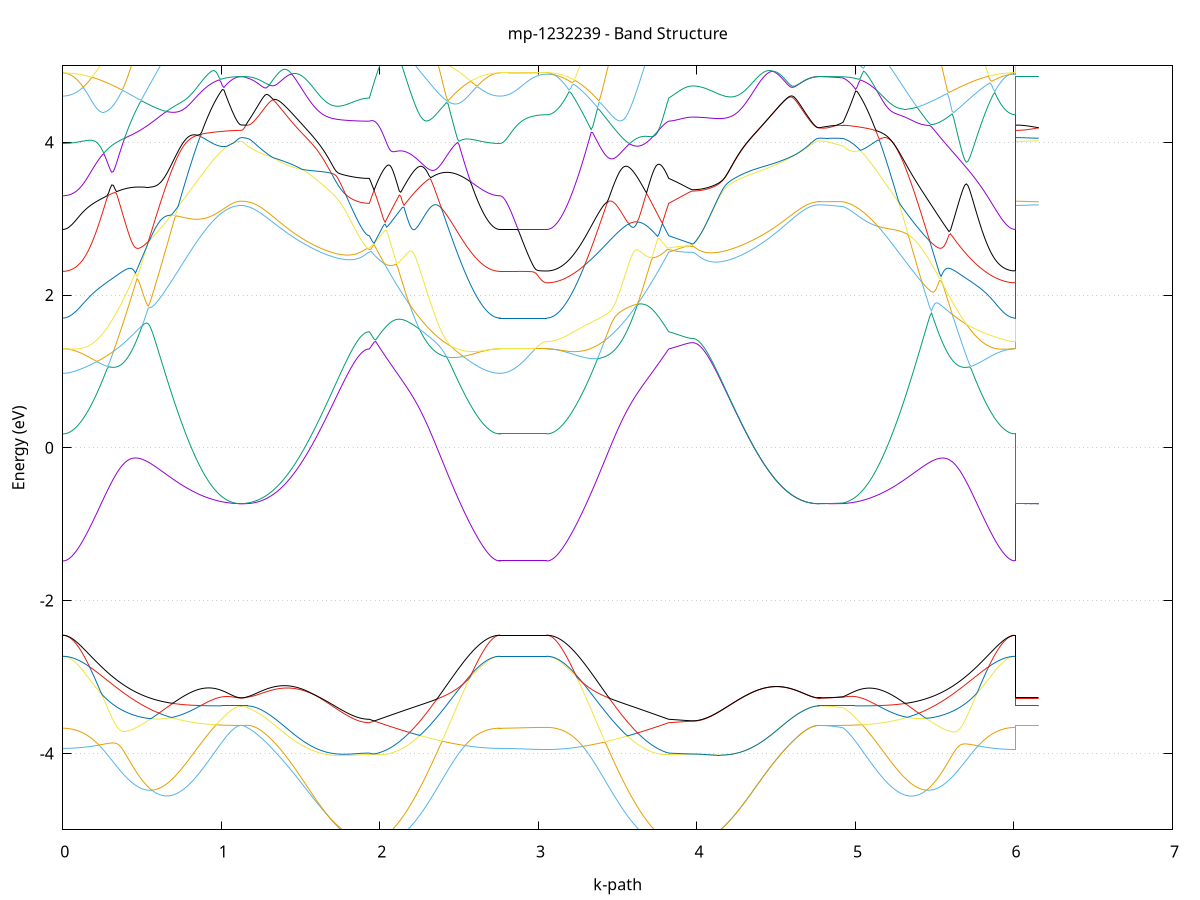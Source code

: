 set title 'mp-1232239 - Band Structure'
set xlabel 'k-path'
set ylabel 'Energy (eV)'
set grid y
set yrange [-5:5]
set terminal png size 800,600
set output 'mp-1232239_bands_gnuplot.png'
plot '-' using 1:2 with lines notitle, '-' using 1:2 with lines notitle, '-' using 1:2 with lines notitle, '-' using 1:2 with lines notitle, '-' using 1:2 with lines notitle, '-' using 1:2 with lines notitle, '-' using 1:2 with lines notitle, '-' using 1:2 with lines notitle, '-' using 1:2 with lines notitle, '-' using 1:2 with lines notitle, '-' using 1:2 with lines notitle, '-' using 1:2 with lines notitle, '-' using 1:2 with lines notitle, '-' using 1:2 with lines notitle, '-' using 1:2 with lines notitle, '-' using 1:2 with lines notitle, '-' using 1:2 with lines notitle, '-' using 1:2 with lines notitle, '-' using 1:2 with lines notitle, '-' using 1:2 with lines notitle, '-' using 1:2 with lines notitle, '-' using 1:2 with lines notitle, '-' using 1:2 with lines notitle, '-' using 1:2 with lines notitle, '-' using 1:2 with lines notitle, '-' using 1:2 with lines notitle, '-' using 1:2 with lines notitle, '-' using 1:2 with lines notitle, '-' using 1:2 with lines notitle, '-' using 1:2 with lines notitle, '-' using 1:2 with lines notitle, '-' using 1:2 with lines notitle, '-' using 1:2 with lines notitle, '-' using 1:2 with lines notitle, '-' using 1:2 with lines notitle, '-' using 1:2 with lines notitle, '-' using 1:2 with lines notitle, '-' using 1:2 with lines notitle, '-' using 1:2 with lines notitle, '-' using 1:2 with lines notitle, '-' using 1:2 with lines notitle, '-' using 1:2 with lines notitle, '-' using 1:2 with lines notitle, '-' using 1:2 with lines notitle, '-' using 1:2 with lines notitle, '-' using 1:2 with lines notitle, '-' using 1:2 with lines notitle, '-' using 1:2 with lines notitle
0.000000 -39.493765
0.009966 -39.493765
0.019933 -39.493665
0.029899 -39.493665
0.039865 -39.493565
0.049832 -39.493365
0.059798 -39.493265
0.069764 -39.493065
0.079731 -39.492865
0.089697 -39.492665
0.099663 -39.492365
0.109630 -39.492065
0.119596 -39.491765
0.129562 -39.491465
0.139529 -39.491065
0.149495 -39.490665
0.159462 -39.490265
0.169428 -39.489765
0.179394 -39.489365
0.189361 -39.488865
0.199327 -39.488365
0.209293 -39.487765
0.219260 -39.487265
0.229226 -39.486665
0.239192 -39.486065
0.249159 -39.485465
0.259125 -39.484765
0.269091 -39.484065
0.279058 -39.483465
0.289024 -39.482665
0.298990 -39.481965
0.308957 -39.481265
0.318923 -39.480465
0.328889 -39.479665
0.338856 -39.478865
0.348822 -39.478065
0.358788 -39.477265
0.368755 -39.476365
0.378721 -39.475565
0.388687 -39.474665
0.398654 -39.473765
0.408620 -39.472865
0.418586 -39.471965
0.428553 -39.471065
0.438519 -39.470165
0.448485 -39.469165
0.458452 -39.468265
0.468418 -39.467265
0.478385 -39.466365
0.488351 -39.465365
0.498317 -39.464365
0.508284 -39.463465
0.518250 -39.462465
0.528216 -39.461465
0.538183 -39.460465
0.548149 -39.459465
0.558115 -39.458465
0.568082 -39.457465
0.578048 -39.456465
0.588014 -39.455565
0.597981 -39.454565
0.607947 -39.453565
0.617913 -39.452565
0.627880 -39.451565
0.637846 -39.450665
0.647812 -39.449665
0.657779 -39.448665
0.667745 -39.447765
0.677711 -39.446765
0.687678 -39.445865
0.697644 -39.444965
0.707610 -39.444065
0.717577 -39.443165
0.727543 -39.442265
0.737509 -39.441365
0.747476 -39.440465
0.757442 -39.439665
0.767409 -39.438765
0.777375 -39.437965
0.787341 -39.437165
0.797308 -39.436365
0.807274 -39.435665
0.817240 -39.434865
0.827207 -39.434165
0.837173 -39.433365
0.847139 -39.432665
0.857106 -39.432065
0.867072 -39.431365
0.877038 -39.430665
0.887005 -39.430065
0.896971 -39.429465
0.906937 -39.428965
0.916904 -39.428365
0.926870 -39.427865
0.936836 -39.427365
0.946803 -39.426865
0.956769 -39.426365
0.966735 -39.425965
0.976702 -39.425565
0.986668 -39.425165
0.996634 -39.424765
1.006601 -39.424465
1.016567 -39.424165
1.026533 -39.423865
1.036500 -39.423565
1.046466 -39.423365
1.056433 -39.423165
1.066399 -39.422965
1.076365 -39.422865
1.086332 -39.422765
1.096298 -39.422665
1.106264 -39.422565
1.116231 -39.422465
1.126197 -39.422465
1.126197 -39.422465
1.135893 -39.422465
1.145589 -39.422565
1.155284 -39.422665
1.164980 -39.422665
1.164980 -39.422665
1.174966 -39.422765
1.184952 -39.422865
1.194938 -39.422965
1.204924 -39.423065
1.214910 -39.423265
1.224896 -39.423365
1.234882 -39.423565
1.244868 -39.423665
1.254854 -39.423865
1.264840 -39.424065
1.274826 -39.424265
1.284812 -39.424465
1.294797 -39.424665
1.304783 -39.424865
1.314769 -39.425065
1.324755 -39.425265
1.334741 -39.425565
1.344727 -39.425865
1.354713 -39.426065
1.364699 -39.426365
1.374685 -39.426665
1.384671 -39.426865
1.394657 -39.427165
1.404643 -39.427465
1.414629 -39.427765
1.424615 -39.428065
1.434601 -39.428365
1.444587 -39.428665
1.454573 -39.429065
1.464559 -39.429365
1.474544 -39.429665
1.484530 -39.429965
1.494516 -39.430365
1.504502 -39.430665
1.514488 -39.430965
1.524474 -39.431265
1.534460 -39.431665
1.544446 -39.431965
1.554432 -39.432265
1.564418 -39.432665
1.574404 -39.432965
1.584390 -39.433265
1.594376 -39.433565
1.604362 -39.433865
1.614348 -39.434165
1.624334 -39.434565
1.634320 -39.434865
1.644305 -39.435165
1.654291 -39.435365
1.664277 -39.435665
1.674263 -39.435965
1.684249 -39.436265
1.694235 -39.436465
1.704221 -39.436765
1.714207 -39.437065
1.724193 -39.437265
1.734179 -39.437465
1.744165 -39.437765
1.754151 -39.437965
1.764137 -39.438165
1.774123 -39.438365
1.784109 -39.438465
1.794095 -39.438665
1.804081 -39.438865
1.814066 -39.438965
1.824052 -39.439165
1.834038 -39.439265
1.844024 -39.439365
1.854010 -39.439465
1.863996 -39.439565
1.873982 -39.439665
1.883968 -39.439765
1.893954 -39.439765
1.903940 -39.439865
1.913926 -39.439865
1.923912 -39.439865
1.933898 -39.439865
1.933898 -39.439865
1.943823 -39.439065
1.953748 -39.438265
1.963672 -39.437865
1.973597 -39.438665
1.983522 -39.439465
1.993447 -39.440265
2.003372 -39.441065
2.013297 -39.441965
2.023222 -39.442765
2.033147 -39.443665
2.043071 -39.444565
2.052996 -39.445365
2.062921 -39.446265
2.072846 -39.447165
2.082771 -39.448065
2.092696 -39.448965
2.102621 -39.449965
2.112546 -39.450865
2.122471 -39.451765
2.132395 -39.452765
2.142320 -39.453665
2.152245 -39.454565
2.162170 -39.455565
2.172095 -39.456465
2.182020 -39.457465
2.191945 -39.458365
2.201870 -39.459365
2.211795 -39.460265
2.221719 -39.461265
2.231644 -39.462265
2.241569 -39.463165
2.251494 -39.464065
2.261419 -39.465065
2.271344 -39.465965
2.281269 -39.466965
2.291194 -39.467865
2.301119 -39.468765
2.311043 -39.469665
2.320968 -39.470565
2.330893 -39.471465
2.340818 -39.472365
2.350743 -39.473265
2.360668 -39.474165
2.370593 -39.475065
2.380518 -39.475865
2.390442 -39.476665
2.400367 -39.477565
2.410292 -39.478365
2.420217 -39.479165
2.430142 -39.479865
2.440067 -39.480665
2.449992 -39.481465
2.459917 -39.482165
2.469842 -39.482865
2.479766 -39.483565
2.489691 -39.484265
2.499616 -39.484865
2.509541 -39.485565
2.519466 -39.486165
2.529391 -39.486765
2.539316 -39.487365
2.549241 -39.487865
2.559166 -39.488365
2.569090 -39.488865
2.579015 -39.489365
2.588940 -39.489865
2.598865 -39.490265
2.608790 -39.490665
2.618715 -39.491065
2.628640 -39.491465
2.638565 -39.491765
2.648489 -39.492065
2.658414 -39.492365
2.668339 -39.492665
2.678264 -39.492865
2.688189 -39.493065
2.698114 -39.493265
2.708039 -39.493365
2.717964 -39.493565
2.727889 -39.493565
2.737813 -39.493665
2.747738 -39.493765
2.757663 -39.493765
2.757663 -39.493765
2.767515 -39.493765
2.777367 -39.493765
2.787219 -39.493765
2.797071 -39.493765
2.806923 -39.493765
2.816775 -39.493765
2.826627 -39.493765
2.836479 -39.493765
2.846331 -39.493765
2.856183 -39.493765
2.866035 -39.493765
2.875887 -39.493765
2.885739 -39.493765
2.895591 -39.493765
2.905443 -39.493765
2.915295 -39.493765
2.925147 -39.493765
2.934999 -39.493765
2.944851 -39.493765
2.954703 -39.493765
2.964555 -39.493765
2.974407 -39.493765
2.984259 -39.493765
2.994111 -39.493765
3.003963 -39.493765
3.013815 -39.493765
3.023667 -39.493765
3.033519 -39.493765
3.043371 -39.493765
3.053223 -39.493765
3.053223 -39.493765
3.063208 -39.493765
3.073194 -39.493665
3.083180 -39.493665
3.093166 -39.493565
3.103152 -39.493365
3.113138 -39.493265
3.123124 -39.493065
3.133110 -39.492865
3.143096 -39.492665
3.153082 -39.492365
3.163068 -39.492065
3.173054 -39.491765
3.183040 -39.491465
3.193026 -39.491065
3.203012 -39.490665
3.212998 -39.490265
3.222984 -39.489765
3.232969 -39.489365
3.242955 -39.488865
3.252941 -39.488365
3.262927 -39.487765
3.272913 -39.487265
3.282899 -39.486665
3.292885 -39.486065
3.302871 -39.485465
3.312857 -39.484765
3.322843 -39.484165
3.332829 -39.483465
3.342815 -39.482765
3.352801 -39.482065
3.362787 -39.481265
3.372773 -39.480565
3.382759 -39.479765
3.392745 -39.478965
3.402730 -39.478165
3.412716 -39.477365
3.422702 -39.476465
3.432688 -39.475665
3.442674 -39.474765
3.452660 -39.473965
3.462646 -39.473065
3.472632 -39.472165
3.482618 -39.471265
3.492604 -39.470365
3.502590 -39.469465
3.512576 -39.468565
3.522562 -39.467565
3.532548 -39.466665
3.542534 -39.465665
3.552520 -39.464765
3.562506 -39.463865
3.572492 -39.462865
3.582477 -39.461865
3.592463 -39.460965
3.602449 -39.459965
3.612435 -39.459065
3.622421 -39.458065
3.632407 -39.457065
3.642393 -39.456165
3.652379 -39.455165
3.662365 -39.454265
3.672351 -39.453265
3.682337 -39.452365
3.692323 -39.451465
3.702309 -39.450465
3.712295 -39.449565
3.722281 -39.448665
3.732267 -39.447765
3.742253 -39.446765
3.752238 -39.445865
3.762224 -39.445065
3.772210 -39.444165
3.782196 -39.443265
3.792182 -39.442365
3.802168 -39.441565
3.812154 -39.440765
3.822140 -39.439865
3.822140 -39.439865
3.831534 -39.439765
3.840928 -39.439565
3.850322 -39.439465
3.859716 -39.439365
3.869110 -39.439165
3.878504 -39.439065
3.887897 -39.438865
3.897291 -39.438765
3.906685 -39.438665
3.916079 -39.438465
3.925473 -39.438365
3.934867 -39.438265
3.944261 -39.438065
3.953655 -39.437965
3.963049 -39.437765
3.972443 -39.437665
3.972443 -39.437665
3.982397 -39.437665
3.992351 -39.437665
4.002306 -39.437665
4.012260 -39.437565
4.022214 -39.437565
4.032168 -39.437465
4.042123 -39.437365
4.052077 -39.437265
4.062031 -39.437165
4.071985 -39.437065
4.081940 -39.436965
4.091894 -39.436865
4.101848 -39.436665
4.111803 -39.436565
4.121757 -39.436365
4.131711 -39.436265
4.141665 -39.436065
4.151620 -39.435865
4.161574 -39.435665
4.171528 -39.435465
4.181482 -39.435265
4.191437 -39.435065
4.201391 -39.434765
4.211345 -39.434565
4.221299 -39.434265
4.231254 -39.434065
4.241208 -39.433765
4.251162 -39.433565
4.261117 -39.433265
4.271071 -39.432965
4.281025 -39.432765
4.290979 -39.432465
4.300934 -39.432165
4.310888 -39.431865
4.320842 -39.431565
4.330796 -39.431265
4.340751 -39.430965
4.350705 -39.430665
4.360659 -39.430365
4.370614 -39.430065
4.380568 -39.429765
4.390522 -39.429465
4.400476 -39.429165
4.410431 -39.428865
4.420385 -39.428665
4.430339 -39.428365
4.440293 -39.428065
4.450248 -39.427765
4.460202 -39.427465
4.470156 -39.427165
4.480110 -39.426965
4.490065 -39.426665
4.500019 -39.426365
4.509973 -39.426165
4.519928 -39.425865
4.529882 -39.425665
4.539836 -39.425365
4.549790 -39.425165
4.559745 -39.424965
4.569699 -39.424765
4.579653 -39.424565
4.589607 -39.424365
4.599562 -39.424165
4.609516 -39.423965
4.619470 -39.423765
4.629424 -39.423665
4.639379 -39.423465
4.649333 -39.423365
4.659287 -39.423165
4.669242 -39.423065
4.679196 -39.422965
4.689150 -39.422865
4.699104 -39.422765
4.709059 -39.422765
4.719013 -39.422665
4.728967 -39.422565
4.738921 -39.422565
4.748876 -39.422565
4.758830 -39.422465
4.768784 -39.422465
4.768784 -39.422465
4.778333 -39.422465
4.787882 -39.422465
4.797431 -39.422465
4.806980 -39.422565
4.816529 -39.422565
4.826078 -39.422565
4.835627 -39.422565
4.845176 -39.422565
4.854725 -39.422565
4.864274 -39.422565
4.873823 -39.422565
4.883372 -39.422665
4.892921 -39.422665
4.902470 -39.422665
4.912019 -39.422665
4.921568 -39.422665
4.921568 -39.422665
4.931545 -39.422865
4.941521 -39.422965
4.951497 -39.423165
4.961473 -39.423365
4.971450 -39.423565
4.981426 -39.423865
4.991402 -39.424165
5.001378 -39.424465
5.011355 -39.424765
5.021331 -39.425065
5.031307 -39.425465
5.041284 -39.425865
5.051260 -39.426365
5.061236 -39.426765
5.071212 -39.427265
5.081189 -39.427765
5.091165 -39.428365
5.101141 -39.428865
5.111117 -39.429465
5.121094 -39.430065
5.131070 -39.430665
5.141046 -39.431265
5.151023 -39.431965
5.160999 -39.432665
5.170975 -39.433365
5.180951 -39.434065
5.190928 -39.434765
5.200904 -39.435565
5.210880 -39.436365
5.220856 -39.437165
5.230833 -39.437965
5.240809 -39.438765
5.250785 -39.439565
5.260762 -39.440465
5.270738 -39.441265
5.280714 -39.442165
5.290690 -39.443065
5.300667 -39.443965
5.310643 -39.444865
5.320619 -39.445765
5.330595 -39.446765
5.340572 -39.447665
5.350548 -39.448665
5.360524 -39.449565
5.370501 -39.450565
5.380477 -39.451565
5.390453 -39.452465
5.400429 -39.453465
5.410406 -39.454465
5.420382 -39.455465
5.430358 -39.456465
5.440334 -39.457465
5.450311 -39.458465
5.460287 -39.459465
5.470263 -39.460365
5.480240 -39.461365
5.490216 -39.462365
5.500192 -39.463365
5.510168 -39.464365
5.520145 -39.465365
5.530121 -39.466265
5.540097 -39.467265
5.550073 -39.468165
5.560050 -39.469165
5.570026 -39.470065
5.580002 -39.471065
5.589979 -39.471965
5.599955 -39.472865
5.609931 -39.473765
5.619907 -39.474665
5.629884 -39.475465
5.639860 -39.476365
5.649836 -39.477265
5.659812 -39.478065
5.669789 -39.478865
5.679765 -39.479665
5.689741 -39.480465
5.699718 -39.481165
5.709694 -39.481965
5.719670 -39.482665
5.729646 -39.483365
5.739623 -39.484065
5.749599 -39.484765
5.759575 -39.485365
5.769551 -39.486065
5.779528 -39.486665
5.789504 -39.487265
5.799480 -39.487765
5.809457 -39.488365
5.819433 -39.488865
5.829409 -39.489365
5.839385 -39.489765
5.849362 -39.490265
5.859338 -39.490665
5.869314 -39.491065
5.879290 -39.491465
5.889267 -39.491765
5.899243 -39.492065
5.909219 -39.492365
5.919195 -39.492665
5.929172 -39.492865
5.939148 -39.493065
5.949124 -39.493265
5.959101 -39.493365
5.969077 -39.493565
5.979053 -39.493665
5.989029 -39.493665
5.999006 -39.493765
6.008982 -39.493765
6.008982 -39.422465
6.018834 -39.422465
6.028686 -39.422465
6.038538 -39.422465
6.048390 -39.422465
6.058242 -39.422465
6.068094 -39.422465
6.077946 -39.422465
6.087798 -39.422465
6.097650 -39.422465
6.107502 -39.422465
6.117354 -39.422465
6.127206 -39.422465
6.137058 -39.422465
6.146910 -39.422465
6.156762 -39.422465
e
0.000000 -39.413865
0.009966 -39.413865
0.019933 -39.413865
0.029899 -39.413865
0.039865 -39.413865
0.049832 -39.413865
0.059798 -39.413865
0.069764 -39.413965
0.079731 -39.413965
0.089697 -39.413965
0.099663 -39.413965
0.109630 -39.414065
0.119596 -39.414065
0.129562 -39.414065
0.139529 -39.414165
0.149495 -39.414165
0.159462 -39.414265
0.169428 -39.414265
0.179394 -39.414365
0.189361 -39.414365
0.199327 -39.414465
0.209293 -39.414465
0.219260 -39.414565
0.229226 -39.414565
0.239192 -39.414665
0.249159 -39.414765
0.259125 -39.414765
0.269091 -39.414865
0.279058 -39.414965
0.289024 -39.415065
0.298990 -39.415065
0.308957 -39.415165
0.318923 -39.415265
0.328889 -39.415365
0.338856 -39.415465
0.348822 -39.415565
0.358788 -39.415665
0.368755 -39.415765
0.378721 -39.415865
0.388687 -39.415965
0.398654 -39.416065
0.408620 -39.416165
0.418586 -39.416265
0.428553 -39.416365
0.438519 -39.416465
0.448485 -39.416565
0.458452 -39.416665
0.468418 -39.416765
0.478385 -39.416865
0.488351 -39.416965
0.498317 -39.417065
0.508284 -39.417265
0.518250 -39.417365
0.528216 -39.417465
0.538183 -39.417565
0.548149 -39.417665
0.558115 -39.417865
0.568082 -39.417965
0.578048 -39.418065
0.588014 -39.418165
0.597981 -39.418265
0.607947 -39.418465
0.617913 -39.418565
0.627880 -39.418665
0.637846 -39.418765
0.647812 -39.418865
0.657779 -39.419065
0.667745 -39.419165
0.677711 -39.419265
0.687678 -39.419365
0.697644 -39.419465
0.707610 -39.419665
0.717577 -39.419765
0.727543 -39.419865
0.737509 -39.419965
0.747476 -39.420065
0.757442 -39.420165
0.767409 -39.420265
0.777375 -39.420365
0.787341 -39.420465
0.797308 -39.420665
0.807274 -39.420765
0.817240 -39.420865
0.827207 -39.420965
0.837173 -39.421065
0.847139 -39.421065
0.857106 -39.421165
0.867072 -39.421265
0.877038 -39.421365
0.887005 -39.421465
0.896971 -39.421565
0.906937 -39.421665
0.916904 -39.421665
0.926870 -39.421765
0.936836 -39.421865
0.946803 -39.421865
0.956769 -39.421965
0.966735 -39.422065
0.976702 -39.422065
0.986668 -39.422165
0.996634 -39.422165
1.006601 -39.422265
1.016567 -39.422265
1.026533 -39.422365
1.036500 -39.422365
1.046466 -39.422365
1.056433 -39.422365
1.066399 -39.422465
1.076365 -39.422465
1.086332 -39.422465
1.096298 -39.422465
1.106264 -39.422465
1.116231 -39.422465
1.126197 -39.422465
1.126197 -39.422465
1.135893 -39.422465
1.145589 -39.422465
1.155284 -39.422465
1.164980 -39.422465
1.164980 -39.422465
1.174966 -39.422465
1.184952 -39.422465
1.194938 -39.422465
1.204924 -39.422565
1.214910 -39.422565
1.224896 -39.422665
1.234882 -39.422665
1.244868 -39.422765
1.254854 -39.422865
1.264840 -39.422965
1.274826 -39.423065
1.284812 -39.423165
1.294797 -39.423265
1.304783 -39.423465
1.314769 -39.423565
1.324755 -39.423765
1.334741 -39.423865
1.344727 -39.424065
1.354713 -39.424265
1.364699 -39.424465
1.374685 -39.424665
1.384671 -39.424865
1.394657 -39.425065
1.404643 -39.425265
1.414629 -39.425565
1.424615 -39.425765
1.434601 -39.425965
1.444587 -39.426265
1.454573 -39.426465
1.464559 -39.426765
1.474544 -39.426965
1.484530 -39.427265
1.494516 -39.427465
1.504502 -39.427765
1.514488 -39.428065
1.524474 -39.428265
1.534460 -39.428565
1.544446 -39.428865
1.554432 -39.429065
1.564418 -39.429365
1.574404 -39.429665
1.584390 -39.429865
1.594376 -39.430165
1.604362 -39.430465
1.614348 -39.430665
1.624334 -39.430965
1.634320 -39.431265
1.644305 -39.431465
1.654291 -39.431665
1.664277 -39.431965
1.674263 -39.432165
1.684249 -39.432465
1.694235 -39.432665
1.704221 -39.432865
1.714207 -39.433065
1.724193 -39.433265
1.734179 -39.433465
1.744165 -39.433665
1.754151 -39.433865
1.764137 -39.434065
1.774123 -39.434165
1.784109 -39.434365
1.794095 -39.434465
1.804081 -39.434665
1.814066 -39.434765
1.824052 -39.434865
1.834038 -39.434965
1.844024 -39.435065
1.854010 -39.435165
1.863996 -39.435265
1.873982 -39.435365
1.883968 -39.435365
1.893954 -39.435465
1.903940 -39.435465
1.913926 -39.435565
1.923912 -39.435565
1.933898 -39.435565
1.933898 -39.435565
1.943823 -39.436265
1.953748 -39.437065
1.963672 -39.437465
1.973597 -39.436665
1.983522 -39.435965
1.993447 -39.435165
2.003372 -39.434465
2.013297 -39.433765
2.023222 -39.433065
2.033147 -39.432365
2.043071 -39.431665
2.052996 -39.430965
2.062921 -39.430365
2.072846 -39.429665
2.082771 -39.429065
2.092696 -39.428465
2.102621 -39.427865
2.112546 -39.427265
2.122471 -39.426765
2.132395 -39.426165
2.142320 -39.425665
2.152245 -39.425065
2.162170 -39.424565
2.172095 -39.424165
2.182020 -39.423665
2.191945 -39.423165
2.201870 -39.422765
2.211795 -39.422265
2.221719 -39.421865
2.231644 -39.421465
2.241569 -39.421065
2.251494 -39.420665
2.261419 -39.420365
2.271344 -39.419965
2.281269 -39.419665
2.291194 -39.419365
2.301119 -39.419065
2.311043 -39.418765
2.320968 -39.418465
2.330893 -39.418165
2.340818 -39.417865
2.350743 -39.417665
2.360668 -39.417465
2.370593 -39.417165
2.380518 -39.416965
2.390442 -39.416765
2.400367 -39.416565
2.410292 -39.416365
2.420217 -39.416165
2.430142 -39.416065
2.440067 -39.415865
2.449992 -39.415665
2.459917 -39.415565
2.469842 -39.415465
2.479766 -39.415265
2.489691 -39.415165
2.499616 -39.415065
2.509541 -39.414965
2.519466 -39.414865
2.529391 -39.414765
2.539316 -39.414665
2.549241 -39.414565
2.559166 -39.414565
2.569090 -39.414465
2.579015 -39.414365
2.588940 -39.414365
2.598865 -39.414265
2.608790 -39.414165
2.618715 -39.414165
2.628640 -39.414165
2.638565 -39.414065
2.648489 -39.414065
2.658414 -39.413965
2.668339 -39.413965
2.678264 -39.413965
2.688189 -39.413965
2.698114 -39.413965
2.708039 -39.413865
2.717964 -39.413865
2.727889 -39.413865
2.737813 -39.413865
2.747738 -39.413865
2.757663 -39.413865
2.757663 -39.413865
2.767515 -39.413865
2.777367 -39.413865
2.787219 -39.413865
2.797071 -39.413865
2.806923 -39.413865
2.816775 -39.413865
2.826627 -39.413865
2.836479 -39.413865
2.846331 -39.413865
2.856183 -39.413865
2.866035 -39.413865
2.875887 -39.413865
2.885739 -39.413865
2.895591 -39.413865
2.905443 -39.413865
2.915295 -39.413865
2.925147 -39.413865
2.934999 -39.413865
2.944851 -39.413865
2.954703 -39.413865
2.964555 -39.413865
2.974407 -39.413865
2.984259 -39.413865
2.994111 -39.413865
3.003963 -39.413865
3.013815 -39.413865
3.023667 -39.413865
3.033519 -39.413865
3.043371 -39.413865
3.053223 -39.413865
3.053223 -39.413865
3.063208 -39.413865
3.073194 -39.413865
3.083180 -39.413865
3.093166 -39.413865
3.103152 -39.413865
3.113138 -39.413865
3.123124 -39.413965
3.133110 -39.413965
3.143096 -39.413965
3.153082 -39.413965
3.163068 -39.414065
3.173054 -39.414065
3.183040 -39.414065
3.193026 -39.414165
3.203012 -39.414165
3.212998 -39.414265
3.222984 -39.414365
3.232969 -39.414365
3.242955 -39.414465
3.252941 -39.414565
3.262927 -39.414565
3.272913 -39.414665
3.282899 -39.414765
3.292885 -39.414865
3.302871 -39.414965
3.312857 -39.415065
3.322843 -39.415165
3.332829 -39.415365
3.342815 -39.415465
3.352801 -39.415565
3.362787 -39.415765
3.372773 -39.415865
3.382759 -39.416065
3.392745 -39.416265
3.402730 -39.416365
3.412716 -39.416565
3.422702 -39.416765
3.432688 -39.417065
3.442674 -39.417265
3.452660 -39.417465
3.462646 -39.417665
3.472632 -39.417965
3.482618 -39.418265
3.492604 -39.418565
3.502590 -39.418765
3.512576 -39.419065
3.522562 -39.419465
3.532548 -39.419765
3.542534 -39.420065
3.552520 -39.420465
3.562506 -39.420865
3.572492 -39.421165
3.582477 -39.421565
3.592463 -39.422065
3.602449 -39.422465
3.612435 -39.422865
3.622421 -39.423365
3.632407 -39.423765
3.642393 -39.424265
3.652379 -39.424765
3.662365 -39.425265
3.672351 -39.425865
3.682337 -39.426365
3.692323 -39.426965
3.702309 -39.427465
3.712295 -39.428065
3.722281 -39.428665
3.732267 -39.429365
3.742253 -39.429965
3.752238 -39.430565
3.762224 -39.431265
3.772210 -39.431965
3.782196 -39.432665
3.792182 -39.433365
3.802168 -39.434065
3.812154 -39.434765
3.822140 -39.435565
3.822140 -39.435565
3.831534 -39.435665
3.840928 -39.435765
3.850322 -39.435965
3.859716 -39.436065
3.869110 -39.436165
3.878504 -39.436365
3.887897 -39.436465
3.897291 -39.436565
3.906685 -39.436765
3.916079 -39.436865
3.925473 -39.436965
3.934867 -39.437165
3.944261 -39.437265
3.953655 -39.437365
3.963049 -39.437565
3.972443 -39.437665
3.972443 -39.437665
3.982397 -39.437665
3.992351 -39.437665
4.002306 -39.437665
4.012260 -39.437565
4.022214 -39.437565
4.032168 -39.437465
4.042123 -39.437365
4.052077 -39.437265
4.062031 -39.437165
4.071985 -39.437065
4.081940 -39.436965
4.091894 -39.436865
4.101848 -39.436665
4.111803 -39.436565
4.121757 -39.436365
4.131711 -39.436265
4.141665 -39.436065
4.151620 -39.435865
4.161574 -39.435665
4.171528 -39.435465
4.181482 -39.435265
4.191437 -39.435065
4.201391 -39.434765
4.211345 -39.434565
4.221299 -39.434265
4.231254 -39.434065
4.241208 -39.433765
4.251162 -39.433565
4.261117 -39.433265
4.271071 -39.432965
4.281025 -39.432765
4.290979 -39.432465
4.300934 -39.432165
4.310888 -39.431865
4.320842 -39.431565
4.330796 -39.431265
4.340751 -39.430965
4.350705 -39.430665
4.360659 -39.430365
4.370614 -39.430065
4.380568 -39.429765
4.390522 -39.429465
4.400476 -39.429165
4.410431 -39.428865
4.420385 -39.428665
4.430339 -39.428365
4.440293 -39.428065
4.450248 -39.427765
4.460202 -39.427465
4.470156 -39.427165
4.480110 -39.426965
4.490065 -39.426665
4.500019 -39.426365
4.509973 -39.426165
4.519928 -39.425865
4.529882 -39.425665
4.539836 -39.425365
4.549790 -39.425165
4.559745 -39.424965
4.569699 -39.424765
4.579653 -39.424565
4.589607 -39.424365
4.599562 -39.424165
4.609516 -39.423965
4.619470 -39.423765
4.629424 -39.423665
4.639379 -39.423465
4.649333 -39.423365
4.659287 -39.423165
4.669242 -39.423065
4.679196 -39.422965
4.689150 -39.422865
4.699104 -39.422765
4.709059 -39.422765
4.719013 -39.422665
4.728967 -39.422565
4.738921 -39.422565
4.748876 -39.422565
4.758830 -39.422465
4.768784 -39.422465
4.768784 -39.422465
4.778333 -39.422465
4.787882 -39.422465
4.797431 -39.422465
4.806980 -39.422465
4.816529 -39.422465
4.826078 -39.422465
4.835627 -39.422465
4.845176 -39.422465
4.854725 -39.422465
4.864274 -39.422465
4.873823 -39.422465
4.883372 -39.422465
4.892921 -39.422465
4.902470 -39.422465
4.912019 -39.422465
4.921568 -39.422465
4.921568 -39.422465
4.931545 -39.422465
4.941521 -39.422465
4.951497 -39.422465
4.961473 -39.422365
4.971450 -39.422365
4.981426 -39.422365
4.991402 -39.422265
5.001378 -39.422265
5.011355 -39.422165
5.021331 -39.422165
5.031307 -39.422065
5.041284 -39.422065
5.051260 -39.421965
5.061236 -39.421865
5.071212 -39.421865
5.081189 -39.421765
5.091165 -39.421665
5.101141 -39.421665
5.111117 -39.421565
5.121094 -39.421465
5.131070 -39.421365
5.141046 -39.421265
5.151023 -39.421165
5.160999 -39.421165
5.170975 -39.421065
5.180951 -39.420965
5.190928 -39.420865
5.200904 -39.420765
5.210880 -39.420665
5.220856 -39.420565
5.230833 -39.420365
5.240809 -39.420265
5.250785 -39.420165
5.260762 -39.420065
5.270738 -39.419965
5.280714 -39.419865
5.290690 -39.419765
5.300667 -39.419665
5.310643 -39.419465
5.320619 -39.419365
5.330595 -39.419265
5.340572 -39.419165
5.350548 -39.419065
5.360524 -39.418865
5.370501 -39.418765
5.380477 -39.418665
5.390453 -39.418565
5.400429 -39.418465
5.410406 -39.418265
5.420382 -39.418165
5.430358 -39.418065
5.440334 -39.417965
5.450311 -39.417865
5.460287 -39.417665
5.470263 -39.417565
5.480240 -39.417465
5.490216 -39.417365
5.500192 -39.417265
5.510168 -39.417065
5.520145 -39.416965
5.530121 -39.416865
5.540097 -39.416765
5.550073 -39.416665
5.560050 -39.416565
5.570026 -39.416465
5.580002 -39.416365
5.589979 -39.416265
5.599955 -39.416165
5.609931 -39.416065
5.619907 -39.415965
5.629884 -39.415865
5.639860 -39.415765
5.649836 -39.415665
5.659812 -39.415565
5.669789 -39.415465
5.679765 -39.415365
5.689741 -39.415265
5.699718 -39.415165
5.709694 -39.415065
5.719670 -39.415065
5.729646 -39.414965
5.739623 -39.414865
5.749599 -39.414765
5.759575 -39.414765
5.769551 -39.414665
5.779528 -39.414565
5.789504 -39.414565
5.799480 -39.414465
5.809457 -39.414465
5.819433 -39.414365
5.829409 -39.414365
5.839385 -39.414265
5.849362 -39.414265
5.859338 -39.414165
5.869314 -39.414165
5.879290 -39.414065
5.889267 -39.414065
5.899243 -39.414065
5.909219 -39.413965
5.919195 -39.413965
5.929172 -39.413965
5.939148 -39.413965
5.949124 -39.413865
5.959101 -39.413865
5.969077 -39.413865
5.979053 -39.413865
5.989029 -39.413865
5.999006 -39.413865
6.008982 -39.413865
6.008982 -39.422465
6.018834 -39.422465
6.028686 -39.422465
6.038538 -39.422465
6.048390 -39.422465
6.058242 -39.422465
6.068094 -39.422465
6.077946 -39.422465
6.087798 -39.422465
6.097650 -39.422465
6.107502 -39.422465
6.117354 -39.422465
6.127206 -39.422465
6.137058 -39.422465
6.146910 -39.422465
6.156762 -39.422465
e
0.000000 -20.186865
0.009966 -20.186865
0.019933 -20.186865
0.029899 -20.186865
0.039865 -20.186865
0.049832 -20.186865
0.059798 -20.186865
0.069764 -20.186965
0.079731 -20.186965
0.089697 -20.186965
0.099663 -20.187065
0.109630 -20.187065
0.119596 -20.187165
0.129562 -20.187265
0.139529 -20.187265
0.149495 -20.187365
0.159462 -20.187565
0.169428 -20.187665
0.179394 -20.187865
0.189361 -20.188065
0.199327 -20.188265
0.209293 -20.188565
0.219260 -20.188865
0.229226 -20.189165
0.239192 -20.189565
0.249159 -20.189965
0.259125 -20.190365
0.269091 -20.190865
0.279058 -20.191465
0.289024 -20.192065
0.298990 -20.192665
0.308957 -20.193365
0.318923 -20.194165
0.328889 -20.194965
0.338856 -20.195865
0.348822 -20.196765
0.358788 -20.197765
0.368755 -20.198765
0.378721 -20.199865
0.388687 -20.201065
0.398654 -20.202265
0.408620 -20.203565
0.418586 -20.204865
0.428553 -20.206265
0.438519 -20.207765
0.448485 -20.209165
0.458452 -20.210765
0.468418 -20.212265
0.478385 -20.213865
0.488351 -20.215465
0.498317 -20.217165
0.508284 -20.218865
0.518250 -20.220465
0.528216 -20.222165
0.538183 -20.223865
0.548149 -20.225565
0.558115 -20.227265
0.568082 -20.228965
0.578048 -20.230565
0.588014 -20.232165
0.597981 -20.233765
0.607947 -20.235365
0.617913 -20.236765
0.627880 -20.238265
0.637846 -20.239665
0.647812 -20.240965
0.657779 -20.242265
0.667745 -20.243465
0.677711 -20.244565
0.687678 -20.245665
0.697644 -20.246565
0.707610 -20.247465
0.717577 -20.248265
0.727543 -20.249065
0.737509 -20.249665
0.747476 -20.250265
0.757442 -20.250665
0.767409 -20.251065
0.777375 -20.251365
0.787341 -20.251565
0.797308 -20.251665
0.807274 -20.251665
0.817240 -20.251565
0.827207 -20.251465
0.837173 -20.251265
0.847139 -20.250965
0.857106 -20.250565
0.867072 -20.250165
0.877038 -20.249665
0.887005 -20.249065
0.896971 -20.248465
0.906937 -20.247865
0.916904 -20.247165
0.926870 -20.246465
0.936836 -20.245665
0.946803 -20.244965
0.956769 -20.244165
0.966735 -20.243365
0.976702 -20.242565
0.986668 -20.241765
0.996634 -20.241065
1.006601 -20.240265
1.016567 -20.239565
1.026533 -20.238965
1.036500 -20.238265
1.046466 -20.237665
1.056433 -20.237165
1.066399 -20.236665
1.076365 -20.236265
1.086332 -20.235965
1.096298 -20.235665
1.106264 -20.235465
1.116231 -20.235365
1.126197 -20.235365
1.126197 -20.235365
1.135893 -20.235365
1.145589 -20.235465
1.155284 -20.235665
1.164980 -20.235965
1.164980 -20.235965
1.174966 -20.236165
1.184952 -20.236265
1.194938 -20.236465
1.204924 -20.236665
1.214910 -20.236765
1.224896 -20.236965
1.234882 -20.237165
1.244868 -20.237465
1.254854 -20.237665
1.264840 -20.237965
1.274826 -20.238365
1.284812 -20.238865
1.294797 -20.239365
1.304783 -20.240065
1.314769 -20.240765
1.324755 -20.241665
1.334741 -20.242665
1.344727 -20.243865
1.354713 -20.245165
1.364699 -20.246565
1.374685 -20.248165
1.384671 -20.249965
1.394657 -20.251865
1.404643 -20.253965
1.414629 -20.256165
1.424615 -20.258565
1.434601 -20.261065
1.444587 -20.263765
1.454573 -20.266565
1.464559 -20.269465
1.474544 -20.272465
1.484530 -20.275565
1.494516 -20.278865
1.504502 -20.282065
1.514488 -20.285465
1.524474 -20.288865
1.534460 -20.292365
1.544446 -20.295865
1.554432 -20.299465
1.564418 -20.302965
1.574404 -20.306565
1.584390 -20.310065
1.594376 -20.313665
1.604362 -20.317165
1.614348 -20.320965
1.624334 -20.324765
1.634320 -20.328565
1.644305 -20.332265
1.654291 -20.335965
1.664277 -20.339465
1.674263 -20.342965
1.684249 -20.346465
1.694235 -20.349765
1.704221 -20.352965
1.714207 -20.356065
1.724193 -20.359065
1.734179 -20.361965
1.744165 -20.364765
1.754151 -20.367465
1.764137 -20.369965
1.774123 -20.372365
1.784109 -20.374665
1.794095 -20.376765
1.804081 -20.378765
1.814066 -20.380665
1.824052 -20.382465
1.834038 -20.383965
1.844024 -20.385465
1.854010 -20.386765
1.863996 -20.387865
1.873982 -20.388865
1.883968 -20.389765
1.893954 -20.390465
1.903940 -20.390965
1.913926 -20.391365
1.923912 -20.391565
1.933898 -20.391665
1.933898 -20.391665
1.943823 -20.391265
1.953748 -20.390465
1.963672 -20.390065
1.973597 -20.390865
1.983522 -20.391465
1.993447 -20.391765
2.003372 -20.391765
2.013297 -20.391565
2.023222 -20.391065
2.033147 -20.390265
2.043071 -20.389165
2.052996 -20.387865
2.062921 -20.386265
2.072846 -20.384365
2.082771 -20.382165
2.092696 -20.379665
2.102621 -20.376965
2.112546 -20.373965
2.122471 -20.370665
2.132395 -20.367165
2.142320 -20.363365
2.152245 -20.359365
2.162170 -20.355065
2.172095 -20.350465
2.182020 -20.345765
2.191945 -20.340665
2.201870 -20.335465
2.211795 -20.329965
2.221719 -20.324165
2.231644 -20.318265
2.241569 -20.312165
2.251494 -20.305765
2.261419 -20.299165
2.271344 -20.292465
2.281269 -20.285565
2.291194 -20.278365
2.301119 -20.271165
2.311043 -20.263665
2.320968 -20.256065
2.330893 -20.248365
2.340818 -20.240465
2.350743 -20.232465
2.360668 -20.227165
2.370593 -20.223665
2.380518 -20.220365
2.390442 -20.217265
2.400367 -20.214265
2.410292 -20.211565
2.420217 -20.208965
2.430142 -20.206565
2.440067 -20.204465
2.449992 -20.202365
2.459917 -20.200565
2.469842 -20.198865
2.479766 -20.197365
2.489691 -20.195965
2.499616 -20.194765
2.509541 -20.193665
2.519466 -20.192665
2.529391 -20.191765
2.539316 -20.191065
2.549241 -20.190365
2.559166 -20.189765
2.569090 -20.189265
2.579015 -20.188865
2.588940 -20.188465
2.598865 -20.188165
2.608790 -20.187865
2.618715 -20.187665
2.628640 -20.187465
2.638565 -20.187365
2.648489 -20.187165
2.658414 -20.187065
2.668339 -20.187065
2.678264 -20.186965
2.688189 -20.186965
2.698114 -20.186965
2.708039 -20.186865
2.717964 -20.186865
2.727889 -20.186865
2.737813 -20.186865
2.747738 -20.186865
2.757663 -20.186865
2.757663 -20.186865
2.767515 -20.186865
2.777367 -20.186865
2.787219 -20.186865
2.797071 -20.186865
2.806923 -20.186865
2.816775 -20.186865
2.826627 -20.186865
2.836479 -20.186865
2.846331 -20.186865
2.856183 -20.186865
2.866035 -20.186865
2.875887 -20.186865
2.885739 -20.186865
2.895591 -20.186865
2.905443 -20.186865
2.915295 -20.186865
2.925147 -20.186865
2.934999 -20.186865
2.944851 -20.186865
2.954703 -20.186865
2.964555 -20.186865
2.974407 -20.186865
2.984259 -20.186865
2.994111 -20.186865
3.003963 -20.186865
3.013815 -20.186865
3.023667 -20.186865
3.033519 -20.186865
3.043371 -20.186865
3.053223 -20.186865
3.053223 -20.186865
3.063208 -20.186865
3.073194 -20.186865
3.083180 -20.186865
3.093166 -20.186865
3.103152 -20.186865
3.113138 -20.186965
3.123124 -20.186965
3.133110 -20.186965
3.143096 -20.187065
3.153082 -20.187165
3.163068 -20.187165
3.173054 -20.187365
3.183040 -20.187465
3.193026 -20.187665
3.203012 -20.187865
3.212998 -20.188165
3.222984 -20.188465
3.232969 -20.188865
3.242955 -20.189265
3.252941 -20.189865
3.262927 -20.190465
3.272913 -20.191165
3.282899 -20.191965
3.292885 -20.192765
3.302871 -20.193865
3.312857 -20.194965
3.322843 -20.196265
3.332829 -20.197665
3.342815 -20.199165
3.352801 -20.200865
3.362787 -20.202765
3.372773 -20.204865
3.382759 -20.207065
3.392745 -20.209465
3.402730 -20.212065
3.412716 -20.214865
3.422702 -20.217865
3.432688 -20.221065
3.442674 -20.224465
3.452660 -20.228065
3.462646 -20.234465
3.472632 -20.242465
3.482618 -20.250365
3.492604 -20.258165
3.502590 -20.265765
3.512576 -20.273165
3.522562 -20.280465
3.532548 -20.287565
3.542534 -20.294465
3.552520 -20.301265
3.562506 -20.307765
3.572492 -20.314065
3.582477 -20.320265
3.592463 -20.326165
3.602449 -20.331765
3.612435 -20.337265
3.622421 -20.342465
3.632407 -20.347465
3.642393 -20.352165
3.652379 -20.356665
3.662365 -20.360865
3.672351 -20.364865
3.682337 -20.368565
3.692323 -20.372065
3.702309 -20.375165
3.712295 -20.378065
3.722281 -20.380765
3.732267 -20.383065
3.742253 -20.385165
3.752238 -20.386965
3.762224 -20.388465
3.772210 -20.389665
3.782196 -20.390665
3.792182 -20.391365
3.802168 -20.391765
3.812154 -20.391865
3.822140 -20.391665
3.822140 -20.391665
3.831534 -20.391565
3.840928 -20.391565
3.850322 -20.391465
3.859716 -20.391365
3.869110 -20.391265
3.878504 -20.391165
3.887897 -20.391065
3.897291 -20.390965
3.906685 -20.390865
3.916079 -20.390765
3.925473 -20.390565
3.934867 -20.390465
3.944261 -20.390265
3.953655 -20.390165
3.963049 -20.389965
3.972443 -20.389765
3.972443 -20.389765
3.982397 -20.389765
3.992351 -20.389465
4.002306 -20.389165
4.012260 -20.388565
4.022214 -20.387965
4.032168 -20.387165
4.042123 -20.386165
4.052077 -20.385065
4.062031 -20.383765
4.071985 -20.382465
4.081940 -20.380865
4.091894 -20.379265
4.101848 -20.377465
4.111803 -20.375465
4.121757 -20.373465
4.131711 -20.371265
4.141665 -20.368965
4.151620 -20.366465
4.161574 -20.363965
4.171528 -20.361265
4.181482 -20.358465
4.191437 -20.355565
4.201391 -20.352665
4.211345 -20.349565
4.221299 -20.346365
4.231254 -20.343065
4.241208 -20.339765
4.251162 -20.336365
4.261117 -20.332865
4.271071 -20.329365
4.281025 -20.325765
4.290979 -20.322065
4.300934 -20.318365
4.310888 -20.314665
4.320842 -20.310965
4.330796 -20.307165
4.340751 -20.303365
4.350705 -20.299665
4.360659 -20.295865
4.370614 -20.292165
4.380568 -20.288465
4.390522 -20.284865
4.400476 -20.281265
4.410431 -20.277765
4.420385 -20.274265
4.430339 -20.270965
4.440293 -20.267665
4.450248 -20.264565
4.460202 -20.261565
4.470156 -20.258765
4.480110 -20.256065
4.490065 -20.253465
4.500019 -20.251065
4.509973 -20.248865
4.519928 -20.246765
4.529882 -20.244965
4.539836 -20.243265
4.549790 -20.241765
4.559745 -20.240365
4.569699 -20.239265
4.579653 -20.238265
4.589607 -20.237365
4.599562 -20.236665
4.609516 -20.236165
4.619470 -20.235665
4.629424 -20.235365
4.639379 -20.235065
4.649333 -20.234965
4.659287 -20.234865
4.669242 -20.234865
4.679196 -20.234865
4.689150 -20.234865
4.699104 -20.234965
4.709059 -20.235065
4.719013 -20.235065
4.728967 -20.235165
4.738921 -20.235265
4.748876 -20.235265
4.758830 -20.235365
4.768784 -20.235365
4.768784 -20.235365
4.778333 -20.235365
4.787882 -20.235365
4.797431 -20.235365
4.806980 -20.235365
4.816529 -20.235365
4.826078 -20.235465
4.835627 -20.235465
4.845176 -20.235465
4.854725 -20.235565
4.864274 -20.235565
4.873823 -20.235665
4.883372 -20.235665
4.892921 -20.235765
4.902470 -20.235765
4.912019 -20.235865
4.921568 -20.235965
4.921568 -20.235965
4.931545 -20.236265
4.941521 -20.236665
4.951497 -20.237165
4.961473 -20.237665
4.971450 -20.238265
4.981426 -20.238865
4.991402 -20.239565
5.001378 -20.240265
5.011355 -20.240965
5.021331 -20.241765
5.031307 -20.242465
5.041284 -20.243265
5.051260 -20.244065
5.061236 -20.244865
5.071212 -20.245665
5.081189 -20.246365
5.091165 -20.247065
5.101141 -20.247765
5.111117 -20.248465
5.121094 -20.249065
5.131070 -20.249565
5.141046 -20.250065
5.151023 -20.250565
5.160999 -20.250865
5.170975 -20.251165
5.180951 -20.251465
5.190928 -20.251565
5.200904 -20.251665
5.210880 -20.251665
5.220856 -20.251565
5.230833 -20.251365
5.240809 -20.251065
5.250785 -20.250665
5.260762 -20.250265
5.270738 -20.249665
5.280714 -20.249065
5.290690 -20.248365
5.300667 -20.247565
5.310643 -20.246665
5.320619 -20.245665
5.330595 -20.244665
5.340572 -20.243565
5.350548 -20.242365
5.360524 -20.241065
5.370501 -20.239765
5.380477 -20.238365
5.390453 -20.236865
5.400429 -20.235365
5.410406 -20.233865
5.420382 -20.232265
5.430358 -20.230665
5.440334 -20.229065
5.450311 -20.227365
5.460287 -20.225665
5.470263 -20.223965
5.480240 -20.222265
5.490216 -20.220565
5.500192 -20.218865
5.510168 -20.217265
5.520145 -20.215565
5.530121 -20.213965
5.540097 -20.212365
5.550073 -20.210765
5.560050 -20.209265
5.570026 -20.207765
5.580002 -20.206365
5.589979 -20.204965
5.599955 -20.203565
5.609931 -20.202365
5.619907 -20.201065
5.629884 -20.199965
5.639860 -20.198865
5.649836 -20.197765
5.659812 -20.196765
5.669789 -20.195865
5.679765 -20.194965
5.689741 -20.194165
5.699718 -20.193365
5.709694 -20.192665
5.719670 -20.192065
5.729646 -20.191465
5.739623 -20.190865
5.749599 -20.190365
5.759575 -20.189965
5.769551 -20.189565
5.779528 -20.189165
5.789504 -20.188865
5.799480 -20.188565
5.809457 -20.188265
5.819433 -20.188065
5.829409 -20.187865
5.839385 -20.187665
5.849362 -20.187565
5.859338 -20.187465
5.869314 -20.187265
5.879290 -20.187265
5.889267 -20.187165
5.899243 -20.187065
5.909219 -20.187065
5.919195 -20.186965
5.929172 -20.186965
5.939148 -20.186965
5.949124 -20.186865
5.959101 -20.186865
5.969077 -20.186865
5.979053 -20.186865
5.989029 -20.186865
5.999006 -20.186865
6.008982 -20.186865
6.008982 -20.235365
6.018834 -20.235365
6.028686 -20.235365
6.038538 -20.235365
6.048390 -20.235365
6.058242 -20.235365
6.068094 -20.235365
6.077946 -20.235365
6.087798 -20.235365
6.097650 -20.235365
6.107502 -20.235365
6.117354 -20.235365
6.127206 -20.235365
6.137058 -20.235365
6.146910 -20.235365
6.156762 -20.235365
e
0.000000 -19.910765
0.009966 -19.911765
0.019933 -19.914465
0.029899 -19.918465
0.039865 -19.923365
0.049832 -19.928665
0.059798 -19.934465
0.069764 -19.940365
0.079731 -19.946465
0.089697 -19.952665
0.099663 -19.958965
0.109630 -19.965265
0.119596 -19.971665
0.129562 -19.977965
0.139529 -19.984365
0.149495 -19.990665
0.159462 -19.996965
0.169428 -20.003165
0.179394 -20.009365
0.189361 -20.015465
0.199327 -20.021565
0.209293 -20.027565
0.219260 -20.033465
0.229226 -20.039265
0.239192 -20.044965
0.249159 -20.050565
0.259125 -20.056165
0.269091 -20.061465
0.279058 -20.066765
0.289024 -20.071865
0.298990 -20.076965
0.308957 -20.081765
0.318923 -20.086465
0.328889 -20.091065
0.338856 -20.095465
0.348822 -20.099765
0.358788 -20.103865
0.368755 -20.107765
0.378721 -20.111465
0.388687 -20.115065
0.398654 -20.118465
0.408620 -20.121665
0.418586 -20.124765
0.428553 -20.127565
0.438519 -20.130265
0.448485 -20.132665
0.458452 -20.134965
0.468418 -20.137065
0.478385 -20.138865
0.488351 -20.140565
0.498317 -20.142065
0.508284 -20.143265
0.518250 -20.144365
0.528216 -20.145165
0.538183 -20.145865
0.548149 -20.146365
0.558115 -20.146565
0.568082 -20.146565
0.578048 -20.146465
0.588014 -20.146065
0.597981 -20.145565
0.607947 -20.144765
0.617913 -20.143865
0.627880 -20.142665
0.637846 -20.141365
0.647812 -20.139865
0.657779 -20.138165
0.667745 -20.136265
0.677711 -20.134165
0.687678 -20.131965
0.697644 -20.135065
0.707610 -20.139265
0.717577 -20.143265
0.727543 -20.147265
0.737509 -20.151265
0.747476 -20.155165
0.757442 -20.158965
0.767409 -20.162665
0.777375 -20.166365
0.787341 -20.169965
0.797308 -20.173565
0.807274 -20.176965
0.817240 -20.180365
0.827207 -20.183665
0.837173 -20.186965
0.847139 -20.190065
0.857106 -20.193065
0.867072 -20.196065
0.877038 -20.198865
0.887005 -20.201665
0.896971 -20.204365
0.906937 -20.206865
0.916904 -20.209365
0.926870 -20.211665
0.936836 -20.213965
0.946803 -20.216065
0.956769 -20.218165
0.966735 -20.220065
0.976702 -20.221865
0.986668 -20.223665
0.996634 -20.225265
1.006601 -20.226665
1.016567 -20.228065
1.026533 -20.229365
1.036500 -20.230465
1.046466 -20.231465
1.056433 -20.232365
1.066399 -20.233165
1.076365 -20.233865
1.086332 -20.234365
1.096298 -20.234765
1.106264 -20.235065
1.116231 -20.235265
1.126197 -20.235365
1.126197 -20.235365
1.135893 -20.235265
1.145589 -20.235065
1.155284 -20.234865
1.164980 -20.234465
1.164980 -20.234465
1.174966 -20.234065
1.184952 -20.233765
1.194938 -20.233365
1.204924 -20.233065
1.214910 -20.232665
1.224896 -20.232365
1.234882 -20.232065
1.244868 -20.231865
1.254854 -20.231665
1.264840 -20.231565
1.274826 -20.231565
1.284812 -20.231665
1.294797 -20.231865
1.304783 -20.232265
1.314769 -20.232765
1.324755 -20.233465
1.334741 -20.234365
1.344727 -20.235465
1.354713 -20.236665
1.364699 -20.238165
1.374685 -20.239865
1.384671 -20.241765
1.394657 -20.243765
1.404643 -20.246065
1.414629 -20.248565
1.424615 -20.251265
1.434601 -20.254065
1.444587 -20.257065
1.454573 -20.260265
1.464559 -20.263565
1.474544 -20.266965
1.484530 -20.270565
1.494516 -20.274165
1.504502 -20.277865
1.514488 -20.281665
1.524474 -20.285565
1.534460 -20.289465
1.544446 -20.293365
1.554432 -20.297365
1.564418 -20.301265
1.574404 -20.305265
1.584390 -20.309265
1.594376 -20.313165
1.604362 -20.317065
1.614348 -20.320765
1.624334 -20.324165
1.634320 -20.327665
1.644305 -20.331065
1.654291 -20.334365
1.664277 -20.337665
1.674263 -20.340865
1.684249 -20.343965
1.694235 -20.347065
1.704221 -20.349965
1.714207 -20.352865
1.724193 -20.355665
1.734179 -20.358365
1.744165 -20.360865
1.754151 -20.363365
1.764137 -20.365665
1.774123 -20.367965
1.784109 -20.370065
1.794095 -20.372065
1.804081 -20.373965
1.814066 -20.375665
1.824052 -20.377265
1.834038 -20.378765
1.844024 -20.380065
1.854010 -20.381365
1.863996 -20.382365
1.873982 -20.383365
1.883968 -20.384065
1.893954 -20.384765
1.903940 -20.385265
1.913926 -20.385665
1.923912 -20.385865
1.933898 -20.385865
1.933898 -20.385865
1.943823 -20.387565
1.953748 -20.388965
1.963672 -20.389565
1.973597 -20.388265
1.983522 -20.386765
1.993447 -20.385065
2.003372 -20.383065
2.013297 -20.380765
2.023222 -20.378265
2.033147 -20.375565
2.043071 -20.372565
2.052996 -20.369465
2.062921 -20.366065
2.072846 -20.362465
2.082771 -20.358665
2.092696 -20.354765
2.102621 -20.350565
2.112546 -20.346265
2.122471 -20.341865
2.132395 -20.337265
2.142320 -20.332465
2.152245 -20.327665
2.162170 -20.322765
2.172095 -20.317765
2.182020 -20.312665
2.191945 -20.307465
2.201870 -20.302365
2.211795 -20.297165
2.221719 -20.291965
2.231644 -20.286765
2.241569 -20.281565
2.251494 -20.276465
2.261419 -20.271365
2.271344 -20.266365
2.281269 -20.261465
2.291194 -20.256665
2.301119 -20.251965
2.311043 -20.247465
2.320968 -20.243065
2.330893 -20.238865
2.340818 -20.234765
2.350743 -20.230865
2.360668 -20.224265
2.370593 -20.216065
2.380518 -20.207665
2.390442 -20.199165
2.400367 -20.190665
2.410292 -20.182065
2.420217 -20.173365
2.430142 -20.164565
2.440067 -20.155765
2.449992 -20.146865
2.459917 -20.137965
2.469842 -20.129065
2.479766 -20.120165
2.489691 -20.111165
2.499616 -20.102265
2.509541 -20.093265
2.519466 -20.084365
2.529391 -20.075465
2.539316 -20.066565
2.549241 -20.057765
2.559166 -20.048965
2.569090 -20.040265
2.579015 -20.031665
2.588940 -20.023065
2.598865 -20.014565
2.608790 -20.006265
2.618715 -19.997965
2.628640 -19.989765
2.638565 -19.981765
2.648489 -19.973865
2.658414 -19.966065
2.668339 -19.958565
2.678264 -19.951165
2.688189 -19.944065
2.698114 -19.937165
2.708039 -19.930665
2.717964 -19.924665
2.727889 -19.919265
2.737813 -19.914865
2.747738 -19.911865
2.757663 -19.910765
2.757663 -19.910765
2.767515 -19.910765
2.777367 -19.910765
2.787219 -19.910765
2.797071 -19.910765
2.806923 -19.910765
2.816775 -19.910765
2.826627 -19.910765
2.836479 -19.910765
2.846331 -19.910765
2.856183 -19.910765
2.866035 -19.910765
2.875887 -19.910765
2.885739 -19.910765
2.895591 -19.910765
2.905443 -19.910765
2.915295 -19.910765
2.925147 -19.910765
2.934999 -19.910765
2.944851 -19.910765
2.954703 -19.910765
2.964555 -19.910765
2.974407 -19.910765
2.984259 -19.910765
2.994111 -19.910765
3.003963 -19.910765
3.013815 -19.910765
3.023667 -19.910765
3.033519 -19.910765
3.043371 -19.910765
3.053223 -19.910765
3.053223 -19.910765
3.063208 -19.911865
3.073194 -19.914865
3.083180 -19.919365
3.093166 -19.924765
3.103152 -19.930865
3.113138 -19.937465
3.123124 -19.944365
3.133110 -19.951565
3.143096 -19.958965
3.153082 -19.966565
3.163068 -19.974365
3.173054 -19.982365
3.183040 -19.990465
3.193026 -19.998665
3.203012 -20.006965
3.212998 -20.015465
3.222984 -20.023965
3.232969 -20.032565
3.242955 -20.041265
3.252941 -20.050065
3.262927 -20.058865
3.272913 -20.067765
3.282899 -20.076665
3.292885 -20.085665
3.302871 -20.094665
3.312857 -20.103665
3.322843 -20.112665
3.332829 -20.121665
3.342815 -20.130665
3.352801 -20.139665
3.362787 -20.148565
3.372773 -20.157465
3.382759 -20.166365
3.392745 -20.175165
3.402730 -20.183865
3.412716 -20.192565
3.422702 -20.201165
3.432688 -20.209665
3.442674 -20.217965
3.452660 -20.226265
3.462646 -20.231865
3.472632 -20.235865
3.482618 -20.239965
3.492604 -20.244265
3.502590 -20.248665
3.512576 -20.253365
3.522562 -20.258065
3.532548 -20.262865
3.542534 -20.267865
3.552520 -20.272865
3.562506 -20.278065
3.572492 -20.283165
3.582477 -20.288465
3.592463 -20.293665
3.602449 -20.298865
3.612435 -20.304165
3.622421 -20.309365
3.632407 -20.314465
3.642393 -20.319565
3.652379 -20.324565
3.662365 -20.329465
3.672351 -20.334365
3.682337 -20.339065
3.692323 -20.343565
3.702309 -20.347965
3.712295 -20.352265
3.722281 -20.356365
3.732267 -20.360265
3.742253 -20.363965
3.752238 -20.367565
3.762224 -20.370865
3.772210 -20.373965
3.782196 -20.376865
3.792182 -20.379465
3.802168 -20.381865
3.812154 -20.383965
3.822140 -20.385865
3.822140 -20.385865
3.831534 -20.386165
3.840928 -20.386465
3.850322 -20.386765
3.859716 -20.387065
3.869110 -20.387365
3.878504 -20.387565
3.887897 -20.387865
3.897291 -20.388065
3.906685 -20.388365
3.916079 -20.388565
3.925473 -20.388765
3.934867 -20.388965
3.944261 -20.389265
3.953655 -20.389465
3.963049 -20.389565
3.972443 -20.389765
3.972443 -20.389765
3.982397 -20.389765
3.992351 -20.389465
4.002306 -20.389165
4.012260 -20.388565
4.022214 -20.387965
4.032168 -20.387165
4.042123 -20.386165
4.052077 -20.385065
4.062031 -20.383765
4.071985 -20.382465
4.081940 -20.380865
4.091894 -20.379265
4.101848 -20.377465
4.111803 -20.375465
4.121757 -20.373465
4.131711 -20.371265
4.141665 -20.368965
4.151620 -20.366465
4.161574 -20.363965
4.171528 -20.361265
4.181482 -20.358465
4.191437 -20.355565
4.201391 -20.352665
4.211345 -20.349565
4.221299 -20.346365
4.231254 -20.343065
4.241208 -20.339765
4.251162 -20.336365
4.261117 -20.332865
4.271071 -20.329365
4.281025 -20.325765
4.290979 -20.322065
4.300934 -20.318365
4.310888 -20.314665
4.320842 -20.310965
4.330796 -20.307165
4.340751 -20.303365
4.350705 -20.299665
4.360659 -20.295865
4.370614 -20.292165
4.380568 -20.288465
4.390522 -20.284865
4.400476 -20.281265
4.410431 -20.277765
4.420385 -20.274265
4.430339 -20.270965
4.440293 -20.267665
4.450248 -20.264565
4.460202 -20.261565
4.470156 -20.258765
4.480110 -20.256065
4.490065 -20.253465
4.500019 -20.251065
4.509973 -20.248865
4.519928 -20.246765
4.529882 -20.244965
4.539836 -20.243265
4.549790 -20.241765
4.559745 -20.240365
4.569699 -20.239265
4.579653 -20.238265
4.589607 -20.237365
4.599562 -20.236665
4.609516 -20.236165
4.619470 -20.235665
4.629424 -20.235365
4.639379 -20.235065
4.649333 -20.234965
4.659287 -20.234865
4.669242 -20.234865
4.679196 -20.234865
4.689150 -20.234865
4.699104 -20.234965
4.709059 -20.235065
4.719013 -20.235065
4.728967 -20.235165
4.738921 -20.235265
4.748876 -20.235265
4.758830 -20.235365
4.768784 -20.235365
4.768784 -20.235365
4.778333 -20.235365
4.787882 -20.235365
4.797431 -20.235265
4.806980 -20.235265
4.816529 -20.235265
4.826078 -20.235165
4.835627 -20.235165
4.845176 -20.235065
4.854725 -20.235065
4.864274 -20.234965
4.873823 -20.234865
4.883372 -20.234865
4.892921 -20.234765
4.902470 -20.234665
4.912019 -20.234565
4.921568 -20.234465
4.921568 -20.234465
4.931545 -20.233865
4.941521 -20.233265
4.951497 -20.232465
4.961473 -20.231565
4.971450 -20.230565
4.981426 -20.229465
4.991402 -20.228165
5.001378 -20.226865
5.011355 -20.225365
5.021331 -20.223765
5.031307 -20.222065
5.041284 -20.220265
5.051260 -20.218365
5.061236 -20.216265
5.071212 -20.214165
5.081189 -20.211965
5.091165 -20.209565
5.101141 -20.207065
5.111117 -20.204565
5.121094 -20.201865
5.131070 -20.199165
5.141046 -20.196265
5.151023 -20.193365
5.160999 -20.190265
5.170975 -20.187165
5.180951 -20.183965
5.190928 -20.180665
5.200904 -20.177265
5.210880 -20.173865
5.220856 -20.170265
5.230833 -20.166665
5.240809 -20.162965
5.250785 -20.159265
5.260762 -20.155365
5.270738 -20.151565
5.280714 -20.147565
5.290690 -20.143565
5.300667 -20.139465
5.310643 -20.135365
5.320619 -20.131765
5.330595 -20.134065
5.340572 -20.136165
5.350548 -20.138065
5.360524 -20.139765
5.370501 -20.141265
5.380477 -20.142665
5.390453 -20.143765
5.400429 -20.144765
5.410406 -20.145465
5.420382 -20.146065
5.430358 -20.146465
5.440334 -20.146565
5.450311 -20.146565
5.460287 -20.146365
5.470263 -20.145865
5.480240 -20.145265
5.490216 -20.144365
5.500192 -20.143365
5.510168 -20.142065
5.520145 -20.140665
5.530121 -20.138965
5.540097 -20.137165
5.550073 -20.135065
5.560050 -20.132765
5.570026 -20.130365
5.580002 -20.127665
5.589979 -20.124865
5.599955 -20.121865
5.609931 -20.118665
5.619907 -20.115265
5.629884 -20.111665
5.639860 -20.107865
5.649836 -20.103965
5.659812 -20.099865
5.669789 -20.095665
5.679765 -20.091265
5.689741 -20.086665
5.699718 -20.081965
5.709694 -20.077065
5.719670 -20.072065
5.729646 -20.066965
5.739623 -20.061665
5.749599 -20.056265
5.759575 -20.050765
5.769551 -20.045165
5.779528 -20.039365
5.789504 -20.033565
5.799480 -20.027665
5.809457 -20.021665
5.819433 -20.015665
5.829409 -20.009465
5.839385 -20.003265
5.849362 -19.997065
5.859338 -19.990765
5.869314 -19.984465
5.879290 -19.978065
5.889267 -19.971765
5.899243 -19.965365
5.909219 -19.959065
5.919195 -19.952765
5.929172 -19.946565
5.939148 -19.940465
5.949124 -19.934465
5.959101 -19.928765
5.969077 -19.923365
5.979053 -19.918465
5.989029 -19.914465
5.999006 -19.911765
6.008982 -19.910765
6.008982 -20.235365
6.018834 -20.235365
6.028686 -20.235365
6.038538 -20.235365
6.048390 -20.235365
6.058242 -20.235365
6.068094 -20.235365
6.077946 -20.235365
6.087798 -20.235365
6.097650 -20.235365
6.107502 -20.235365
6.117354 -20.235365
6.127206 -20.235365
6.137058 -20.235365
6.146910 -20.235365
6.156762 -20.235365
e
0.000000 -19.910765
0.009966 -19.910765
0.019933 -19.910965
0.029899 -19.911365
0.039865 -19.911765
0.049832 -19.912365
0.059798 -19.913065
0.069764 -19.913865
0.079731 -19.914865
0.089697 -19.915965
0.099663 -19.917165
0.109630 -19.918565
0.119596 -19.919965
0.129562 -19.921565
0.139529 -19.923265
0.149495 -19.925165
0.159462 -19.927065
0.169428 -19.929165
0.179394 -19.931365
0.189361 -19.933665
0.199327 -19.936065
0.209293 -19.938565
0.219260 -19.941165
0.229226 -19.943865
0.239192 -19.946665
0.249159 -19.949665
0.259125 -19.952665
0.269091 -19.955765
0.279058 -19.958965
0.289024 -19.962265
0.298990 -19.965665
0.308957 -19.969165
0.318923 -19.972665
0.328889 -19.976265
0.338856 -19.979965
0.348822 -19.983765
0.358788 -19.987665
0.368755 -19.991565
0.378721 -19.995465
0.388687 -19.999565
0.398654 -20.003565
0.408620 -20.007765
0.418586 -20.011965
0.428553 -20.016165
0.438519 -20.020465
0.448485 -20.024765
0.458452 -20.029065
0.468418 -20.033465
0.478385 -20.037865
0.488351 -20.042365
0.498317 -20.046765
0.508284 -20.051265
0.518250 -20.055765
0.528216 -20.060265
0.538183 -20.064765
0.548149 -20.069265
0.558115 -20.073765
0.568082 -20.078265
0.578048 -20.082765
0.588014 -20.087265
0.597981 -20.091765
0.607947 -20.096265
0.617913 -20.100665
0.627880 -20.105065
0.637846 -20.109465
0.647812 -20.113865
0.657779 -20.118165
0.667745 -20.122465
0.677711 -20.126765
0.687678 -20.130965
0.697644 -20.129565
0.707610 -20.126965
0.717577 -20.124165
0.727543 -20.121265
0.737509 -20.118265
0.747476 -20.114965
0.757442 -20.111665
0.767409 -20.108165
0.777375 -20.104465
0.787341 -20.100665
0.797308 -20.096765
0.807274 -20.092765
0.817240 -20.088665
0.827207 -20.084365
0.837173 -20.080065
0.847139 -20.075565
0.857106 -20.071065
0.867072 -20.066465
0.877038 -20.061765
0.887005 -20.056965
0.896971 -20.052165
0.906937 -20.047265
0.916904 -20.042365
0.926870 -20.037465
0.936836 -20.032465
0.946803 -20.027465
0.956769 -20.022465
0.966735 -20.017465
0.976702 -20.012565
0.986668 -20.007565
0.996634 -20.002765
1.006601 -19.997965
1.016567 -19.993165
1.026533 -19.988665
1.036500 -19.984165
1.046466 -19.979965
1.056433 -19.975965
1.066399 -19.972265
1.076365 -19.968965
1.086332 -19.966065
1.096298 -19.963765
1.106264 -19.961965
1.116231 -19.960865
1.126197 -19.960565
1.126197 -19.960565
1.135893 -19.960865
1.145589 -19.961865
1.155284 -19.963565
1.164980 -19.965865
1.164980 -19.965865
1.174966 -19.967765
1.184952 -19.969865
1.194938 -19.971965
1.204924 -19.974265
1.214910 -19.976565
1.224896 -19.978865
1.234882 -19.981165
1.244868 -19.983465
1.254854 -19.985565
1.264840 -19.987565
1.274826 -19.989365
1.284812 -19.991065
1.294797 -19.992565
1.304783 -19.993765
1.314769 -19.994765
1.324755 -19.995565
1.334741 -19.995965
1.344727 -19.996065
1.354713 -19.995965
1.364699 -19.995465
1.374685 -19.994665
1.384671 -19.993465
1.394657 -19.992065
1.404643 -19.990265
1.414629 -19.988165
1.424615 -19.985865
1.434601 -19.983165
1.444587 -19.980165
1.454573 -19.976965
1.464559 -19.973465
1.474544 -19.969765
1.484530 -19.965865
1.494516 -19.961765
1.504502 -19.957465
1.514488 -19.952965
1.524474 -19.948365
1.534460 -19.943665
1.544446 -19.938765
1.554432 -19.933765
1.564418 -19.928765
1.574404 -19.923665
1.584390 -19.918465
1.594376 -19.913265
1.604362 -19.908065
1.614348 -19.902765
1.624334 -19.897465
1.634320 -19.892265
1.644305 -19.887065
1.654291 -19.881865
1.664277 -19.876765
1.674263 -19.871665
1.684249 -19.866765
1.694235 -19.861865
1.704221 -19.856965
1.714207 -19.852265
1.724193 -19.847765
1.734179 -19.843265
1.744165 -19.838965
1.754151 -19.834765
1.764137 -19.830665
1.774123 -19.827165
1.784109 -19.824565
1.794095 -19.822065
1.804081 -19.819765
1.814066 -19.817665
1.824052 -19.815765
1.834038 -19.813965
1.844024 -19.812465
1.854010 -19.811065
1.863996 -19.809765
1.873982 -19.808765
1.883968 -19.807865
1.893954 -19.807165
1.903940 -19.806565
1.913926 -19.806165
1.923912 -19.805865
1.933898 -19.805865
1.933898 -19.805865
1.943823 -19.803565
1.953748 -19.801365
1.963672 -19.800165
1.973597 -19.802465
1.983522 -19.804665
1.993447 -19.806865
2.003372 -19.809065
2.013297 -19.811265
2.023222 -19.813465
2.033147 -19.815565
2.043071 -19.817665
2.052996 -19.819665
2.062921 -19.821665
2.072846 -19.823665
2.082771 -19.825565
2.092696 -19.827365
2.102621 -19.829065
2.112546 -19.830665
2.122471 -19.832265
2.132395 -19.833665
2.142320 -19.835065
2.152245 -19.836265
2.162170 -19.837365
2.172095 -19.838265
2.182020 -19.839065
2.191945 -19.839665
2.201870 -19.840165
2.211795 -19.840465
2.221719 -19.840565
2.231644 -19.840465
2.241569 -19.840165
2.251494 -19.839765
2.261419 -19.838965
2.271344 -19.838065
2.281269 -19.836865
2.291194 -19.835465
2.301119 -19.835665
2.311043 -19.838465
2.320968 -19.841265
2.330893 -19.843965
2.340818 -19.846665
2.350743 -19.849365
2.360668 -19.851965
2.370593 -19.854565
2.380518 -19.857065
2.390442 -19.859665
2.400367 -19.862165
2.410292 -19.864565
2.420217 -19.866965
2.430142 -19.869265
2.440067 -19.871565
2.449992 -19.873865
2.459917 -19.876065
2.469842 -19.878165
2.479766 -19.880265
2.489691 -19.882265
2.499616 -19.884265
2.509541 -19.886165
2.519466 -19.888065
2.529391 -19.889865
2.539316 -19.891565
2.549241 -19.893165
2.559166 -19.894765
2.569090 -19.896265
2.579015 -19.897765
2.588940 -19.899165
2.598865 -19.900465
2.608790 -19.901665
2.618715 -19.902765
2.628640 -19.903865
2.638565 -19.904865
2.648489 -19.905765
2.658414 -19.906665
2.668339 -19.907465
2.678264 -19.908165
2.688189 -19.908765
2.698114 -19.909265
2.708039 -19.909665
2.717964 -19.910065
2.727889 -19.910365
2.737813 -19.910565
2.747738 -19.910665
2.757663 -19.910765
2.757663 -19.910765
2.767515 -19.910765
2.777367 -19.910765
2.787219 -19.910765
2.797071 -19.910765
2.806923 -19.910765
2.816775 -19.910765
2.826627 -19.910765
2.836479 -19.910765
2.846331 -19.910765
2.856183 -19.910765
2.866035 -19.910765
2.875887 -19.910765
2.885739 -19.910765
2.895591 -19.910765
2.905443 -19.910765
2.915295 -19.910765
2.925147 -19.910765
2.934999 -19.910765
2.944851 -19.910765
2.954703 -19.910765
2.964555 -19.910765
2.974407 -19.910765
2.984259 -19.910765
2.994111 -19.910765
3.003963 -19.910765
3.013815 -19.910765
3.023667 -19.910765
3.033519 -19.910765
3.043371 -19.910765
3.053223 -19.910765
3.053223 -19.910765
3.063208 -19.910665
3.073194 -19.910565
3.083180 -19.910365
3.093166 -19.910065
3.103152 -19.909665
3.113138 -19.909265
3.123124 -19.908665
3.133110 -19.908065
3.143096 -19.907365
3.153082 -19.906565
3.163068 -19.905765
3.173054 -19.904765
3.183040 -19.903765
3.193026 -19.902665
3.203012 -19.901565
3.212998 -19.900265
3.222984 -19.898965
3.232969 -19.897565
3.242955 -19.896165
3.252941 -19.894565
3.262927 -19.892965
3.272913 -19.891265
3.282899 -19.889565
3.292885 -19.887765
3.302871 -19.885865
3.312857 -19.883965
3.322843 -19.881965
3.332829 -19.879965
3.342815 -19.877765
3.352801 -19.875665
3.362787 -19.873465
3.372773 -19.871165
3.382759 -19.868865
3.392745 -19.866465
3.402730 -19.864065
3.412716 -19.861565
3.422702 -19.859065
3.432688 -19.856465
3.442674 -19.853965
3.452660 -19.851265
3.462646 -19.848665
3.472632 -19.845965
3.482618 -19.843265
3.492604 -19.840465
3.502590 -19.837665
3.512576 -19.834865
3.522562 -19.835865
3.532548 -19.837265
3.542534 -19.838365
3.552520 -19.839265
3.562506 -19.839865
3.572492 -19.840365
3.582477 -19.840565
3.592463 -19.840565
3.602449 -19.840365
3.612435 -19.840065
3.622421 -19.839465
3.632407 -19.838765
3.642393 -19.837965
3.652379 -19.836965
3.662365 -19.835765
3.672351 -19.834565
3.682337 -19.833165
3.692323 -19.831665
3.702309 -19.830065
3.712295 -19.828365
3.722281 -19.826565
3.732267 -19.824765
3.742253 -19.822865
3.752238 -19.820865
3.762224 -19.818765
3.772210 -19.816765
3.782196 -19.814565
3.792182 -19.812465
3.802168 -19.810265
3.812154 -19.808065
3.822140 -19.805865
3.822140 -19.805865
3.831534 -19.805465
3.840928 -19.805065
3.850322 -19.804665
3.859716 -19.804265
3.869110 -19.803865
3.878504 -19.803565
3.887897 -19.803165
3.897291 -19.802765
3.906685 -19.802365
3.916079 -19.801965
3.925473 -19.801565
3.934867 -19.801165
3.944261 -19.800865
3.953655 -19.800465
3.963049 -19.800065
3.972443 -19.799665
3.972443 -19.799665
3.982397 -19.799765
3.992351 -19.800065
4.002306 -19.800565
4.012260 -19.801365
4.022214 -19.802265
4.032168 -19.803465
4.042123 -19.804765
4.052077 -19.806365
4.062031 -19.808165
4.071985 -19.810165
4.081940 -19.812265
4.091894 -19.814665
4.101848 -19.817265
4.111803 -19.820065
4.121757 -19.822965
4.131711 -19.826165
4.141665 -19.829465
4.151620 -19.832965
4.161574 -19.836665
4.171528 -19.840465
4.181482 -19.844365
4.191437 -19.848465
4.201391 -19.852665
4.211345 -19.857065
4.221299 -19.861465
4.231254 -19.866065
4.241208 -19.870665
4.251162 -19.875365
4.261117 -19.880165
4.271071 -19.884965
4.281025 -19.889865
4.290979 -19.894665
4.300934 -19.899565
4.310888 -19.904465
4.320842 -19.909365
4.330796 -19.914165
4.340751 -19.918965
4.350705 -19.923765
4.360659 -19.928365
4.370614 -19.932965
4.380568 -19.937365
4.390522 -19.941765
4.400476 -19.945965
4.410431 -19.949965
4.420385 -19.953865
4.430339 -19.957565
4.440293 -19.961065
4.450248 -19.964265
4.460202 -19.967365
4.470156 -19.970165
4.480110 -19.972665
4.490065 -19.974965
4.500019 -19.976965
4.509973 -19.978765
4.519928 -19.980165
4.529882 -19.981365
4.539836 -19.982165
4.549790 -19.982765
4.559745 -19.983065
4.569699 -19.983165
4.579653 -19.982865
4.589607 -19.982465
4.599562 -19.981665
4.609516 -19.980765
4.619470 -19.979665
4.629424 -19.978365
4.639379 -19.976965
4.649333 -19.975365
4.659287 -19.973765
4.669242 -19.972065
4.679196 -19.970365
4.689150 -19.968665
4.699104 -19.966965
4.709059 -19.965465
4.719013 -19.964065
4.728967 -19.962865
4.738921 -19.961865
4.748876 -19.961165
4.758830 -19.960665
4.768784 -19.960565
4.768784 -19.960565
4.778333 -19.960565
4.787882 -19.960665
4.797431 -19.960765
4.806980 -19.960865
4.816529 -19.961065
4.826078 -19.961265
4.835627 -19.961565
4.845176 -19.961865
4.854725 -19.962265
4.864274 -19.962665
4.873823 -19.963065
4.883372 -19.963565
4.892921 -19.964065
4.902470 -19.964665
4.912019 -19.965265
4.921568 -19.965865
4.921568 -19.965865
4.931545 -19.968665
4.941521 -19.971965
4.951497 -19.975565
4.961473 -19.979565
4.971450 -19.983765
4.981426 -19.988165
4.991402 -19.992765
5.001378 -19.997465
5.011355 -20.002265
5.021331 -20.007065
5.031307 -20.012065
5.041284 -20.016965
5.051260 -20.021965
5.061236 -20.026965
5.071212 -20.031965
5.081189 -20.036965
5.091165 -20.041965
5.101141 -20.046865
5.111117 -20.051765
5.121094 -20.056565
5.131070 -20.061365
5.141046 -20.066065
5.151023 -20.070665
5.160999 -20.075165
5.170975 -20.079665
5.180951 -20.084065
5.190928 -20.088265
5.200904 -20.092465
5.210880 -20.096465
5.220856 -20.100365
5.230833 -20.104165
5.240809 -20.107865
5.250785 -20.111365
5.260762 -20.114765
5.270738 -20.117965
5.280714 -20.121065
5.290690 -20.123965
5.300667 -20.126765
5.310643 -20.129365
5.320619 -20.131265
5.330595 -20.127065
5.340572 -20.122765
5.350548 -20.118465
5.360524 -20.114165
5.370501 -20.109765
5.380477 -20.105365
5.390453 -20.100965
5.400429 -20.096465
5.410406 -20.092065
5.420382 -20.087565
5.430358 -20.083065
5.440334 -20.078565
5.450311 -20.074065
5.460287 -20.069465
5.470263 -20.064965
5.480240 -20.060465
5.490216 -20.055965
5.500192 -20.051465
5.510168 -20.046965
5.520145 -20.042565
5.530121 -20.038065
5.540097 -20.033665
5.550073 -20.029265
5.560050 -20.024965
5.570026 -20.020665
5.580002 -20.016365
5.589979 -20.012065
5.599955 -20.007965
5.609931 -20.003765
5.619907 -19.999665
5.629884 -19.995665
5.639860 -19.991665
5.649836 -19.987765
5.659812 -19.983865
5.669789 -19.980165
5.679765 -19.976465
5.689741 -19.972765
5.699718 -19.969265
5.709694 -19.965765
5.719670 -19.962365
5.729646 -19.959065
5.739623 -19.955865
5.749599 -19.952765
5.759575 -19.949665
5.769551 -19.946765
5.779528 -19.943965
5.789504 -19.941265
5.799480 -19.938565
5.809457 -19.936065
5.819433 -19.933665
5.829409 -19.931365
5.839385 -19.929165
5.849362 -19.927165
5.859338 -19.925165
5.869314 -19.923365
5.879290 -19.921665
5.889267 -19.920065
5.899243 -19.918565
5.909219 -19.917165
5.919195 -19.915965
5.929172 -19.914865
5.939148 -19.913965
5.949124 -19.913065
5.959101 -19.912365
5.969077 -19.911765
5.979053 -19.911365
5.989029 -19.910965
5.999006 -19.910765
6.008982 -19.910765
6.008982 -19.960565
6.018834 -19.960565
6.028686 -19.960565
6.038538 -19.960565
6.048390 -19.960565
6.058242 -19.960565
6.068094 -19.960565
6.077946 -19.960565
6.087798 -19.960565
6.097650 -19.960565
6.107502 -19.960565
6.117354 -19.960565
6.127206 -19.960565
6.137058 -19.960565
6.146910 -19.960565
6.156762 -19.960565
e
0.000000 -19.868565
0.009966 -19.867565
0.019933 -19.864965
0.029899 -19.861165
0.039865 -19.856665
0.049832 -19.851765
0.059798 -19.846465
0.069764 -19.841165
0.079731 -19.835765
0.089697 -19.830265
0.099663 -19.824865
0.109630 -19.819565
0.119596 -19.814165
0.129562 -19.808965
0.139529 -19.803765
0.149495 -19.798765
0.159462 -19.793765
0.169428 -19.788965
0.179394 -19.784165
0.189361 -19.779565
0.199327 -19.775065
0.209293 -19.770665
0.219260 -19.766465
0.229226 -19.762365
0.239192 -19.758365
0.249159 -19.754565
0.259125 -19.750865
0.269091 -19.747365
0.279058 -19.747265
0.289024 -19.751865
0.298990 -19.756565
0.308957 -19.761265
0.318923 -19.765865
0.328889 -19.770565
0.338856 -19.775165
0.348822 -19.779765
0.358788 -19.784265
0.368755 -19.788765
0.378721 -19.793265
0.388687 -19.797665
0.398654 -19.801965
0.408620 -19.806165
0.418586 -19.810365
0.428553 -19.814365
0.438519 -19.818365
0.448485 -19.822265
0.458452 -19.826065
0.468418 -19.829765
0.478385 -19.833365
0.488351 -19.836965
0.498317 -19.840365
0.508284 -19.843665
0.518250 -19.846865
0.528216 -19.850065
0.538183 -19.853065
0.548149 -19.856065
0.558115 -19.858965
0.568082 -19.861765
0.578048 -19.864565
0.588014 -19.867165
0.597981 -19.869765
0.607947 -19.872365
0.617913 -19.874765
0.627880 -19.877265
0.637846 -19.879565
0.647812 -19.881965
0.657779 -19.884265
0.667745 -19.886465
0.677711 -19.888665
0.687678 -19.890865
0.697644 -19.893065
0.707610 -19.895165
0.717577 -19.897365
0.727543 -19.899465
0.737509 -19.901565
0.747476 -19.903665
0.757442 -19.905665
0.767409 -19.907765
0.777375 -19.909765
0.787341 -19.911865
0.797308 -19.913865
0.807274 -19.915965
0.817240 -19.917965
0.827207 -19.919965
0.837173 -19.921965
0.847139 -19.923965
0.857106 -19.925965
0.867072 -19.927965
0.877038 -19.929965
0.887005 -19.931865
0.896971 -19.933765
0.906937 -19.935665
0.916904 -19.937565
0.926870 -19.939365
0.936836 -19.941165
0.946803 -19.942865
0.956769 -19.944565
0.966735 -19.946265
0.976702 -19.947765
0.986668 -19.949265
0.996634 -19.950765
1.006601 -19.952065
1.016567 -19.953365
1.026533 -19.954565
1.036500 -19.955665
1.046466 -19.956665
1.056433 -19.957565
1.066399 -19.958365
1.076365 -19.958965
1.086332 -19.959565
1.096298 -19.959965
1.106264 -19.960265
1.116231 -19.960465
1.126197 -19.960565
1.126197 -19.960565
1.135893 -19.960465
1.145589 -19.960265
1.155284 -19.959965
1.164980 -19.959565
1.164980 -19.959565
1.174966 -19.959365
1.184952 -19.959465
1.194938 -19.959865
1.204924 -19.960465
1.214910 -19.961265
1.224896 -19.962165
1.234882 -19.963165
1.244868 -19.964265
1.254854 -19.965465
1.264840 -19.966565
1.274826 -19.967565
1.284812 -19.968565
1.294797 -19.969365
1.304783 -19.970065
1.314769 -19.970565
1.324755 -19.970865
1.334741 -19.971065
1.344727 -19.970965
1.354713 -19.970665
1.364699 -19.970065
1.374685 -19.969265
1.384671 -19.968165
1.394657 -19.966765
1.404643 -19.965165
1.414629 -19.963365
1.424615 -19.961165
1.434601 -19.958865
1.444587 -19.956265
1.454573 -19.953465
1.464559 -19.950365
1.474544 -19.947165
1.484530 -19.943765
1.494516 -19.940165
1.504502 -19.936365
1.514488 -19.932465
1.524474 -19.928365
1.534460 -19.924265
1.544446 -19.919965
1.554432 -19.915665
1.564418 -19.911165
1.574404 -19.906765
1.584390 -19.902265
1.594376 -19.897665
1.604362 -19.893165
1.614348 -19.888565
1.624334 -19.884065
1.634320 -19.879565
1.644305 -19.875165
1.654291 -19.870765
1.664277 -19.866465
1.674263 -19.862265
1.684249 -19.858165
1.694235 -19.854165
1.704221 -19.850265
1.714207 -19.846565
1.724193 -19.842965
1.734179 -19.839465
1.744165 -19.836165
1.754151 -19.832965
1.764137 -19.829965
1.774123 -19.826765
1.784109 -19.823065
1.794095 -19.819565
1.804081 -19.816165
1.814066 -19.813065
1.824052 -19.810065
1.834038 -19.807365
1.844024 -19.804765
1.854010 -19.802565
1.863996 -19.800465
1.873982 -19.798665
1.883968 -19.797065
1.893954 -19.795865
1.903940 -19.794865
1.913926 -19.794065
1.923912 -19.793665
1.933898 -19.793465
1.933898 -19.793465
1.943823 -19.795765
1.953748 -19.797965
1.963672 -19.799165
1.973597 -19.796865
1.983522 -19.794665
1.993447 -19.792465
2.003372 -19.790265
2.013297 -19.788065
2.023222 -19.785965
2.033147 -19.783865
2.043071 -19.781765
2.052996 -19.779665
2.062921 -19.777665
2.072846 -19.775665
2.082771 -19.773765
2.092696 -19.775365
2.102621 -19.778165
2.112546 -19.781065
2.122471 -19.783865
2.132395 -19.786765
2.142320 -19.789665
2.152245 -19.792465
2.162170 -19.795365
2.172095 -19.798265
2.182020 -19.801265
2.191945 -19.804165
2.201870 -19.807065
2.211795 -19.809965
2.221719 -19.812865
2.231644 -19.815765
2.241569 -19.818665
2.251494 -19.821565
2.261419 -19.824365
2.271344 -19.827265
2.281269 -19.830065
2.291194 -19.832865
2.301119 -19.833765
2.311043 -19.831865
2.320968 -19.829665
2.330893 -19.827265
2.340818 -19.824565
2.350743 -19.821665
2.360668 -19.818465
2.370593 -19.815065
2.380518 -19.811465
2.390442 -19.807565
2.400367 -19.803465
2.410292 -19.799165
2.420217 -19.794765
2.430142 -19.790165
2.440067 -19.785365
2.449992 -19.780465
2.459917 -19.775465
2.469842 -19.770365
2.479766 -19.766165
2.489691 -19.768365
2.499616 -19.770665
2.509541 -19.773165
2.519466 -19.775865
2.529391 -19.778565
2.539316 -19.781565
2.549241 -19.784665
2.559166 -19.787865
2.569090 -19.791265
2.579015 -19.794765
2.588940 -19.798465
2.598865 -19.802265
2.608790 -19.806265
2.618715 -19.810365
2.628640 -19.814565
2.638565 -19.818965
2.648489 -19.823565
2.658414 -19.828165
2.668339 -19.832865
2.678264 -19.837765
2.688189 -19.842665
2.698114 -19.847565
2.708039 -19.852365
2.717964 -19.857065
2.727889 -19.861365
2.737813 -19.865065
2.747738 -19.867565
2.757663 -19.868565
2.757663 -19.868565
2.767515 -19.868565
2.777367 -19.868565
2.787219 -19.868565
2.797071 -19.868565
2.806923 -19.868565
2.816775 -19.868565
2.826627 -19.868565
2.836479 -19.868565
2.846331 -19.868565
2.856183 -19.868565
2.866035 -19.868565
2.875887 -19.868565
2.885739 -19.868565
2.895591 -19.868565
2.905443 -19.868565
2.915295 -19.868565
2.925147 -19.868565
2.934999 -19.868565
2.944851 -19.868565
2.954703 -19.868565
2.964555 -19.868565
2.974407 -19.868565
2.984259 -19.868565
2.994111 -19.868565
3.003963 -19.868565
3.013815 -19.868565
3.023667 -19.868565
3.033519 -19.868565
3.043371 -19.868565
3.053223 -19.868565
3.053223 -19.868565
3.063208 -19.867565
3.073194 -19.864965
3.083180 -19.861265
3.093166 -19.856965
3.103152 -19.852265
3.113138 -19.847365
3.123124 -19.842365
3.133110 -19.837465
3.143096 -19.832665
3.153082 -19.827865
3.163068 -19.823165
3.173054 -19.818665
3.183040 -19.814265
3.193026 -19.809965
3.203012 -19.805865
3.212998 -19.801865
3.222984 -19.798065
3.232969 -19.794365
3.242955 -19.790865
3.252941 -19.787465
3.262927 -19.784165
3.272913 -19.781165
3.282899 -19.778165
3.292885 -19.775465
3.302871 -19.772765
3.312857 -19.770265
3.322843 -19.767965
3.332829 -19.766065
3.342815 -19.771265
3.352801 -19.776365
3.362787 -19.781365
3.372773 -19.786365
3.382759 -19.791065
3.392745 -19.795665
3.402730 -19.800165
3.412716 -19.804365
3.422702 -19.808465
3.432688 -19.812265
3.442674 -19.815865
3.452660 -19.819265
3.462646 -19.822365
3.472632 -19.825265
3.482618 -19.827865
3.492604 -19.830265
3.502590 -19.832365
3.512576 -19.834265
3.522562 -19.832065
3.532548 -19.829265
3.542534 -19.826365
3.552520 -19.823465
3.562506 -19.820565
3.572492 -19.817665
3.582477 -19.814765
3.592463 -19.811865
3.602449 -19.808965
3.612435 -19.806065
3.622421 -19.803065
3.632407 -19.800165
3.642393 -19.797265
3.652379 -19.794365
3.662365 -19.791465
3.672351 -19.788565
3.682337 -19.785665
3.692323 -19.782765
3.702309 -19.779865
3.712295 -19.777065
3.722281 -19.774265
3.732267 -19.774565
3.742253 -19.776565
3.752238 -19.778565
3.762224 -19.780565
3.772210 -19.782665
3.782196 -19.784765
3.792182 -19.786965
3.802168 -19.789065
3.812154 -19.791265
3.822140 -19.793465
3.822140 -19.793465
3.831534 -19.793865
3.840928 -19.794265
3.850322 -19.794665
3.859716 -19.795065
3.869110 -19.795465
3.878504 -19.795765
3.887897 -19.796165
3.897291 -19.796565
3.906685 -19.796965
3.916079 -19.797365
3.925473 -19.797765
3.934867 -19.798165
3.944261 -19.798465
3.953655 -19.798865
3.963049 -19.799265
3.972443 -19.799665
3.972443 -19.799665
3.982397 -19.799765
3.992351 -19.800065
4.002306 -19.800565
4.012260 -19.801365
4.022214 -19.802265
4.032168 -19.803465
4.042123 -19.804765
4.052077 -19.806365
4.062031 -19.808165
4.071985 -19.810165
4.081940 -19.812265
4.091894 -19.814665
4.101848 -19.817265
4.111803 -19.820065
4.121757 -19.822965
4.131711 -19.826165
4.141665 -19.829465
4.151620 -19.832965
4.161574 -19.836665
4.171528 -19.840465
4.181482 -19.844365
4.191437 -19.848465
4.201391 -19.852665
4.211345 -19.857065
4.221299 -19.861465
4.231254 -19.866065
4.241208 -19.870665
4.251162 -19.875365
4.261117 -19.880165
4.271071 -19.884965
4.281025 -19.889865
4.290979 -19.894665
4.300934 -19.899565
4.310888 -19.904465
4.320842 -19.909365
4.330796 -19.914165
4.340751 -19.918965
4.350705 -19.923765
4.360659 -19.928365
4.370614 -19.932965
4.380568 -19.937365
4.390522 -19.941765
4.400476 -19.945965
4.410431 -19.949965
4.420385 -19.953865
4.430339 -19.957565
4.440293 -19.961065
4.450248 -19.964265
4.460202 -19.967365
4.470156 -19.970165
4.480110 -19.972665
4.490065 -19.974965
4.500019 -19.976965
4.509973 -19.978765
4.519928 -19.980165
4.529882 -19.981365
4.539836 -19.982165
4.549790 -19.982765
4.559745 -19.983065
4.569699 -19.983165
4.579653 -19.982865
4.589607 -19.982465
4.599562 -19.981665
4.609516 -19.980765
4.619470 -19.979665
4.629424 -19.978365
4.639379 -19.976965
4.649333 -19.975365
4.659287 -19.973765
4.669242 -19.972065
4.679196 -19.970365
4.689150 -19.968665
4.699104 -19.966965
4.709059 -19.965465
4.719013 -19.964065
4.728967 -19.962865
4.738921 -19.961865
4.748876 -19.961165
4.758830 -19.960665
4.768784 -19.960565
4.768784 -19.960565
4.778333 -19.960565
4.787882 -19.960565
4.797431 -19.960465
4.806980 -19.960465
4.816529 -19.960465
4.826078 -19.960365
4.835627 -19.960365
4.845176 -19.960265
4.854725 -19.960265
4.864274 -19.960165
4.873823 -19.960065
4.883372 -19.959965
4.892921 -19.959865
4.902470 -19.959765
4.912019 -19.959665
4.921568 -19.959565
4.921568 -19.959565
4.931545 -19.959065
4.941521 -19.958365
4.951497 -19.957665
4.961473 -19.956765
4.971450 -19.955765
4.981426 -19.954665
4.991402 -19.953465
5.001378 -19.952265
5.011355 -19.950865
5.021331 -19.949465
5.031307 -19.947965
5.041284 -19.946365
5.051260 -19.944765
5.061236 -19.943065
5.071212 -19.941365
5.081189 -19.939565
5.091165 -19.937665
5.101141 -19.935865
5.111117 -19.933965
5.121094 -19.932065
5.131070 -19.930065
5.141046 -19.928165
5.151023 -19.926165
5.160999 -19.924165
5.170975 -19.922165
5.180951 -19.920165
5.190928 -19.918165
5.200904 -19.916065
5.210880 -19.914065
5.220856 -19.912065
5.230833 -19.909965
5.240809 -19.907865
5.250785 -19.905865
5.260762 -19.903765
5.270738 -19.901665
5.280714 -19.899565
5.290690 -19.897465
5.300667 -19.895365
5.310643 -19.893165
5.320619 -19.891065
5.330595 -19.888865
5.340572 -19.886665
5.350548 -19.884365
5.360524 -19.882065
5.370501 -19.879765
5.380477 -19.877365
5.390453 -19.874965
5.400429 -19.872465
5.410406 -19.869965
5.420382 -19.867365
5.430358 -19.864665
5.440334 -19.861965
5.450311 -19.859165
5.460287 -19.856265
5.470263 -19.853265
5.480240 -19.850165
5.490216 -19.847065
5.500192 -19.843865
5.510168 -19.840465
5.520145 -19.837065
5.530121 -19.833565
5.540097 -19.829965
5.550073 -19.826265
5.560050 -19.822465
5.570026 -19.818565
5.580002 -19.814565
5.589979 -19.810465
5.599955 -19.806365
5.609931 -19.802065
5.619907 -19.797765
5.629884 -19.793365
5.639860 -19.788965
5.649836 -19.784465
5.659812 -19.779865
5.669789 -19.775265
5.679765 -19.770665
5.689741 -19.766065
5.699718 -19.761365
5.709694 -19.756665
5.719670 -19.752065
5.729646 -19.747365
5.739623 -19.747265
5.749599 -19.750765
5.759575 -19.754465
5.769551 -19.758265
5.779528 -19.762265
5.789504 -19.766365
5.799480 -19.770565
5.809457 -19.774965
5.819433 -19.779465
5.829409 -19.784065
5.839385 -19.788865
5.849362 -19.793665
5.859338 -19.798665
5.869314 -19.803765
5.879290 -19.808865
5.889267 -19.814165
5.899243 -19.819465
5.909219 -19.824865
5.919195 -19.830265
5.929172 -19.835665
5.939148 -19.841165
5.949124 -19.846465
5.959101 -19.851665
5.969077 -19.856665
5.979053 -19.861165
5.989029 -19.864965
5.999006 -19.867565
6.008982 -19.868565
6.008982 -19.960565
6.018834 -19.960565
6.028686 -19.960565
6.038538 -19.960565
6.048390 -19.960565
6.058242 -19.960565
6.068094 -19.960565
6.077946 -19.960565
6.087798 -19.960565
6.097650 -19.960565
6.107502 -19.960565
6.117354 -19.960565
6.127206 -19.960565
6.137058 -19.960565
6.146910 -19.960565
6.156762 -19.960565
e
0.000000 -19.667265
0.009966 -19.667465
0.019933 -19.667765
0.029899 -19.668465
0.039865 -19.669265
0.049832 -19.670365
0.059798 -19.671765
0.069764 -19.673265
0.079731 -19.675065
0.089697 -19.677165
0.099663 -19.679365
0.109630 -19.681865
0.119596 -19.684465
0.129562 -19.687365
0.139529 -19.690365
0.149495 -19.693665
0.159462 -19.697065
0.169428 -19.700565
0.179394 -19.704265
0.189361 -19.708165
0.199327 -19.712165
0.209293 -19.716165
0.219260 -19.720465
0.229226 -19.724765
0.239192 -19.729065
0.249159 -19.733565
0.259125 -19.738065
0.269091 -19.742665
0.279058 -19.743965
0.289024 -19.740665
0.298990 -19.737565
0.308957 -19.734665
0.318923 -19.731865
0.328889 -19.729165
0.338856 -19.726665
0.348822 -19.724365
0.358788 -19.722165
0.368755 -19.720065
0.378721 -19.720365
0.388687 -19.722865
0.398654 -19.725465
0.408620 -19.728065
0.418586 -19.730665
0.428553 -19.733365
0.438519 -19.736065
0.448485 -19.738765
0.458452 -19.741565
0.468418 -19.744265
0.478385 -19.747065
0.488351 -19.749865
0.498317 -19.752765
0.508284 -19.755565
0.518250 -19.758465
0.528216 -19.761265
0.538183 -19.764165
0.548149 -19.766965
0.558115 -19.769865
0.568082 -19.772765
0.578048 -19.775665
0.588014 -19.778465
0.597981 -19.781365
0.607947 -19.784165
0.617913 -19.787065
0.627880 -19.789865
0.637846 -19.792665
0.647812 -19.795465
0.657779 -19.798265
0.667745 -19.800965
0.677711 -19.803765
0.687678 -19.806465
0.697644 -19.809065
0.707610 -19.811765
0.717577 -19.814365
0.727543 -19.816965
0.737509 -19.819465
0.747476 -19.821965
0.757442 -19.824465
0.767409 -19.826865
0.777375 -19.829265
0.787341 -19.831565
0.797308 -19.833865
0.807274 -19.836165
0.817240 -19.838265
0.827207 -19.840465
0.837173 -19.842565
0.847139 -19.844565
0.857106 -19.846565
0.867072 -19.848465
0.877038 -19.850265
0.887005 -19.852065
0.896971 -19.853765
0.906937 -19.855465
0.916904 -19.857065
0.926870 -19.858565
0.936836 -19.860065
0.946803 -19.861465
0.956769 -19.862765
0.966735 -19.864065
0.976702 -19.865265
0.986668 -19.866365
0.996634 -19.867365
1.006601 -19.868365
1.016567 -19.869265
1.026533 -19.870065
1.036500 -19.870765
1.046466 -19.871465
1.056433 -19.872065
1.066399 -19.872565
1.076365 -19.872965
1.086332 -19.873365
1.096298 -19.873665
1.106264 -19.873865
1.116231 -19.873965
1.126197 -19.873965
1.126197 -19.873965
1.135893 -19.873965
1.145589 -19.873865
1.155284 -19.873665
1.164980 -19.873365
1.164980 -19.873365
1.174966 -19.872965
1.184952 -19.872165
1.194938 -19.871065
1.204924 -19.869665
1.214910 -19.867965
1.224896 -19.865965
1.234882 -19.863865
1.244868 -19.861465
1.254854 -19.858965
1.264840 -19.856365
1.274826 -19.853565
1.284812 -19.850765
1.294797 -19.847965
1.304783 -19.845065
1.314769 -19.842165
1.324755 -19.839265
1.334741 -19.836265
1.344727 -19.833365
1.354713 -19.830465
1.364699 -19.827565
1.374685 -19.824765
1.384671 -19.821965
1.394657 -19.819165
1.404643 -19.816365
1.414629 -19.813665
1.424615 -19.811065
1.434601 -19.808465
1.444587 -19.805865
1.454573 -19.803365
1.464559 -19.800965
1.474544 -19.798565
1.484530 -19.796165
1.494516 -19.793865
1.504502 -19.791665
1.514488 -19.789465
1.524474 -19.787265
1.534460 -19.785165
1.544446 -19.783165
1.554432 -19.781165
1.564418 -19.779165
1.574404 -19.777265
1.584390 -19.775365
1.594376 -19.773565
1.604362 -19.771765
1.614348 -19.769965
1.624334 -19.768265
1.634320 -19.766565
1.644305 -19.764865
1.654291 -19.763265
1.664277 -19.761665
1.674263 -19.760065
1.684249 -19.758565
1.694235 -19.757065
1.704221 -19.755565
1.714207 -19.754065
1.724193 -19.752665
1.734179 -19.751265
1.744165 -19.749865
1.754151 -19.749265
1.764137 -19.748865
1.774123 -19.748465
1.784109 -19.748165
1.794095 -19.747865
1.804081 -19.747665
1.814066 -19.747465
1.824052 -19.747365
1.834038 -19.747265
1.844024 -19.747165
1.854010 -19.747165
1.863996 -19.747165
1.873982 -19.747165
1.883968 -19.747165
1.893954 -19.747265
1.903940 -19.747265
1.913926 -19.747265
1.923912 -19.747365
1.933898 -19.747365
1.933898 -19.747365
1.943823 -19.744865
1.953748 -19.742365
1.963672 -19.741065
1.973597 -19.743565
1.983522 -19.745965
1.993447 -19.748565
2.003372 -19.751065
2.013297 -19.753665
2.023222 -19.756265
2.033147 -19.758965
2.043071 -19.761665
2.052996 -19.764365
2.062921 -19.767065
2.072846 -19.769765
2.082771 -19.772565
2.092696 -19.771865
2.102621 -19.770065
2.112546 -19.768265
2.122471 -19.766565
2.132395 -19.764965
2.142320 -19.763365
2.152245 -19.761865
2.162170 -19.760365
2.172095 -19.759065
2.182020 -19.757765
2.191945 -19.756565
2.201870 -19.755365
2.211795 -19.754365
2.221719 -19.753365
2.231644 -19.752565
2.241569 -19.751765
2.251494 -19.751065
2.261419 -19.750465
2.271344 -19.749965
2.281269 -19.749565
2.291194 -19.749265
2.301119 -19.749065
2.311043 -19.749065
2.320968 -19.749065
2.330893 -19.749165
2.340818 -19.749465
2.350743 -19.749865
2.360668 -19.750365
2.370593 -19.750965
2.380518 -19.751665
2.390442 -19.752565
2.400367 -19.753465
2.410292 -19.754665
2.420217 -19.755865
2.430142 -19.757265
2.440067 -19.758765
2.449992 -19.760365
2.459917 -19.762165
2.469842 -19.764065
2.479766 -19.765165
2.489691 -19.759965
2.499616 -19.754665
2.509541 -19.749465
2.519466 -19.744165
2.529391 -19.738965
2.539316 -19.733765
2.549241 -19.728665
2.559166 -19.723665
2.569090 -19.718765
2.579015 -19.714065
2.588940 -19.709465
2.598865 -19.704965
2.608790 -19.700765
2.618715 -19.696665
2.628640 -19.692865
2.638565 -19.689265
2.648489 -19.685865
2.658414 -19.682765
2.668339 -19.679865
2.678264 -19.677265
2.688189 -19.674965
2.698114 -19.672965
2.708039 -19.671265
2.717964 -19.669865
2.727889 -19.668765
2.737813 -19.667965
2.747738 -19.667465
2.757663 -19.667265
2.757663 -19.667265
2.767515 -19.667265
2.777367 -19.667265
2.787219 -19.667265
2.797071 -19.667265
2.806923 -19.667265
2.816775 -19.667265
2.826627 -19.667265
2.836479 -19.667265
2.846331 -19.667265
2.856183 -19.667265
2.866035 -19.667265
2.875887 -19.667265
2.885739 -19.667265
2.895591 -19.667265
2.905443 -19.667265
2.915295 -19.667265
2.925147 -19.667265
2.934999 -19.667265
2.944851 -19.667265
2.954703 -19.667265
2.964555 -19.667265
2.974407 -19.667265
2.984259 -19.667265
2.994111 -19.667265
3.003963 -19.667265
3.013815 -19.667265
3.023667 -19.667265
3.033519 -19.667265
3.043371 -19.667265
3.053223 -19.667265
3.053223 -19.667265
3.063208 -19.667465
3.073194 -19.667965
3.083180 -19.668765
3.093166 -19.669865
3.103152 -19.671265
3.113138 -19.673065
3.123124 -19.675065
3.133110 -19.677365
3.143096 -19.679965
3.153082 -19.682865
3.163068 -19.686065
3.173054 -19.689465
3.183040 -19.693165
3.193026 -19.697065
3.203012 -19.701165
3.212998 -19.705465
3.222984 -19.709865
3.232969 -19.714565
3.242955 -19.719365
3.252941 -19.724265
3.262927 -19.729365
3.272913 -19.734465
3.282899 -19.739665
3.292885 -19.744965
3.302871 -19.750265
3.312857 -19.755565
3.322843 -19.760865
3.332829 -19.765765
3.342815 -19.763765
3.352801 -19.761865
3.362787 -19.760065
3.372773 -19.758465
3.382759 -19.756965
3.392745 -19.755565
3.402730 -19.754365
3.412716 -19.753265
3.422702 -19.752365
3.432688 -19.751465
3.442674 -19.750765
3.452660 -19.750165
3.462646 -19.749765
3.472632 -19.749365
3.482618 -19.749165
3.492604 -19.749065
3.502590 -19.749065
3.512576 -19.749165
3.522562 -19.749365
3.532548 -19.749665
3.542534 -19.750065
3.552520 -19.750665
3.562506 -19.751265
3.572492 -19.751965
3.582477 -19.752765
3.592463 -19.753665
3.602449 -19.754665
3.612435 -19.755765
3.622421 -19.756965
3.632407 -19.758165
3.642393 -19.759565
3.652379 -19.760965
3.662365 -19.762365
3.672351 -19.763965
3.682337 -19.765565
3.692323 -19.767265
3.702309 -19.768965
3.712295 -19.770765
3.722281 -19.772665
3.732267 -19.771465
3.742253 -19.768665
3.752238 -19.765865
3.762224 -19.763165
3.772210 -19.760465
3.782196 -19.757765
3.792182 -19.755065
3.802168 -19.752465
3.812154 -19.749865
3.822140 -19.747365
3.822140 -19.747365
3.831534 -19.746865
3.840928 -19.746465
3.850322 -19.746065
3.859716 -19.745565
3.869110 -19.745165
3.878504 -19.744765
3.887897 -19.744265
3.897291 -19.743865
3.906685 -19.743465
3.916079 -19.743065
3.925473 -19.742565
3.934867 -19.742165
3.944261 -19.741765
3.953655 -19.741365
3.963049 -19.740965
3.972443 -19.740465
3.972443 -19.740465
3.982397 -19.740565
3.992351 -19.740665
4.002306 -19.740765
4.012260 -19.740965
4.022214 -19.741265
4.032168 -19.741565
4.042123 -19.741965
4.052077 -19.742465
4.062031 -19.742965
4.071985 -19.743465
4.081940 -19.744065
4.091894 -19.744665
4.101848 -19.745365
4.111803 -19.746065
4.121757 -19.746865
4.131711 -19.747665
4.141665 -19.748465
4.151620 -19.749365
4.161574 -19.750265
4.171528 -19.751265
4.181482 -19.752265
4.191437 -19.753265
4.201391 -19.754365
4.211345 -19.755465
4.221299 -19.756565
4.231254 -19.757765
4.241208 -19.759065
4.251162 -19.760365
4.261117 -19.761665
4.271071 -19.763065
4.281025 -19.764465
4.290979 -19.765965
4.300934 -19.767465
4.310888 -19.769065
4.320842 -19.770665
4.330796 -19.772365
4.340751 -19.774165
4.350705 -19.775965
4.360659 -19.777765
4.370614 -19.779665
4.380568 -19.781665
4.390522 -19.783665
4.400476 -19.785765
4.410431 -19.787865
4.420385 -19.790065
4.430339 -19.792365
4.440293 -19.794665
4.450248 -19.797065
4.460202 -19.799465
4.470156 -19.801965
4.480110 -19.804465
4.490065 -19.807065
4.500019 -19.809665
4.509973 -19.812365
4.519928 -19.815165
4.529882 -19.817965
4.539836 -19.820765
4.549790 -19.823565
4.559745 -19.826465
4.569699 -19.829465
4.579653 -19.832365
4.589607 -19.835365
4.599562 -19.838265
4.609516 -19.841265
4.619470 -19.844265
4.629424 -19.847165
4.639379 -19.850065
4.649333 -19.852865
4.659287 -19.855665
4.669242 -19.858365
4.679196 -19.860965
4.689150 -19.863365
4.699104 -19.865665
4.709059 -19.867665
4.719013 -19.869465
4.728967 -19.871065
4.738921 -19.872265
4.748876 -19.873265
4.758830 -19.873765
4.768784 -19.873965
4.768784 -19.873965
4.778333 -19.873965
4.787882 -19.873965
4.797431 -19.873965
4.806980 -19.873965
4.816529 -19.873965
4.826078 -19.873865
4.835627 -19.873865
4.845176 -19.873865
4.854725 -19.873765
4.864274 -19.873765
4.873823 -19.873665
4.883372 -19.873665
4.892921 -19.873565
4.902470 -19.873565
4.912019 -19.873465
4.921568 -19.873365
4.921568 -19.873365
4.931545 -19.873065
4.941521 -19.872565
4.951497 -19.872065
4.961473 -19.871565
4.971450 -19.870865
4.981426 -19.870165
4.991402 -19.869365
5.001378 -19.868465
5.011355 -19.867465
5.021331 -19.866465
5.031307 -19.865365
5.041284 -19.864165
5.051260 -19.862865
5.061236 -19.861565
5.071212 -19.860165
5.081189 -19.858765
5.091165 -19.857165
5.101141 -19.855665
5.111117 -19.853965
5.121094 -19.852265
5.131070 -19.850465
5.141046 -19.848565
5.151023 -19.846665
5.160999 -19.844765
5.170975 -19.842665
5.180951 -19.840665
5.190928 -19.838465
5.200904 -19.836265
5.210880 -19.834065
5.220856 -19.831765
5.230833 -19.829465
5.240809 -19.827065
5.250785 -19.824665
5.260762 -19.822165
5.270738 -19.819665
5.280714 -19.817165
5.290690 -19.814565
5.300667 -19.811965
5.310643 -19.809265
5.320619 -19.806665
5.330595 -19.803965
5.340572 -19.801165
5.350548 -19.798465
5.360524 -19.795665
5.370501 -19.792865
5.380477 -19.790065
5.390453 -19.787265
5.400429 -19.784365
5.410406 -19.781565
5.420382 -19.778665
5.430358 -19.775765
5.440334 -19.772965
5.450311 -19.770065
5.460287 -19.767165
5.470263 -19.764265
5.480240 -19.761465
5.490216 -19.758565
5.500192 -19.755665
5.510168 -19.752865
5.520145 -19.750065
5.530121 -19.747265
5.540097 -19.744465
5.550073 -19.741665
5.560050 -19.738865
5.570026 -19.736165
5.580002 -19.733465
5.589979 -19.730765
5.599955 -19.728165
5.609931 -19.725565
5.619907 -19.722965
5.629884 -19.720365
5.639860 -19.720065
5.649836 -19.722065
5.659812 -19.724265
5.669789 -19.726565
5.679765 -19.729065
5.689741 -19.731765
5.699718 -19.734565
5.709694 -19.737465
5.719670 -19.740565
5.729646 -19.743865
5.739623 -19.742765
5.749599 -19.738165
5.759575 -19.733665
5.769551 -19.729165
5.779528 -19.724865
5.789504 -19.720465
5.799480 -19.716265
5.809457 -19.712165
5.819433 -19.708165
5.829409 -19.704365
5.839385 -19.700665
5.849362 -19.697065
5.859338 -19.693665
5.869314 -19.690465
5.879290 -19.687365
5.889267 -19.684565
5.899243 -19.681865
5.909219 -19.679365
5.919195 -19.677165
5.929172 -19.675065
5.939148 -19.673265
5.949124 -19.671765
5.959101 -19.670365
5.969077 -19.669265
5.979053 -19.668465
5.989029 -19.667765
5.999006 -19.667465
6.008982 -19.667265
6.008982 -19.873965
6.018834 -19.873965
6.028686 -19.873965
6.038538 -19.873965
6.048390 -19.873965
6.058242 -19.873965
6.068094 -19.873965
6.077946 -19.873965
6.087798 -19.873965
6.097650 -19.873965
6.107502 -19.873965
6.117354 -19.873965
6.127206 -19.873965
6.137058 -19.873965
6.146910 -19.873965
6.156762 -19.873965
e
0.000000 -19.667265
0.009966 -19.667365
0.019933 -19.667465
0.029899 -19.667665
0.039865 -19.667965
0.049832 -19.668265
0.059798 -19.668765
0.069764 -19.669265
0.079731 -19.669865
0.089697 -19.670565
0.099663 -19.671365
0.109630 -19.672165
0.119596 -19.673065
0.129562 -19.674065
0.139529 -19.675165
0.149495 -19.676265
0.159462 -19.677465
0.169428 -19.678765
0.179394 -19.680165
0.189361 -19.681565
0.199327 -19.683065
0.209293 -19.684665
0.219260 -19.686265
0.229226 -19.687965
0.239192 -19.689765
0.249159 -19.691565
0.259125 -19.693465
0.269091 -19.695365
0.279058 -19.697365
0.289024 -19.699465
0.298990 -19.701565
0.308957 -19.703765
0.318923 -19.705965
0.328889 -19.708265
0.338856 -19.710565
0.348822 -19.712965
0.358788 -19.715365
0.368755 -19.717865
0.378721 -19.718165
0.388687 -19.716465
0.398654 -19.714865
0.408620 -19.713465
0.418586 -19.712165
0.428553 -19.710965
0.438519 -19.709965
0.448485 -19.709165
0.458452 -19.708465
0.468418 -19.707865
0.478385 -19.707465
0.488351 -19.707165
0.498317 -19.707065
0.508284 -19.707065
0.518250 -19.707165
0.528216 -19.707465
0.538183 -19.707865
0.548149 -19.708365
0.558115 -19.709065
0.568082 -19.709865
0.578048 -19.710765
0.588014 -19.711865
0.597981 -19.712965
0.607947 -19.714265
0.617913 -19.715665
0.627880 -19.717165
0.637846 -19.718865
0.647812 -19.720565
0.657779 -19.722465
0.667745 -19.724465
0.677711 -19.726465
0.687678 -19.728665
0.697644 -19.730965
0.707610 -19.733365
0.717577 -19.735865
0.727543 -19.738465
0.737509 -19.741065
0.747476 -19.743865
0.757442 -19.746765
0.767409 -19.749665
0.777375 -19.752765
0.787341 -19.755865
0.797308 -19.759065
0.807274 -19.762365
0.817240 -19.765765
0.827207 -19.769165
0.837173 -19.772765
0.847139 -19.776365
0.857106 -19.779965
0.867072 -19.783765
0.877038 -19.787565
0.887005 -19.791365
0.896971 -19.795365
0.906937 -19.799265
0.916904 -19.803365
0.926870 -19.807365
0.936836 -19.811465
0.946803 -19.815665
0.956769 -19.819865
0.966735 -19.823965
0.976702 -19.828165
0.986668 -19.832365
0.996634 -19.836565
1.006601 -19.840665
1.016567 -19.844765
1.026533 -19.848765
1.036500 -19.852665
1.046466 -19.856365
1.056433 -19.859965
1.066399 -19.863265
1.076365 -19.866265
1.086332 -19.868865
1.096298 -19.871065
1.106264 -19.872665
1.116231 -19.873665
1.126197 -19.873965
1.126197 -19.873965
1.135893 -19.873665
1.145589 -19.872665
1.155284 -19.871165
1.164980 -19.869165
1.164980 -19.869165
1.174966 -19.867365
1.184952 -19.865265
1.194938 -19.863065
1.204924 -19.860665
1.214910 -19.858065
1.224896 -19.855465
1.234882 -19.852665
1.244868 -19.849765
1.254854 -19.846865
1.264840 -19.843965
1.274826 -19.840965
1.284812 -19.837965
1.294797 -19.834965
1.304783 -19.831965
1.314769 -19.828965
1.324755 -19.825965
1.334741 -19.822965
1.344727 -19.820065
1.354713 -19.817165
1.364699 -19.814365
1.374685 -19.811565
1.384671 -19.808765
1.394657 -19.806065
1.404643 -19.803365
1.414629 -19.800765
1.424615 -19.798265
1.434601 -19.795765
1.444587 -19.793365
1.454573 -19.790965
1.464559 -19.788665
1.474544 -19.786365
1.484530 -19.784165
1.494516 -19.782065
1.504502 -19.780065
1.514488 -19.778065
1.524474 -19.776065
1.534460 -19.774265
1.544446 -19.772465
1.554432 -19.770665
1.564418 -19.769065
1.574404 -19.767465
1.584390 -19.765865
1.594376 -19.764465
1.604362 -19.762965
1.614348 -19.761665
1.624334 -19.760365
1.634320 -19.759165
1.644305 -19.757965
1.654291 -19.756865
1.664277 -19.755865
1.674263 -19.754865
1.684249 -19.753965
1.694235 -19.753165
1.704221 -19.752365
1.714207 -19.751665
1.724193 -19.750965
1.734179 -19.750365
1.744165 -19.749765
1.754151 -19.748465
1.764137 -19.747165
1.774123 -19.745865
1.784109 -19.744565
1.794095 -19.743365
1.804081 -19.742165
1.814066 -19.741065
1.824052 -19.740065
1.834038 -19.739065
1.844024 -19.738165
1.854010 -19.737265
1.863996 -19.736565
1.873982 -19.735865
1.883968 -19.735265
1.893954 -19.734865
1.903940 -19.734465
1.913926 -19.734165
1.923912 -19.733965
1.933898 -19.733965
1.933898 -19.733965
1.943823 -19.736265
1.953748 -19.738665
1.963672 -19.739965
1.973597 -19.737565
1.983522 -19.735165
1.993447 -19.732865
2.003372 -19.730565
2.013297 -19.728365
2.023222 -19.726165
2.033147 -19.723965
2.043071 -19.721865
2.052996 -19.719865
2.062921 -19.717865
2.072846 -19.715865
2.082771 -19.713965
2.092696 -19.712065
2.102621 -19.710165
2.112546 -19.708465
2.122471 -19.706665
2.132395 -19.704965
2.142320 -19.703365
2.152245 -19.701765
2.162170 -19.700165
2.172095 -19.698665
2.182020 -19.697165
2.191945 -19.695765
2.201870 -19.694365
2.211795 -19.693065
2.221719 -19.691765
2.231644 -19.690465
2.241569 -19.689265
2.251494 -19.688165
2.261419 -19.687065
2.271344 -19.685965
2.281269 -19.684965
2.291194 -19.683965
2.301119 -19.682965
2.311043 -19.682065
2.320968 -19.681165
2.330893 -19.680365
2.340818 -19.679565
2.350743 -19.678765
2.360668 -19.678065
2.370593 -19.677365
2.380518 -19.676665
2.390442 -19.676065
2.400367 -19.675465
2.410292 -19.674865
2.420217 -19.674265
2.430142 -19.673765
2.440067 -19.673265
2.449992 -19.672865
2.459917 -19.672365
2.469842 -19.671965
2.479766 -19.671565
2.489691 -19.671265
2.499616 -19.670865
2.509541 -19.670565
2.519466 -19.670265
2.529391 -19.669965
2.539316 -19.669765
2.549241 -19.669465
2.559166 -19.669265
2.569090 -19.669065
2.579015 -19.668865
2.588940 -19.668665
2.598865 -19.668465
2.608790 -19.668365
2.618715 -19.668165
2.628640 -19.668065
2.638565 -19.667965
2.648489 -19.667865
2.658414 -19.667765
2.668339 -19.667665
2.678264 -19.667565
2.688189 -19.667465
2.698114 -19.667465
2.708039 -19.667365
2.717964 -19.667365
2.727889 -19.667365
2.737813 -19.667365
2.747738 -19.667265
2.757663 -19.667265
2.757663 -19.667265
2.767515 -19.667265
2.777367 -19.667265
2.787219 -19.667265
2.797071 -19.667265
2.806923 -19.667265
2.816775 -19.667265
2.826627 -19.667265
2.836479 -19.667265
2.846331 -19.667265
2.856183 -19.667265
2.866035 -19.667265
2.875887 -19.667265
2.885739 -19.667265
2.895591 -19.667265
2.905443 -19.667265
2.915295 -19.667265
2.925147 -19.667265
2.934999 -19.667265
2.944851 -19.667265
2.954703 -19.667265
2.964555 -19.667265
2.974407 -19.667265
2.984259 -19.667265
2.994111 -19.667265
3.003963 -19.667265
3.013815 -19.667265
3.023667 -19.667265
3.033519 -19.667265
3.043371 -19.667265
3.053223 -19.667265
3.053223 -19.667265
3.063208 -19.667265
3.073194 -19.667365
3.083180 -19.667365
3.093166 -19.667365
3.103152 -19.667365
3.113138 -19.667465
3.123124 -19.667565
3.133110 -19.667565
3.143096 -19.667665
3.153082 -19.667765
3.163068 -19.667865
3.173054 -19.667965
3.183040 -19.668065
3.193026 -19.668165
3.203012 -19.668365
3.212998 -19.668465
3.222984 -19.668665
3.232969 -19.668865
3.242955 -19.669065
3.252941 -19.669265
3.262927 -19.669465
3.272913 -19.669765
3.282899 -19.670065
3.292885 -19.670265
3.302871 -19.670665
3.312857 -19.670965
3.322843 -19.671265
3.332829 -19.671665
3.342815 -19.672065
3.352801 -19.672465
3.362787 -19.672965
3.372773 -19.673365
3.382759 -19.673865
3.392745 -19.674465
3.402730 -19.674965
3.412716 -19.675565
3.422702 -19.676165
3.432688 -19.676765
3.442674 -19.677465
3.452660 -19.678165
3.462646 -19.678965
3.472632 -19.679765
3.482618 -19.680565
3.492604 -19.681365
3.502590 -19.682265
3.512576 -19.683265
3.522562 -19.684165
3.532548 -19.685265
3.542534 -19.686265
3.552520 -19.687365
3.562506 -19.688465
3.572492 -19.689665
3.582477 -19.690865
3.592463 -19.692165
3.602449 -19.693465
3.612435 -19.694865
3.622421 -19.696265
3.632407 -19.697665
3.642393 -19.699165
3.652379 -19.700765
3.662365 -19.702365
3.672351 -19.703965
3.682337 -19.705665
3.692323 -19.707365
3.702309 -19.709165
3.712295 -19.710965
3.722281 -19.712865
3.732267 -19.714765
3.742253 -19.716665
3.752238 -19.718665
3.762224 -19.720765
3.772210 -19.722865
3.782196 -19.724965
3.792182 -19.727165
3.802168 -19.729365
3.812154 -19.731665
3.822140 -19.733965
3.822140 -19.733965
3.831534 -19.734365
3.840928 -19.734765
3.850322 -19.735165
3.859716 -19.735565
3.869110 -19.735965
3.878504 -19.736365
3.887897 -19.736765
3.897291 -19.737165
3.906685 -19.737565
3.916079 -19.737965
3.925473 -19.738465
3.934867 -19.738865
3.944261 -19.739265
3.953655 -19.739665
3.963049 -19.740065
3.972443 -19.740465
3.972443 -19.740465
3.982397 -19.740565
3.992351 -19.740665
4.002306 -19.740765
4.012260 -19.740965
4.022214 -19.741265
4.032168 -19.741565
4.042123 -19.741965
4.052077 -19.742465
4.062031 -19.742965
4.071985 -19.743465
4.081940 -19.744065
4.091894 -19.744665
4.101848 -19.745365
4.111803 -19.746065
4.121757 -19.746865
4.131711 -19.747665
4.141665 -19.748465
4.151620 -19.749365
4.161574 -19.750265
4.171528 -19.751265
4.181482 -19.752265
4.191437 -19.753265
4.201391 -19.754365
4.211345 -19.755465
4.221299 -19.756565
4.231254 -19.757765
4.241208 -19.759065
4.251162 -19.760365
4.261117 -19.761665
4.271071 -19.763065
4.281025 -19.764465
4.290979 -19.765965
4.300934 -19.767465
4.310888 -19.769065
4.320842 -19.770665
4.330796 -19.772365
4.340751 -19.774165
4.350705 -19.775965
4.360659 -19.777765
4.370614 -19.779665
4.380568 -19.781665
4.390522 -19.783665
4.400476 -19.785765
4.410431 -19.787865
4.420385 -19.790065
4.430339 -19.792365
4.440293 -19.794665
4.450248 -19.797065
4.460202 -19.799465
4.470156 -19.801965
4.480110 -19.804465
4.490065 -19.807065
4.500019 -19.809665
4.509973 -19.812365
4.519928 -19.815165
4.529882 -19.817965
4.539836 -19.820765
4.549790 -19.823565
4.559745 -19.826465
4.569699 -19.829465
4.579653 -19.832365
4.589607 -19.835365
4.599562 -19.838265
4.609516 -19.841265
4.619470 -19.844265
4.629424 -19.847165
4.639379 -19.850065
4.649333 -19.852865
4.659287 -19.855665
4.669242 -19.858365
4.679196 -19.860965
4.689150 -19.863365
4.699104 -19.865665
4.709059 -19.867665
4.719013 -19.869465
4.728967 -19.871065
4.738921 -19.872265
4.748876 -19.873265
4.758830 -19.873765
4.768784 -19.873965
4.768784 -19.873965
4.778333 -19.873965
4.787882 -19.873865
4.797431 -19.873765
4.806980 -19.873665
4.816529 -19.873465
4.826078 -19.873265
4.835627 -19.872965
4.845176 -19.872665
4.854725 -19.872365
4.864274 -19.872065
4.873823 -19.871665
4.883372 -19.871165
4.892921 -19.870765
4.902470 -19.870265
4.912019 -19.869665
4.921568 -19.869165
4.921568 -19.869165
4.931545 -19.866565
4.941521 -19.863565
4.951497 -19.860365
4.961473 -19.856765
4.971450 -19.853065
4.981426 -19.849165
4.991402 -19.845165
5.001378 -19.841065
5.011355 -19.836965
5.021331 -19.832765
5.031307 -19.828565
5.041284 -19.824365
5.051260 -19.820265
5.061236 -19.816065
5.071212 -19.811865
5.081189 -19.807765
5.091165 -19.803665
5.101141 -19.799665
5.111117 -19.795665
5.121094 -19.791765
5.131070 -19.787865
5.141046 -19.784065
5.151023 -19.780365
5.160999 -19.776665
5.170975 -19.773065
5.180951 -19.769465
5.190928 -19.766065
5.200904 -19.762665
5.210880 -19.759365
5.220856 -19.756165
5.230833 -19.752965
5.240809 -19.749965
5.250785 -19.746965
5.260762 -19.744065
5.270738 -19.741265
5.280714 -19.738565
5.290690 -19.736065
5.300667 -19.733565
5.310643 -19.731165
5.320619 -19.728865
5.330595 -19.726665
5.340572 -19.724565
5.350548 -19.722565
5.360524 -19.720665
5.370501 -19.718965
5.380477 -19.717265
5.390453 -19.715765
5.400429 -19.714365
5.410406 -19.713065
5.420382 -19.711865
5.430358 -19.710865
5.440334 -19.709865
5.450311 -19.709065
5.460287 -19.708465
5.470263 -19.707865
5.480240 -19.707465
5.490216 -19.707165
5.500192 -19.707065
5.510168 -19.707065
5.520145 -19.707165
5.530121 -19.707465
5.540097 -19.707865
5.550073 -19.708365
5.560050 -19.709065
5.570026 -19.709965
5.580002 -19.710965
5.589979 -19.712065
5.599955 -19.713365
5.609931 -19.714765
5.619907 -19.716365
5.629884 -19.718165
5.639860 -19.717865
5.649836 -19.715465
5.659812 -19.713065
5.669789 -19.710665
5.679765 -19.708365
5.689741 -19.706065
5.699718 -19.703865
5.709694 -19.701665
5.719670 -19.699565
5.729646 -19.697465
5.739623 -19.695465
5.749599 -19.693465
5.759575 -19.691565
5.769551 -19.689765
5.779528 -19.687965
5.789504 -19.686265
5.799480 -19.684665
5.809457 -19.683065
5.819433 -19.681565
5.829409 -19.680165
5.839385 -19.678765
5.849362 -19.677465
5.859338 -19.676265
5.869314 -19.675165
5.879290 -19.674065
5.889267 -19.673065
5.899243 -19.672165
5.909219 -19.671365
5.919195 -19.670565
5.929172 -19.669865
5.939148 -19.669265
5.949124 -19.668765
5.959101 -19.668365
5.969077 -19.667965
5.979053 -19.667665
5.989029 -19.667465
5.999006 -19.667365
6.008982 -19.667265
6.008982 -19.873965
6.018834 -19.873965
6.028686 -19.873965
6.038538 -19.873965
6.048390 -19.873965
6.058242 -19.873965
6.068094 -19.873965
6.077946 -19.873965
6.087798 -19.873965
6.097650 -19.873965
6.107502 -19.873965
6.117354 -19.873965
6.127206 -19.873965
6.137058 -19.873965
6.146910 -19.873965
6.156762 -19.873965
e
0.000000 -13.357965
0.009966 -13.357665
0.019933 -13.356665
0.029899 -13.355065
0.039865 -13.352765
0.049832 -13.349765
0.059798 -13.346165
0.069764 -13.341965
0.079731 -13.337165
0.089697 -13.331765
0.099663 -13.325765
0.109630 -13.319165
0.119596 -13.311965
0.129562 -13.304265
0.139529 -13.296065
0.149495 -13.287365
0.159462 -13.278165
0.169428 -13.268465
0.179394 -13.258465
0.189361 -13.247965
0.199327 -13.237065
0.209293 -13.225865
0.219260 -13.214365
0.229226 -13.202565
0.239192 -13.190465
0.249159 -13.178165
0.259125 -13.165665
0.269091 -13.152965
0.279058 -13.140165
0.289024 -13.127265
0.298990 -13.114365
0.308957 -13.101365
0.318923 -13.088365
0.328889 -13.075465
0.338856 -13.062565
0.348822 -13.049865
0.358788 -13.037265
0.368755 -13.024765
0.378721 -13.012565
0.388687 -13.000565
0.398654 -12.988865
0.408620 -12.977465
0.418586 -12.966365
0.428553 -12.955565
0.438519 -12.945165
0.448485 -12.935265
0.458452 -12.925665
0.468418 -12.916565
0.478385 -12.907965
0.488351 -12.899865
0.498317 -12.892265
0.508284 -12.885165
0.518250 -12.878565
0.528216 -12.872565
0.538183 -12.867065
0.548149 -12.862165
0.558115 -12.857765
0.568082 -12.853965
0.578048 -12.850765
0.588014 -12.848065
0.597981 -12.845965
0.607947 -12.844465
0.617913 -12.843465
0.627880 -12.842965
0.637846 -12.842965
0.647812 -12.843565
0.657779 -12.844665
0.667745 -12.846165
0.677711 -12.848165
0.687678 -12.850665
0.697644 -12.853565
0.707610 -12.856865
0.717577 -12.860465
0.727543 -12.864465
0.737509 -12.868865
0.747476 -12.873565
0.757442 -12.878465
0.767409 -12.883665
0.777375 -12.889165
0.787341 -12.894765
0.797308 -12.900665
0.807274 -12.906665
0.817240 -12.912765
0.827207 -12.918965
0.837173 -12.925265
0.847139 -12.931565
0.857106 -12.937965
0.867072 -12.944365
0.877038 -12.950665
0.887005 -12.956965
0.896971 -12.963265
0.906937 -12.969365
0.916904 -12.975465
0.926870 -12.981265
0.936836 -12.987065
0.946803 -12.992565
0.956769 -12.997965
0.966735 -13.003165
0.976702 -13.008065
0.986668 -13.012765
0.996634 -13.017165
1.006601 -13.021365
1.016567 -13.025265
1.026533 -13.028765
1.036500 -13.032065
1.046466 -13.035065
1.056433 -13.037665
1.066399 -13.039965
1.076365 -13.041865
1.086332 -13.043465
1.096298 -13.044765
1.106264 -13.045665
1.116231 -13.046165
1.126197 -13.046365
1.126197 -13.046365
1.135893 -13.046165
1.145589 -13.045665
1.155284 -13.044765
1.164980 -13.043665
1.164980 -13.043665
1.174966 -13.042465
1.184952 -13.040765
1.194938 -13.038765
1.204924 -13.036365
1.214910 -13.033465
1.224896 -13.030265
1.234882 -13.026565
1.244868 -13.022565
1.254854 -13.018065
1.264840 -13.013265
1.274826 -13.008065
1.284812 -13.002465
1.294797 -12.996565
1.304783 -12.990265
1.314769 -12.983665
1.324755 -12.976665
1.334741 -12.969365
1.344727 -12.961765
1.354713 -12.953865
1.364699 -12.945665
1.374685 -12.937165
1.384671 -12.928465
1.394657 -12.919465
1.404643 -12.910265
1.414629 -12.900765
1.424615 -12.891065
1.434601 -12.881165
1.444587 -12.871165
1.454573 -12.860865
1.464559 -12.850565
1.474544 -12.839965
1.484530 -12.829365
1.494516 -12.818665
1.504502 -12.807765
1.514488 -12.796865
1.524474 -12.785865
1.534460 -12.774865
1.544446 -12.763865
1.554432 -12.752865
1.564418 -12.741765
1.574404 -12.730865
1.584390 -12.719865
1.594376 -12.708965
1.604362 -12.698165
1.614348 -12.687465
1.624334 -12.676865
1.634320 -12.666465
1.644305 -12.656165
1.654291 -12.645965
1.664277 -12.636065
1.674263 -12.626265
1.684249 -12.616765
1.694235 -12.607465
1.704221 -12.598465
1.714207 -12.589665
1.724193 -12.581065
1.734179 -12.572865
1.744165 -12.564965
1.754151 -12.557365
1.764137 -12.550065
1.774123 -12.543165
1.784109 -12.536665
1.794095 -12.530465
1.804081 -12.524565
1.814066 -12.519165
1.824052 -12.514165
1.834038 -12.509565
1.844024 -12.505265
1.854010 -12.501565
1.863996 -12.498165
1.873982 -12.495265
1.883968 -12.492765
1.893954 -12.490765
1.903940 -12.489165
1.913926 -12.487965
1.923912 -12.487365
1.933898 -12.487065
1.933898 -12.487065
1.943823 -12.484465
1.953748 -12.482465
1.963672 -12.481765
1.973597 -12.483465
1.983522 -12.485765
1.993447 -12.488665
2.003372 -12.492165
2.013297 -12.496265
2.023222 -12.500965
2.033147 -12.506265
2.043071 -12.512165
2.052996 -12.518665
2.062921 -12.525765
2.072846 -12.533365
2.082771 -12.541665
2.092696 -12.550365
2.102621 -12.559665
2.112546 -12.569565
2.122471 -12.579865
2.132395 -12.590765
2.142320 -12.602065
2.152245 -12.613865
2.162170 -12.626065
2.172095 -12.638765
2.182020 -12.651865
2.191945 -12.665365
2.201870 -12.679265
2.211795 -12.693465
2.221719 -12.707965
2.231644 -12.722865
2.241569 -12.737965
2.251494 -12.753465
2.261419 -12.769065
2.271344 -12.784965
2.281269 -12.801065
2.291194 -12.817265
2.301119 -12.833665
2.311043 -12.850265
2.320968 -12.866865
2.330893 -12.883565
2.340818 -12.900265
2.350743 -12.917065
2.360668 -12.933865
2.370593 -12.950665
2.380518 -12.967365
2.390442 -12.984065
2.400367 -13.000565
2.410292 -13.017065
2.420217 -13.033365
2.430142 -13.049465
2.440067 -13.065465
2.449992 -13.081165
2.459917 -13.096665
2.469842 -13.111965
2.479766 -13.126965
2.489691 -13.141565
2.499616 -13.155965
2.509541 -13.169965
2.519466 -13.183565
2.529391 -13.196765
2.539316 -13.209665
2.549241 -13.222065
2.559166 -13.234065
2.569090 -13.245565
2.579015 -13.256565
2.588940 -13.267165
2.598865 -13.277165
2.608790 -13.286665
2.618715 -13.295565
2.628640 -13.303965
2.638565 -13.311865
2.648489 -13.319065
2.658414 -13.325765
2.668339 -13.331765
2.678264 -13.337265
2.688189 -13.342065
2.698114 -13.346265
2.708039 -13.349865
2.717964 -13.352765
2.727889 -13.355065
2.737813 -13.356665
2.747738 -13.357665
2.757663 -13.357965
2.757663 -13.357965
2.767515 -13.357965
2.777367 -13.357965
2.787219 -13.357965
2.797071 -13.357965
2.806923 -13.357965
2.816775 -13.357965
2.826627 -13.357965
2.836479 -13.357965
2.846331 -13.357965
2.856183 -13.357965
2.866035 -13.357965
2.875887 -13.357965
2.885739 -13.357965
2.895591 -13.357965
2.905443 -13.357965
2.915295 -13.357965
2.925147 -13.357965
2.934999 -13.357865
2.944851 -13.357865
2.954703 -13.357865
2.964555 -13.357865
2.974407 -13.357865
2.984259 -13.357865
2.994111 -13.357865
3.003963 -13.357865
3.013815 -13.357865
3.023667 -13.357865
3.033519 -13.357865
3.043371 -13.357865
3.053223 -13.357865
3.053223 -13.357865
3.063208 -13.357565
3.073194 -13.356565
3.083180 -13.354865
3.093166 -13.352565
3.103152 -13.349665
3.113138 -13.346065
3.123124 -13.341765
3.133110 -13.336865
3.143096 -13.331365
3.153082 -13.325265
3.163068 -13.318565
3.173054 -13.311165
3.183040 -13.303265
3.193026 -13.294765
3.203012 -13.285665
3.212998 -13.276065
3.222984 -13.265965
3.232969 -13.255265
3.242955 -13.244165
3.252941 -13.232465
3.262927 -13.220365
3.272913 -13.207865
3.282899 -13.194865
3.292885 -13.181465
3.302871 -13.167665
3.312857 -13.153565
3.322843 -13.139065
3.332829 -13.124265
3.342815 -13.109165
3.352801 -13.093765
3.362787 -13.078065
3.372773 -13.062265
3.382759 -13.046165
3.392745 -13.029865
3.402730 -13.013465
3.412716 -12.996865
3.422702 -12.980165
3.432688 -12.963365
3.442674 -12.946565
3.452660 -12.929665
3.462646 -12.912765
3.472632 -12.895865
3.482618 -12.879065
3.492604 -12.862265
3.502590 -12.845565
3.512576 -12.828965
3.522562 -12.812465
3.532548 -12.796165
3.542534 -12.780065
3.552520 -12.764165
3.562506 -12.748465
3.572492 -12.733065
3.582477 -12.717865
3.592463 -12.703065
3.602449 -12.688565
3.612435 -12.674365
3.622421 -12.660565
3.632407 -12.647065
3.642393 -12.634065
3.652379 -12.621465
3.662365 -12.609265
3.672351 -12.597565
3.682337 -12.586365
3.692323 -12.575665
3.702309 -12.565465
3.712295 -12.555765
3.722281 -12.546665
3.732267 -12.538065
3.742253 -12.529965
3.752238 -12.522565
3.762224 -12.515665
3.772210 -12.509365
3.782196 -12.503765
3.792182 -12.498665
3.802168 -12.494165
3.812154 -12.490365
3.822140 -12.487065
3.822140 -12.487065
3.831534 -12.486565
3.840928 -12.486165
3.850322 -12.485665
3.859716 -12.485265
3.869110 -12.484865
3.878504 -12.484465
3.887897 -12.484065
3.897291 -12.483665
3.906685 -12.483365
3.916079 -12.482965
3.925473 -12.482665
3.934867 -12.482465
3.944261 -12.482165
3.953655 -12.481865
3.963049 -12.481665
3.972443 -12.481465
3.972443 -12.481465
3.982397 -12.481665
3.992351 -12.482365
4.002306 -12.483465
4.012260 -12.485065
4.022214 -12.487065
4.032168 -12.489565
4.042123 -12.492465
4.052077 -12.495765
4.062031 -12.499565
4.071985 -12.503765
4.081940 -12.508365
4.091894 -12.513365
4.101848 -12.518765
4.111803 -12.524565
4.121757 -12.530765
4.131711 -12.537265
4.141665 -12.544165
4.151620 -12.551365
4.161574 -12.558965
4.171528 -12.566865
4.181482 -12.575065
4.191437 -12.583565
4.201391 -12.592265
4.211345 -12.601365
4.221299 -12.610665
4.231254 -12.620165
4.241208 -12.629865
4.251162 -12.639865
4.261117 -12.649965
4.271071 -12.660265
4.281025 -12.670765
4.290979 -12.681265
4.300934 -12.692065
4.310888 -12.702865
4.320842 -12.713765
4.330796 -12.724765
4.340751 -12.735765
4.350705 -12.746865
4.360659 -12.757865
4.370614 -12.768965
4.380568 -12.780065
4.390522 -12.791065
4.400476 -12.802065
4.410431 -12.812965
4.420385 -12.823865
4.430339 -12.834565
4.440293 -12.845165
4.450248 -12.855665
4.460202 -12.866065
4.470156 -12.876265
4.480110 -12.886265
4.490065 -12.896065
4.500019 -12.905665
4.509973 -12.915065
4.519928 -12.924265
4.529882 -12.933165
4.539836 -12.941765
4.549790 -12.950165
4.559745 -12.958265
4.569699 -12.966065
4.579653 -12.973565
4.589607 -12.980765
4.599562 -12.987565
4.609516 -12.994065
4.619470 -13.000265
4.629424 -13.006065
4.639379 -13.011465
4.649333 -13.016565
4.659287 -13.021265
4.669242 -13.025565
4.679196 -13.029465
4.689150 -13.032965
4.699104 -13.036165
4.709059 -13.038865
4.719013 -13.041165
4.728967 -13.042965
4.738921 -13.044465
4.748876 -13.045565
4.758830 -13.046165
4.768784 -13.046365
4.768784 -13.046365
4.778333 -13.046365
4.787882 -13.046365
4.797431 -13.046265
4.806980 -13.046165
4.816529 -13.046065
4.826078 -13.045965
4.835627 -13.045865
4.845176 -13.045665
4.854725 -13.045465
4.864274 -13.045265
4.873823 -13.045065
4.883372 -13.044765
4.892921 -13.044565
4.902470 -13.044265
4.912019 -13.043965
4.921568 -13.043665
4.921568 -13.043665
4.931545 -13.042065
4.941521 -13.040165
4.951497 -13.037865
4.961473 -13.035265
4.971450 -13.032365
4.981426 -13.029165
4.991402 -13.025565
5.001378 -13.021765
5.011355 -13.017565
5.021331 -13.013165
5.031307 -13.008465
5.041284 -13.003565
5.051260 -12.998465
5.061236 -12.993065
5.071212 -12.987565
5.081189 -12.981765
5.091165 -12.975965
5.101141 -12.969865
5.111117 -12.963765
5.121094 -12.957565
5.131070 -12.951265
5.141046 -12.944865
5.151023 -12.938465
5.160999 -12.932065
5.170975 -12.925765
5.180951 -12.919465
5.190928 -12.913165
5.200904 -12.907065
5.210880 -12.901065
5.220856 -12.895165
5.230833 -12.889565
5.240809 -12.884065
5.250785 -12.878865
5.260762 -12.873865
5.270738 -12.869165
5.280714 -12.864765
5.290690 -12.860665
5.300667 -12.856965
5.310643 -12.853665
5.320619 -12.850765
5.330595 -12.848265
5.340572 -12.846265
5.350548 -12.844665
5.360524 -12.843565
5.370501 -12.842965
5.380477 -12.842865
5.390453 -12.843265
5.400429 -12.844265
5.410406 -12.845765
5.420382 -12.847865
5.430358 -12.850465
5.440334 -12.853665
5.450311 -12.857465
5.460287 -12.861765
5.470263 -12.866665
5.480240 -12.872165
5.490216 -12.878165
5.500192 -12.884665
5.510168 -12.891765
5.520145 -12.899365
5.530121 -12.907465
5.540097 -12.916065
5.550073 -12.925165
5.560050 -12.934665
5.570026 -12.944665
5.580002 -12.955065
5.589979 -12.965765
5.599955 -12.976865
5.609931 -12.988265
5.619907 -13.000065
5.629884 -13.012065
5.639860 -13.024265
5.649836 -13.036665
5.659812 -13.049365
5.669789 -13.062065
5.679765 -13.074965
5.689741 -13.087865
5.699718 -13.100865
5.709694 -13.113865
5.719670 -13.126865
5.729646 -13.139765
5.739623 -13.152565
5.749599 -13.165265
5.759575 -13.177765
5.769551 -13.190065
5.779528 -13.202165
5.789504 -13.213965
5.799480 -13.225565
5.809457 -13.236765
5.819433 -13.247665
5.829409 -13.258165
5.839385 -13.268265
5.849362 -13.277865
5.859338 -13.287165
5.869314 -13.295865
5.879290 -13.304065
5.889267 -13.311765
5.899243 -13.318965
5.909219 -13.325565
5.919195 -13.331565
5.929172 -13.337065
5.939148 -13.341865
5.949124 -13.346065
5.959101 -13.349665
5.969077 -13.352665
5.979053 -13.354865
5.989029 -13.356565
5.999006 -13.357565
6.008982 -13.357865
6.008982 -13.046365
6.018834 -13.046365
6.028686 -13.046365
6.038538 -13.046365
6.048390 -13.046365
6.058242 -13.046365
6.068094 -13.046365
6.077946 -13.046365
6.087798 -13.046365
6.097650 -13.046365
6.107502 -13.046365
6.117354 -13.046365
6.127206 -13.046365
6.137058 -13.046365
6.146910 -13.046365
6.156762 -13.046365
e
0.000000 -13.120965
0.009966 -13.120665
0.019933 -13.119965
0.029899 -13.118765
0.039865 -13.117065
0.049832 -13.114865
0.059798 -13.112265
0.069764 -13.109165
0.079731 -13.105565
0.089697 -13.101565
0.099663 -13.097165
0.109630 -13.092265
0.119596 -13.086965
0.129562 -13.081265
0.139529 -13.075165
0.149495 -13.068665
0.159462 -13.061865
0.169428 -13.054665
0.179394 -13.047165
0.189361 -13.039265
0.199327 -13.031165
0.209293 -13.022765
0.219260 -13.014165
0.229226 -13.005265
0.239192 -12.996265
0.249159 -12.986965
0.259125 -12.977565
0.269091 -12.968065
0.279058 -12.958465
0.289024 -12.948765
0.298990 -12.938965
0.308957 -12.929165
0.318923 -12.919365
0.328889 -12.909665
0.338856 -12.899865
0.348822 -12.890265
0.358788 -12.880765
0.368755 -12.871465
0.378721 -12.862265
0.388687 -12.853265
0.398654 -12.844465
0.408620 -12.835865
0.418586 -12.827665
0.428553 -12.819665
0.438519 -12.812065
0.448485 -12.804865
0.458452 -12.797965
0.468418 -12.791465
0.478385 -12.785365
0.488351 -12.779665
0.498317 -12.774565
0.508284 -12.769765
0.518250 -12.765565
0.528216 -12.761865
0.538183 -12.758665
0.548149 -12.755965
0.558115 -12.753765
0.568082 -12.752165
0.578048 -12.751165
0.588014 -12.750565
0.597981 -12.750565
0.607947 -12.751165
0.617913 -12.752265
0.627880 -12.753865
0.637846 -12.756065
0.647812 -12.758765
0.657779 -12.761965
0.667745 -12.765565
0.677711 -12.769765
0.687678 -12.774365
0.697644 -12.779465
0.707610 -12.784865
0.717577 -12.790765
0.727543 -12.797065
0.737509 -12.803665
0.747476 -12.810565
0.757442 -12.817765
0.767409 -12.825265
0.777375 -12.833065
0.787341 -12.840965
0.797308 -12.849165
0.807274 -12.857465
0.817240 -12.865965
0.827207 -12.874465
0.837173 -12.883065
0.847139 -12.891765
0.857106 -12.900465
0.867072 -12.909065
0.877038 -12.917665
0.887005 -12.926165
0.896971 -12.934565
0.906937 -12.942865
0.916904 -12.950965
0.926870 -12.958965
0.936836 -12.966665
0.946803 -12.974165
0.956769 -12.981365
0.966735 -12.988265
0.976702 -12.994865
0.986668 -13.001165
0.996634 -13.007165
1.006601 -13.012765
1.016567 -13.017965
1.026533 -13.022765
1.036500 -13.027165
1.046466 -13.031065
1.056433 -13.034665
1.066399 -13.037665
1.076365 -13.040365
1.086332 -13.042465
1.096298 -13.044165
1.106264 -13.045365
1.116231 -13.046065
1.126197 -13.046365
1.126197 -13.046365
1.135893 -13.046165
1.145589 -13.045465
1.155284 -13.044365
1.164980 -13.042765
1.164980 -13.042765
1.174966 -13.041165
1.184952 -13.039265
1.194938 -13.036865
1.204924 -13.034065
1.214910 -13.030965
1.224896 -13.027365
1.234882 -13.023365
1.244868 -13.018965
1.254854 -13.014265
1.264840 -13.009165
1.274826 -13.003665
1.284812 -12.997765
1.294797 -12.991565
1.304783 -12.984965
1.314769 -12.978065
1.324755 -12.970865
1.334741 -12.963365
1.344727 -12.955465
1.354713 -12.947365
1.364699 -12.938965
1.374685 -12.930265
1.384671 -12.921365
1.394657 -12.912165
1.404643 -12.902765
1.414629 -12.893065
1.424615 -12.883265
1.434601 -12.873265
1.444587 -12.863065
1.454573 -12.852665
1.464559 -12.842165
1.474544 -12.831565
1.484530 -12.820865
1.494516 -12.809965
1.504502 -12.799065
1.514488 -12.788165
1.524474 -12.777165
1.534460 -12.766065
1.544446 -12.755065
1.554432 -12.743965
1.564418 -12.732965
1.574404 -12.721965
1.584390 -12.711065
1.594376 -12.700165
1.604362 -12.689365
1.614348 -12.678765
1.624334 -12.668165
1.634320 -12.657765
1.644305 -12.647565
1.654291 -12.637465
1.664277 -12.627565
1.674263 -12.617965
1.684249 -12.608465
1.694235 -12.599265
1.704221 -12.590265
1.714207 -12.581565
1.724193 -12.573165
1.734179 -12.564965
1.744165 -12.557165
1.754151 -12.549665
1.764137 -12.542465
1.774123 -12.535665
1.784109 -12.529165
1.794095 -12.523065
1.804081 -12.517365
1.814066 -12.511965
1.824052 -12.507065
1.834038 -12.502465
1.844024 -12.498365
1.854010 -12.494565
1.863996 -12.491265
1.873982 -12.488465
1.883968 -12.485965
1.893954 -12.483965
1.903940 -12.482465
1.913926 -12.481265
1.923912 -12.480665
1.933898 -12.480365
1.933898 -12.480365
1.943823 -12.480265
1.953748 -12.480765
1.963672 -12.481165
1.973597 -12.480365
1.983522 -12.480165
1.993447 -12.480565
2.003372 -12.481665
2.013297 -12.483265
2.023222 -12.485465
2.033147 -12.488165
2.043071 -12.491565
2.052996 -12.495365
2.062921 -12.499865
2.072846 -12.504765
2.082771 -12.510265
2.092696 -12.516165
2.102621 -12.522665
2.112546 -12.529565
2.122471 -12.536965
2.132395 -12.544765
2.142320 -12.553065
2.152245 -12.561665
2.162170 -12.570765
2.172095 -12.580165
2.182020 -12.589965
2.191945 -12.600065
2.201870 -12.610465
2.211795 -12.621165
2.221719 -12.632165
2.231644 -12.643365
2.241569 -12.654865
2.251494 -12.666565
2.261419 -12.678365
2.271344 -12.690465
2.281269 -12.702665
2.291194 -12.715065
2.301119 -12.727465
2.311043 -12.740065
2.320968 -12.752665
2.330893 -12.765365
2.340818 -12.778065
2.350743 -12.790765
2.360668 -12.803565
2.370593 -12.816265
2.380518 -12.828865
2.390442 -12.841465
2.400367 -12.854065
2.410292 -12.866465
2.420217 -12.878765
2.430142 -12.890865
2.440067 -12.902965
2.449992 -12.914765
2.459917 -12.926465
2.469842 -12.937865
2.479766 -12.949065
2.489691 -12.960065
2.499616 -12.970865
2.509541 -12.981265
2.519466 -12.991465
2.529391 -13.001365
2.539316 -13.010965
2.549241 -13.020265
2.559166 -13.029165
2.569090 -13.037665
2.579015 -13.045865
2.588940 -13.053765
2.598865 -13.061165
2.608790 -13.068165
2.618715 -13.074865
2.628640 -13.081065
2.638565 -13.086865
2.648489 -13.092265
2.658414 -13.097165
2.668339 -13.101665
2.678264 -13.105665
2.688189 -13.109265
2.698114 -13.112365
2.708039 -13.114965
2.717964 -13.117065
2.727889 -13.118765
2.737813 -13.119965
2.747738 -13.120665
2.757663 -13.120965
2.757663 -13.120965
2.767515 -13.120965
2.777367 -13.120965
2.787219 -13.120965
2.797071 -13.120965
2.806923 -13.120965
2.816775 -13.120965
2.826627 -13.120965
2.836479 -13.120965
2.846331 -13.120965
2.856183 -13.120965
2.866035 -13.120965
2.875887 -13.120965
2.885739 -13.120965
2.895591 -13.120965
2.905443 -13.120965
2.915295 -13.120965
2.925147 -13.120965
2.934999 -13.120965
2.944851 -13.120965
2.954703 -13.120965
2.964555 -13.121065
2.974407 -13.121065
2.984259 -13.121065
2.994111 -13.121065
3.003963 -13.121065
3.013815 -13.121065
3.023667 -13.121065
3.033519 -13.121065
3.043371 -13.121065
3.053223 -13.121065
3.053223 -13.121065
3.063208 -13.120765
3.073194 -13.120065
3.083180 -13.118865
3.093166 -13.117165
3.103152 -13.114965
3.113138 -13.112265
3.123124 -13.109165
3.133110 -13.105565
3.143096 -13.101465
3.153082 -13.096965
3.163068 -13.091965
3.173054 -13.086565
3.183040 -13.080665
3.193026 -13.074365
3.203012 -13.067665
3.212998 -13.060565
3.222984 -13.052965
3.232969 -13.045065
3.242955 -13.036765
3.252941 -13.028165
3.262927 -13.019165
3.272913 -13.009765
3.282899 -13.000065
3.292885 -12.990065
3.302871 -12.979765
3.312857 -12.969265
3.322843 -12.958365
3.332829 -12.947265
3.342815 -12.935965
3.352801 -12.924365
3.362787 -12.912565
3.372773 -12.900665
3.382759 -12.888565
3.392745 -12.876265
3.402730 -12.863865
3.412716 -12.851365
3.422702 -12.838765
3.432688 -12.826065
3.442674 -12.813265
3.452660 -12.800465
3.462646 -12.787665
3.472632 -12.774865
3.482618 -12.762065
3.492604 -12.749365
3.502590 -12.736665
3.512576 -12.724065
3.522562 -12.711565
3.532548 -12.699165
3.542534 -12.686865
3.552520 -12.674765
3.562506 -12.662865
3.572492 -12.651265
3.582477 -12.639765
3.592463 -12.628565
3.602449 -12.617565
3.612435 -12.606865
3.622421 -12.596565
3.632407 -12.586465
3.642393 -12.576765
3.652379 -12.567465
3.662365 -12.558465
3.672351 -12.549965
3.682337 -12.541765
3.692323 -12.534065
3.702309 -12.526865
3.712295 -12.520065
3.722281 -12.513765
3.732267 -12.507965
3.742253 -12.502665
3.752238 -12.497965
3.762224 -12.493765
3.772210 -12.490065
3.782196 -12.486965
3.792182 -12.484465
3.802168 -12.482465
3.812154 -12.481165
3.822140 -12.480365
3.822140 -12.480365
3.831534 -12.480365
3.840928 -12.480265
3.850322 -12.480265
3.859716 -12.480265
3.869110 -12.480265
3.878504 -12.480265
3.887897 -12.480265
3.897291 -12.480365
3.906685 -12.480465
3.916079 -12.480565
3.925473 -12.480665
3.934867 -12.480765
3.944261 -12.480865
3.953655 -12.481065
3.963049 -12.481265
3.972443 -12.481365
3.972443 -12.481365
3.982397 -12.481665
3.992351 -12.482265
4.002306 -12.483465
4.012260 -12.484965
4.022214 -12.487065
4.032168 -12.489465
4.042123 -12.492365
4.052077 -12.495765
4.062031 -12.499465
4.071985 -12.503665
4.081940 -12.508265
4.091894 -12.513265
4.101848 -12.518665
4.111803 -12.524465
4.121757 -12.530665
4.131711 -12.537165
4.141665 -12.544065
4.151620 -12.551365
4.161574 -12.558865
4.171528 -12.566765
4.181482 -12.574965
4.191437 -12.583465
4.201391 -12.592265
4.211345 -12.601265
4.221299 -12.610565
4.231254 -12.620065
4.241208 -12.629865
4.251162 -12.639765
4.261117 -12.649865
4.271071 -12.660165
4.281025 -12.670665
4.290979 -12.681265
4.300934 -12.691965
4.310888 -12.702765
4.320842 -12.713665
4.330796 -12.724665
4.340751 -12.735665
4.350705 -12.746765
4.360659 -12.757865
4.370614 -12.768965
4.380568 -12.779965
4.390522 -12.791065
4.400476 -12.802065
4.410431 -12.812965
4.420385 -12.823765
4.430339 -12.834565
4.440293 -12.845165
4.450248 -12.855665
4.460202 -12.865965
4.470156 -12.876165
4.480110 -12.886165
4.490065 -12.895965
4.500019 -12.905665
4.509973 -12.914965
4.519928 -12.924165
4.529882 -12.933065
4.539836 -12.941765
4.549790 -12.950165
4.559745 -12.958265
4.569699 -12.966065
4.579653 -12.973565
4.589607 -12.980665
4.599562 -12.987565
4.609516 -12.994065
4.619470 -13.000165
4.629424 -13.006065
4.639379 -13.011465
4.649333 -13.016565
4.659287 -13.021265
4.669242 -13.025565
4.679196 -13.029465
4.689150 -13.032965
4.699104 -13.036065
4.709059 -13.038765
4.719013 -13.041065
4.728967 -13.042965
4.738921 -13.044465
4.748876 -13.045465
4.758830 -13.046165
4.768784 -13.046365
4.768784 -13.046365
4.778333 -13.046365
4.787882 -13.046265
4.797431 -13.046265
4.806980 -13.046165
4.816529 -13.045965
4.826078 -13.045865
4.835627 -13.045665
4.845176 -13.045465
4.854725 -13.045165
4.864274 -13.044965
4.873823 -13.044665
4.883372 -13.044365
4.892921 -13.043965
4.902470 -13.043565
4.912019 -13.043165
4.921568 -13.042765
4.921568 -13.042765
4.931545 -13.040665
4.941521 -13.038065
4.951497 -13.034965
4.961473 -13.031565
4.971450 -13.027565
4.981426 -13.023265
4.991402 -13.018465
5.001378 -13.013265
5.011355 -13.007765
5.021331 -13.001865
5.031307 -12.995565
5.041284 -12.988965
5.051260 -12.982065
5.061236 -12.974865
5.071212 -12.967365
5.081189 -12.959665
5.091165 -12.951765
5.101141 -12.943665
5.111117 -12.935365
5.121094 -12.926965
5.131070 -12.918465
5.141046 -12.909865
5.151023 -12.901165
5.160999 -12.892565
5.170975 -12.883865
5.180951 -12.875265
5.190928 -12.866665
5.200904 -12.858165
5.210880 -12.849865
5.220856 -12.841665
5.230833 -12.833665
5.240809 -12.825965
5.250785 -12.818365
5.260762 -12.811165
5.270738 -12.804165
5.280714 -12.797565
5.290690 -12.791265
5.300667 -12.785365
5.310643 -12.779865
5.320619 -12.774765
5.330595 -12.770065
5.340572 -12.765965
5.350548 -12.762165
5.360524 -12.758965
5.370501 -12.756265
5.380477 -12.754065
5.390453 -12.752465
5.400429 -12.751265
5.410406 -12.750665
5.420382 -12.750665
5.430358 -12.751165
5.440334 -12.752165
5.450311 -12.753765
5.460287 -12.755865
5.470263 -12.758565
5.480240 -12.761765
5.490216 -12.765465
5.500192 -12.769665
5.510168 -12.774365
5.520145 -12.779465
5.530121 -12.785165
5.540097 -12.791165
5.550073 -12.797665
5.560050 -12.804565
5.570026 -12.811865
5.580002 -12.819465
5.589979 -12.827365
5.599955 -12.835665
5.609931 -12.844165
5.619907 -12.852965
5.629884 -12.861965
5.639860 -12.871165
5.649836 -12.880565
5.659812 -12.890065
5.669789 -12.899665
5.679765 -12.909365
5.689741 -12.919165
5.699718 -12.928965
5.709694 -12.938765
5.719670 -12.948565
5.729646 -12.958265
5.739623 -12.967865
5.749599 -12.977465
5.759575 -12.986865
5.769551 -12.996065
5.779528 -13.005165
5.789504 -13.014065
5.799480 -13.022665
5.809457 -13.031065
5.819433 -13.039265
5.829409 -13.047065
5.839385 -13.054565
5.849362 -13.061765
5.859338 -13.068665
5.869314 -13.075165
5.879290 -13.081265
5.889267 -13.086965
5.899243 -13.092265
5.909219 -13.097165
5.919195 -13.101665
5.929172 -13.105665
5.939148 -13.109265
5.949124 -13.112365
5.959101 -13.114965
5.969077 -13.117165
5.979053 -13.118865
5.989029 -13.120065
5.999006 -13.120765
6.008982 -13.121065
6.008982 -13.046365
6.018834 -13.046365
6.028686 -13.046365
6.038538 -13.046365
6.048390 -13.046365
6.058242 -13.046365
6.068094 -13.046365
6.077946 -13.046365
6.087798 -13.046365
6.097650 -13.046365
6.107502 -13.046365
6.117354 -13.046365
6.127206 -13.046365
6.137058 -13.046365
6.146910 -13.046365
6.156762 -13.046365
e
0.000000 -3.934165
0.009966 -3.934065
0.019933 -3.933765
0.029899 -3.933465
0.039865 -3.932865
0.049832 -3.932165
0.059798 -3.931265
0.069764 -3.930265
0.079731 -3.929065
0.089697 -3.927665
0.099663 -3.926165
0.109630 -3.924465
0.119596 -3.922565
0.129562 -3.920565
0.139529 -3.918365
0.149495 -3.915965
0.159462 -3.913365
0.169428 -3.910665
0.179394 -3.907665
0.189361 -3.904565
0.199327 -3.901365
0.209293 -3.897965
0.219260 -3.894365
0.229226 -3.893565
0.239192 -3.915365
0.249159 -3.938065
0.259125 -3.961665
0.269091 -3.985965
0.279058 -4.010865
0.289024 -4.036265
0.298990 -4.061965
0.308957 -4.087865
0.318923 -4.113865
0.328889 -4.139765
0.338856 -4.165565
0.348822 -4.190865
0.358788 -4.215765
0.368755 -4.240065
0.378721 -4.263765
0.388687 -4.286565
0.398654 -4.308465
0.408620 -4.329365
0.418586 -4.349165
0.428553 -4.367865
0.438519 -4.385265
0.448485 -4.401465
0.458452 -4.416265
0.468418 -4.429765
0.478385 -4.441665
0.488351 -4.452265
0.498317 -4.461265
0.508284 -4.468665
0.518250 -4.474665
0.528216 -4.478965
0.538183 -4.481765
0.548149 -4.482965
0.558115 -4.482565
0.568082 -4.491065
0.578048 -4.505365
0.588014 -4.517865
0.597981 -4.528665
0.607947 -4.537665
0.617913 -4.544965
0.627880 -4.550565
0.637846 -4.554465
0.647812 -4.556665
0.657779 -4.557265
0.667745 -4.556065
0.677711 -4.553265
0.687678 -4.548965
0.697644 -4.542965
0.707610 -4.535465
0.717577 -4.526465
0.727543 -4.516065
0.737509 -4.504165
0.747476 -4.490865
0.757442 -4.476265
0.767409 -4.460365
0.777375 -4.443165
0.787341 -4.424865
0.797308 -4.405365
0.807274 -4.384765
0.817240 -4.363165
0.827207 -4.340665
0.837173 -4.317165
0.847139 -4.292865
0.857106 -4.267765
0.867072 -4.241965
0.877038 -4.215465
0.887005 -4.188365
0.896971 -4.160865
0.906937 -4.132865
0.916904 -4.104465
0.926870 -4.075765
0.936836 -4.046865
0.946803 -4.017865
0.956769 -3.988865
0.966735 -3.959865
0.976702 -3.931065
0.986668 -3.902465
0.996634 -3.874265
1.006601 -3.846565
1.016567 -3.819465
1.026533 -3.793165
1.036500 -3.767865
1.046466 -3.743865
1.056433 -3.721165
1.066399 -3.700365
1.076365 -3.681565
1.086332 -3.665365
1.096298 -3.652065
1.106264 -3.642065
1.116231 -3.635965
1.126197 -3.634665
1.126197 -3.634665
1.135893 -3.636665
1.145589 -3.642465
1.155284 -3.651965
1.164980 -3.664665
1.164980 -3.664665
1.174966 -3.675765
1.184952 -3.688165
1.194938 -3.701765
1.204924 -3.716365
1.214910 -3.732065
1.224896 -3.748465
1.234882 -3.765765
1.244868 -3.783665
1.254854 -3.802265
1.264840 -3.821365
1.274826 -3.841065
1.284812 -3.861165
1.294797 -3.881665
1.304783 -3.902665
1.314769 -3.923965
1.324755 -3.945665
1.334741 -3.967665
1.344727 -3.989965
1.354713 -4.012665
1.364699 -4.035665
1.374685 -4.058865
1.384671 -4.082465
1.394657 -4.106365
1.404643 -4.130465
1.414629 -4.154865
1.424615 -4.179565
1.434601 -4.204465
1.444587 -4.229665
1.454573 -4.255065
1.464559 -4.280765
1.474544 -4.306565
1.484530 -4.332665
1.494516 -4.358865
1.504502 -4.385165
1.514488 -4.411565
1.524474 -4.438165
1.534460 -4.464765
1.544446 -4.491365
1.554432 -4.517865
1.564418 -4.544365
1.574404 -4.570765
1.584390 -4.597065
1.594376 -4.623065
1.604362 -4.648965
1.614348 -4.674565
1.624334 -4.699765
1.634320 -4.724665
1.644305 -4.749165
1.654291 -4.773265
1.664277 -4.796865
1.674263 -4.819965
1.684249 -4.844865
1.694235 -4.869465
1.704221 -4.893365
1.714207 -4.916365
1.724193 -4.938665
1.734179 -4.960165
1.744165 -4.980665
1.754151 -5.000365
1.764137 -5.019165
1.774123 -5.036965
1.784109 -5.053765
1.794095 -5.069665
1.804081 -5.084465
1.814066 -5.098265
1.824052 -5.111065
1.834038 -5.122765
1.844024 -5.133365
1.854010 -5.142965
1.863996 -5.151465
1.873982 -5.158765
1.883968 -5.164965
1.893954 -5.170165
1.903940 -5.174065
1.913926 -5.176965
1.923912 -5.178665
1.933898 -5.179265
1.933898 -5.179265
1.943823 -5.175865
1.953748 -5.171065
1.963672 -5.168765
1.973597 -5.174165
1.983522 -5.178265
1.993447 -5.180965
2.003372 -5.182365
2.013297 -5.182465
2.023222 -5.181165
2.033147 -5.178565
2.043071 -5.174565
2.052996 -5.169265
2.062921 -5.162665
2.072846 -5.154865
2.082771 -5.145665
2.092696 -5.135165
2.102621 -5.123465
2.112546 -5.110465
2.122471 -5.096265
2.132395 -5.080765
2.142320 -5.064165
2.152245 -5.046365
2.162170 -5.027465
2.172095 -5.007365
2.182020 -4.986265
2.191945 -4.964065
2.201870 -4.940765
2.211795 -4.916465
2.221719 -4.891265
2.231644 -4.865065
2.241569 -4.837965
2.251494 -4.809965
2.261419 -4.781165
2.271344 -4.751665
2.281269 -4.721365
2.291194 -4.690265
2.301119 -4.658665
2.311043 -4.626365
2.320968 -4.593665
2.330893 -4.560365
2.340818 -4.526665
2.350743 -4.492665
2.360668 -4.458265
2.370593 -4.423765
2.380518 -4.389065
2.390442 -4.354365
2.400367 -4.319665
2.410292 -4.285065
2.420217 -4.250665
2.430142 -4.216565
2.440067 -4.182965
2.449992 -4.149865
2.459917 -4.117265
2.469842 -4.085465
2.479766 -4.054565
2.489691 -4.024565
2.499616 -3.995565
2.509541 -3.967665
2.519466 -3.940965
2.529391 -3.915665
2.539316 -3.898165
2.549241 -3.901165
2.559166 -3.904165
2.569090 -3.906965
2.579015 -3.909665
2.588940 -3.912265
2.598865 -3.914765
2.608790 -3.917065
2.618715 -3.919165
2.628640 -3.921265
2.638565 -3.923065
2.648489 -3.924865
2.658414 -3.926465
2.668339 -3.927865
2.678264 -3.929165
2.688189 -3.930365
2.698114 -3.931365
2.708039 -3.932165
2.717964 -3.932865
2.727889 -3.933465
2.737813 -3.933765
2.747738 -3.934065
2.757663 -3.934165
2.757663 -3.934165
2.767515 -3.934165
2.777367 -3.934265
2.787219 -3.934465
2.797071 -3.934765
2.806923 -3.935165
2.816775 -3.935565
2.826627 -3.936065
2.836479 -3.936665
2.846331 -3.937265
2.856183 -3.937965
2.866035 -3.938665
2.875887 -3.939465
2.885739 -3.940165
2.895591 -3.940965
2.905443 -3.941765
2.915295 -3.942565
2.925147 -3.943265
2.934999 -3.944065
2.944851 -3.944765
2.954703 -3.945465
2.964555 -3.946065
2.974407 -3.946665
2.984259 -3.947165
2.994111 -3.947665
3.003963 -3.948065
3.013815 -3.948465
3.023667 -3.948665
3.033519 -3.948865
3.043371 -3.949065
3.053223 -3.949065
3.053223 -3.949065
3.063208 -3.948965
3.073194 -3.948765
3.083180 -3.948365
3.093166 -3.947765
3.103152 -3.947065
3.113138 -3.946165
3.123124 -3.945065
3.133110 -3.943865
3.143096 -3.942465
3.153082 -3.940965
3.163068 -3.939265
3.173054 -3.937365
3.183040 -3.935365
3.193026 -3.933265
3.203012 -3.930965
3.212998 -3.928565
3.222984 -3.925965
3.232969 -3.923265
3.242955 -3.920365
3.252941 -3.917365
3.262927 -3.914265
3.272913 -3.910965
3.282899 -3.914965
3.292885 -3.941065
3.302871 -3.968465
3.312857 -3.996965
3.322843 -4.026665
3.332829 -4.057265
3.342815 -4.088865
3.352801 -4.121165
3.362787 -4.154265
3.372773 -4.187865
3.382759 -4.222065
3.392745 -4.256565
3.402730 -4.291265
3.412716 -4.326265
3.422702 -4.361265
3.432688 -4.396265
3.442674 -4.431265
3.452660 -4.465965
3.462646 -4.500565
3.472632 -4.534765
3.482618 -4.568565
3.492604 -4.601965
3.502590 -4.634765
3.512576 -4.667065
3.522562 -4.698765
3.532548 -4.729765
3.542534 -4.760065
3.552520 -4.789665
3.562506 -4.818365
3.572492 -4.846265
3.582477 -4.873165
3.592463 -4.899265
3.602449 -4.924365
3.612435 -4.948365
3.622421 -4.971465
3.632407 -4.993365
3.642393 -5.014265
3.652379 -5.034065
3.662365 -5.052665
3.672351 -5.070165
3.682337 -5.086365
3.692323 -5.101465
3.702309 -5.115265
3.712295 -5.127765
3.722281 -5.139065
3.732267 -5.149065
3.742253 -5.157765
3.752238 -5.165165
3.762224 -5.171165
3.772210 -5.175865
3.782196 -5.179265
3.792182 -5.181265
3.802168 -5.181965
3.812154 -5.181265
3.822140 -5.179265
3.822140 -5.179265
3.831534 -5.178765
3.840928 -5.178165
3.850322 -5.177665
3.859716 -5.177065
3.869110 -5.176465
3.878504 -5.175765
3.887897 -5.175065
3.897291 -5.174265
3.906685 -5.173465
3.916079 -5.172665
3.925473 -5.171865
3.934867 -5.170965
3.944261 -5.169965
3.953655 -5.169065
3.963049 -5.168065
3.972443 -5.167165
3.972443 -5.167165
3.982397 -5.166665
3.992351 -5.164965
4.002306 -5.162265
4.012260 -5.158465
4.022214 -5.153565
4.032168 -5.147565
4.042123 -5.140465
4.052077 -5.132365
4.062031 -5.123265
4.071985 -5.113065
4.081940 -5.101865
4.091894 -5.089565
4.101848 -5.076365
4.111803 -5.062165
4.121757 -5.046965
4.131711 -5.030965
4.141665 -5.013865
4.151620 -4.995965
4.161574 -4.977265
4.171528 -4.957665
4.181482 -4.937165
4.191437 -4.915965
4.201391 -4.894065
4.211345 -4.871365
4.221299 -4.847965
4.231254 -4.823965
4.241208 -4.799265
4.251162 -4.774065
4.261117 -4.748265
4.271071 -4.721965
4.281025 -4.695265
4.290979 -4.668065
4.300934 -4.640565
4.310888 -4.612765
4.320842 -4.584665
4.330796 -4.556265
4.340751 -4.527665
4.350705 -4.499065
4.360659 -4.470265
4.370614 -4.441465
4.380568 -4.412665
4.390522 -4.383865
4.400476 -4.355265
4.410431 -4.326765
4.420385 -4.298365
4.430339 -4.270365
4.440293 -4.242465
4.450248 -4.214965
4.460202 -4.187865
4.470156 -4.161065
4.480110 -4.134665
4.490065 -4.108665
4.500019 -4.083065
4.509973 -4.057965
4.519928 -4.033265
4.529882 -4.008965
4.539836 -3.985165
4.549790 -3.961865
4.559745 -3.938965
4.569699 -3.916565
4.579653 -3.894665
4.589607 -3.873265
4.599562 -3.852365
4.609516 -3.831965
4.619470 -3.812165
4.629424 -3.793065
4.639379 -3.774465
4.649333 -3.756665
4.659287 -3.739565
4.669242 -3.723365
4.679196 -3.708165
4.689150 -3.693965
4.699104 -3.680965
4.709059 -3.669265
4.719013 -3.658965
4.728967 -3.650365
4.738921 -3.643365
4.748876 -3.638365
4.758830 -3.635265
4.768784 -3.634265
4.768784 -3.634265
4.778333 -3.634465
4.787882 -3.634865
4.797431 -3.635465
4.806980 -3.636365
4.816529 -3.637565
4.826078 -3.638965
4.835627 -3.640565
4.845176 -3.642365
4.854725 -3.644465
4.864274 -3.646765
4.873823 -3.649265
4.883372 -3.651965
4.892921 -3.654865
4.902470 -3.657965
4.912019 -3.661265
4.921568 -3.664665
4.921568 -3.664665
4.931545 -3.680665
4.941521 -3.699265
4.951497 -3.720065
4.961473 -3.742565
4.971450 -3.766565
4.981426 -3.791765
4.991402 -3.818065
5.001378 -3.845065
5.011355 -3.872765
5.021331 -3.901065
5.031307 -3.929665
5.041284 -3.958465
5.051260 -3.987565
5.061236 -4.016665
5.071212 -4.045665
5.081189 -4.074665
5.091165 -4.103365
5.101141 -4.131765
5.111117 -4.159865
5.121094 -4.187565
5.131070 -4.214665
5.141046 -4.241265
5.151023 -4.267165
5.160999 -4.292365
5.170975 -4.316765
5.180951 -4.340365
5.190928 -4.363065
5.200904 -4.384765
5.210880 -4.405365
5.220856 -4.424965
5.230833 -4.443465
5.240809 -4.460765
5.250785 -4.476765
5.260762 -4.491465
5.270738 -4.504865
5.280714 -4.516865
5.290690 -4.527465
5.300667 -4.536565
5.310643 -4.544165
5.320619 -4.550265
5.330595 -4.554765
5.340572 -4.557665
5.350548 -4.558865
5.360524 -4.558465
5.370501 -4.556465
5.380477 -4.552665
5.390453 -4.547165
5.400429 -4.539965
5.410406 -4.531065
5.420382 -4.520365
5.430358 -4.507965
5.440334 -4.493865
5.450311 -4.482165
5.460287 -4.482765
5.470263 -4.481665
5.480240 -4.478965
5.490216 -4.474665
5.500192 -4.468865
5.510168 -4.461465
5.520145 -4.452565
5.530121 -4.442065
5.540097 -4.430165
5.550073 -4.416765
5.560050 -4.401965
5.570026 -4.385765
5.580002 -4.368365
5.589979 -4.349665
5.599955 -4.329865
5.609931 -4.308965
5.619907 -4.286965
5.629884 -4.264065
5.639860 -4.240465
5.649836 -4.215965
5.659812 -4.190965
5.669789 -4.165465
5.679765 -4.139565
5.689741 -4.113465
5.699718 -4.087265
5.709694 -4.061065
5.719670 -4.035065
5.729646 -4.009365
5.739623 -3.984065
5.749599 -3.959365
5.759575 -3.935465
5.769551 -3.912265
5.779528 -3.903965
5.789504 -3.907765
5.799480 -3.911465
5.809457 -3.914965
5.819433 -3.918365
5.829409 -3.921565
5.839385 -3.924565
5.849362 -3.927465
5.859338 -3.930065
5.869314 -3.932565
5.879290 -3.934865
5.889267 -3.937065
5.899243 -3.938965
5.909219 -3.940765
5.919195 -3.942365
5.929172 -3.943765
5.939148 -3.945065
5.949124 -3.946065
5.959101 -3.946965
5.969077 -3.947765
5.979053 -3.948365
5.989029 -3.948765
5.999006 -3.948965
6.008982 -3.949065
6.008982 -3.634665
6.018834 -3.634665
6.028686 -3.634665
6.038538 -3.634665
6.048390 -3.634665
6.058242 -3.634665
6.068094 -3.634565
6.077946 -3.634565
6.087798 -3.634565
6.097650 -3.634465
6.107502 -3.634465
6.117354 -3.634465
6.127206 -3.634365
6.137058 -3.634365
6.146910 -3.634265
6.156762 -3.634265
e
0.000000 -3.670265
0.009966 -3.670665
0.019933 -3.671665
0.029899 -3.673565
0.039865 -3.676065
0.049832 -3.679365
0.059798 -3.683365
0.069764 -3.688165
0.079731 -3.693765
0.089697 -3.700265
0.099663 -3.707465
0.109630 -3.715665
0.119596 -3.724765
0.129562 -3.734765
0.139529 -3.745865
0.149495 -3.757865
0.159462 -3.770965
0.169428 -3.785165
0.179394 -3.800465
0.189361 -3.816865
0.199327 -3.834365
0.209293 -3.853065
0.219260 -3.872765
0.229226 -3.890665
0.239192 -3.886865
0.249159 -3.883065
0.259125 -3.879165
0.269091 -3.875365
0.279058 -3.871765
0.289024 -3.868465
0.298990 -3.865665
0.308957 -3.863865
0.318923 -3.863565
0.328889 -3.865565
0.338856 -3.871165
0.348822 -3.881965
0.358788 -3.899165
0.368755 -3.922765
0.378721 -3.951665
0.388687 -3.984165
0.398654 -4.018665
0.408620 -4.054065
0.418586 -4.089765
0.428553 -4.125065
0.438519 -4.159765
0.448485 -4.193565
0.458452 -4.226365
0.468418 -4.257865
0.478385 -4.288065
0.488351 -4.316965
0.498317 -4.344265
0.508284 -4.370165
0.518250 -4.394465
0.528216 -4.417065
0.538183 -4.438165
0.548149 -4.457465
0.558115 -4.475165
0.568082 -4.480565
0.578048 -4.476965
0.588014 -4.471865
0.597981 -4.465165
0.607947 -4.457065
0.617913 -4.447365
0.627880 -4.436265
0.637846 -4.423665
0.647812 -4.409765
0.657779 -4.394565
0.667745 -4.377965
0.677711 -4.360265
0.687678 -4.341265
0.697644 -4.321265
0.707610 -4.300165
0.717577 -4.278165
0.727543 -4.255165
0.737509 -4.231365
0.747476 -4.206765
0.757442 -4.181465
0.767409 -4.155665
0.777375 -4.129265
0.787341 -4.102465
0.797308 -4.075265
0.807274 -4.047865
0.817240 -4.020165
0.827207 -3.992465
0.837173 -3.964565
0.847139 -3.936865
0.857106 -3.909165
0.867072 -3.881665
0.877038 -3.854365
0.887005 -3.827265
0.896971 -3.800565
0.906937 -3.774265
0.916904 -3.748365
0.926870 -3.722965
0.936836 -3.697965
0.946803 -3.673565
0.956769 -3.649665
0.966735 -3.626265
0.976702 -3.626765
0.986668 -3.627865
0.996634 -3.628865
1.006601 -3.629765
1.016567 -3.630565
1.026533 -3.631365
1.036500 -3.631965
1.046466 -3.632565
1.056433 -3.633065
1.066399 -3.633465
1.076365 -3.633865
1.086332 -3.634165
1.096298 -3.634365
1.106264 -3.634565
1.116231 -3.634665
1.126197 -3.633865
1.126197 -3.633865
1.135893 -3.633865
1.145589 -3.633765
1.155284 -3.633565
1.164980 -3.633365
1.164980 -3.633365
1.174966 -3.634265
1.184952 -3.637165
1.194938 -3.642165
1.204924 -3.649065
1.214910 -3.657765
1.224896 -3.668065
1.234882 -3.679965
1.244868 -3.693265
1.254854 -3.707765
1.264840 -3.723365
1.274826 -3.739965
1.284812 -3.757465
1.294797 -3.775965
1.304783 -3.795165
1.314769 -3.815165
1.324755 -3.835965
1.334741 -3.857465
1.344727 -3.879665
1.354713 -3.902665
1.364699 -3.926265
1.374685 -3.950665
1.384671 -3.975665
1.394657 -4.001365
1.404643 -4.027765
1.414629 -4.054765
1.424615 -4.082365
1.434601 -4.110565
1.444587 -4.139265
1.454573 -4.168365
1.464559 -4.197965
1.474544 -4.227965
1.484530 -4.258165
1.494516 -4.288665
1.504502 -4.319465
1.514488 -4.350265
1.524474 -4.381265
1.534460 -4.412265
1.544446 -4.443165
1.554432 -4.474065
1.564418 -4.504765
1.574404 -4.535365
1.584390 -4.565665
1.594376 -4.595665
1.604362 -4.625265
1.614348 -4.654565
1.624334 -4.683365
1.634320 -4.711765
1.644305 -4.739565
1.654291 -4.766865
1.664277 -4.793465
1.674263 -4.819465
1.684249 -4.842565
1.694235 -4.864465
1.704221 -4.885865
1.714207 -4.906465
1.724193 -4.926465
1.734179 -4.945765
1.744165 -4.964265
1.754151 -4.982065
1.764137 -4.998965
1.774123 -5.015065
1.784109 -5.030265
1.794095 -5.044665
1.804081 -5.058165
1.814066 -5.070665
1.824052 -5.082265
1.834038 -5.092965
1.844024 -5.102665
1.854010 -5.111365
1.863996 -5.119065
1.873982 -5.125765
1.883968 -5.131465
1.893954 -5.136165
1.903940 -5.139765
1.913926 -5.142365
1.923912 -5.143965
1.933898 -5.144465
1.933898 -5.144465
1.943823 -5.153865
1.953748 -5.161965
1.963672 -5.165065
1.973597 -5.157665
1.983522 -5.148865
1.993447 -5.138765
2.003372 -5.127465
2.013297 -5.114665
2.023222 -5.100665
2.033147 -5.085365
2.043071 -5.068865
2.052996 -5.050965
2.062921 -5.031865
2.072846 -5.011565
2.082771 -4.989965
2.092696 -4.967265
2.102621 -4.943365
2.112546 -4.918265
2.122471 -4.891965
2.132395 -4.864665
2.142320 -4.836165
2.152245 -4.806665
2.162170 -4.776065
2.172095 -4.744465
2.182020 -4.711865
2.191945 -4.678265
2.201870 -4.643665
2.211795 -4.608265
2.221719 -4.571865
2.231644 -4.534665
2.241569 -4.496665
2.251494 -4.457765
2.261419 -4.418065
2.271344 -4.377765
2.281269 -4.336565
2.291194 -4.294865
2.301119 -4.252365
2.311043 -4.209365
2.320968 -4.165665
2.330893 -4.121565
2.340818 -4.076865
2.350743 -4.031665
2.360668 -3.986065
2.370593 -3.940165
2.380518 -3.893965
2.390442 -3.849865
2.400367 -3.843965
2.410292 -3.848165
2.420217 -3.852465
2.430142 -3.856765
2.440067 -3.861065
2.449992 -3.865265
2.459917 -3.869265
2.469842 -3.873265
2.479766 -3.877165
2.489691 -3.880965
2.499616 -3.884565
2.509541 -3.888165
2.519466 -3.891565
2.529391 -3.894965
2.539316 -3.891565
2.549241 -3.868865
2.559166 -3.847665
2.569090 -3.827765
2.579015 -3.809365
2.588940 -3.792265
2.598865 -3.776565
2.608790 -3.762165
2.618715 -3.749065
2.628640 -3.737165
2.638565 -3.726465
2.648489 -3.716865
2.658414 -3.708265
2.668339 -3.700665
2.678264 -3.694065
2.688189 -3.688265
2.698114 -3.683365
2.708039 -3.679365
2.717964 -3.676065
2.727889 -3.673465
2.737813 -3.671665
2.747738 -3.670665
2.757663 -3.670265
2.757663 -3.670265
2.767515 -3.670265
2.777367 -3.670165
2.787219 -3.669965
2.797071 -3.669765
2.806923 -3.669565
2.816775 -3.669265
2.826627 -3.668865
2.836479 -3.668465
2.846331 -3.667965
2.856183 -3.667565
2.866035 -3.667065
2.875887 -3.666465
2.885739 -3.665965
2.895591 -3.665365
2.905443 -3.664865
2.915295 -3.664265
2.925147 -3.663765
2.934999 -3.663265
2.944851 -3.662765
2.954703 -3.662265
2.964555 -3.661865
2.974407 -3.661365
2.984259 -3.661065
2.994111 -3.660665
3.003963 -3.660365
3.013815 -3.660165
3.023667 -3.659965
3.033519 -3.659865
3.043371 -3.659765
3.053223 -3.659765
3.053223 -3.659765
3.063208 -3.660165
3.073194 -3.661265
3.083180 -3.663165
3.093166 -3.665765
3.103152 -3.669265
3.113138 -3.673565
3.123124 -3.678665
3.133110 -3.684665
3.143096 -3.691665
3.153082 -3.699565
3.163068 -3.708565
3.173054 -3.718665
3.183040 -3.729865
3.193026 -3.742265
3.203012 -3.755965
3.212998 -3.770965
3.222984 -3.787365
3.232969 -3.805065
3.242955 -3.824165
3.252941 -3.844765
3.262927 -3.866765
3.272913 -3.890165
3.282899 -3.907565
3.292885 -3.904065
3.302871 -3.900465
3.312857 -3.896665
3.322843 -3.892865
3.332829 -3.888865
3.342815 -3.884765
3.352801 -3.880565
3.362787 -3.876265
3.372773 -3.871965
3.382759 -3.867465
3.392745 -3.862965
3.402730 -3.858565
3.412716 -3.854665
3.422702 -3.862965
3.432688 -3.906265
3.442674 -3.952365
3.452660 -3.998365
3.462646 -4.044165
3.472632 -4.089365
3.482618 -4.134265
3.492604 -4.178565
3.502590 -4.222265
3.512576 -4.265365
3.522562 -4.307865
3.532548 -4.349765
3.542534 -4.390865
3.552520 -4.431265
3.562506 -4.470965
3.572492 -4.509765
3.582477 -4.547765
3.592463 -4.584965
3.602449 -4.621165
3.612435 -4.656565
3.622421 -4.690965
3.632407 -4.724465
3.642393 -4.756865
3.652379 -4.788265
3.662365 -4.818665
3.672351 -4.847965
3.682337 -4.876165
3.692323 -4.903265
3.702309 -4.929165
3.712295 -4.953965
3.722281 -4.977565
3.732267 -4.999965
3.742253 -5.021065
3.752238 -5.041065
3.762224 -5.059665
3.772210 -5.077065
3.782196 -5.093165
3.792182 -5.107965
3.802168 -5.121465
3.812154 -5.133665
3.822140 -5.144465
3.822140 -5.144465
3.831534 -5.146165
3.840928 -5.147865
3.850322 -5.149465
3.859716 -5.151065
3.869110 -5.152665
3.878504 -5.154165
3.887897 -5.155565
3.897291 -5.157065
3.906685 -5.158365
3.916079 -5.159765
3.925473 -5.161065
3.934867 -5.162265
3.944261 -5.163565
3.953655 -5.164665
3.963049 -5.165865
3.972443 -5.166665
3.972443 -5.166665
3.982397 -5.166165
3.992351 -5.164465
4.002306 -5.161765
4.012260 -5.157965
4.022214 -5.153065
4.032168 -5.147065
4.042123 -5.140065
4.052077 -5.131965
4.062031 -5.122765
4.071985 -5.112565
4.081940 -5.101365
4.091894 -5.089165
4.101848 -5.075865
4.111803 -5.061665
4.121757 -5.046565
4.131711 -5.030465
4.141665 -5.013465
4.151620 -4.995565
4.161574 -4.976765
4.171528 -4.957165
4.181482 -4.936765
4.191437 -4.915565
4.201391 -4.893565
4.211345 -4.870865
4.221299 -4.847565
4.231254 -4.823465
4.241208 -4.798865
4.251162 -4.773665
4.261117 -4.747865
4.271071 -4.721565
4.281025 -4.694865
4.290979 -4.667765
4.300934 -4.640265
4.310888 -4.612365
4.320842 -4.584265
4.330796 -4.555965
4.340751 -4.527365
4.350705 -4.498765
4.360659 -4.469965
4.370614 -4.441165
4.380568 -4.412465
4.390522 -4.383665
4.400476 -4.355065
4.410431 -4.326565
4.420385 -4.298365
4.430339 -4.270265
4.440293 -4.242465
4.450248 -4.214965
4.460202 -4.187765
4.470156 -4.160965
4.480110 -4.134565
4.490065 -4.108465
4.500019 -4.082865
4.509973 -4.057665
4.519928 -4.032965
4.529882 -4.008665
4.539836 -3.984865
4.549790 -3.961465
4.559745 -3.938565
4.569699 -3.916165
4.579653 -3.894265
4.589607 -3.872765
4.599562 -3.851865
4.609516 -3.831565
4.619470 -3.811765
4.629424 -3.792565
4.639379 -3.774065
4.649333 -3.756265
4.659287 -3.739265
4.669242 -3.723065
4.679196 -3.707865
4.689150 -3.693665
4.699104 -3.680765
4.709059 -3.669065
4.719013 -3.658865
4.728967 -3.650265
4.738921 -3.643365
4.748876 -3.638365
4.758830 -3.635265
4.768784 -3.634265
4.768784 -3.634265
4.778333 -3.634265
4.787882 -3.634165
4.797431 -3.634165
4.806980 -3.634065
4.816529 -3.634065
4.826078 -3.633965
4.835627 -3.633965
4.845176 -3.633865
4.854725 -3.633765
4.864274 -3.633765
4.873823 -3.633665
4.883372 -3.633665
4.892921 -3.633565
4.902470 -3.633465
4.912019 -3.633465
4.921568 -3.633365
4.921568 -3.633365
4.931545 -3.633065
4.941521 -3.632765
4.951497 -3.632265
4.961473 -3.631765
4.971450 -3.631265
4.981426 -3.630565
4.991402 -3.629865
5.001378 -3.629065
5.011355 -3.628165
5.021331 -3.627165
5.031307 -3.626165
5.041284 -3.624965
5.051260 -3.646065
5.061236 -3.669965
5.071212 -3.694365
5.081189 -3.719365
5.091165 -3.744765
5.101141 -3.770765
5.111117 -3.797065
5.121094 -3.823765
5.131070 -3.850865
5.141046 -3.878165
5.151023 -3.905765
5.160999 -3.933465
5.170975 -3.961265
5.180951 -3.989165
5.190928 -4.016965
5.200904 -4.044765
5.210880 -4.072265
5.220856 -4.099565
5.230833 -4.126465
5.240809 -4.152865
5.250785 -4.178865
5.260762 -4.204265
5.270738 -4.228865
5.280714 -4.252865
5.290690 -4.275865
5.300667 -4.298065
5.310643 -4.319265
5.320619 -4.339465
5.330595 -4.358565
5.340572 -4.376365
5.350548 -4.393065
5.360524 -4.408465
5.370501 -4.422465
5.380477 -4.435165
5.390453 -4.446365
5.400429 -4.456165
5.410406 -4.464465
5.420382 -4.471265
5.430358 -4.476465
5.440334 -4.480165
5.450311 -4.477965
5.460287 -4.460465
5.470263 -4.441165
5.480240 -4.420265
5.490216 -4.397665
5.500192 -4.373565
5.510168 -4.347865
5.520145 -4.320565
5.530121 -4.291865
5.540097 -4.261765
5.550073 -4.230465
5.560050 -4.197865
5.570026 -4.164265
5.580002 -4.129865
5.589979 -4.094865
5.599955 -4.059565
5.609931 -4.024565
5.619907 -3.990765
5.629884 -3.959165
5.639860 -3.931265
5.649836 -3.908765
5.659812 -3.892565
5.669789 -3.882565
5.679765 -3.877365
5.689741 -3.875665
5.699718 -3.876165
5.709694 -3.878065
5.719670 -3.880965
5.729646 -3.884365
5.739623 -3.888165
5.749599 -3.892065
5.759575 -3.896065
5.769551 -3.899965
5.779528 -3.890065
5.789504 -3.868765
5.799480 -3.848465
5.809457 -3.829365
5.819433 -3.811365
5.829409 -3.794465
5.839385 -3.778765
5.849362 -3.764065
5.859338 -3.750565
5.869314 -3.738165
5.879290 -3.726665
5.889267 -3.716265
5.899243 -3.706865
5.909219 -3.698465
5.919195 -3.690865
5.929172 -3.684165
5.939148 -3.678365
5.949124 -3.673365
5.959101 -3.669165
5.969077 -3.665765
5.979053 -3.663065
5.989029 -3.661265
5.999006 -3.660165
6.008982 -3.659765
6.008982 -3.633865
6.018834 -3.633865
6.028686 -3.633865
6.038538 -3.633865
6.048390 -3.633865
6.058242 -3.633965
6.068094 -3.633965
6.077946 -3.633965
6.087798 -3.633965
6.097650 -3.634065
6.107502 -3.634065
6.117354 -3.634065
6.127206 -3.634165
6.137058 -3.634165
6.146910 -3.634265
6.156762 -3.634265
e
0.000000 -2.729165
0.009966 -2.730565
0.019933 -2.734565
0.029899 -2.741165
0.039865 -2.750365
0.049832 -2.761965
0.059798 -2.775965
0.069764 -2.792065
0.079731 -2.810265
0.089697 -2.830265
0.099663 -2.851965
0.109630 -2.875065
0.119596 -2.899365
0.129562 -2.924665
0.139529 -2.950765
0.149495 -2.977365
0.159462 -3.004365
0.169428 -3.031565
0.179394 -3.058565
0.189361 -3.085365
0.199327 -3.111765
0.209293 -3.137565
0.219260 -3.162765
0.229226 -3.187065
0.239192 -3.210465
0.249159 -3.244965
0.259125 -3.293565
0.269091 -3.341965
0.279058 -3.389965
0.289024 -3.437165
0.298990 -3.483165
0.308957 -3.527665
0.318923 -3.569965
0.328889 -3.608965
0.338856 -3.643465
0.348822 -3.671765
0.358788 -3.692565
0.368755 -3.705665
0.378721 -3.712165
0.388687 -3.713765
0.398654 -3.711765
0.408620 -3.707465
0.418586 -3.701365
0.428553 -3.693965
0.438519 -3.685565
0.448485 -3.676265
0.458452 -3.666365
0.468418 -3.655865
0.478385 -3.644865
0.488351 -3.633365
0.498317 -3.621465
0.508284 -3.609165
0.518250 -3.596465
0.528216 -3.583565
0.538183 -3.570265
0.548149 -3.556765
0.558115 -3.546365
0.568082 -3.547965
0.578048 -3.549065
0.588014 -3.549765
0.597981 -3.549965
0.607947 -3.549665
0.617913 -3.548965
0.627880 -3.547665
0.637846 -3.545965
0.647812 -3.543765
0.657779 -3.541065
0.667745 -3.537865
0.677711 -3.534165
0.687678 -3.532365
0.697644 -3.538465
0.707610 -3.544265
0.717577 -3.549765
0.727543 -3.555165
0.737509 -3.560265
0.747476 -3.565065
0.757442 -3.569665
0.767409 -3.574065
0.777375 -3.578265
0.787341 -3.582265
0.797308 -3.586065
0.807274 -3.589665
0.817240 -3.593065
0.827207 -3.596265
0.837173 -3.599365
0.847139 -3.602265
0.857106 -3.604965
0.867072 -3.607465
0.877038 -3.609865
0.887005 -3.612165
0.896971 -3.614265
0.906937 -3.616265
0.916904 -3.618065
0.926870 -3.619865
0.936836 -3.621465
0.946803 -3.622965
0.956769 -3.624365
0.966735 -3.625565
0.976702 -3.603465
0.986668 -3.581365
0.996634 -3.559865
1.006601 -3.538965
1.016567 -3.518865
1.026533 -3.499565
1.036500 -3.481065
1.046466 -3.463365
1.056433 -3.446765
1.066399 -3.431265
1.076365 -3.417165
1.086332 -3.404565
1.096298 -3.393965
1.106264 -3.385765
1.116231 -3.380465
1.126197 -3.378665
1.126197 -3.378665
1.135893 -3.379565
1.145589 -3.384465
1.155284 -3.392165
1.164980 -3.402265
1.164980 -3.402265
1.174966 -3.410765
1.184952 -3.419965
1.194938 -3.429865
1.204924 -3.440365
1.214910 -3.451365
1.224896 -3.462865
1.234882 -3.475065
1.244868 -3.487765
1.254854 -3.501165
1.264840 -3.515065
1.274826 -3.529565
1.284812 -3.544565
1.294797 -3.560165
1.304783 -3.576065
1.314769 -3.592465
1.324755 -3.609165
1.334741 -3.626165
1.344727 -3.643265
1.354713 -3.660465
1.364699 -3.677665
1.374685 -3.694865
1.384671 -3.711865
1.394657 -3.728665
1.404643 -3.745265
1.414629 -3.761565
1.424615 -3.777465
1.434601 -3.792965
1.444587 -3.808065
1.454573 -3.822765
1.464559 -3.836965
1.474544 -3.850665
1.484530 -3.863965
1.494516 -3.876665
1.504502 -3.888865
1.514488 -3.900565
1.524474 -3.911765
1.534460 -3.922365
1.544446 -3.932465
1.554432 -3.942065
1.564418 -3.951165
1.574404 -3.959765
1.584390 -3.967765
1.594376 -3.975265
1.604362 -3.982265
1.614348 -3.988765
1.624334 -3.994765
1.634320 -4.000265
1.644305 -4.005265
1.654291 -4.009765
1.664277 -4.013765
1.674263 -4.017265
1.684249 -4.020365
1.694235 -4.023065
1.704221 -4.025265
1.714207 -4.027065
1.724193 -4.028465
1.734179 -4.029465
1.744165 -4.030165
1.754151 -4.030465
1.764137 -4.030465
1.774123 -4.030165
1.784109 -4.029565
1.794095 -4.028765
1.804081 -4.027865
1.814066 -4.026665
1.824052 -4.025465
1.834038 -4.024165
1.844024 -4.022765
1.854010 -4.021365
1.863996 -4.020065
1.873982 -4.018765
1.883968 -4.017665
1.893954 -4.016665
1.903940 -4.015865
1.913926 -4.015265
1.923912 -4.014965
1.933898 -4.014765
1.933898 -4.014765
1.943823 -4.013265
1.953748 -4.010865
1.963672 -4.009265
1.973597 -4.012165
1.983522 -4.014165
1.993447 -4.015265
2.003372 -4.015665
2.013297 -4.015165
2.023222 -4.013865
2.033147 -4.011765
2.043071 -4.008865
2.052996 -4.005165
2.062921 -4.000565
2.072846 -3.995265
2.082771 -3.989065
2.092696 -3.982065
2.102621 -3.974365
2.112546 -3.965765
2.122471 -3.956465
2.132395 -3.946265
2.142320 -3.935365
2.152245 -3.923765
2.162170 -3.911365
2.172095 -3.898165
2.182020 -3.884365
2.191945 -3.869665
2.201870 -3.854365
2.211795 -3.838365
2.221719 -3.821665
2.231644 -3.804265
2.241569 -3.786265
2.251494 -3.767565
2.261419 -3.770865
2.271344 -3.776465
2.281269 -3.782065
2.291194 -3.787565
2.301119 -3.792965
2.311043 -3.798265
2.320968 -3.803565
2.330893 -3.808765
2.340818 -3.813865
2.350743 -3.818865
2.360668 -3.823865
2.370593 -3.828665
2.380518 -3.833165
2.390442 -3.835365
2.400367 -3.798865
2.410292 -3.751965
2.420217 -3.704665
2.430142 -3.657065
2.440067 -3.609265
2.449992 -3.561465
2.459917 -3.513665
2.469842 -3.465765
2.479766 -3.417965
2.489691 -3.370265
2.499616 -3.322765
2.509541 -3.275465
2.519466 -3.228465
2.529391 -3.181765
2.539316 -3.135465
2.549241 -3.089665
2.559166 -3.044365
2.569090 -3.007865
2.579015 -2.987465
2.588940 -2.966765
2.598865 -2.945865
2.608790 -2.924965
2.618715 -2.904265
2.628640 -2.883965
2.638565 -2.864065
2.648489 -2.844965
2.658414 -2.826765
2.668339 -2.809665
2.678264 -2.793765
2.688189 -2.779365
2.698114 -2.766465
2.708039 -2.755365
2.717964 -2.746065
2.727889 -2.738765
2.737813 -2.733465
2.747738 -2.730265
2.757663 -2.729165
2.757663 -2.729165
2.767515 -2.729165
2.777367 -2.729165
2.787219 -2.729165
2.797071 -2.729165
2.806923 -2.729165
2.816775 -2.729165
2.826627 -2.729165
2.836479 -2.729165
2.846331 -2.729165
2.856183 -2.729165
2.866035 -2.729165
2.875887 -2.729165
2.885739 -2.729165
2.895591 -2.729165
2.905443 -2.729065
2.915295 -2.729065
2.925147 -2.729065
2.934999 -2.729065
2.944851 -2.729065
2.954703 -2.729065
2.964555 -2.729065
2.974407 -2.729065
2.984259 -2.729065
2.994111 -2.729065
3.003963 -2.729065
3.013815 -2.729065
3.023667 -2.729065
3.033519 -2.729065
3.043371 -2.729065
3.053223 -2.729065
3.053223 -2.729065
3.063208 -2.730165
3.073194 -2.733265
3.083180 -2.738565
3.093166 -2.745865
3.103152 -2.755065
3.113138 -2.766165
3.123124 -2.778965
3.133110 -2.793265
3.143096 -2.808965
3.153082 -2.825965
3.163068 -2.843965
3.173054 -2.862965
3.183040 -2.882565
3.193026 -2.902665
3.203012 -2.923065
3.212998 -2.943665
3.222984 -2.964265
3.232969 -2.984665
3.242955 -3.005465
3.252941 -3.050565
3.262927 -3.096165
3.272913 -3.142365
3.282899 -3.189065
3.292885 -3.236065
3.302871 -3.283465
3.312857 -3.331065
3.322843 -3.378865
3.332829 -3.426865
3.342815 -3.474965
3.352801 -3.523165
3.362787 -3.571265
3.372773 -3.619365
3.382759 -3.667365
3.392745 -3.715165
3.402730 -3.762665
3.412716 -3.809265
3.422702 -3.843265
3.432688 -3.841965
3.442674 -3.837465
3.452660 -3.832465
3.462646 -3.827365
3.472632 -3.822065
3.482618 -3.816765
3.492604 -3.811365
3.502590 -3.805865
3.512576 -3.800265
3.522562 -3.794565
3.532548 -3.788865
3.542534 -3.783065
3.552520 -3.777165
3.562506 -3.773365
3.572492 -3.792065
3.582477 -3.809965
3.592463 -3.827265
3.602449 -3.843865
3.612435 -3.859665
3.622421 -3.874865
3.632407 -3.889365
3.642393 -3.903065
3.652379 -3.915965
3.662365 -3.928165
3.672351 -3.939665
3.682337 -3.950265
3.692323 -3.960165
3.702309 -3.969265
3.712295 -3.977565
3.722281 -3.984965
3.732267 -3.991665
3.742253 -3.997565
3.752238 -4.002565
3.762224 -4.006865
3.772210 -4.010265
3.782196 -4.012765
3.792182 -4.014565
3.802168 -4.015465
3.812154 -4.015565
3.822140 -4.014765
3.822140 -4.014765
3.831534 -4.014565
3.840928 -4.014365
3.850322 -4.014065
3.859716 -4.013765
3.869110 -4.013465
3.878504 -4.013165
3.887897 -4.012765
3.897291 -4.012465
3.906685 -4.012065
3.916079 -4.011565
3.925473 -4.011165
3.934867 -4.010665
3.944261 -4.010165
3.953655 -4.009665
3.963049 -4.009065
3.972443 -4.008565
3.972443 -4.008565
3.982397 -4.008665
3.992351 -4.009065
4.002306 -4.009665
4.012260 -4.010565
4.022214 -4.011565
4.032168 -4.012765
4.042123 -4.014165
4.052077 -4.015565
4.062031 -4.016965
4.071985 -4.018365
4.081940 -4.019765
4.091894 -4.020965
4.101848 -4.022065
4.111803 -4.022965
4.121757 -4.023665
4.131711 -4.024065
4.141665 -4.024165
4.151620 -4.023965
4.161574 -4.023365
4.171528 -4.022465
4.181482 -4.021065
4.191437 -4.019265
4.201391 -4.017065
4.211345 -4.014265
4.221299 -4.011065
4.231254 -4.007365
4.241208 -4.003165
4.251162 -3.998465
4.261117 -3.993165
4.271071 -3.987365
4.281025 -3.980965
4.290979 -3.974065
4.300934 -3.966565
4.310888 -3.958565
4.320842 -3.949865
4.330796 -3.940665
4.340751 -3.930965
4.350705 -3.920665
4.360659 -3.909765
4.370614 -3.898265
4.380568 -3.886265
4.390522 -3.873665
4.400476 -3.860565
4.410431 -3.846965
4.420385 -3.832865
4.430339 -3.818265
4.440293 -3.803165
4.450248 -3.787665
4.460202 -3.771865
4.470156 -3.755565
4.480110 -3.739065
4.490065 -3.722265
4.500019 -3.705365
4.509973 -3.688165
4.519928 -3.670965
4.529882 -3.653765
4.539836 -3.636565
4.549790 -3.619465
4.559745 -3.602565
4.569699 -3.585865
4.579653 -3.569465
4.589607 -3.553465
4.599562 -3.537865
4.609516 -3.522665
4.619470 -3.508065
4.629424 -3.494065
4.639379 -3.480565
4.649333 -3.467765
4.659287 -3.455565
4.669242 -3.444165
4.679196 -3.433465
4.689150 -3.423365
4.699104 -3.414165
4.709059 -3.405765
4.719013 -3.398165
4.728967 -3.391465
4.738921 -3.385965
4.748876 -3.381765
4.758830 -3.379165
4.768784 -3.378265
4.768784 -3.378265
4.778333 -3.378365
4.787882 -3.378565
4.797431 -3.379065
4.806980 -3.379765
4.816529 -3.380665
4.826078 -3.381865
4.835627 -3.383165
4.845176 -3.384565
4.854725 -3.386265
4.864274 -3.388065
4.873823 -3.390065
4.883372 -3.392265
4.892921 -3.394565
4.902470 -3.396965
4.912019 -3.399565
4.921568 -3.402265
4.921568 -3.402265
4.931545 -3.414565
4.941521 -3.428565
4.951497 -3.443865
4.961473 -3.460365
4.971450 -3.477865
4.981426 -3.496265
4.991402 -3.515565
5.001378 -3.535565
5.011355 -3.556365
5.021331 -3.577865
5.031307 -3.599965
5.041284 -3.622665
5.051260 -3.623665
5.061236 -3.622265
5.071212 -3.620865
5.081189 -3.619265
5.091165 -3.617565
5.101141 -3.615665
5.111117 -3.613765
5.121094 -3.611665
5.131070 -3.609365
5.141046 -3.606965
5.151023 -3.604465
5.160999 -3.601765
5.170975 -3.598965
5.180951 -3.595865
5.190928 -3.592665
5.200904 -3.589265
5.210880 -3.585765
5.220856 -3.581965
5.230833 -3.577965
5.240809 -3.573865
5.250785 -3.569465
5.260762 -3.564865
5.270738 -3.559965
5.280714 -3.554965
5.290690 -3.549565
5.300667 -3.544065
5.310643 -3.538265
5.320619 -3.532265
5.330595 -3.529565
5.340572 -3.533165
5.350548 -3.536265
5.360524 -3.538865
5.370501 -3.541065
5.380477 -3.542665
5.390453 -3.543765
5.400429 -3.544465
5.410406 -3.544665
5.420382 -3.544365
5.430358 -3.543565
5.440334 -3.542265
5.450311 -3.548265
5.460287 -3.562265
5.470263 -3.575965
5.480240 -3.589365
5.490216 -3.602465
5.500192 -3.615265
5.510168 -3.627665
5.520145 -3.639665
5.530121 -3.651265
5.540097 -3.662465
5.550073 -3.673065
5.560050 -3.683065
5.570026 -3.692265
5.580002 -3.700665
5.589979 -3.707965
5.599955 -3.713965
5.609931 -3.717965
5.619907 -3.719465
5.629884 -3.717165
5.639860 -3.709865
5.649836 -3.695865
5.659812 -3.674265
5.669789 -3.645365
5.679765 -3.610665
5.689741 -3.571465
5.699718 -3.529165
5.709694 -3.484665
5.719670 -3.438665
5.729646 -3.391465
5.739623 -3.343565
5.749599 -3.295165
5.759575 -3.246465
5.769551 -3.203865
5.779528 -3.180765
5.789504 -3.156765
5.799480 -3.132065
5.809457 -3.106565
5.819433 -3.080565
5.829409 -3.054165
5.839385 -3.027465
5.849362 -3.000765
5.859338 -2.974165
5.869314 -2.947865
5.879290 -2.922065
5.889267 -2.897065
5.899243 -2.873165
5.909219 -2.850365
5.919195 -2.828965
5.929172 -2.809165
5.939148 -2.791265
5.949124 -2.775265
5.959101 -2.761465
5.969077 -2.749965
5.979053 -2.740865
5.989029 -2.734365
5.999006 -2.730365
6.008982 -2.729065
6.008982 -3.378665
6.018834 -3.378665
6.028686 -3.378665
6.038538 -3.378665
6.048390 -3.378665
6.058242 -3.378665
6.068094 -3.378565
6.077946 -3.378565
6.087798 -3.378565
6.097650 -3.378465
6.107502 -3.378465
6.117354 -3.378465
6.127206 -3.378365
6.137058 -3.378365
6.146910 -3.378265
6.156762 -3.378265
e
0.000000 -2.729165
0.009966 -2.729765
0.019933 -2.731365
0.029899 -2.734065
0.039865 -2.737865
0.049832 -2.742665
0.059798 -2.748465
0.069764 -2.755265
0.079731 -2.762965
0.089697 -2.771665
0.099663 -2.781165
0.109630 -2.791465
0.119596 -2.802465
0.129562 -2.814265
0.139529 -2.826665
0.149495 -2.839665
0.159462 -2.853165
0.169428 -2.869765
0.179394 -2.913765
0.189361 -2.958865
0.199327 -3.004965
0.209293 -3.051965
0.219260 -3.099665
0.229226 -3.147765
0.239192 -3.196265
0.249159 -3.232865
0.259125 -3.254265
0.269091 -3.274665
0.279058 -3.294065
0.289024 -3.312465
0.298990 -3.329865
0.308957 -3.346265
0.318923 -3.361765
0.328889 -3.376465
0.338856 -3.390265
0.348822 -3.403365
0.358788 -3.415665
0.368755 -3.427265
0.378721 -3.438165
0.388687 -3.448565
0.398654 -3.458265
0.408620 -3.467465
0.418586 -3.476065
0.428553 -3.484165
0.438519 -3.491765
0.448485 -3.498765
0.458452 -3.505465
0.468418 -3.511565
0.478385 -3.517265
0.488351 -3.522465
0.498317 -3.527265
0.508284 -3.531565
0.518250 -3.535465
0.528216 -3.538865
0.538183 -3.541765
0.548149 -3.544265
0.558115 -3.542965
0.568082 -3.528965
0.578048 -3.514765
0.588014 -3.500465
0.597981 -3.485965
0.607947 -3.473965
0.617913 -3.482265
0.627880 -3.490265
0.637846 -3.497965
0.647812 -3.505465
0.657779 -3.512565
0.667745 -3.519465
0.677711 -3.526065
0.687678 -3.529965
0.697644 -3.525165
0.707610 -3.519965
0.717577 -3.514265
0.727543 -3.508065
0.737509 -3.501365
0.747476 -3.494165
0.757442 -3.486565
0.767409 -3.478465
0.777375 -3.469865
0.787341 -3.460865
0.797308 -3.451465
0.807274 -3.441765
0.817240 -3.431665
0.827207 -3.421265
0.837173 -3.410665
0.847139 -3.399765
0.857106 -3.388765
0.867072 -3.377765
0.877038 -3.374365
0.887005 -3.374965
0.896971 -3.375365
0.906937 -3.375765
0.916904 -3.376165
0.926870 -3.376465
0.936836 -3.376665
0.946803 -3.376965
0.956769 -3.377065
0.966735 -3.377265
0.976702 -3.377365
0.986668 -3.377465
0.996634 -3.377565
1.006601 -3.377665
1.016567 -3.377665
1.026533 -3.377765
1.036500 -3.377765
1.046466 -3.377765
1.056433 -3.377865
1.066399 -3.377865
1.076365 -3.377865
1.086332 -3.377865
1.096298 -3.377865
1.106264 -3.377865
1.116231 -3.377865
1.126197 -3.377865
1.126197 -3.377865
1.135893 -3.378665
1.145589 -3.378665
1.155284 -3.378665
1.164980 -3.378665
1.164980 -3.378665
1.174966 -3.379465
1.184952 -3.381965
1.194938 -3.385865
1.204924 -3.391065
1.214910 -3.397465
1.224896 -3.404865
1.234882 -3.413365
1.244868 -3.422665
1.254854 -3.432965
1.264840 -3.444065
1.274826 -3.455865
1.284812 -3.468465
1.294797 -3.481665
1.304783 -3.495565
1.314769 -3.510065
1.324755 -3.525065
1.334741 -3.540565
1.344727 -3.556465
1.354713 -3.572765
1.364699 -3.589365
1.374685 -3.606165
1.384671 -3.623265
1.394657 -3.640465
1.404643 -3.657665
1.414629 -3.674865
1.424615 -3.692065
1.434601 -3.709165
1.444587 -3.726065
1.454573 -3.742765
1.464559 -3.759265
1.474544 -3.775365
1.484530 -3.791065
1.494516 -3.806465
1.504502 -3.821365
1.514488 -3.835765
1.524474 -3.849665
1.534460 -3.863165
1.544446 -3.875965
1.554432 -3.888265
1.564418 -3.900065
1.574404 -3.911165
1.584390 -3.921665
1.594376 -3.931665
1.604362 -3.940965
1.614348 -3.949665
1.624334 -3.957765
1.634320 -3.965265
1.644305 -3.972065
1.654291 -3.978365
1.664277 -3.984065
1.674263 -3.989165
1.684249 -3.993665
1.694235 -3.997665
1.704221 -4.001065
1.714207 -4.003965
1.724193 -4.006365
1.734179 -4.008265
1.744165 -4.009665
1.754151 -4.010665
1.764137 -4.011265
1.774123 -4.011365
1.784109 -4.011265
1.794095 -4.010765
1.804081 -4.009965
1.814066 -4.008965
1.824052 -4.007765
1.834038 -4.006365
1.844024 -4.004965
1.854010 -4.003465
1.863996 -4.001965
1.873982 -4.000565
1.883968 -3.999265
1.893954 -3.998165
1.903940 -3.997165
1.913926 -3.996465
1.923912 -3.996065
1.933898 -3.995965
1.933898 -3.995965
1.943823 -4.001165
1.953748 -4.005665
1.963672 -4.007665
1.973597 -4.003565
1.983522 -3.998765
1.993447 -3.993065
2.003372 -3.986665
2.013297 -3.979365
2.023222 -3.971265
2.033147 -3.962365
2.043071 -3.952765
2.052996 -3.942265
2.062921 -3.931065
2.072846 -3.918965
2.082771 -3.906265
2.092696 -3.892665
2.102621 -3.878365
2.112546 -3.863365
2.122471 -3.847565
2.132395 -3.831065
2.142320 -3.813865
2.152245 -3.795965
2.162170 -3.777365
2.172095 -3.758065
2.182020 -3.738065
2.191945 -3.729665
2.201870 -3.735665
2.211795 -3.741765
2.221719 -3.747665
2.231644 -3.753565
2.241569 -3.759365
2.251494 -3.765165
2.261419 -3.748165
2.271344 -3.728265
2.281269 -3.707765
2.291194 -3.686665
2.301119 -3.664965
2.311043 -3.642765
2.320968 -3.620065
2.330893 -3.596865
2.340818 -3.573265
2.350743 -3.549165
2.360668 -3.524665
2.370593 -3.499765
2.380518 -3.474565
2.390442 -3.448965
2.400367 -3.423165
2.410292 -3.397065
2.420217 -3.370765
2.430142 -3.344365
2.440067 -3.317765
2.449992 -3.291065
2.459917 -3.264265
2.469842 -3.237565
2.479766 -3.210865
2.489691 -3.184265
2.499616 -3.157865
2.509541 -3.131665
2.519466 -3.105665
2.529391 -3.084265
2.539316 -3.066165
2.549241 -3.047365
2.559166 -3.027865
2.569090 -2.999765
2.579015 -2.958965
2.588940 -2.936665
2.598865 -2.915065
2.608790 -2.894365
2.618715 -2.874565
2.628640 -2.855765
2.638565 -2.838065
2.648489 -2.821465
2.658414 -2.806065
2.668339 -2.791865
2.678264 -2.779065
2.688189 -2.767565
2.698114 -2.757565
2.708039 -2.748965
2.717964 -2.741865
2.727889 -2.736365
2.737813 -2.732365
2.747738 -2.729965
2.757663 -2.729165
2.757663 -2.729165
2.767515 -2.729165
2.777367 -2.729165
2.787219 -2.729165
2.797071 -2.729165
2.806923 -2.729165
2.816775 -2.729165
2.826627 -2.729165
2.836479 -2.729165
2.846331 -2.729165
2.856183 -2.729165
2.866035 -2.729165
2.875887 -2.729165
2.885739 -2.729165
2.895591 -2.729165
2.905443 -2.729065
2.915295 -2.729065
2.925147 -2.729065
2.934999 -2.729065
2.944851 -2.729065
2.954703 -2.729065
2.964555 -2.729065
2.974407 -2.729065
2.984259 -2.729065
2.994111 -2.729065
3.003963 -2.729065
3.013815 -2.729065
3.023667 -2.729065
3.033519 -2.729065
3.043371 -2.729065
3.053223 -2.729065
3.053223 -2.729065
3.063208 -2.729865
3.073194 -2.732265
3.083180 -2.736265
3.093166 -2.741865
3.103152 -2.749065
3.113138 -2.757765
3.123124 -2.767965
3.133110 -2.779565
3.143096 -2.792565
3.153082 -2.806865
3.163068 -2.822465
3.173054 -2.839165
3.183040 -2.857165
3.193026 -2.876165
3.203012 -2.896165
3.212998 -2.917065
3.222984 -2.938865
3.232969 -2.961365
3.242955 -3.004665
3.252941 -3.024365
3.262927 -3.043365
3.272913 -3.061865
3.282899 -3.083565
3.292885 -3.109465
3.302871 -3.135565
3.312857 -3.161965
3.322843 -3.188665
3.332829 -3.215365
3.342815 -3.242265
3.352801 -3.269165
3.362787 -3.296065
3.372773 -3.322865
3.382759 -3.349665
3.392745 -3.376265
3.402730 -3.402665
3.412716 -3.428865
3.422702 -3.454765
3.432688 -3.480365
3.442674 -3.505665
3.452660 -3.530665
3.462646 -3.555165
3.472632 -3.579365
3.482618 -3.603065
3.492604 -3.626265
3.502590 -3.648965
3.512576 -3.671065
3.522562 -3.692765
3.532548 -3.713765
3.542534 -3.734265
3.552520 -3.754165
3.562506 -3.771265
3.572492 -3.765265
3.582477 -3.759265
3.592463 -3.753065
3.602449 -3.746965
3.612435 -3.740665
3.622421 -3.734365
3.632407 -3.745365
3.642393 -3.765165
3.652379 -3.784265
3.662365 -3.802765
3.672351 -3.820565
3.682337 -3.837565
3.692323 -3.853865
3.702309 -3.869465
3.712295 -3.884265
3.722281 -3.898365
3.732267 -3.911665
3.742253 -3.924265
3.752238 -3.935965
3.762224 -3.946965
3.772210 -3.957165
3.782196 -3.966565
3.792182 -3.975065
3.802168 -3.982865
3.812154 -3.989765
3.822140 -3.995965
3.822140 -3.995965
3.831534 -3.996865
3.840928 -3.997865
3.850322 -3.998765
3.859716 -3.999665
3.869110 -4.000565
3.878504 -4.001365
3.887897 -4.002165
3.897291 -4.002965
3.906685 -4.003765
3.916079 -4.004465
3.925473 -4.005265
3.934867 -4.005965
3.944261 -4.006565
3.953655 -4.007265
3.963049 -4.007865
3.972443 -4.008465
3.972443 -4.008465
3.982397 -4.008565
3.992351 -4.008965
4.002306 -4.009565
4.012260 -4.010365
4.022214 -4.011465
4.032168 -4.012565
4.042123 -4.013865
4.052077 -4.015165
4.062031 -4.016565
4.071985 -4.017965
4.081940 -4.019265
4.091894 -4.020465
4.101848 -4.021465
4.111803 -4.022265
4.121757 -4.022865
4.131711 -4.023265
4.141665 -4.023265
4.151620 -4.023065
4.161574 -4.022365
4.171528 -4.021365
4.181482 -4.019965
4.191437 -4.018165
4.201391 -4.015865
4.211345 -4.013065
4.221299 -4.009865
4.231254 -4.006065
4.241208 -4.001865
4.251162 -3.997065
4.261117 -3.991765
4.271071 -3.985965
4.281025 -3.979565
4.290979 -3.972665
4.300934 -3.965165
4.310888 -3.957065
4.320842 -3.948465
4.330796 -3.939265
4.340751 -3.929565
4.350705 -3.919165
4.360659 -3.908365
4.370614 -3.896865
4.380568 -3.884865
4.390522 -3.872365
4.400476 -3.859265
4.410431 -3.845665
4.420385 -3.831565
4.430339 -3.817065
4.440293 -3.802065
4.450248 -3.786565
4.460202 -3.770765
4.470156 -3.754565
4.480110 -3.738165
4.490065 -3.721365
4.500019 -3.704465
4.509973 -3.687365
4.519928 -3.670265
4.529882 -3.653065
4.539836 -3.635965
4.549790 -3.618865
4.559745 -3.601965
4.569699 -3.585365
4.579653 -3.569065
4.589607 -3.553065
4.599562 -3.537465
4.609516 -3.522365
4.619470 -3.507765
4.629424 -3.493765
4.639379 -3.480265
4.649333 -3.467465
4.659287 -3.455365
4.669242 -3.443965
4.679196 -3.433165
4.689150 -3.423165
4.699104 -3.413965
4.709059 -3.405565
4.719013 -3.397965
4.728967 -3.391365
4.738921 -3.385965
4.748876 -3.381765
4.758830 -3.379165
4.768784 -3.378265
4.768784 -3.378265
4.778333 -3.378265
4.787882 -3.378365
4.797431 -3.378365
4.806980 -3.378365
4.816529 -3.378465
4.826078 -3.378465
4.835627 -3.378565
4.845176 -3.378565
4.854725 -3.378565
4.864274 -3.378565
4.873823 -3.378665
4.883372 -3.378665
4.892921 -3.378665
4.902470 -3.378665
4.912019 -3.378665
4.921568 -3.378665
4.921568 -3.378665
4.931545 -3.378665
4.941521 -3.378665
4.951497 -3.378665
4.961473 -3.378665
4.971450 -3.378565
4.981426 -3.378565
4.991402 -3.378565
5.001378 -3.378465
5.011355 -3.378365
5.021331 -3.378265
5.031307 -3.378165
5.041284 -3.378065
5.051260 -3.377865
5.061236 -3.377665
5.071212 -3.377465
5.081189 -3.377265
5.091165 -3.376865
5.101141 -3.376565
5.111117 -3.376165
5.121094 -3.375665
5.131070 -3.375165
5.141046 -3.374565
5.151023 -3.385165
5.160999 -3.396065
5.170975 -3.406865
5.180951 -3.417465
5.190928 -3.427765
5.200904 -3.437865
5.210880 -3.447565
5.220856 -3.456865
5.230833 -3.465865
5.240809 -3.474365
5.250785 -3.482465
5.260762 -3.490065
5.270738 -3.497165
5.280714 -3.503765
5.290690 -3.509965
5.300667 -3.515565
5.310643 -3.520765
5.320619 -3.525365
5.330595 -3.525865
5.340572 -3.519365
5.350548 -3.512465
5.360524 -3.505365
5.370501 -3.497965
5.380477 -3.490265
5.390453 -3.482265
5.400429 -3.475865
5.410406 -3.490665
5.420382 -3.505265
5.430358 -3.519865
5.440334 -3.534165
5.450311 -3.540565
5.460287 -3.538365
5.470263 -3.535765
5.480240 -3.532665
5.490216 -3.529165
5.500192 -3.525165
5.510168 -3.520665
5.520145 -3.515765
5.530121 -3.510465
5.540097 -3.504665
5.550073 -3.498365
5.560050 -3.491565
5.570026 -3.484365
5.580002 -3.476665
5.589979 -3.468465
5.599955 -3.459765
5.609931 -3.450465
5.619907 -3.440665
5.629884 -3.430265
5.639860 -3.419265
5.649836 -3.407565
5.659812 -3.395265
5.669789 -3.382165
5.679765 -3.368365
5.689741 -3.353765
5.699718 -3.338265
5.709694 -3.321965
5.719670 -3.304665
5.729646 -3.286465
5.739623 -3.267265
5.749599 -3.247165
5.759575 -3.225965
5.769551 -3.197765
5.779528 -3.149265
5.789504 -3.101065
5.799480 -3.053365
5.809457 -3.006365
5.819433 -2.960165
5.829409 -2.914965
5.839385 -2.870965
5.849362 -2.853265
5.859338 -2.839665
5.869314 -2.826665
5.879290 -2.814265
5.889267 -2.802465
5.899243 -2.791365
5.909219 -2.781065
5.919195 -2.771565
5.929172 -2.762965
5.939148 -2.755165
5.949124 -2.748365
5.959101 -2.742565
5.969077 -2.737765
5.979053 -2.733965
5.989029 -2.731265
5.999006 -2.729565
6.008982 -2.729065
6.008982 -3.377865
6.018834 -3.377865
6.028686 -3.377865
6.038538 -3.377865
6.048390 -3.377865
6.058242 -3.377865
6.068094 -3.377865
6.077946 -3.377965
6.087798 -3.377965
6.097650 -3.377965
6.107502 -3.378065
6.117354 -3.378065
6.127206 -3.378165
6.137058 -3.378165
6.146910 -3.378165
6.156762 -3.378265
e
0.000000 -2.453365
0.009966 -2.454965
0.019933 -2.459865
0.029899 -2.467965
0.039865 -2.479265
0.049832 -2.493665
0.059798 -2.511065
0.069764 -2.531465
0.079731 -2.554765
0.089697 -2.580765
0.099663 -2.609265
0.109630 -2.640365
0.119596 -2.673665
0.129562 -2.709265
0.139529 -2.746765
0.149495 -2.786165
0.159462 -2.827165
0.169428 -2.867265
0.179394 -2.881665
0.189361 -2.896565
0.199327 -2.911765
0.209293 -2.927265
0.219260 -2.943065
0.229226 -2.959065
0.239192 -2.975165
0.249159 -2.991465
0.259125 -3.007765
0.269091 -3.024165
0.279058 -3.040665
0.289024 -3.057065
0.298990 -3.073365
0.308957 -3.089665
0.318923 -3.105965
0.328889 -3.122065
0.338856 -3.137965
0.348822 -3.153765
0.358788 -3.169465
0.368755 -3.184865
0.378721 -3.200065
0.388687 -3.215065
0.398654 -3.229865
0.408620 -3.244365
0.418586 -3.258665
0.428553 -3.272665
0.438519 -3.286465
0.448485 -3.299865
0.458452 -3.313065
0.468418 -3.325865
0.478385 -3.338465
0.488351 -3.350765
0.498317 -3.362765
0.508284 -3.374365
0.518250 -3.385765
0.528216 -3.396765
0.538183 -3.407465
0.548149 -3.417965
0.558115 -3.428065
0.568082 -3.437865
0.578048 -3.447365
0.588014 -3.456465
0.597981 -3.465365
0.607947 -3.471265
0.617913 -3.456565
0.627880 -3.441765
0.637846 -3.426965
0.647812 -3.412165
0.657779 -3.397365
0.667745 -3.382565
0.677711 -3.367865
0.687678 -3.353365
0.697644 -3.346565
0.707610 -3.349465
0.717577 -3.352065
0.727543 -3.354565
0.737509 -3.356865
0.747476 -3.358965
0.757442 -3.360865
0.767409 -3.362665
0.777375 -3.364365
0.787341 -3.365865
0.797308 -3.367165
0.807274 -3.368465
0.817240 -3.369565
0.827207 -3.370665
0.837173 -3.371565
0.847139 -3.372365
0.857106 -3.373165
0.867072 -3.373765
0.877038 -3.366665
0.887005 -3.355665
0.896971 -3.344765
0.906937 -3.334165
0.916904 -3.323865
0.926870 -3.313965
0.936836 -3.304565
0.946803 -3.295765
0.956769 -3.287665
0.966735 -3.280265
0.976702 -3.273765
0.986668 -3.268165
0.996634 -3.263565
1.006601 -3.259965
1.016567 -3.257365
1.026533 -3.255865
1.036500 -3.255365
1.046466 -3.255965
1.056433 -3.257365
1.066399 -3.259765
1.076365 -3.262665
1.086332 -3.266065
1.096298 -3.269565
1.106264 -3.272665
1.116231 -3.274865
1.126197 -3.275665
1.126197 -3.275665
1.135893 -3.274465
1.145589 -3.271065
1.155284 -3.267265
1.164980 -3.263965
1.164980 -3.263965
1.174966 -3.260965
1.184952 -3.256965
1.194938 -3.252165
1.204924 -3.246665
1.214910 -3.240665
1.224896 -3.234165
1.234882 -3.227465
1.244868 -3.220465
1.254854 -3.213465
1.264840 -3.206365
1.274826 -3.199465
1.284812 -3.192665
1.294797 -3.186165
1.304783 -3.179965
1.314769 -3.174165
1.324755 -3.168665
1.334741 -3.163765
1.344727 -3.159265
1.354713 -3.155365
1.364699 -3.151965
1.374685 -3.149165
1.384671 -3.146965
1.394657 -3.145365
1.404643 -3.144465
1.414629 -3.144065
1.424615 -3.144365
1.434601 -3.145265
1.444587 -3.146865
1.454573 -3.149065
1.464559 -3.151865
1.474544 -3.155265
1.484530 -3.159365
1.494516 -3.163965
1.504502 -3.169265
1.514488 -3.175065
1.524474 -3.181465
1.534460 -3.188365
1.544446 -3.195765
1.554432 -3.203765
1.564418 -3.212165
1.574404 -3.220965
1.584390 -3.230365
1.594376 -3.241265
1.604362 -3.253165
1.614348 -3.265365
1.624334 -3.277965
1.634320 -3.290765
1.644305 -3.303765
1.654291 -3.317065
1.664277 -3.330565
1.674263 -3.344065
1.684249 -3.357765
1.694235 -3.371565
1.704221 -3.385265
1.714207 -3.399065
1.724193 -3.412765
1.734179 -3.426365
1.744165 -3.439765
1.754151 -3.453065
1.764137 -3.466165
1.774123 -3.478865
1.784109 -3.491265
1.794095 -3.503365
1.804081 -3.514965
1.814066 -3.526065
1.824052 -3.536565
1.834038 -3.546465
1.844024 -3.555665
1.854010 -3.564165
1.863996 -3.571865
1.873982 -3.578665
1.883968 -3.584465
1.893954 -3.589365
1.903940 -3.593265
1.913926 -3.596065
1.923912 -3.597765
1.933898 -3.598265
1.933898 -3.598265
1.943823 -3.591165
1.953748 -3.583965
1.963672 -3.576765
1.973597 -3.582465
1.983522 -3.589665
1.993447 -3.596765
2.003372 -3.603865
2.013297 -3.610865
2.023222 -3.617865
2.033147 -3.624865
2.043071 -3.631765
2.052996 -3.638665
2.062921 -3.645465
2.072846 -3.652265
2.082771 -3.659065
2.092696 -3.665765
2.102621 -3.672365
2.112546 -3.678965
2.122471 -3.685465
2.132395 -3.691965
2.142320 -3.698365
2.152245 -3.704765
2.162170 -3.711065
2.172095 -3.717265
2.182020 -3.723465
2.191945 -3.717565
2.201870 -3.696265
2.211795 -3.674465
2.221719 -3.652065
2.231644 -3.629065
2.241569 -3.605465
2.251494 -3.581365
2.261419 -3.556665
2.271344 -3.531565
2.281269 -3.505965
2.291194 -3.479865
2.301119 -3.453365
2.311043 -3.426465
2.320968 -3.399165
2.330893 -3.371465
2.340818 -3.343565
2.350743 -3.315265
2.360668 -3.288265
2.370593 -3.280065
2.380518 -3.271565
2.390442 -3.262765
2.400367 -3.253665
2.410292 -3.244165
2.420217 -3.234265
2.430142 -3.223865
2.440067 -3.212965
2.449992 -3.201465
2.459917 -3.189365
2.469842 -3.176665
2.479766 -3.163165
2.489691 -3.148965
2.499616 -3.133965
2.509541 -3.118165
2.519466 -3.101565
2.529391 -3.080065
2.539316 -3.054865
2.549241 -3.030065
2.559166 -3.005765
2.569090 -2.982065
2.579015 -2.955765
2.588940 -2.912565
2.598865 -2.870265
2.608790 -2.828965
2.618715 -2.788765
2.628640 -2.749865
2.638565 -2.712265
2.648489 -2.676265
2.658414 -2.642065
2.668339 -2.609765
2.678264 -2.579765
2.688189 -2.552165
2.698114 -2.527365
2.708039 -2.505665
2.717964 -2.487365
2.727889 -2.472765
2.737813 -2.462065
2.747738 -2.455565
2.757663 -2.453365
2.757663 -2.453365
2.767515 -2.453365
2.777367 -2.453365
2.787219 -2.453365
2.797071 -2.453365
2.806923 -2.453365
2.816775 -2.453365
2.826627 -2.453365
2.836479 -2.453365
2.846331 -2.453365
2.856183 -2.453365
2.866035 -2.453365
2.875887 -2.453365
2.885739 -2.453465
2.895591 -2.453465
2.905443 -2.453465
2.915295 -2.453465
2.925147 -2.453465
2.934999 -2.453465
2.944851 -2.453465
2.954703 -2.453465
2.964555 -2.453465
2.974407 -2.453465
2.984259 -2.453465
2.994111 -2.453465
3.003963 -2.453465
3.013815 -2.453465
3.023667 -2.453465
3.033519 -2.453465
3.043371 -2.453465
3.053223 -2.453465
3.053223 -2.453465
3.063208 -2.455665
3.073194 -2.462265
3.083180 -2.473065
3.093166 -2.487965
3.103152 -2.506465
3.113138 -2.528465
3.123124 -2.553565
3.133110 -2.581465
3.143096 -2.611865
3.153082 -2.644465
3.163068 -2.679065
3.173054 -2.715365
3.183040 -2.753365
3.193026 -2.792665
3.203012 -2.833265
3.212998 -2.874965
3.222984 -2.917565
3.232969 -2.961165
3.242955 -2.984665
3.252941 -3.008565
3.262927 -3.033065
3.272913 -3.058165
3.282899 -3.079565
3.292885 -3.096565
3.302871 -3.112865
3.312857 -3.128365
3.322843 -3.143065
3.332829 -3.157065
3.342815 -3.170365
3.352801 -3.182865
3.362787 -3.194865
3.372773 -3.206265
3.382759 -3.217065
3.392745 -3.227465
3.402730 -3.237365
3.412716 -3.246765
3.422702 -3.255965
3.432688 -3.264765
3.442674 -3.273265
3.452660 -3.293865
3.462646 -3.322465
3.472632 -3.350865
3.482618 -3.378865
3.492604 -3.406565
3.502590 -3.433965
3.512576 -3.460965
3.522562 -3.487465
3.532548 -3.513565
3.542534 -3.539265
3.552520 -3.564365
3.562506 -3.588965
3.572492 -3.613065
3.582477 -3.636665
3.592463 -3.659565
3.602449 -3.681965
3.612435 -3.703765
3.622421 -3.724865
3.632407 -3.728065
3.642393 -3.721665
3.652379 -3.715165
3.662365 -3.708665
3.672351 -3.702165
3.682337 -3.695565
3.692323 -3.688865
3.702309 -3.682165
3.712295 -3.675365
3.722281 -3.668565
3.732267 -3.661765
3.742253 -3.654865
3.752238 -3.647865
3.762224 -3.640965
3.772210 -3.633865
3.782196 -3.626865
3.792182 -3.619765
3.802168 -3.612665
3.812154 -3.605465
3.822140 -3.598265
3.822140 -3.598265
3.831534 -3.597065
3.840928 -3.595765
3.850322 -3.594465
3.859716 -3.593165
3.869110 -3.591865
3.878504 -3.590465
3.887897 -3.589165
3.897291 -3.587765
3.906685 -3.586365
3.916079 -3.585065
3.925473 -3.583665
3.934867 -3.582265
3.944261 -3.580965
3.953655 -3.579765
3.963049 -3.578865
3.972443 -3.578365
3.972443 -3.578365
3.982397 -3.577865
3.992351 -3.576365
4.002306 -3.573765
4.012260 -3.570165
4.022214 -3.565565
4.032168 -3.560165
4.042123 -3.553765
4.052077 -3.546565
4.062031 -3.538665
4.071985 -3.529965
4.081940 -3.520665
4.091894 -3.510765
4.101848 -3.500365
4.111803 -3.489365
4.121757 -3.478065
4.131711 -3.466265
4.141665 -3.454265
4.151620 -3.441865
4.161574 -3.429365
4.171528 -3.416565
4.181482 -3.403665
4.191437 -3.390765
4.201391 -3.377665
4.211345 -3.364665
4.221299 -3.351665
4.231254 -3.338765
4.241208 -3.325865
4.251162 -3.313165
4.261117 -3.300665
4.271071 -3.288365
4.281025 -3.276365
4.290979 -3.264565
4.300934 -3.253065
4.310888 -3.241965
4.320842 -3.231165
4.330796 -3.220765
4.340751 -3.210765
4.350705 -3.201265
4.360659 -3.192265
4.370614 -3.183665
4.380568 -3.175665
4.390522 -3.168165
4.400476 -3.161265
4.410431 -3.154965
4.420385 -3.149165
4.430339 -3.144065
4.440293 -3.139565
4.450248 -3.135665
4.460202 -3.132465
4.470156 -3.129965
4.480110 -3.128165
4.490065 -3.126965
4.500019 -3.126465
4.509973 -3.126665
4.519928 -3.127465
4.529882 -3.129065
4.539836 -3.131265
4.549790 -3.134165
4.559745 -3.137765
4.569699 -3.141865
4.579653 -3.146665
4.589607 -3.152065
4.599562 -3.158065
4.609516 -3.164565
4.619470 -3.171565
4.629424 -3.178965
4.639379 -3.186765
4.649333 -3.194965
4.659287 -3.203365
4.669242 -3.212065
4.679196 -3.220765
4.689150 -3.229465
4.699104 -3.238065
4.709059 -3.246265
4.719013 -3.253965
4.728967 -3.260965
4.738921 -3.266965
4.748876 -3.271665
4.758830 -3.274565
4.768784 -3.275565
4.768784 -3.275565
4.778333 -3.275565
4.787882 -3.275365
4.797431 -3.275065
4.806980 -3.274565
4.816529 -3.273965
4.826078 -3.273265
4.835627 -3.272465
4.845176 -3.271565
4.854725 -3.270465
4.864274 -3.269465
4.873823 -3.268465
4.883372 -3.267465
4.892921 -3.266565
4.902470 -3.265665
4.912019 -3.264765
4.921568 -3.263965
4.921568 -3.263965
4.931545 -3.260565
4.941521 -3.257565
4.951497 -3.255265
4.961473 -3.253765
4.971450 -3.253165
4.981426 -3.253465
4.991402 -3.254965
5.001378 -3.257365
5.011355 -3.260865
5.021331 -3.265465
5.031307 -3.270965
5.041284 -3.277365
5.051260 -3.284565
5.061236 -3.292565
5.071212 -3.301365
5.081189 -3.310665
5.091165 -3.320465
5.101141 -3.330765
5.111117 -3.341265
5.121094 -3.352065
5.131070 -3.363065
5.141046 -3.374065
5.151023 -3.373865
5.160999 -3.373165
5.170975 -3.372265
5.180951 -3.371365
5.190928 -3.370365
5.200904 -3.369165
5.210880 -3.367965
5.220856 -3.366565
5.230833 -3.365065
5.240809 -3.363365
5.250785 -3.361565
5.260762 -3.359665
5.270738 -3.357565
5.280714 -3.355265
5.290690 -3.352865
5.300667 -3.350165
5.310643 -3.347365
5.320619 -3.356765
5.330595 -3.371365
5.340572 -3.386265
5.350548 -3.401165
5.360524 -3.416065
5.370501 -3.431065
5.380477 -3.446065
5.390453 -3.460965
5.400429 -3.473965
5.410406 -3.465465
5.420382 -3.456565
5.430358 -3.447365
5.440334 -3.437865
5.450311 -3.428165
5.460287 -3.418065
5.470263 -3.407665
5.480240 -3.396865
5.490216 -3.385865
5.500192 -3.374565
5.510168 -3.362865
5.520145 -3.350965
5.530121 -3.338665
5.540097 -3.326165
5.550073 -3.313265
5.560050 -3.300165
5.570026 -3.286665
5.580002 -3.272965
5.589979 -3.258965
5.599955 -3.244665
5.609931 -3.230165
5.619907 -3.215365
5.629884 -3.200365
5.639860 -3.185165
5.649836 -3.169665
5.659812 -3.154065
5.669789 -3.138265
5.679765 -3.122265
5.689741 -3.106165
5.699718 -3.089965
5.709694 -3.073665
5.719670 -3.057265
5.729646 -3.040865
5.739623 -3.024365
5.749599 -3.007965
5.759575 -2.991665
5.769551 -2.975365
5.779528 -2.959165
5.789504 -2.943265
5.799480 -2.927465
5.809457 -2.911865
5.819433 -2.896665
5.829409 -2.881765
5.839385 -2.867265
5.849362 -2.828265
5.859338 -2.787165
5.869314 -2.747665
5.879290 -2.710065
5.889267 -2.674465
5.899243 -2.641065
5.909219 -2.609865
5.919195 -2.581265
5.929172 -2.555165
5.939148 -2.531865
5.949124 -2.511465
5.959101 -2.493965
5.969077 -2.479465
5.979053 -2.468165
5.989029 -2.460065
5.999006 -2.455165
6.008982 -2.453465
6.008982 -3.275665
6.018834 -3.275665
6.028686 -3.275665
6.038538 -3.275665
6.048390 -3.275665
6.058242 -3.275665
6.068094 -3.275665
6.077946 -3.275665
6.087798 -3.275665
6.097650 -3.275665
6.107502 -3.275565
6.117354 -3.275565
6.127206 -3.275565
6.137058 -3.275565
6.146910 -3.275565
6.156762 -3.275565
e
0.000000 -2.453365
0.009966 -2.454665
0.019933 -2.458665
0.029899 -2.465165
0.039865 -2.474065
0.049832 -2.485065
0.059798 -2.498065
0.069764 -2.512765
0.079731 -2.529065
0.089697 -2.546465
0.099663 -2.565065
0.109630 -2.584365
0.119596 -2.604465
0.129562 -2.625065
0.139529 -2.645965
0.149495 -2.667165
0.159462 -2.688565
0.169428 -2.709965
0.179394 -2.731365
0.189361 -2.752665
0.199327 -2.773765
0.209293 -2.794765
0.219260 -2.815565
0.229226 -2.835965
0.239192 -2.856165
0.249159 -2.875965
0.259125 -2.895365
0.269091 -2.914465
0.279058 -2.933165
0.289024 -2.951465
0.298990 -2.969265
0.308957 -2.986665
0.318923 -3.003665
0.328889 -3.020265
0.338856 -3.036365
0.348822 -3.051965
0.358788 -3.067165
0.368755 -3.081965
0.378721 -3.096165
0.388687 -3.110065
0.398654 -3.123465
0.408620 -3.136365
0.418586 -3.148865
0.428553 -3.160965
0.438519 -3.172565
0.448485 -3.183765
0.458452 -3.194565
0.468418 -3.204965
0.478385 -3.214865
0.488351 -3.224465
0.498317 -3.233565
0.508284 -3.242365
0.518250 -3.250765
0.528216 -3.258765
0.538183 -3.266465
0.548149 -3.273665
0.558115 -3.280665
0.568082 -3.287265
0.578048 -3.293565
0.588014 -3.299465
0.597981 -3.305165
0.607947 -3.310465
0.617913 -3.315565
0.627880 -3.320365
0.637846 -3.324865
0.647812 -3.329065
0.657779 -3.333065
0.667745 -3.336765
0.677711 -3.340265
0.687678 -3.343565
0.697644 -3.338965
0.707610 -3.324765
0.717577 -3.310765
0.727543 -3.297065
0.737509 -3.283665
0.747476 -3.270565
0.757442 -3.257965
0.767409 -3.245765
0.777375 -3.233965
0.787341 -3.222765
0.797308 -3.212165
0.807274 -3.202065
0.817240 -3.192665
0.827207 -3.183965
0.837173 -3.175965
0.847139 -3.168765
0.857106 -3.162365
0.867072 -3.156865
0.877038 -3.152165
0.887005 -3.148465
0.896971 -3.145665
0.906937 -3.143765
0.916904 -3.142965
0.926870 -3.143065
0.936836 -3.144265
0.946803 -3.146365
0.956769 -3.149565
0.966735 -3.153765
0.976702 -3.158865
0.986668 -3.164965
0.996634 -3.171965
1.006601 -3.179665
1.016567 -3.188265
1.026533 -3.197365
1.036500 -3.207065
1.046466 -3.217065
1.056433 -3.227065
1.066399 -3.237065
1.076365 -3.246465
1.086332 -3.255065
1.096298 -3.262465
1.106264 -3.268065
1.116231 -3.271665
1.126197 -3.272865
1.126197 -3.272865
1.135893 -3.272165
1.145589 -3.270165
1.155284 -3.265665
1.164980 -3.258665
1.164980 -3.258665
1.174966 -3.252365
1.184952 -3.244965
1.194938 -3.236665
1.204924 -3.227965
1.214910 -3.218765
1.224896 -3.209565
1.234882 -3.200265
1.244868 -3.191165
1.254854 -3.182265
1.264840 -3.173665
1.274826 -3.165565
1.284812 -3.157865
1.294797 -3.150665
1.304783 -3.144065
1.314769 -3.137965
1.324755 -3.132565
1.334741 -3.127765
1.344727 -3.123665
1.354713 -3.120265
1.364699 -3.117565
1.374685 -3.115565
1.384671 -3.114265
1.394657 -3.113665
1.404643 -3.113865
1.414629 -3.114765
1.424615 -3.116365
1.434601 -3.118665
1.444587 -3.121665
1.454573 -3.125465
1.464559 -3.129865
1.474544 -3.134965
1.484530 -3.140665
1.494516 -3.147065
1.504502 -3.154065
1.514488 -3.161665
1.524474 -3.169865
1.534460 -3.178565
1.544446 -3.187865
1.554432 -3.197665
1.564418 -3.207865
1.574404 -3.218565
1.584390 -3.229765
1.594376 -3.240065
1.604362 -3.250165
1.614348 -3.260565
1.624334 -3.271365
1.634320 -3.282465
1.644305 -3.293765
1.654291 -3.305265
1.664277 -3.317065
1.674263 -3.328965
1.684249 -3.340965
1.694235 -3.353165
1.704221 -3.365365
1.714207 -3.377465
1.724193 -3.389665
1.734179 -3.401765
1.744165 -3.413765
1.754151 -3.425565
1.764137 -3.437165
1.774123 -3.448465
1.784109 -3.459465
1.794095 -3.470165
1.804081 -3.480465
1.814066 -3.490265
1.824052 -3.499565
1.834038 -3.508365
1.844024 -3.516465
1.854010 -3.523865
1.863996 -3.530565
1.873982 -3.536565
1.883968 -3.541665
1.893954 -3.545865
1.903940 -3.549265
1.913926 -3.551665
1.923912 -3.553165
1.933898 -3.553565
1.933898 -3.553565
1.943823 -3.560865
1.953748 -3.568065
1.963672 -3.575265
1.973597 -3.569465
1.983522 -3.562265
1.993447 -3.554965
2.003372 -3.547665
2.013297 -3.540465
2.023222 -3.533165
2.033147 -3.525865
2.043071 -3.518565
2.052996 -3.511265
2.062921 -3.504065
2.072846 -3.496765
2.082771 -3.489465
2.092696 -3.482265
2.102621 -3.475065
2.112546 -3.467865
2.122471 -3.460665
2.132395 -3.453465
2.142320 -3.446365
2.152245 -3.439265
2.162170 -3.432165
2.172095 -3.425065
2.182020 -3.418065
2.191945 -3.410965
2.201870 -3.403965
2.211795 -3.396965
2.221719 -3.390065
2.231644 -3.383065
2.241569 -3.376065
2.251494 -3.369065
2.261419 -3.362065
2.271344 -3.355065
2.281269 -3.347965
2.291194 -3.340865
2.301119 -3.333765
2.311043 -3.326465
2.320968 -3.319165
2.330893 -3.311665
2.340818 -3.304065
2.350743 -3.296265
2.360668 -3.286765
2.370593 -3.258065
2.380518 -3.229165
2.390442 -3.200065
2.400367 -3.170865
2.410292 -3.141565
2.420217 -3.112265
2.430142 -3.082965
2.440067 -3.053665
2.449992 -3.024565
2.459917 -2.995565
2.469842 -2.966765
2.479766 -2.938165
2.489691 -2.909865
2.499616 -2.881865
2.509541 -2.854365
2.519466 -2.827165
2.529391 -2.800565
2.539316 -2.774565
2.549241 -2.749165
2.559166 -2.724365
2.569090 -2.700365
2.579015 -2.677165
2.588940 -2.654765
2.598865 -2.633265
2.608790 -2.612765
2.618715 -2.593265
2.628640 -2.574865
2.638565 -2.557665
2.648489 -2.541465
2.658414 -2.526665
2.668339 -2.513065
2.678264 -2.500665
2.688189 -2.489765
2.698114 -2.480165
2.708039 -2.472065
2.717964 -2.465365
2.727889 -2.460165
2.737813 -2.456365
2.747738 -2.454065
2.757663 -2.453365
2.757663 -2.453365
2.767515 -2.453365
2.777367 -2.453365
2.787219 -2.453365
2.797071 -2.453365
2.806923 -2.453365
2.816775 -2.453365
2.826627 -2.453365
2.836479 -2.453365
2.846331 -2.453365
2.856183 -2.453365
2.866035 -2.453365
2.875887 -2.453365
2.885739 -2.453365
2.895591 -2.453465
2.905443 -2.453465
2.915295 -2.453465
2.925147 -2.453465
2.934999 -2.453465
2.944851 -2.453465
2.954703 -2.453465
2.964555 -2.453465
2.974407 -2.453465
2.984259 -2.453465
2.994111 -2.453465
3.003963 -2.453465
3.013815 -2.453465
3.023667 -2.453465
3.033519 -2.453465
3.043371 -2.453465
3.053223 -2.453465
3.053223 -2.453465
3.063208 -2.454265
3.073194 -2.456565
3.083180 -2.460365
3.093166 -2.465665
3.103152 -2.472365
3.113138 -2.480665
3.123124 -2.490365
3.133110 -2.501365
3.143096 -2.513865
3.153082 -2.527665
3.163068 -2.542665
3.173054 -2.558965
3.183040 -2.576465
3.193026 -2.595065
3.203012 -2.614765
3.212998 -2.635465
3.222984 -2.657165
3.232969 -2.679765
3.242955 -2.703265
3.252941 -2.727465
3.262927 -2.752465
3.272913 -2.778165
3.282899 -2.804465
3.292885 -2.831265
3.302871 -2.858665
3.312857 -2.886365
3.322843 -2.914565
3.332829 -2.943165
3.342815 -2.971965
3.352801 -3.000965
3.362787 -3.030165
3.372773 -3.059565
3.382759 -3.088965
3.392745 -3.118465
3.402730 -3.147965
3.412716 -3.177365
3.422702 -3.206765
3.432688 -3.235965
3.442674 -3.264965
3.452660 -3.281565
3.462646 -3.289665
3.472632 -3.297565
3.482618 -3.305365
3.492604 -3.312965
3.502590 -3.320465
3.512576 -3.327865
3.522562 -3.335165
3.532548 -3.342465
3.542534 -3.349765
3.552520 -3.356965
3.562506 -3.364165
3.572492 -3.371265
3.582477 -3.378465
3.592463 -3.385665
3.602449 -3.392765
3.612435 -3.399965
3.622421 -3.407165
3.632407 -3.414365
3.642393 -3.421565
3.652379 -3.428865
3.662365 -3.436065
3.672351 -3.443365
3.682337 -3.450665
3.692323 -3.457965
3.702309 -3.465365
3.712295 -3.472665
3.722281 -3.480065
3.732267 -3.487365
3.742253 -3.494765
3.752238 -3.502165
3.762224 -3.509465
3.772210 -3.516865
3.782196 -3.524265
3.792182 -3.531565
3.802168 -3.538965
3.812154 -3.546265
3.822140 -3.553565
3.822140 -3.553565
3.831534 -3.554865
3.840928 -3.556165
3.850322 -3.557465
3.859716 -3.558765
3.869110 -3.560065
3.878504 -3.561465
3.887897 -3.562865
3.897291 -3.564165
3.906685 -3.565565
3.916079 -3.566965
3.925473 -3.568365
3.934867 -3.569665
3.944261 -3.570965
3.953655 -3.572265
3.963049 -3.573165
3.972443 -3.573565
3.972443 -3.573565
3.982397 -3.573065
3.992351 -3.571565
4.002306 -3.568965
4.012260 -3.565465
4.022214 -3.560965
4.032168 -3.555565
4.042123 -3.549265
4.052077 -3.542165
4.062031 -3.534265
4.071985 -3.525665
4.081940 -3.516465
4.091894 -3.506665
4.101848 -3.496265
4.111803 -3.485465
4.121757 -3.474165
4.131711 -3.462465
4.141665 -3.450565
4.151620 -3.438265
4.161574 -3.425765
4.171528 -3.413165
4.181482 -3.400365
4.191437 -3.387465
4.201391 -3.374465
4.211345 -3.361565
4.221299 -3.348565
4.231254 -3.335765
4.241208 -3.322965
4.251162 -3.310365
4.261117 -3.297865
4.271071 -3.285665
4.281025 -3.273665
4.290979 -3.261965
4.300934 -3.250465
4.310888 -3.239465
4.320842 -3.228665
4.330796 -3.218365
4.340751 -3.208465
4.350705 -3.198965
4.360659 -3.189965
4.370614 -3.181465
4.380568 -3.173465
4.390522 -3.166065
4.400476 -3.159165
4.410431 -3.152865
4.420385 -3.147165
4.430339 -3.142065
4.440293 -3.137565
4.450248 -3.133765
4.460202 -3.130565
4.470156 -3.128065
4.480110 -3.126265
4.490065 -3.125065
4.500019 -3.124565
4.509973 -3.124765
4.519928 -3.125665
4.529882 -3.127265
4.539836 -3.129465
4.549790 -3.132365
4.559745 -3.135865
4.569699 -3.140065
4.579653 -3.144865
4.589607 -3.150265
4.599562 -3.156165
4.609516 -3.162665
4.619470 -3.169665
4.629424 -3.177065
4.639379 -3.184865
4.649333 -3.192965
4.659287 -3.201365
4.669242 -3.209965
4.679196 -3.218665
4.689150 -3.227265
4.699104 -3.235765
4.709059 -3.243965
4.719013 -3.251665
4.728967 -3.258565
4.738921 -3.264465
4.748876 -3.269065
4.758830 -3.271965
4.768784 -3.272965
4.768784 -3.272965
4.778333 -3.272965
4.787882 -3.272765
4.797431 -3.272465
4.806980 -3.272065
4.816529 -3.271665
4.826078 -3.271065
4.835627 -3.270465
4.845176 -3.269665
4.854725 -3.268865
4.864274 -3.267865
4.873823 -3.266765
4.883372 -3.265465
4.892921 -3.263965
4.902470 -3.262265
4.912019 -3.260465
4.921568 -3.258665
4.921568 -3.258665
4.931545 -3.250065
4.941521 -3.240665
4.951497 -3.230665
4.961473 -3.220565
4.971450 -3.210465
4.981426 -3.200765
4.991402 -3.191565
5.001378 -3.182865
5.011355 -3.175065
5.021331 -3.167965
5.031307 -3.161765
5.041284 -3.156565
5.051260 -3.152265
5.061236 -3.149065
5.071212 -3.146765
5.081189 -3.145565
5.091165 -3.145365
5.101141 -3.146165
5.111117 -3.147965
5.121094 -3.150765
5.131070 -3.154465
5.141046 -3.159065
5.151023 -3.164665
5.160999 -3.171065
5.170975 -3.178265
5.180951 -3.186265
5.190928 -3.194965
5.200904 -3.204365
5.210880 -3.214465
5.220856 -3.225265
5.230833 -3.236465
5.240809 -3.248265
5.250785 -3.260565
5.260762 -3.273365
5.270738 -3.286465
5.280714 -3.299965
5.290690 -3.313765
5.300667 -3.327865
5.310643 -3.342165
5.320619 -3.344265
5.330595 -3.340965
5.340572 -3.337465
5.350548 -3.333765
5.360524 -3.329765
5.370501 -3.325565
5.380477 -3.321065
5.390453 -3.316265
5.400429 -3.311265
5.410406 -3.305865
5.420382 -3.300265
5.430358 -3.294265
5.440334 -3.288065
5.450311 -3.281465
5.460287 -3.274465
5.470263 -3.267165
5.480240 -3.259565
5.490216 -3.251565
5.500192 -3.243165
5.510168 -3.234365
5.520145 -3.225265
5.530121 -3.215665
5.540097 -3.205765
5.550073 -3.195365
5.560050 -3.184565
5.570026 -3.173365
5.580002 -3.161765
5.589979 -3.149665
5.599955 -3.137165
5.609931 -3.124265
5.619907 -3.110865
5.629884 -3.096965
5.639860 -3.082665
5.649836 -3.067965
5.659812 -3.052765
5.669789 -3.037065
5.679765 -3.020965
5.689741 -3.004465
5.699718 -2.987465
5.709694 -2.970065
5.719670 -2.952165
5.729646 -2.933865
5.739623 -2.915165
5.749599 -2.896065
5.759575 -2.876665
5.769551 -2.856765
5.779528 -2.836665
5.789504 -2.816165
5.799480 -2.795365
5.809457 -2.774365
5.819433 -2.753265
5.829409 -2.731865
5.839385 -2.710465
5.849362 -2.689065
5.859338 -2.667665
5.869314 -2.646465
5.879290 -2.625465
5.889267 -2.604865
5.899243 -2.584765
5.909219 -2.565365
5.919195 -2.546865
5.929172 -2.529265
5.939148 -2.513065
5.949124 -2.498265
5.959101 -2.485265
5.969077 -2.474165
5.979053 -2.465265
5.989029 -2.458765
5.999006 -2.454865
6.008982 -2.453465
6.008982 -3.272865
6.018834 -3.272865
6.028686 -3.272865
6.038538 -3.272865
6.048390 -3.272865
6.058242 -3.272965
6.068094 -3.272965
6.077946 -3.272965
6.087798 -3.272965
6.097650 -3.272965
6.107502 -3.272965
6.117354 -3.272965
6.127206 -3.272965
6.137058 -3.272965
6.146910 -3.272965
6.156762 -3.272965
e
0.000000 -1.481165
0.009966 -1.479165
0.019933 -1.473265
0.029899 -1.463565
0.039865 -1.450265
0.049832 -1.433465
0.059798 -1.413465
0.069764 -1.390465
0.079731 -1.364865
0.089697 -1.336665
0.099663 -1.306265
0.109630 -1.273865
0.119596 -1.239665
0.129562 -1.203865
0.139529 -1.166565
0.149495 -1.127865
0.159462 -1.088165
0.169428 -1.047365
0.179394 -1.005665
0.189361 -0.963265
0.199327 -0.920265
0.209293 -0.876765
0.219260 -0.832865
0.229226 -0.788665
0.239192 -0.744465
0.249159 -0.700365
0.259125 -0.656365
0.269091 -0.612765
0.279058 -0.569865
0.289024 -0.527665
0.298990 -0.486465
0.308957 -0.446465
0.318923 -0.407965
0.328889 -0.371165
0.338856 -0.336265
0.348822 -0.303765
0.358788 -0.273565
0.368755 -0.246165
0.378721 -0.221565
0.388687 -0.199965
0.398654 -0.181465
0.408620 -0.166065
0.418586 -0.153765
0.428553 -0.144365
0.438519 -0.137865
0.448485 -0.133965
0.458452 -0.132565
0.468418 -0.133465
0.478385 -0.136465
0.488351 -0.141265
0.498317 -0.147665
0.508284 -0.155465
0.518250 -0.164665
0.528216 -0.174865
0.538183 -0.185965
0.548149 -0.197965
0.558115 -0.210565
0.568082 -0.223765
0.578048 -0.237465
0.588014 -0.251465
0.597981 -0.265865
0.607947 -0.280465
0.617913 -0.295165
0.627880 -0.309965
0.637846 -0.324865
0.647812 -0.339765
0.657779 -0.354565
0.667745 -0.369365
0.677711 -0.384065
0.687678 -0.398565
0.697644 -0.412965
0.707610 -0.427065
0.717577 -0.441065
0.727543 -0.454765
0.737509 -0.468165
0.747476 -0.481365
0.757442 -0.494265
0.767409 -0.506865
0.777375 -0.519165
0.787341 -0.531165
0.797308 -0.542865
0.807274 -0.554165
0.817240 -0.565165
0.827207 -0.575865
0.837173 -0.586165
0.847139 -0.596065
0.857106 -0.605665
0.867072 -0.614965
0.877038 -0.623765
0.887005 -0.632365
0.896971 -0.640465
0.906937 -0.648265
0.916904 -0.655765
0.926870 -0.662765
0.936836 -0.669465
0.946803 -0.675865
0.956769 -0.681865
0.966735 -0.687465
0.976702 -0.692765
0.986668 -0.697665
0.996634 -0.702265
1.006601 -0.706565
1.016567 -0.710365
1.026533 -0.713965
1.036500 -0.717165
1.046466 -0.719965
1.056433 -0.722465
1.066399 -0.724665
1.076365 -0.726565
1.086332 -0.728065
1.096298 -0.729165
1.106264 -0.730165
1.116231 -0.731865
1.126197 -0.732365
1.126197 -0.732365
1.135893 -0.732265
1.145589 -0.731765
1.155284 -0.730965
1.164980 -0.729865
1.164980 -0.729865
1.174966 -0.728565
1.184952 -0.726565
1.194938 -0.723765
1.204924 -0.720265
1.214910 -0.715965
1.224896 -0.710865
1.234882 -0.705065
1.244868 -0.698465
1.254854 -0.690965
1.264840 -0.682665
1.274826 -0.673465
1.284812 -0.663465
1.294797 -0.652465
1.304783 -0.640665
1.314769 -0.627865
1.324755 -0.614065
1.334741 -0.599365
1.344727 -0.583665
1.354713 -0.567065
1.364699 -0.549365
1.374685 -0.530665
1.384671 -0.511065
1.394657 -0.490365
1.404643 -0.468665
1.414629 -0.445965
1.424615 -0.422165
1.434601 -0.397465
1.444587 -0.371765
1.454573 -0.345065
1.464559 -0.317465
1.474544 -0.288865
1.484530 -0.259365
1.494516 -0.228865
1.504502 -0.197565
1.514488 -0.165265
1.524474 -0.132265
1.534460 -0.098265
1.544446 -0.063565
1.554432 -0.028065
1.564418 0.008135
1.574404 0.045135
1.584390 0.082735
1.594376 0.121035
1.604362 0.160035
1.614348 0.199535
1.624334 0.239635
1.634320 0.280335
1.644305 0.321335
1.654291 0.362935
1.664277 0.404835
1.674263 0.447035
1.684249 0.489635
1.694235 0.532335
1.704221 0.575235
1.714207 0.618235
1.724193 0.661235
1.734179 0.704135
1.744165 0.746935
1.754151 0.789435
1.764137 0.831535
1.774123 0.873135
1.784109 0.914035
1.794095 0.954135
1.804081 0.993235
1.814066 1.031235
1.824052 1.067635
1.834038 1.102535
1.844024 1.135335
1.854010 1.166035
1.863996 1.194135
1.873982 1.219435
1.883968 1.241435
1.893954 1.260035
1.903940 1.274835
1.913926 1.285635
1.923912 1.292135
1.933898 1.294335
1.933898 1.294335
1.943823 1.324135
1.953748 1.353735
1.963672 1.383235
1.973597 1.392235
1.983522 1.360435
1.993447 1.328835
2.003372 1.297435
2.013297 1.266235
2.023222 1.235235
2.033147 1.204635
2.043071 1.174135
2.052996 1.143935
2.062921 1.113935
2.072846 1.084135
2.082771 1.054535
2.092696 1.025035
2.102621 0.995635
2.112546 0.966235
2.122471 0.936835
2.132395 0.907335
2.142320 0.877535
2.152245 0.847535
2.162170 0.817035
2.172095 0.786135
2.182020 0.754535
2.191945 0.722235
2.201870 0.689035
2.211795 0.654835
2.221719 0.619535
2.231644 0.583135
2.241569 0.545435
2.251494 0.506335
2.261419 0.465935
2.271344 0.424135
2.281269 0.381035
2.291194 0.336735
2.301119 0.291235
2.311043 0.244535
2.320968 0.196935
2.330893 0.148535
2.340818 0.099435
2.350743 0.049735
2.360668 -0.000365
2.370593 -0.050765
2.380518 -0.101365
2.390442 -0.151965
2.400367 -0.202665
2.410292 -0.253065
2.420217 -0.303365
2.430142 -0.353365
2.440067 -0.402865
2.449992 -0.452065
2.459917 -0.500765
2.469842 -0.548865
2.479766 -0.596465
2.489691 -0.643365
2.499616 -0.689665
2.509541 -0.735265
2.519466 -0.780165
2.529391 -0.824365
2.539316 -0.867665
2.549241 -0.910265
2.559166 -0.952065
2.569090 -0.992865
2.579015 -1.032865
2.588940 -1.071965
2.598865 -1.109965
2.608790 -1.146965
2.618715 -1.182865
2.628640 -1.217565
2.638565 -1.250865
2.648489 -1.282865
2.658414 -1.313165
2.668339 -1.341865
2.678264 -1.368465
2.688189 -1.392965
2.698114 -1.415065
2.708039 -1.434365
2.717964 -1.450765
2.727889 -1.463765
2.737813 -1.473365
2.747738 -1.479165
2.757663 -1.481165
2.757663 -1.481165
2.767515 -1.481165
2.777367 -1.481165
2.787219 -1.481165
2.797071 -1.481165
2.806923 -1.481165
2.816775 -1.481165
2.826627 -1.481165
2.836479 -1.481165
2.846331 -1.481165
2.856183 -1.481165
2.866035 -1.481165
2.875887 -1.481165
2.885739 -1.481165
2.895591 -1.481165
2.905443 -1.481165
2.915295 -1.481165
2.925147 -1.481165
2.934999 -1.481165
2.944851 -1.481165
2.954703 -1.481165
2.964555 -1.481165
2.974407 -1.481165
2.984259 -1.481165
2.994111 -1.481165
3.003963 -1.481165
3.013815 -1.481165
3.023667 -1.481165
3.033519 -1.481165
3.043371 -1.481165
3.053223 -1.481165
3.053223 -1.481165
3.063208 -1.479265
3.073194 -1.473365
3.083180 -1.463665
3.093166 -1.450465
3.103152 -1.433865
3.113138 -1.414365
3.123124 -1.392065
3.133110 -1.367365
3.143096 -1.340365
3.153082 -1.311465
3.163068 -1.280865
3.173054 -1.248665
3.183040 -1.214965
3.193026 -1.180065
3.203012 -1.143865
3.212998 -1.106565
3.222984 -1.068265
3.232969 -1.028965
3.242955 -0.988665
3.252941 -0.947465
3.262927 -0.905465
3.272913 -0.862665
3.282899 -0.818965
3.292885 -0.774565
3.302871 -0.729465
3.312857 -0.683565
3.322843 -0.637065
3.332829 -0.589865
3.342815 -0.542065
3.352801 -0.493765
3.362787 -0.444965
3.372773 -0.395665
3.382759 -0.345965
3.392745 -0.295965
3.402730 -0.245765
3.412716 -0.195365
3.422702 -0.144865
3.432688 -0.094465
3.442674 -0.044165
3.452660 0.005835
3.462646 0.055435
3.472632 0.104535
3.482618 0.152935
3.492604 0.200535
3.502590 0.247135
3.512576 0.292635
3.522562 0.336935
3.532548 0.379935
3.542534 0.421635
3.552520 0.461935
3.562506 0.500835
3.572492 0.538335
3.582477 0.574535
3.592463 0.609435
3.602449 0.643235
3.612435 0.676035
3.622421 0.707835
3.632407 0.738835
3.642393 0.769235
3.652379 0.799035
3.662365 0.828435
3.672351 0.857535
3.682337 0.886335
3.692323 0.915035
3.702309 0.943535
3.712295 0.972135
3.722281 1.000735
3.732267 1.029435
3.742253 1.058335
3.752238 1.087235
3.762224 1.116435
3.772210 1.145735
3.782196 1.175235
3.792182 1.204835
3.802168 1.234535
3.812154 1.264435
3.822140 1.294335
3.822140 1.294335
3.831534 1.299535
3.840928 1.304935
3.850322 1.310535
3.859716 1.316235
3.869110 1.322035
3.878504 1.327935
3.887897 1.333935
3.897291 1.340035
3.906685 1.346135
3.916079 1.352135
3.925473 1.357935
3.934867 1.363535
3.944261 1.368535
3.953655 1.372635
3.963049 1.375435
3.972443 1.376435
3.972443 1.376435
3.982397 1.374335
3.992351 1.368035
4.002306 1.357635
4.012260 1.343435
4.022214 1.325435
4.032168 1.303935
4.042123 1.279335
4.052077 1.251835
4.062031 1.221735
4.071985 1.189335
4.081940 1.154835
4.091894 1.118635
4.101848 1.080935
4.111803 1.041935
4.121757 1.001735
4.131711 0.960735
4.141665 0.918935
4.151620 0.876535
4.161574 0.833635
4.171528 0.790435
4.181482 0.747035
4.191437 0.703435
4.201391 0.659735
4.211345 0.616135
4.221299 0.572635
4.231254 0.529235
4.241208 0.486135
4.251162 0.443235
4.261117 0.400735
4.271071 0.358635
4.281025 0.316935
4.290979 0.275635
4.300934 0.234935
4.310888 0.194735
4.320842 0.155135
4.330796 0.116135
4.340751 0.077735
4.350705 0.040135
4.360659 0.003135
4.370614 -0.033165
4.380568 -0.068565
4.390522 -0.103265
4.400476 -0.137165
4.410431 -0.170265
4.420385 -0.202465
4.430339 -0.233765
4.440293 -0.264165
4.450248 -0.293665
4.460202 -0.322265
4.470156 -0.349865
4.480110 -0.376465
4.490065 -0.402165
4.500019 -0.426765
4.509973 -0.450465
4.519928 -0.473165
4.529882 -0.494765
4.539836 -0.515365
4.549790 -0.535065
4.559745 -0.553665
4.569699 -0.571265
4.579653 -0.587865
4.589607 -0.603365
4.599562 -0.618065
4.609516 -0.631665
4.619470 -0.644365
4.629424 -0.656065
4.639379 -0.666865
4.649333 -0.676765
4.659287 -0.685765
4.669242 -0.693965
4.679196 -0.701265
4.689150 -0.707765
4.699104 -0.713365
4.709059 -0.718265
4.719013 -0.722365
4.728967 -0.725665
4.738921 -0.728265
4.748876 -0.730065
4.758830 -0.731165
4.768784 -0.731565
4.768784 -0.731565
4.778333 -0.731665
4.787882 -0.731665
4.797431 -0.731665
4.806980 -0.731665
4.816529 -0.731665
4.826078 -0.731665
4.835627 -0.731565
4.845176 -0.731465
4.854725 -0.731365
4.864274 -0.731265
4.873823 -0.731065
4.883372 -0.730865
4.892921 -0.730665
4.902470 -0.730465
4.912019 -0.730165
4.921568 -0.729865
4.921568 -0.729865
4.931545 -0.728365
4.941521 -0.726565
4.951497 -0.724465
4.961473 -0.721965
4.971450 -0.719165
4.981426 -0.715965
4.991402 -0.712465
5.001378 -0.708565
5.011355 -0.704365
5.021331 -0.699865
5.031307 -0.694965
5.041284 -0.689665
5.051260 -0.684065
5.061236 -0.678165
5.071212 -0.671765
5.081189 -0.665065
5.091165 -0.658065
5.101141 -0.650665
5.111117 -0.642865
5.121094 -0.634765
5.131070 -0.626265
5.141046 -0.617365
5.151023 -0.608165
5.160999 -0.598565
5.170975 -0.588665
5.180951 -0.578365
5.190928 -0.567765
5.200904 -0.556765
5.210880 -0.545465
5.220856 -0.533765
5.230833 -0.521765
5.240809 -0.509465
5.250785 -0.496865
5.260762 -0.483965
5.270738 -0.470765
5.280714 -0.457365
5.290690 -0.443565
5.300667 -0.429665
5.310643 -0.415465
5.320619 -0.401065
5.330595 -0.386565
5.340572 -0.371865
5.350548 -0.357065
5.360524 -0.342165
5.370501 -0.327265
5.380477 -0.312365
5.390453 -0.297465
5.400429 -0.282665
5.410406 -0.268065
5.420382 -0.253665
5.430358 -0.239565
5.440334 -0.225865
5.450311 -0.212565
5.460287 -0.199865
5.470263 -0.187765
5.480240 -0.176565
5.490216 -0.166165
5.500192 -0.156965
5.510168 -0.148965
5.520145 -0.142465
5.530121 -0.137565
5.540097 -0.134465
5.550073 -0.133365
5.560050 -0.134565
5.570026 -0.138265
5.580002 -0.144665
5.589979 -0.153865
5.599955 -0.166065
5.609931 -0.181265
5.619907 -0.199665
5.629884 -0.221065
5.639860 -0.245465
5.649836 -0.272865
5.659812 -0.302865
5.669789 -0.335365
5.679765 -0.370165
5.689741 -0.406865
5.699718 -0.445365
5.709694 -0.485365
5.719670 -0.526565
5.729646 -0.568765
5.739623 -0.611765
5.749599 -0.655365
5.759575 -0.699265
5.769551 -0.743465
5.779528 -0.787765
5.789504 -0.831965
5.799480 -0.875865
5.809457 -0.919465
5.819433 -0.962565
5.829409 -1.005065
5.839385 -1.046765
5.849362 -1.087565
5.859338 -1.127365
5.869314 -1.166065
5.879290 -1.203465
5.889267 -1.239365
5.899243 -1.273565
5.909219 -1.306065
5.919195 -1.336465
5.929172 -1.364665
5.939148 -1.390365
5.949124 -1.413365
5.959101 -1.433465
5.969077 -1.450265
5.979053 -1.463665
5.989029 -1.473365
5.999006 -1.479265
6.008982 -1.481165
6.008982 -0.732365
6.018834 -0.732365
6.028686 -0.732365
6.038538 -0.732365
6.048390 -0.732365
6.058242 -0.732265
6.068094 -0.732265
6.077946 -0.732165
6.087798 -0.732065
6.097650 -0.732065
6.107502 -0.731965
6.117354 -0.731865
6.127206 -0.731765
6.137058 -0.731765
6.146910 -0.731665
6.156762 -0.731565
e
0.000000 0.181735
0.009966 0.183035
0.019933 0.186735
0.029899 0.193035
0.039865 0.201735
0.049832 0.212935
0.059798 0.226535
0.069764 0.242535
0.079731 0.260835
0.089697 0.281435
0.099663 0.304335
0.109630 0.329335
0.119596 0.356535
0.129562 0.385835
0.139529 0.417135
0.149495 0.450335
0.159462 0.485535
0.169428 0.522535
0.179394 0.561235
0.189361 0.601735
0.199327 0.643835
0.209293 0.687635
0.219260 0.732835
0.229226 0.779635
0.239192 0.827735
0.249159 0.877335
0.259125 0.928135
0.269091 0.980235
0.279058 1.033635
0.289024 1.061535
0.298990 1.057035
0.308957 1.054335
0.318923 1.053735
0.328889 1.055335
0.338856 1.059535
0.348822 1.066635
0.358788 1.076835
0.368755 1.090235
0.378721 1.107235
0.388687 1.127735
0.398654 1.152035
0.408620 1.180135
0.418586 1.211935
0.428553 1.247335
0.438519 1.286235
0.448485 1.328535
0.458452 1.373935
0.468418 1.422235
0.478385 1.473335
0.488351 1.526835
0.498317 1.582735
0.508284 1.613735
0.518250 1.627535
0.528216 1.633735
0.538183 1.625635
0.548149 1.597435
0.558115 1.551335
0.568082 1.494335
0.578048 1.431735
0.588014 1.366235
0.597981 1.299435
0.607947 1.232035
0.617913 1.164435
0.627880 1.097035
0.637846 1.029935
0.647812 0.963335
0.657779 0.897335
0.667745 0.832035
0.677711 0.767435
0.687678 0.703735
0.697644 0.640835
0.707610 0.578835
0.717577 0.517835
0.727543 0.457835
0.737509 0.398935
0.747476 0.341135
0.757442 0.284535
0.767409 0.229035
0.777375 0.174835
0.787341 0.121935
0.797308 0.070335
0.807274 0.020135
0.817240 -0.028665
0.827207 -0.075965
0.837173 -0.121765
0.847139 -0.166065
0.857106 -0.208865
0.867072 -0.249965
0.877038 -0.289365
0.887005 -0.327165
0.896971 -0.363265
0.906937 -0.397565
0.916904 -0.430065
0.926870 -0.460865
0.936836 -0.489865
0.946803 -0.517065
0.956769 -0.542465
0.966735 -0.566065
0.976702 -0.587965
0.986668 -0.608065
0.996634 -0.626565
1.006601 -0.643265
1.016567 -0.658365
1.026533 -0.671965
1.036500 -0.683965
1.046466 -0.694565
1.056433 -0.703665
1.066399 -0.711465
1.076365 -0.717965
1.086332 -0.723265
1.096298 -0.727265
1.106264 -0.730065
1.116231 -0.730565
1.126197 -0.730665
1.126197 -0.730665
1.135893 -0.730165
1.145589 -0.728565
1.155284 -0.725865
1.164980 -0.722065
1.164980 -0.722065
1.174966 -0.718465
1.184952 -0.714065
1.194938 -0.708865
1.204924 -0.702865
1.214910 -0.695965
1.224896 -0.688265
1.234882 -0.679665
1.244868 -0.670165
1.254854 -0.659765
1.264840 -0.648365
1.274826 -0.636065
1.284812 -0.622765
1.294797 -0.608465
1.304783 -0.593165
1.314769 -0.576765
1.324755 -0.559465
1.334741 -0.541065
1.344727 -0.521665
1.354713 -0.501265
1.364699 -0.479765
1.374685 -0.457265
1.384671 -0.433665
1.394657 -0.409065
1.404643 -0.383565
1.414629 -0.356965
1.424615 -0.329365
1.434601 -0.300765
1.444587 -0.271265
1.454573 -0.240865
1.464559 -0.209465
1.474544 -0.177165
1.484530 -0.143965
1.494516 -0.109865
1.504502 -0.074965
1.514488 -0.039265
1.524474 -0.002765
1.534460 0.034535
1.544446 0.072535
1.554432 0.111235
1.564418 0.150735
1.574404 0.190835
1.584390 0.231535
1.594376 0.272935
1.604362 0.314835
1.614348 0.357335
1.624334 0.400335
1.634320 0.443735
1.644305 0.487635
1.654291 0.531835
1.664277 0.576535
1.674263 0.621435
1.684249 0.666535
1.694235 0.711935
1.704221 0.757435
1.714207 0.802935
1.724193 0.848435
1.734179 0.893935
1.744165 0.939135
1.754151 0.984135
1.764137 1.028635
1.774123 1.072635
1.784109 1.116035
1.794095 1.158435
1.804081 1.199935
1.814066 1.240135
1.824052 1.278835
1.834038 1.315735
1.844024 1.350735
1.854010 1.383335
1.863996 1.413235
1.873982 1.440135
1.883968 1.463635
1.893954 1.483435
1.903940 1.499235
1.913926 1.510735
1.923912 1.517735
1.933898 1.520035
1.933898 1.520035
1.943823 1.488135
1.953748 1.456135
1.963672 1.424135
1.973597 1.412435
1.983522 1.441235
1.993447 1.469535
2.003372 1.497135
2.013297 1.523735
2.023222 1.549135
2.033147 1.573135
2.043071 1.595535
2.052996 1.615835
2.062921 1.633835
2.072846 1.649335
2.082771 1.662035
2.092696 1.671835
2.102621 1.678735
2.112546 1.682635
2.122471 1.683835
2.132395 1.682335
2.142320 1.678535
2.152245 1.672735
2.162170 1.665135
2.172095 1.655935
2.182020 1.645435
2.191945 1.633935
2.201870 1.621435
2.211795 1.608335
2.221719 1.594535
2.231644 1.580235
2.241569 1.565535
2.251494 1.545635
2.261419 1.504635
2.271344 1.466535
2.281269 1.431335
2.291194 1.399035
2.301119 1.369435
2.311043 1.342635
2.320968 1.318435
2.330893 1.296735
2.340818 1.277335
2.350743 1.260135
2.360668 1.245035
2.370593 1.231935
2.380518 1.220535
2.390442 1.210935
2.400367 1.202835
2.410292 1.196235
2.420217 1.190935
2.430142 1.154335
2.440067 1.112635
2.449992 1.069535
2.459917 1.025535
2.469842 0.981235
2.479766 0.937035
2.489691 0.893235
2.499616 0.849835
2.509541 0.807135
2.519466 0.765235
2.529391 0.724235
2.539316 0.684135
2.549241 0.645035
2.559166 0.607035
2.569090 0.570235
2.579015 0.534535
2.588940 0.500135
2.598865 0.467035
2.608790 0.435335
2.618715 0.405035
2.628640 0.376335
2.638565 0.349235
2.648489 0.323835
2.658414 0.300235
2.668339 0.278535
2.678264 0.258835
2.688189 0.241235
2.698114 0.225735
2.708039 0.212435
2.717964 0.201435
2.727889 0.192935
2.737813 0.186735
2.747738 0.183035
2.757663 0.181735
2.757663 0.181735
2.767515 0.181735
2.777367 0.181735
2.787219 0.181735
2.797071 0.181735
2.806923 0.181735
2.816775 0.181735
2.826627 0.181735
2.836479 0.181835
2.846331 0.181835
2.856183 0.181835
2.866035 0.181835
2.875887 0.181835
2.885739 0.181835
2.895591 0.181835
2.905443 0.181835
2.915295 0.181935
2.925147 0.181935
2.934999 0.181935
2.944851 0.181935
2.954703 0.181935
2.964555 0.181935
2.974407 0.181935
2.984259 0.181935
2.994111 0.181935
3.003963 0.182035
3.013815 0.182035
3.023667 0.182035
3.033519 0.182035
3.043371 0.182035
3.053223 0.182035
3.053223 0.182035
3.063208 0.183235
3.073194 0.187035
3.083180 0.193335
3.093166 0.202035
3.103152 0.213135
3.113138 0.226535
3.123124 0.242235
3.133110 0.260135
3.143096 0.280235
3.153082 0.302235
3.163068 0.326235
3.173054 0.352135
3.183040 0.379735
3.193026 0.409035
3.203012 0.439935
3.212998 0.472435
3.222984 0.506435
3.232969 0.541735
3.242955 0.578535
3.252941 0.616535
3.262927 0.655835
3.272913 0.696435
3.282899 0.738135
3.292885 0.781035
3.302871 0.825135
3.312857 0.870335
3.322843 0.916535
3.332829 0.963835
3.342815 1.012235
3.352801 1.061635
3.362787 1.111935
3.372773 1.163235
3.382759 1.171335
3.392745 1.175235
3.402730 1.180435
3.412716 1.187035
3.422702 1.195335
3.432688 1.205235
3.442674 1.216935
3.452660 1.230635
3.462646 1.246435
3.472632 1.264335
3.482618 1.284735
3.492604 1.307635
3.502590 1.333135
3.512576 1.361335
3.522562 1.392435
3.532548 1.426435
3.542534 1.463435
3.552520 1.503435
3.562506 1.546435
3.572492 1.592235
3.582477 1.640935
3.592463 1.692335
3.602449 1.746235
3.612435 1.802535
3.622421 1.861135
3.632407 1.882435
3.642393 1.883935
3.652379 1.883435
3.662365 1.880535
3.672351 1.875035
3.682337 1.866635
3.692323 1.855435
3.702309 1.841235
3.712295 1.824235
3.722281 1.804535
3.732267 1.782435
3.742253 1.758135
3.752238 1.732035
3.762224 1.704435
3.772210 1.675535
3.782196 1.645635
3.792182 1.614935
3.802168 1.583735
3.812154 1.552035
3.822140 1.520035
3.822140 1.520035
3.831534 1.514435
3.840928 1.508535
3.850322 1.502535
3.859716 1.496235
3.869110 1.489835
3.878504 1.483335
3.887897 1.476835
3.897291 1.470135
3.906685 1.463635
3.916079 1.457135
3.925473 1.450835
3.934867 1.444935
3.944261 1.439735
3.953655 1.435335
3.963049 1.432435
3.972443 1.431435
3.972443 1.431435
3.982397 1.429035
3.992351 1.421835
4.002306 1.410035
4.012260 1.393935
4.022214 1.373635
4.032168 1.349735
4.042123 1.322435
4.052077 1.292235
4.062031 1.259435
4.071985 1.224335
4.081940 1.187335
4.091894 1.148735
4.101848 1.108735
4.111803 1.067535
4.121757 1.025435
4.131711 0.982535
4.141665 0.939035
4.151620 0.895135
4.161574 0.850835
4.171528 0.806335
4.181482 0.761635
4.191437 0.716935
4.201391 0.672235
4.211345 0.627735
4.221299 0.583335
4.231254 0.539235
4.241208 0.495335
4.251162 0.451835
4.261117 0.408735
4.271071 0.365935
4.281025 0.323735
4.290979 0.282035
4.300934 0.240835
4.310888 0.200235
4.320842 0.160235
4.330796 0.120835
4.340751 0.082135
4.350705 0.044135
4.360659 0.006935
4.370614 -0.029665
4.380568 -0.065365
4.390522 -0.100265
4.400476 -0.134365
4.410431 -0.167665
4.420385 -0.200065
4.430339 -0.231565
4.440293 -0.262165
4.450248 -0.291765
4.460202 -0.320465
4.470156 -0.348265
4.480110 -0.374965
4.490065 -0.400765
4.500019 -0.425565
4.509973 -0.449365
4.519928 -0.472165
4.529882 -0.493865
4.539836 -0.514565
4.549790 -0.534265
4.559745 -0.552965
4.569699 -0.570665
4.579653 -0.587265
4.589607 -0.602965
4.599562 -0.617565
4.609516 -0.631265
4.619470 -0.644065
4.629424 -0.655765
4.639379 -0.666665
4.649333 -0.676565
4.659287 -0.685665
4.669242 -0.693865
4.679196 -0.701165
4.689150 -0.707665
4.699104 -0.713365
4.709059 -0.718165
4.719013 -0.722365
4.728967 -0.725665
4.738921 -0.728265
4.748876 -0.730065
4.758830 -0.731165
4.768784 -0.731565
4.768784 -0.731565
4.778333 -0.731465
4.787882 -0.731265
4.797431 -0.730965
4.806980 -0.730665
4.816529 -0.730265
4.826078 -0.729865
4.835627 -0.729365
4.845176 -0.728765
4.854725 -0.728165
4.864274 -0.727465
4.873823 -0.726765
4.883372 -0.725865
4.892921 -0.725065
4.902470 -0.724065
4.912019 -0.723065
4.921568 -0.722065
4.921568 -0.722065
4.931545 -0.716865
4.941521 -0.710465
4.951497 -0.702765
4.961473 -0.693765
4.971450 -0.683265
4.981426 -0.671365
4.991402 -0.657965
5.001378 -0.642965
5.011355 -0.626265
5.021331 -0.607965
5.031307 -0.587965
5.041284 -0.566165
5.051260 -0.542665
5.061236 -0.517365
5.071212 -0.490265
5.081189 -0.461265
5.091165 -0.430565
5.101141 -0.398065
5.111117 -0.363865
5.121094 -0.327765
5.131070 -0.290065
5.141046 -0.250665
5.151023 -0.209565
5.160999 -0.166765
5.170975 -0.122465
5.180951 -0.076565
5.190928 -0.029265
5.200904 0.019635
5.210880 0.069935
5.220856 0.121535
5.230833 0.174635
5.240809 0.228935
5.250785 0.284535
5.260762 0.341335
5.270738 0.399335
5.280714 0.458435
5.290690 0.518635
5.300667 0.579935
5.310643 0.642335
5.320619 0.705535
5.330595 0.769835
5.340572 0.834935
5.350548 0.900935
5.360524 0.967635
5.370501 1.035135
5.380477 1.103335
5.390453 1.172135
5.400429 1.241535
5.410406 1.311435
5.420382 1.381635
5.430358 1.452035
5.440334 1.522435
5.450311 1.592535
5.460287 1.661935
5.470263 1.729435
5.480240 1.764235
5.490216 1.702635
5.500192 1.642635
5.510168 1.584535
5.520145 1.528535
5.530121 1.474835
5.540097 1.423635
5.550073 1.375035
5.560050 1.329435
5.570026 1.286935
5.580002 1.247835
5.589979 1.212235
5.599955 1.180235
5.609931 1.151935
5.619907 1.127435
5.629884 1.106735
5.639860 1.089635
5.649836 1.076035
5.659812 1.065735
5.669789 1.058535
5.679765 1.054235
5.689741 1.052535
5.699718 1.053135
5.709694 1.055735
5.719670 1.060235
5.729646 1.035335
5.739623 0.981935
5.749599 0.929735
5.759575 0.878735
5.769551 0.829135
5.779528 0.780935
5.789504 0.734135
5.799480 0.688735
5.809457 0.644935
5.819433 0.602735
5.829409 0.562235
5.839385 0.523435
5.849362 0.486335
5.859338 0.451135
5.869314 0.417835
5.879290 0.386435
5.889267 0.357135
5.899243 0.329935
5.909219 0.304835
5.919195 0.281835
5.929172 0.261235
5.939148 0.242835
5.949124 0.226835
5.959101 0.213235
5.969077 0.202035
5.979053 0.193335
5.989029 0.187035
5.999006 0.183235
6.008982 0.182035
6.008982 -0.730665
6.018834 -0.730665
6.028686 -0.730765
6.038538 -0.730765
6.048390 -0.730765
6.058242 -0.730765
6.068094 -0.730865
6.077946 -0.730965
6.087798 -0.730965
6.097650 -0.731065
6.107502 -0.731165
6.117354 -0.731165
6.127206 -0.731265
6.137058 -0.731365
6.146910 -0.731465
6.156762 -0.731565
e
0.000000 0.975435
0.009966 0.975935
0.019933 0.977535
0.029899 0.980035
0.039865 0.983535
0.049832 0.987835
0.059798 0.993035
0.069764 0.998835
0.079731 1.005335
0.089697 1.012335
0.099663 1.019935
0.109630 1.027835
0.119596 1.036135
0.129562 1.044735
0.139529 1.053635
0.149495 1.062735
0.159462 1.072135
0.169428 1.081735
0.179394 1.091635
0.189361 1.101735
0.199327 1.112135
0.209293 1.122735
0.219260 1.124735
0.229226 1.113635
0.239192 1.102835
0.249159 1.092735
0.259125 1.083335
0.269091 1.074835
0.279058 1.067535
0.289024 1.088035
0.298990 1.143735
0.308957 1.200335
0.318923 1.258035
0.328889 1.277135
0.338856 1.292635
0.348822 1.308735
0.358788 1.325135
0.368755 1.342135
0.378721 1.359635
0.388687 1.377535
0.398654 1.395935
0.408620 1.414735
0.418586 1.434035
0.428553 1.453735
0.438519 1.473735
0.448485 1.494135
0.458452 1.514835
0.468418 1.535635
0.478385 1.556335
0.488351 1.576635
0.498317 1.596135
0.508284 1.640635
0.518250 1.700435
0.528216 1.761935
0.538183 1.824935
0.548149 1.838235
0.558115 1.839635
0.568082 1.852535
0.578048 1.871935
0.588014 1.894835
0.597981 1.920135
0.607947 1.946935
0.617913 1.974835
0.627880 2.003735
0.637846 2.033235
0.647812 2.063435
0.657779 2.094035
0.667745 2.125235
0.677711 2.156735
0.687678 2.188535
0.697644 2.220635
0.707610 2.252935
0.717577 2.285435
0.727543 2.318135
0.737509 2.350935
0.747476 2.383635
0.757442 2.416435
0.767409 2.449235
0.777375 2.481835
0.787341 2.514335
0.797308 2.546635
0.807274 2.578635
0.817240 2.610335
0.827207 2.641635
0.837173 2.672535
0.847139 2.702935
0.857106 2.732735
0.867072 2.762035
0.877038 2.790635
0.887005 2.818535
0.896971 2.845635
0.906937 2.871935
0.916904 2.897335
0.926870 2.921935
0.936836 2.945435
0.946803 2.968035
0.956769 2.989635
0.966735 3.010035
0.976702 3.029435
0.986668 3.047635
0.996634 3.064635
1.006601 3.080535
1.016567 3.095235
1.026533 3.108635
1.036500 3.120835
1.046466 3.131735
1.056433 3.141435
1.066399 3.149835
1.076365 3.156935
1.086332 3.162735
1.096298 3.167335
1.106264 3.170535
1.116231 3.172535
1.126197 3.173135
1.126197 3.173135
1.135893 3.172235
1.145589 3.169335
1.155284 3.164735
1.164980 3.158335
1.164980 3.158335
1.174966 3.152335
1.184952 3.144835
1.194938 3.136135
1.204924 3.126235
1.214910 3.115135
1.224896 3.103135
1.234882 3.090235
1.244868 3.076635
1.254854 3.062435
1.264840 3.047635
1.274826 3.032535
1.284812 3.017035
1.294797 3.001235
1.304783 2.985335
1.314769 2.969335
1.324755 2.953335
1.334741 2.937335
1.344727 2.921335
1.354713 2.905535
1.364699 2.889835
1.374685 2.874235
1.384671 2.858935
1.394657 2.843735
1.404643 2.828835
1.414629 2.814135
1.424615 2.799635
1.434601 2.785435
1.444587 2.771435
1.454573 2.757735
1.464559 2.744335
1.474544 2.731135
1.484530 2.718135
1.494516 2.705435
1.504502 2.693035
1.514488 2.680835
1.524474 2.668935
1.534460 2.657235
1.544446 2.645835
1.554432 2.634635
1.564418 2.623635
1.574404 2.612935
1.584390 2.602535
1.594376 2.592335
1.604362 2.582435
1.614348 2.572835
1.624334 2.563535
1.634320 2.554435
1.644305 2.545735
1.654291 2.537235
1.664277 2.529135
1.674263 2.521335
1.684249 2.513935
1.694235 2.506935
1.704221 2.500235
1.714207 2.494035
1.724193 2.488235
1.734179 2.482935
1.744165 2.478135
1.754151 2.473835
1.764137 2.470135
1.774123 2.467035
1.784109 2.464735
1.794095 2.463035
1.804081 2.462235
1.814066 2.462335
1.824052 2.463435
1.834038 2.465635
1.844024 2.468935
1.854010 2.473635
1.863996 2.479835
1.873982 2.487535
1.883968 2.497035
1.893954 2.508335
1.903940 2.521535
1.913926 2.536535
1.923912 2.552035
1.933898 2.561435
1.933898 2.561435
1.943823 2.572435
1.953748 2.549535
1.963672 2.527335
1.973597 2.506035
1.983522 2.485735
1.993447 2.466735
2.003372 2.449035
2.013297 2.433135
2.023222 2.419035
2.033147 2.394635
2.043071 2.358135
2.052996 2.322035
2.062921 2.286335
2.072846 2.251035
2.082771 2.216135
2.092696 2.181735
2.102621 2.147735
2.112546 2.114135
2.122471 2.081035
2.132395 2.048535
2.142320 2.016435
2.152245 1.984835
2.162170 1.953735
2.172095 1.923235
2.182020 1.893235
2.191945 1.848935
2.201870 1.792135
2.211795 1.737635
2.221719 1.685635
2.231644 1.636235
2.241569 1.589535
2.251494 1.550535
2.261419 1.535135
2.271344 1.519635
2.281269 1.503735
2.291194 1.487735
2.301119 1.471435
2.311043 1.454835
2.320968 1.437835
2.330893 1.420335
2.340818 1.402335
2.350743 1.383435
2.360668 1.363535
2.370593 1.342035
2.380518 1.318535
2.390442 1.292435
2.400367 1.263135
2.410292 1.230235
2.420217 1.193735
2.430142 1.187035
2.440067 1.184135
2.449992 1.182435
2.459917 1.181635
2.469842 1.181835
2.479766 1.182835
2.489691 1.184535
2.499616 1.187035
2.509541 1.190035
2.519466 1.193735
2.529391 1.189635
2.539316 1.174635
2.549241 1.159935
2.559166 1.145435
2.569090 1.131335
2.579015 1.117635
2.588940 1.104135
2.598865 1.091135
2.608790 1.078635
2.618715 1.066535
2.628640 1.055035
2.638565 1.044035
2.648489 1.033735
2.658414 1.024135
2.668339 1.015235
2.678264 1.007235
2.688189 0.999935
2.698114 0.993535
2.708039 0.988135
2.717964 0.983635
2.727889 0.980035
2.737813 0.977535
2.747738 0.975935
2.757663 0.975435
2.757663 0.975435
2.767515 0.976235
2.777367 0.978435
2.787219 0.982135
2.797071 0.987235
2.806923 0.993835
2.816775 1.001835
2.826627 1.011235
2.836479 1.022035
2.846331 1.034135
2.856183 1.047635
2.866035 1.062335
2.875887 1.078335
2.885739 1.095435
2.895591 1.113635
2.905443 1.132735
2.915295 1.152835
2.925147 1.173635
2.934999 1.195135
2.944851 1.217035
2.954703 1.239135
2.964555 1.261235
2.974407 1.283035
2.984259 1.295735
2.994111 1.295735
3.003963 1.295735
3.013815 1.295735
3.023667 1.295735
3.033519 1.295635
3.043371 1.295635
3.053223 1.295635
3.053223 1.295635
3.063208 1.295335
3.073194 1.294435
3.083180 1.292835
3.093166 1.290535
3.103152 1.287735
3.113138 1.284435
3.123124 1.280535
3.133110 1.276135
3.143096 1.271235
3.153082 1.266035
3.163068 1.260335
3.173054 1.254435
3.183040 1.248335
3.193026 1.241935
3.203012 1.235535
3.212998 1.228935
3.222984 1.222435
3.232969 1.215935
3.242955 1.209635
3.252941 1.203435
3.262927 1.197535
3.272913 1.191935
3.282899 1.186735
3.292885 1.181935
3.302871 1.177735
3.312857 1.174035
3.322843 1.171035
3.332829 1.168835
3.342815 1.167335
3.352801 1.166835
3.362787 1.167235
3.372773 1.168735
3.382759 1.215335
3.392745 1.268235
3.402730 1.321935
3.412716 1.376035
3.422702 1.411935
3.432688 1.428235
3.442674 1.445335
3.452660 1.463135
3.462646 1.481735
3.472632 1.501035
3.482618 1.521135
3.492604 1.541935
3.502590 1.563435
3.512576 1.585635
3.522562 1.608535
3.532548 1.632135
3.542534 1.656435
3.552520 1.681335
3.562506 1.706935
3.572492 1.733135
3.582477 1.760035
3.592463 1.787435
3.602449 1.815535
3.612435 1.844235
3.622421 1.873435
3.632407 1.903235
3.642393 1.933635
3.652379 1.964535
3.662365 1.996035
3.672351 2.027935
3.682337 2.060435
3.692323 2.093435
3.702309 2.126935
3.712295 2.160835
3.722281 2.195235
3.732267 2.230135
3.742253 2.265435
3.752238 2.301135
3.762224 2.337235
3.772210 2.373735
3.782196 2.410535
3.792182 2.447835
3.802168 2.485335
3.812154 2.523235
3.822140 2.561435
3.822140 2.561435
3.831534 2.568035
3.840928 2.574635
3.850322 2.581235
3.859716 2.578835
3.869110 2.575335
3.878504 2.572335
3.887897 2.569635
3.897291 2.567235
3.906685 2.565235
3.916079 2.563535
3.925473 2.562235
3.934867 2.561135
3.944261 2.560335
3.953655 2.559735
3.963049 2.559335
3.972443 2.559235
3.972443 2.559235
3.982397 2.553735
3.992351 2.540535
4.002306 2.524635
4.012260 2.508635
4.022214 2.493835
4.032168 2.480535
4.042123 2.468935
4.052077 2.459135
4.062031 2.450935
4.071985 2.444335
4.081940 2.439235
4.091894 2.435535
4.101848 2.433035
4.111803 2.431735
4.121757 2.431535
4.131711 2.432335
4.141665 2.433935
4.151620 2.436435
4.161574 2.439735
4.171528 2.443735
4.181482 2.448335
4.191437 2.453635
4.201391 2.459535
4.211345 2.465935
4.221299 2.472835
4.231254 2.480235
4.241208 2.488135
4.251162 2.496435
4.261117 2.505135
4.271071 2.514335
4.281025 2.523835
4.290979 2.533735
4.300934 2.544035
4.310888 2.554735
4.320842 2.565735
4.330796 2.577035
4.340751 2.588635
4.350705 2.600635
4.360659 2.613035
4.370614 2.625635
4.380568 2.638535
4.390522 2.651835
4.400476 2.665435
4.410431 2.679335
4.420385 2.693535
4.430339 2.708035
4.440293 2.722935
4.450248 2.738035
4.460202 2.753435
4.470156 2.769135
4.480110 2.785135
4.490065 2.801435
4.500019 2.818035
4.509973 2.834735
4.519928 2.851735
4.529882 2.868935
4.539836 2.886335
4.549790 2.903835
4.559745 2.921535
4.569699 2.939135
4.579653 2.956835
4.589607 2.974535
4.599562 2.992035
4.609516 3.009335
4.619470 3.026435
4.629424 3.043135
4.639379 3.059335
4.649333 3.075035
4.659287 3.090135
4.669242 3.104435
4.679196 3.117735
4.689150 3.130135
4.699104 3.141435
4.709059 3.151435
4.719013 3.160135
4.728967 3.167335
4.738921 3.173035
4.748876 3.177235
4.758830 3.179735
4.768784 3.180535
4.768784 3.180535
4.778333 3.180435
4.787882 3.180035
4.797431 3.179335
4.806980 3.178435
4.816529 3.177235
4.826078 3.175935
4.835627 3.174435
4.845176 3.172835
4.854725 3.171135
4.864274 3.169435
4.873823 3.167535
4.883372 3.165735
4.892921 3.163835
4.902470 3.162035
4.912019 3.160135
4.921568 3.158335
4.921568 3.158335
4.931545 3.150035
4.941521 3.140135
4.951497 3.128835
4.961473 3.116435
4.971450 3.103035
4.981426 3.088935
4.991402 3.074335
5.001378 3.059435
5.011355 3.044535
5.021331 3.029735
5.031307 3.015235
5.041284 3.001135
5.051260 2.987635
5.061236 2.974735
5.071212 2.962535
5.081189 2.951135
5.091165 2.940535
5.101141 2.930735
5.111117 2.921735
5.121094 2.913535
5.131070 2.906035
5.141046 2.899335
5.151023 2.877435
5.160999 2.853435
5.170975 2.828835
5.180951 2.803835
5.190928 2.778435
5.200904 2.752635
5.210880 2.726435
5.220856 2.700035
5.230833 2.673335
5.240809 2.646335
5.250785 2.619235
5.260762 2.592035
5.270738 2.564635
5.280714 2.537135
5.290690 2.509735
5.300667 2.482235
5.310643 2.454835
5.320619 2.427435
5.330595 2.400235
5.340572 2.373135
5.350548 2.346235
5.360524 2.319535
5.370501 2.293135
5.380477 2.266935
5.390453 2.241135
5.400429 2.215735
5.410406 2.190735
5.420382 2.161635
5.430358 2.092835
5.440334 2.024835
5.450311 1.957935
5.460287 1.892035
5.470263 1.827435
5.480240 1.793335
5.490216 1.848635
5.500192 1.885935
5.510168 1.898335
5.520145 1.893635
5.530121 1.881335
5.540097 1.865935
5.550073 1.849235
5.560050 1.831935
5.570026 1.814635
5.580002 1.797335
5.589979 1.780335
5.599955 1.763635
5.609931 1.747335
5.619907 1.689235
5.629884 1.625535
5.639860 1.562635
5.649836 1.500435
5.659812 1.439035
5.669789 1.378535
5.679765 1.318835
5.689741 1.260135
5.699718 1.202335
5.709694 1.145535
5.719670 1.089835
5.729646 1.066235
5.739623 1.073535
5.749599 1.082035
5.759575 1.091435
5.769551 1.101635
5.779528 1.112335
5.789504 1.123535
5.799480 1.135035
5.809457 1.146735
5.819433 1.158535
5.829409 1.170235
5.839385 1.181835
5.849362 1.193235
5.859338 1.204235
5.869314 1.214935
5.879290 1.225235
5.889267 1.234935
5.899243 1.244135
5.909219 1.252635
5.919195 1.260535
5.929172 1.267735
5.939148 1.274135
5.949124 1.279735
5.959101 1.284535
5.969077 1.288535
5.979053 1.291635
5.989029 1.293835
5.999006 1.295235
6.008982 1.295635
6.008982 3.173135
6.018834 3.173235
6.028686 3.173435
6.038538 3.173735
6.048390 3.174235
6.058242 3.174835
6.068094 3.175435
6.077946 3.176135
6.087798 3.176935
6.097650 3.177735
6.107502 3.178435
6.117354 3.179135
6.127206 3.179735
6.137058 3.180135
6.146910 3.180435
6.156762 3.180535
e
0.000000 1.296235
0.009966 1.295835
0.019933 1.294435
0.029899 1.292235
0.039865 1.289135
0.049832 1.285135
0.059798 1.280435
0.069764 1.274735
0.079731 1.268435
0.089697 1.261235
0.099663 1.253435
0.109630 1.244935
0.119596 1.235735
0.129562 1.226035
0.139529 1.215835
0.149495 1.205235
0.159462 1.194135
0.169428 1.182835
0.179394 1.171335
0.189361 1.159635
0.199327 1.147935
0.209293 1.136235
0.219260 1.133635
0.229226 1.144835
0.239192 1.156435
0.249159 1.168235
0.259125 1.180435
0.269091 1.193035
0.279058 1.206035
0.289024 1.219335
0.298990 1.233135
0.308957 1.247335
0.318923 1.262035
0.328889 1.316735
0.338856 1.376335
0.348822 1.436735
0.358788 1.498135
0.368755 1.560135
0.378721 1.623035
0.388687 1.686535
0.398654 1.750735
0.408620 1.815535
0.418586 1.880935
0.428553 1.946835
0.438519 2.013135
0.448485 2.079935
0.458452 2.147035
0.468418 2.214535
0.478385 2.187735
0.488351 2.128035
0.498317 2.065935
0.508284 2.003835
0.518250 1.944635
0.528216 1.892835
0.538183 1.855335
0.548149 1.889435
0.558115 1.955135
0.568082 2.021935
0.578048 2.089735
0.588014 2.158435
0.597981 2.227935
0.607947 2.298135
0.617913 2.368835
0.627880 2.440035
0.637846 2.511735
0.647812 2.583635
0.657779 2.655835
0.667745 2.728135
0.677711 2.800535
0.687678 2.872935
0.697644 2.945235
0.707610 3.017435
0.717577 3.036635
0.727543 3.032335
0.737509 3.027635
0.747476 3.022835
0.757442 3.017935
0.767409 3.013135
0.777375 3.008635
0.787341 3.004535
0.797308 3.000835
0.807274 2.997735
0.817240 2.995235
0.827207 2.993435
0.837173 2.992335
0.847139 2.992135
0.857106 2.992835
0.867072 2.994435
0.877038 2.997035
0.887005 3.000635
0.896971 3.005235
0.906937 3.010835
0.916904 3.017535
0.926870 3.025235
0.936836 3.033935
0.946803 3.043635
0.956769 3.054235
0.966735 3.065735
0.976702 3.077935
0.986668 3.090735
0.996634 3.104135
1.006601 3.117835
1.016567 3.131635
1.026533 3.145335
1.036500 3.158835
1.046466 3.171735
1.056433 3.183835
1.066399 3.194935
1.076365 3.204835
1.086332 3.213235
1.096298 3.219935
1.106264 3.224835
1.116231 3.227835
1.126197 3.228835
1.126197 3.228835
1.135893 3.228335
1.145589 3.226835
1.155284 3.224335
1.164980 3.220835
1.164980 3.220835
1.174966 3.217235
1.184952 3.212035
1.194938 3.205535
1.204924 3.197535
1.214910 3.188335
1.224896 3.177835
1.234882 3.166235
1.244868 3.153735
1.254854 3.140235
1.264840 3.125935
1.274826 3.110935
1.284812 3.095435
1.294797 3.079335
1.304783 3.062935
1.314769 3.046235
1.324755 3.029335
1.334741 3.012335
1.344727 2.995235
1.354713 2.978135
1.364699 2.961135
1.374685 2.944235
1.384671 2.927535
1.394657 2.910935
1.404643 2.894635
1.414629 2.878635
1.424615 2.862835
1.434601 2.847335
1.444587 2.832235
1.454573 2.817335
1.464559 2.802835
1.474544 2.788635
1.484530 2.774835
1.494516 2.761335
1.504502 2.748135
1.514488 2.735235
1.524474 2.722735
1.534460 2.710535
1.544446 2.698635
1.554432 2.687135
1.564418 2.675935
1.574404 2.665035
1.584390 2.654435
1.594376 2.644135
1.604362 2.634235
1.614348 2.624635
1.624334 2.615335
1.634320 2.606335
1.644305 2.597735
1.654291 2.589535
1.664277 2.581635
1.674263 2.574135
1.684249 2.567035
1.694235 2.560335
1.704221 2.554135
1.714207 2.548335
1.724193 2.543035
1.734179 2.538235
1.744165 2.534035
1.754151 2.530435
1.764137 2.527435
1.774123 2.525135
1.784109 2.523735
1.794095 2.523035
1.804081 2.523335
1.814066 2.524535
1.824052 2.526935
1.834038 2.530435
1.844024 2.535235
1.854010 2.541435
1.863996 2.549035
1.873982 2.558035
1.883968 2.568435
1.893954 2.579935
1.903940 2.591835
1.913926 2.603035
1.923912 2.607635
1.933898 2.595835
1.933898 2.595835
1.943823 2.599735
1.953748 2.638235
1.963672 2.659135
1.973597 2.620535
1.983522 2.582135
1.993447 2.544035
2.003372 2.506135
2.013297 2.468635
2.023222 2.431435
2.033147 2.407035
2.043071 2.397635
2.052996 2.390835
2.062921 2.387135
2.072846 2.386635
2.082771 2.389635
2.092696 2.396135
2.102621 2.406135
2.112546 2.364435
2.122471 2.295835
2.132395 2.228035
2.142320 2.161235
2.152245 2.095635
2.162170 2.031435
2.172095 1.968735
2.182020 1.907835
2.191945 1.863835
2.201870 1.834935
2.211795 1.806635
2.221719 1.778935
2.231644 1.751835
2.241569 1.725435
2.251494 1.699535
2.261419 1.674335
2.271344 1.649735
2.281269 1.625835
2.291194 1.602535
2.301119 1.579935
2.311043 1.558035
2.320968 1.536835
2.330893 1.516435
2.340818 1.496635
2.350743 1.477635
2.360668 1.459335
2.370593 1.441735
2.380518 1.425035
2.390442 1.409035
2.400367 1.393835
2.410292 1.379435
2.420217 1.365735
2.430142 1.352935
2.440067 1.341035
2.449992 1.328035
2.459917 1.307635
2.469842 1.288635
2.479766 1.270635
2.489691 1.253435
2.499616 1.236835
2.509541 1.220735
2.519466 1.205035
2.529391 1.197835
2.539316 1.202435
2.549241 1.207335
2.559166 1.212635
2.569090 1.218135
2.579015 1.223835
2.588940 1.229635
2.598865 1.235535
2.608790 1.241435
2.618715 1.247235
2.628640 1.253035
2.638565 1.258535
2.648489 1.263935
2.658414 1.269035
2.668339 1.273835
2.678264 1.278335
2.688189 1.282335
2.698114 1.285935
2.708039 1.288935
2.717964 1.291535
2.727889 1.293635
2.737813 1.295035
2.747738 1.295935
2.757663 1.296235
2.757663 1.296235
2.767515 1.296235
2.777367 1.296235
2.787219 1.296235
2.797071 1.296235
2.806923 1.296235
2.816775 1.296235
2.826627 1.296135
2.836479 1.296135
2.846331 1.296135
2.856183 1.296135
2.866035 1.296035
2.875887 1.296035
2.885739 1.296035
2.895591 1.296035
2.905443 1.295935
2.915295 1.295935
2.925147 1.295935
2.934999 1.295835
2.944851 1.295835
2.954703 1.295835
2.964555 1.295835
2.974407 1.295735
2.984259 1.295735
2.994111 1.295735
3.003963 1.295735
3.013815 1.295735
3.023667 1.295735
3.033519 1.295635
3.043371 1.295635
3.053223 1.295635
3.053223 1.295635
3.063208 1.295335
3.073194 1.294535
3.083180 1.293035
3.093166 1.291135
3.103152 1.288735
3.113138 1.286035
3.123124 1.283035
3.133110 1.279935
3.143096 1.276635
3.153082 1.273435
3.163068 1.270435
3.173054 1.267535
3.183040 1.264935
3.193026 1.262835
3.203012 1.261135
3.212998 1.259935
3.222984 1.259335
3.232969 1.259435
3.242955 1.260135
3.252941 1.261635
3.262927 1.263835
3.272913 1.266835
3.282899 1.270635
3.292885 1.275235
3.302871 1.280735
3.312857 1.287035
3.322843 1.294235
3.332829 1.302235
3.342815 1.311035
3.352801 1.320735
3.362787 1.331235
3.372773 1.342635
3.382759 1.354835
3.392745 1.367935
3.402730 1.381835
3.412716 1.396435
3.422702 1.430435
3.432688 1.484635
3.442674 1.537935
3.452660 1.589235
3.462646 1.636635
3.472632 1.677635
3.482618 1.710835
3.492604 1.736435
3.502590 1.756635
3.512576 1.773235
3.522562 1.787635
3.532548 1.800635
3.542534 1.812535
3.552520 1.823635
3.562506 1.833935
3.572492 1.843635
3.582477 1.852635
3.592463 1.860835
3.602449 1.868035
3.612435 1.874235
3.622421 1.879135
3.632407 1.921735
3.642393 1.984135
3.652379 2.048135
3.662365 2.113635
3.672351 2.180435
3.682337 2.248235
3.692323 2.316935
3.702309 2.386235
3.712295 2.456035
3.722281 2.489335
3.732267 2.492035
3.742253 2.497535
3.752238 2.505735
3.762224 2.516135
3.772210 2.528635
3.782196 2.542935
3.792182 2.558835
3.802168 2.576235
3.812154 2.594935
3.822140 2.595835
3.822140 2.595835
3.831534 2.591435
3.840928 2.586935
3.850322 2.582735
3.859716 2.587835
3.869110 2.594535
3.878504 2.601135
3.887897 2.607835
3.897291 2.614435
3.906685 2.621135
3.916079 2.627835
3.925473 2.634535
3.934867 2.640835
3.944261 2.641235
3.953655 2.641435
3.963049 2.641635
3.972443 2.641635
3.972443 2.641635
3.982397 2.631335
3.992351 2.615835
4.002306 2.601635
4.012260 2.589535
4.022214 2.579435
4.032168 2.571135
4.042123 2.564635
4.052077 2.559635
4.062031 2.556035
4.071985 2.553635
4.081940 2.552335
4.091894 2.552035
4.101848 2.552635
4.111803 2.554035
4.121757 2.556135
4.131711 2.558835
4.141665 2.562135
4.151620 2.565935
4.161574 2.570335
4.171528 2.575135
4.181482 2.580335
4.191437 2.585935
4.201391 2.591935
4.211345 2.598335
4.221299 2.605035
4.231254 2.612035
4.241208 2.619335
4.251162 2.626835
4.261117 2.634735
4.271071 2.642835
4.281025 2.651235
4.290979 2.659835
4.300934 2.668735
4.310888 2.677835
4.320842 2.687135
4.330796 2.696735
4.340751 2.706635
4.350705 2.716735
4.360659 2.727035
4.370614 2.737535
4.380568 2.748435
4.390522 2.759435
4.400476 2.770835
4.410431 2.782435
4.420385 2.794335
4.430339 2.806535
4.440293 2.818935
4.450248 2.831735
4.460202 2.844735
4.470156 2.858035
4.480110 2.871735
4.490065 2.885635
4.500019 2.899835
4.509973 2.914235
4.519928 2.928935
4.529882 2.943935
4.539836 2.959035
4.549790 2.974435
4.559745 2.989835
4.569699 3.005435
4.579653 3.021135
4.589607 3.036735
4.599562 3.052335
4.609516 3.067835
4.619470 3.083035
4.629424 3.098035
4.639379 3.112535
4.649333 3.126635
4.659287 3.140135
4.669242 3.152935
4.679196 3.165035
4.689150 3.176135
4.699104 3.186235
4.709059 3.195235
4.719013 3.203035
4.728967 3.209535
4.738921 3.214635
4.748876 3.218335
4.758830 3.220535
4.768784 3.221335
4.768784 3.221335
4.778333 3.221335
4.787882 3.221535
4.797431 3.221735
4.806980 3.221935
4.816529 3.222335
4.826078 3.222635
4.835627 3.222935
4.845176 3.223235
4.854725 3.223435
4.864274 3.223535
4.873823 3.223435
4.883372 3.223335
4.892921 3.222935
4.902470 3.222435
4.912019 3.221735
4.921568 3.220835
4.921568 3.220835
4.931545 3.216235
4.941521 3.210635
4.951497 3.203935
4.961473 3.196135
4.971450 3.187435
4.981426 3.177735
4.991402 3.166935
5.001378 3.155235
5.011355 3.142535
5.021331 3.128935
5.031307 3.114435
5.041284 3.099035
5.051260 3.082735
5.061236 3.065535
5.071212 3.047535
5.081189 3.028735
5.091165 3.009235
5.101141 2.988935
5.111117 2.967835
5.121094 2.946235
5.131070 2.923835
5.141046 2.900935
5.151023 2.893335
5.160999 2.887935
5.170975 2.883035
5.180951 2.878635
5.190928 2.874635
5.200904 2.870835
5.210880 2.867335
5.220856 2.863835
5.230833 2.860235
5.240809 2.856535
5.250785 2.852535
5.260762 2.848035
5.270738 2.842935
5.280714 2.837035
5.290690 2.830335
5.300667 2.822535
5.310643 2.813435
5.320619 2.803035
5.330595 2.791135
5.340572 2.732035
5.350548 2.659635
5.360524 2.587335
5.370501 2.515335
5.380477 2.443635
5.390453 2.372235
5.400429 2.301435
5.410406 2.231235
5.420382 2.166235
5.430358 2.142435
5.440334 2.119335
5.450311 2.097135
5.460287 2.076335
5.470263 2.057835
5.480240 2.043235
5.490216 2.037235
5.500192 2.048935
5.510168 2.084435
5.520145 2.135335
5.530121 2.190535
5.540097 2.182235
5.550073 2.143935
5.560050 2.083035
5.570026 2.016235
5.580002 1.949835
5.589979 1.883835
5.599955 1.818335
5.609931 1.753535
5.619907 1.731335
5.629884 1.715835
5.639860 1.700635
5.649836 1.685935
5.659812 1.671735
5.669789 1.657835
5.679765 1.644535
5.689741 1.631535
5.699718 1.618035
5.709694 1.589235
5.719670 1.561635
5.729646 1.535135
5.739623 1.509935
5.749599 1.485935
5.759575 1.463335
5.769551 1.442035
5.779528 1.422135
5.789504 1.403635
5.799480 1.386535
5.809457 1.370935
5.819433 1.356835
5.829409 1.344235
5.839385 1.333035
5.849362 1.323335
5.859338 1.315035
5.869314 1.308135
5.879290 1.302535
5.889267 1.298235
5.899243 1.295035
5.909219 1.292835
5.919195 1.291535
5.929172 1.291035
5.939148 1.291135
5.949124 1.291635
5.959101 1.292435
5.969077 1.293435
5.979053 1.294335
5.989029 1.295035
5.999006 1.295535
6.008982 1.295635
6.008982 3.228835
6.018834 3.228735
6.028686 3.228535
6.038538 3.228235
6.048390 3.227735
6.058242 3.227135
6.068094 3.226535
6.077946 3.225735
6.087798 3.224935
6.097650 3.224235
6.107502 3.223435
6.117354 3.222735
6.127206 3.222135
6.137058 3.221735
6.146910 3.221435
6.156762 3.221335
e
0.000000 1.296235
0.009966 1.296135
0.019933 1.295635
0.029899 1.295035
0.039865 1.294335
0.049832 1.293635
0.059798 1.293035
0.069764 1.292935
0.079731 1.293235
0.089697 1.294235
0.099663 1.296035
0.109630 1.298935
0.119596 1.302835
0.129562 1.308035
0.139529 1.314635
0.149495 1.322635
0.159462 1.332135
0.169428 1.343235
0.179394 1.355835
0.189361 1.370135
0.199327 1.386035
0.209293 1.403535
0.219260 1.422735
0.229226 1.443435
0.239192 1.465835
0.249159 1.489735
0.259125 1.515235
0.269091 1.542235
0.279058 1.570735
0.289024 1.600635
0.298990 1.632035
0.308957 1.664735
0.318923 1.698735
0.328889 1.734135
0.338856 1.770635
0.348822 1.808435
0.358788 1.847335
0.368755 1.887435
0.378721 1.928435
0.388687 1.970535
0.398654 2.013635
0.408620 2.057535
0.418586 2.102335
0.428553 2.147935
0.438519 2.194235
0.448485 2.241135
0.458452 2.288135
0.468418 2.242335
0.478385 2.282235
0.488351 2.350135
0.498317 2.418135
0.508284 2.486235
0.518250 2.554435
0.528216 2.622535
0.538183 2.675535
0.548149 2.718335
0.558115 2.739235
0.568082 2.760835
0.578048 2.783035
0.588014 2.805735
0.597981 2.828835
0.607947 2.852535
0.617913 2.876335
0.627880 2.900635
0.637846 2.925235
0.647812 2.950235
0.657779 2.975435
0.667745 3.001035
0.677711 3.026735
0.687678 3.044735
0.697644 3.043135
0.707610 3.040335
0.717577 3.089335
0.727543 3.159035
0.737509 3.186135
0.747476 3.213335
0.757442 3.240735
0.767409 3.268235
0.777375 3.295935
0.787341 3.323635
0.797308 3.351535
0.807274 3.379435
0.817240 3.407435
0.827207 3.435435
0.837173 3.463535
0.847139 3.491535
0.857106 3.519535
0.867072 3.547435
0.877038 3.575135
0.887005 3.602735
0.896971 3.630035
0.906937 3.657035
0.916904 3.683735
0.926870 3.710035
0.936836 3.735735
0.946803 3.760935
0.956769 3.785335
0.966735 3.809035
0.976702 3.831835
0.986668 3.853735
0.996634 3.874435
1.006601 3.894035
1.016567 3.912335
1.026533 3.929235
1.036500 3.944735
1.046466 3.955835
1.056433 3.964835
1.066399 3.976435
1.076365 3.990535
1.086332 3.998735
1.096298 4.004535
1.106264 4.008735
1.116231 4.011235
1.126197 4.012035
1.126197 4.012035
1.135893 4.005635
1.145589 3.990035
1.155284 3.970935
1.164980 3.951935
1.164980 3.951935
1.174966 3.938635
1.184952 3.925735
1.194938 3.913435
1.204924 3.901835
1.214910 3.890835
1.224896 3.880535
1.234882 3.870835
1.244868 3.861635
1.254854 3.852935
1.264840 3.844635
1.274826 3.836735
1.284812 3.829135
1.294797 3.821735
1.304783 3.814535
1.314769 3.807435
1.324755 3.799735
1.334741 3.786935
1.344727 3.774635
1.354713 3.762935
1.364699 3.751735
1.374685 3.740935
1.384671 3.730735
1.394657 3.721035
1.404643 3.711935
1.414629 3.703235
1.424615 3.695035
1.434601 3.687335
1.444587 3.680235
1.454573 3.673535
1.464559 3.667435
1.474544 3.661735
1.484530 3.656535
1.494516 3.651835
1.504502 3.647535
1.514488 3.638035
1.524474 3.625335
1.534460 3.612135
1.544446 3.598235
1.554432 3.583835
1.564418 3.568835
1.574404 3.553335
1.584390 3.537335
1.594376 3.520935
1.604362 3.504135
1.614348 3.487035
1.624334 3.469635
1.634320 3.451935
1.644305 3.434135
1.654291 3.416035
1.664277 3.397735
1.674263 3.379235
1.684249 3.360335
1.694235 3.340935
1.704221 3.320835
1.714207 3.299935
1.724193 3.277635
1.734179 3.253535
1.744165 3.227235
1.754151 3.198335
1.764137 3.166735
1.774123 3.132535
1.784109 3.096235
1.794095 3.058235
1.804081 3.019235
1.814066 2.979635
1.824052 2.939935
1.834038 2.900535
1.844024 2.861635
1.854010 2.823735
1.863996 2.786935
1.873982 2.751635
1.883968 2.718035
1.893954 2.686435
1.903940 2.657035
1.913926 2.630435
1.923912 2.611535
1.933898 2.614735
1.933898 2.614735
1.943823 2.635435
1.953748 2.656935
1.963672 2.676935
1.973597 2.702335
1.983522 2.725935
1.993447 2.750135
2.003372 2.774735
2.013297 2.799635
2.023222 2.824535
2.033147 2.847835
2.043071 2.843535
2.052996 2.781435
2.062921 2.712835
2.072846 2.643235
2.082771 2.573335
2.092696 2.503335
2.102621 2.433635
2.112546 2.419435
2.122471 2.435935
2.132395 2.455235
2.142320 2.476635
2.152245 2.499635
2.162170 2.523235
2.172095 2.545835
2.182020 2.565035
2.191945 2.576535
2.201870 2.573935
2.211795 2.552035
2.221719 2.511835
2.231644 2.459535
2.241569 2.400535
2.251494 2.338235
2.261419 2.274235
2.271344 2.209535
2.281269 2.144935
2.291194 2.080735
2.301119 2.017135
2.311043 1.954435
2.320968 1.892835
2.330893 1.832535
2.340818 1.773735
2.350743 1.716635
2.360668 1.661635
2.370593 1.609135
2.380518 1.559635
2.390442 1.513935
2.400367 1.472435
2.410292 1.435635
2.420217 1.403335
2.430142 1.375135
2.440067 1.350335
2.449992 1.329835
2.459917 1.319535
2.469842 1.310035
2.479766 1.301335
2.489691 1.293535
2.499616 1.286635
2.509541 1.280435
2.519466 1.275135
2.529391 1.270635
2.539316 1.267035
2.549241 1.264135
2.559166 1.262035
2.569090 1.260635
2.579015 1.259935
2.588940 1.259935
2.598865 1.260635
2.608790 1.261835
2.618715 1.263535
2.628640 1.265735
2.638565 1.268335
2.648489 1.271135
2.658414 1.274235
2.668339 1.277435
2.678264 1.280635
2.688189 1.283735
2.698114 1.286735
2.708039 1.289435
2.717964 1.291735
2.727889 1.293635
2.737813 1.295035
2.747738 1.295935
2.757663 1.296235
2.757663 1.296235
2.767515 1.296235
2.777367 1.296235
2.787219 1.296235
2.797071 1.296235
2.806923 1.296235
2.816775 1.296235
2.826627 1.296135
2.836479 1.296135
2.846331 1.296135
2.856183 1.296135
2.866035 1.296035
2.875887 1.296035
2.885739 1.296035
2.895591 1.296035
2.905443 1.295935
2.915295 1.295935
2.925147 1.295935
2.934999 1.295835
2.944851 1.295835
2.954703 1.295835
2.964555 1.295835
2.974407 1.295735
2.984259 1.304135
2.994111 1.324135
3.003963 1.342535
3.013815 1.358735
3.023667 1.372135
3.033519 1.382235
3.043371 1.388535
3.053223 1.390735
3.053223 1.390735
3.063208 1.391235
3.073194 1.392935
3.083180 1.395735
3.093166 1.399535
3.103152 1.404435
3.113138 1.410235
3.123124 1.417035
3.133110 1.424735
3.143096 1.433135
3.153082 1.442235
3.163068 1.451935
3.173054 1.462135
3.183040 1.472835
3.193026 1.483835
3.203012 1.495135
3.212998 1.506635
3.222984 1.518235
3.232969 1.529935
3.242955 1.541535
3.252941 1.553135
3.262927 1.564635
3.272913 1.576035
3.282899 1.587335
3.292885 1.598435
3.302871 1.609435
3.312857 1.620235
3.322843 1.630935
3.332829 1.641535
3.342815 1.652135
3.352801 1.662635
3.362787 1.673135
3.372773 1.683735
3.382759 1.694435
3.392745 1.705335
3.402730 1.716635
3.412716 1.728435
3.422702 1.741035
3.432688 1.754835
3.442674 1.770435
3.452660 1.789235
3.462646 1.812835
3.472632 1.843735
3.482618 1.883535
3.492604 1.931535
3.502590 1.985935
3.512576 2.044435
3.522562 2.105635
3.532548 2.168635
3.542534 2.232535
3.552520 2.296735
3.562506 2.360335
3.572492 2.422135
3.582477 2.479935
3.592463 2.530335
3.602449 2.568135
3.612435 2.588735
3.622421 2.592435
3.632407 2.584535
3.642393 2.570435
3.652379 2.554035
3.662365 2.537535
3.672351 2.522535
3.682337 2.509835
3.692323 2.499935
3.702309 2.493135
3.712295 2.489635
3.722281 2.526235
3.732267 2.596335
3.742253 2.666335
3.752238 2.735135
3.762224 2.741235
3.772210 2.717435
3.782196 2.693135
3.792182 2.668635
3.802168 2.644235
3.812154 2.619935
3.822140 2.614735
3.822140 2.614735
3.831534 2.618535
3.840928 2.622335
3.850322 2.625835
3.859716 2.628935
3.869110 2.631635
3.878504 2.633935
3.887897 2.635835
3.897291 2.637335
3.906685 2.638535
3.916079 2.639535
3.925473 2.640335
3.934867 2.641235
3.944261 2.647935
3.953655 2.654635
3.963049 2.661335
3.972443 2.667935
3.972443 2.667935
3.982397 2.675835
3.992351 2.696035
4.002306 2.723535
4.012260 2.755435
4.022214 2.790435
4.032168 2.827835
4.042123 2.865235
4.052077 2.903635
4.062031 2.943535
4.071985 2.984535
4.081940 3.026635
4.091894 3.069335
4.101848 3.112335
4.111803 3.155335
4.121757 3.197935
4.131711 3.239535
4.141665 3.279335
4.151620 3.316435
4.161574 3.349735
4.171528 3.378235
4.181482 3.402035
4.191437 3.421635
4.201391 3.438235
4.211345 3.452635
4.221299 3.465735
4.231254 3.477735
4.241208 3.488935
4.251162 3.499635
4.261117 3.509835
4.271071 3.519635
4.281025 3.529135
4.290979 3.538335
4.300934 3.547135
4.310888 3.555735
4.320842 3.564135
4.330796 3.572235
4.340751 3.580235
4.350705 3.588035
4.360659 3.595735
4.370614 3.603335
4.380568 3.610935
4.390522 3.618535
4.400476 3.626035
4.410431 3.633635
4.420385 3.641335
4.430339 3.649135
4.440293 3.657135
4.450248 3.665135
4.460202 3.673335
4.470156 3.681735
4.480110 3.690335
4.490065 3.699135
4.500019 3.708035
4.509973 3.717235
4.519928 3.726635
4.529882 3.736235
4.539836 3.746035
4.549790 3.756135
4.559745 3.766435
4.569699 3.777035
4.579653 3.787935
4.589607 3.799135
4.599562 3.810635
4.609516 3.822535
4.619470 3.834735
4.629424 3.847535
4.639379 3.858735
4.649333 3.870435
4.659287 3.882635
4.669242 3.895435
4.679196 3.908735
4.689150 3.922535
4.699104 3.936935
4.709059 3.951635
4.719013 3.966435
4.728967 3.981035
4.738921 3.994635
4.748876 4.006335
4.758830 4.014435
4.768784 4.017335
4.768784 4.017335
4.778333 4.017135
4.787882 4.016235
4.797431 4.014535
4.806980 4.012135
4.816529 4.008735
4.826078 4.004735
4.835627 4.000035
4.845176 3.994835
4.854725 3.989435
4.864274 3.983835
4.873823 3.978135
4.883372 3.972535
4.892921 3.967035
4.902470 3.961735
4.912019 3.956735
4.921568 3.951935
4.921568 3.951935
4.931545 3.933935
4.941521 3.918235
4.951497 3.905235
4.961473 3.895035
4.971450 3.887635
4.981426 3.882835
4.991402 3.880735
5.001378 3.880935
5.011355 3.883335
5.021331 3.887735
5.031307 3.892535
5.041284 3.870335
5.051260 3.847035
5.061236 3.822835
5.071212 3.797835
5.081189 3.771935
5.091165 3.745435
5.101141 3.718235
5.111117 3.690535
5.121094 3.662435
5.131070 3.633835
5.141046 3.604935
5.151023 3.575735
5.160999 3.546335
5.170975 3.516735
5.180951 3.487035
5.190928 3.457335
5.200904 3.427435
5.210880 3.397635
5.220856 3.367935
5.230833 3.338135
5.240809 3.308535
5.250785 3.279035
5.260762 3.249735
5.270738 3.220535
5.280714 3.164935
5.290690 3.093335
5.300667 3.021435
5.310643 2.949235
5.320619 2.876935
5.330595 2.804435
5.340572 2.777535
5.350548 2.762235
5.360524 2.745135
5.370501 2.726135
5.380477 2.705335
5.390453 2.682535
5.400429 2.657935
5.410406 2.631635
5.420382 2.603535
5.430358 2.573935
5.440334 2.542835
5.450311 2.510435
5.460287 2.476935
5.470263 2.442335
5.480240 2.406835
5.490216 2.370535
5.500192 2.333635
5.510168 2.296235
5.520145 2.258535
5.530121 2.220435
5.540097 2.217735
5.550073 2.150235
5.560050 2.105735
5.570026 2.067635
5.580002 2.029735
5.589979 1.992135
5.599955 1.954835
5.609931 1.918035
5.619907 1.881835
5.629884 1.846135
5.639860 1.811035
5.649836 1.776735
5.659812 1.743135
5.669789 1.710435
5.679765 1.678635
5.689741 1.647835
5.699718 1.619035
5.709694 1.606935
5.719670 1.595235
5.729646 1.583935
5.739623 1.573035
5.749599 1.562535
5.759575 1.552435
5.769551 1.542635
5.779528 1.533135
5.789504 1.524035
5.799480 1.515235
5.809457 1.506735
5.819433 1.498535
5.829409 1.490535
5.839385 1.482735
5.849362 1.475135
5.859338 1.467735
5.869314 1.460535
5.879290 1.453435
5.889267 1.446435
5.899243 1.439635
5.909219 1.432935
5.919195 1.426435
5.929172 1.420135
5.939148 1.414235
5.949124 1.408635
5.959101 1.403535
5.969077 1.399135
5.979053 1.395535
5.989029 1.392935
5.999006 1.391235
6.008982 1.390635
6.008982 4.012035
6.018834 4.012135
6.028686 4.012235
6.038538 4.012535
6.048390 4.012835
6.058242 4.013235
6.068094 4.013735
6.077946 4.014235
6.087798 4.014735
6.097650 4.015335
6.107502 4.015835
6.117354 4.016335
6.127206 4.016735
6.137058 4.017135
6.146910 4.017335
6.156762 4.017335
e
0.000000 1.699135
0.009966 1.700535
0.019933 1.704535
0.029899 1.711335
0.039865 1.720635
0.049832 1.732535
0.059798 1.746635
0.069764 1.762935
0.079731 1.781235
0.089697 1.801035
0.099663 1.822235
0.109630 1.844335
0.119596 1.867135
0.129562 1.890135
0.139529 1.913135
0.149495 1.935735
0.159462 1.957835
0.169428 1.979135
0.179394 1.999635
0.189361 2.019235
0.199327 2.038035
0.209293 2.056035
0.219260 2.073335
0.229226 2.090035
0.239192 2.106135
0.249159 2.121935
0.259125 2.137335
0.269091 2.152435
0.279058 2.167435
0.289024 2.182235
0.298990 2.196935
0.308957 2.211635
0.318923 2.226235
0.328889 2.240735
0.338856 2.255235
0.348822 2.269535
0.358788 2.283635
0.368755 2.297435
0.378721 2.310735
0.388687 2.323235
0.398654 2.334435
0.408620 2.343535
0.418586 2.349235
0.428553 2.349635
0.438519 2.341535
0.448485 2.321635
0.458452 2.288635
0.468418 2.336635
0.478385 2.385035
0.488351 2.433635
0.498317 2.482435
0.508284 2.531235
0.518250 2.579835
0.528216 2.627935
0.538183 2.690435
0.548149 2.722135
0.558115 2.767335
0.568082 2.810735
0.578048 2.851835
0.588014 2.889935
0.597981 2.924535
0.607947 2.954935
0.617913 2.980735
0.627880 3.001735
0.637846 3.017935
0.647812 3.029835
0.657779 3.037835
0.667745 3.042535
0.677711 3.044735
0.687678 3.052835
0.697644 3.079035
0.707610 3.105535
0.717577 3.132235
0.727543 3.160835
0.737509 3.232035
0.747476 3.302735
0.757442 3.372735
0.767409 3.442235
0.777375 3.510835
0.787341 3.578735
0.797308 3.645635
0.807274 3.711535
0.817240 3.776335
0.827207 3.839935
0.837173 3.902235
0.847139 3.963235
0.857106 4.022735
0.867072 4.076735
0.877038 4.066535
0.887005 4.055235
0.896971 4.043235
0.906937 4.031035
0.916904 4.018735
0.926870 4.006635
0.936836 3.995035
0.946803 3.984135
0.956769 3.974135
0.966735 3.965235
0.976702 3.957635
0.986668 3.951535
0.996634 3.947035
1.006601 3.944435
1.016567 3.943835
1.026533 3.945435
1.036500 3.949435
1.046466 3.958735
1.056433 3.971135
1.066399 3.981935
1.076365 3.991135
1.086332 4.006635
1.096298 4.024235
1.106264 4.041535
1.116231 4.055335
1.126197 4.060935
1.126197 4.060935
1.135893 4.060235
1.145589 4.058035
1.155284 4.054435
1.164980 4.049335
1.164980 4.049335
1.174966 4.042035
1.184952 4.029635
1.194938 4.014035
1.204924 3.996435
1.214910 3.978135
1.224896 3.959535
1.234882 3.941235
1.244868 3.923235
1.254854 3.905735
1.264840 3.888735
1.274826 3.872435
1.284812 3.856735
1.294797 3.841635
1.304783 3.827135
1.314769 3.813135
1.324755 3.800435
1.334741 3.793435
1.344727 3.786535
1.354713 3.779535
1.364699 3.772535
1.374685 3.765435
1.384671 3.758235
1.394657 3.750935
1.404643 3.743435
1.414629 3.735635
1.424615 3.727735
1.434601 3.719435
1.444587 3.710835
1.454573 3.701835
1.464559 3.692535
1.474544 3.682635
1.484530 3.672335
1.494516 3.661435
1.504502 3.650035
1.514488 3.643635
1.524474 3.640235
1.534460 3.637035
1.544446 3.634335
1.554432 3.631735
1.564418 3.629535
1.574404 3.627435
1.584390 3.625435
1.594376 3.623535
1.604362 3.621535
1.614348 3.619635
1.624334 3.617535
1.634320 3.615235
1.644305 3.612735
1.654291 3.609935
1.664277 3.606735
1.674263 3.603235
1.684249 3.599035
1.694235 3.592935
1.704221 3.555235
1.714207 3.517935
1.724193 3.481735
1.734179 3.447235
1.744165 3.415035
1.754151 3.385735
1.764137 3.359535
1.774123 3.336535
1.784109 3.316035
1.794095 3.269835
1.804081 3.223635
1.814066 3.177735
1.824052 3.132235
1.834038 3.087535
1.844024 3.043835
1.854010 3.001335
1.863996 2.960435
1.873982 2.921535
1.883968 2.885035
1.893954 2.851635
1.903940 2.822235
1.913926 2.798335
1.923912 2.782235
1.933898 2.776435
1.933898 2.776435
1.943823 2.737135
1.953748 2.698035
1.963672 2.679335
1.973597 2.715935
1.983522 2.755135
1.993447 2.794535
2.003372 2.834035
2.013297 2.873635
2.023222 2.913435
2.033147 2.927635
2.043071 2.889435
2.052996 2.908635
2.062921 2.934035
2.072846 2.960435
2.082771 2.987135
2.092696 3.014035
2.102621 3.040935
2.112546 3.067835
2.122471 3.094735
2.132395 3.121535
2.142320 3.148035
2.152245 3.148335
2.162170 3.079535
2.172095 3.013835
2.182020 2.953635
2.191945 2.902935
2.201870 2.868035
2.211795 2.854135
2.221719 2.859835
2.231644 2.878835
2.241569 2.905535
2.251494 2.936535
2.261419 2.969635
2.271344 3.003535
2.281269 3.037235
2.291194 3.069835
2.301119 3.100435
2.311043 3.127835
2.320968 3.151035
2.330893 3.168535
2.340818 3.179435
2.350743 3.183035
2.360668 3.179435
2.370593 3.169235
2.380518 3.153435
2.390442 3.124535
2.400367 3.065035
2.410292 3.005635
2.420217 2.946435
2.430142 2.887435
2.440067 2.828935
2.449992 2.770935
2.459917 2.713535
2.469842 2.656835
2.479766 2.601035
2.489691 2.546135
2.499616 2.492235
2.509541 2.439435
2.519466 2.387735
2.529391 2.337335
2.539316 2.288135
2.549241 2.240435
2.559166 2.194235
2.569090 2.149535
2.579015 2.106535
2.588940 2.065235
2.598865 2.025835
2.608790 1.988235
2.618715 1.952635
2.628640 1.919035
2.638565 1.887635
2.648489 1.858335
2.658414 1.831335
2.668339 1.806735
2.678264 1.784535
2.688189 1.764735
2.698114 1.747535
2.708039 1.732835
2.717964 1.720735
2.727889 1.711335
2.737813 1.704535
2.747738 1.700535
2.757663 1.699135
2.757663 1.699135
2.767515 1.699135
2.777367 1.699135
2.787219 1.699135
2.797071 1.699135
2.806923 1.699135
2.816775 1.699135
2.826627 1.699135
2.836479 1.699135
2.846331 1.699135
2.856183 1.699135
2.866035 1.699135
2.875887 1.699135
2.885739 1.699135
2.895591 1.699135
2.905443 1.699135
2.915295 1.699135
2.925147 1.699135
2.934999 1.699135
2.944851 1.699135
2.954703 1.699135
2.964555 1.699135
2.974407 1.699135
2.984259 1.699135
2.994111 1.699135
3.003963 1.699135
3.013815 1.699135
3.023667 1.699135
3.033519 1.699135
3.043371 1.699135
3.053223 1.699135
3.053223 1.699135
3.063208 1.700535
3.073194 1.704635
3.083180 1.711435
3.093166 1.721035
3.103152 1.733235
3.113138 1.748135
3.123124 1.765535
3.133110 1.785535
3.143096 1.808035
3.153082 1.833035
3.163068 1.860335
3.173054 1.889935
3.183040 1.921735
3.193026 1.955735
3.203012 1.991735
3.212998 2.029735
3.222984 2.069635
3.232969 2.111435
3.242955 2.154935
3.252941 2.200035
3.262927 2.246835
3.272913 2.295035
3.282899 2.344635
3.292885 2.392635
3.302871 2.410535
3.312857 2.428935
3.322843 2.447735
3.332829 2.466935
3.342815 2.486535
3.352801 2.506535
3.362787 2.526935
3.372773 2.547535
3.382759 2.568435
3.392745 2.589635
3.402730 2.610935
3.412716 2.632435
3.422702 2.654035
3.432688 2.675735
3.442674 2.697435
3.452660 2.719035
3.462646 2.740435
3.472632 2.761635
3.482618 2.782535
3.492604 2.802935
3.502590 2.822835
3.512576 2.842035
3.522562 2.860435
3.532548 2.877835
3.542534 2.894035
3.552520 2.908835
3.562506 2.922135
3.572492 2.924035
3.582477 2.900835
3.592463 2.886635
3.602449 2.886835
3.612435 2.906435
3.622421 2.945035
3.632407 2.956035
3.642393 2.951035
3.652379 2.943535
3.662365 2.933635
3.672351 2.921435
3.682337 2.907135
3.692323 2.890935
3.702309 2.873135
3.712295 2.853835
3.722281 2.833335
3.732267 2.811735
3.742253 2.789435
3.752238 2.767335
3.762224 2.806735
3.772210 2.875035
3.782196 2.935935
3.792182 2.895835
3.802168 2.855935
3.812154 2.816035
3.822140 2.776435
3.822140 2.776435
3.831534 2.769635
3.840928 2.762835
3.850322 2.756035
3.859716 2.749235
3.869110 2.742435
3.878504 2.735635
3.887897 2.728835
3.897291 2.722135
3.906685 2.715335
3.916079 2.708535
3.925473 2.701835
3.934867 2.695035
3.944261 2.688235
3.953655 2.681535
3.963049 2.674835
3.972443 2.668235
3.972443 2.668235
3.982397 2.681235
3.992351 2.704635
4.002306 2.731735
4.012260 2.761635
4.022214 2.794035
4.032168 2.828635
4.042123 2.867135
4.052077 2.907935
4.062031 2.949935
4.071985 2.993035
4.081940 3.036935
4.091894 3.081235
4.101848 3.125935
4.111803 3.170635
4.121757 3.215135
4.131711 3.258835
4.141665 3.301435
4.151620 3.342035
4.161574 3.379335
4.171528 3.412235
4.181482 3.439435
4.191437 3.461335
4.201391 3.479235
4.211345 3.494535
4.221299 3.508235
4.231254 3.520935
4.241208 3.532935
4.251162 3.544335
4.261117 3.555235
4.271071 3.565835
4.281025 3.575935
4.290979 3.585635
4.300934 3.595035
4.310888 3.603935
4.320842 3.612535
4.330796 3.620735
4.340751 3.628535
4.350705 3.636035
4.360659 3.643235
4.370614 3.650235
4.380568 3.656835
4.390522 3.663335
4.400476 3.669735
4.410431 3.675935
4.420385 3.682135
4.430339 3.688335
4.440293 3.694535
4.450248 3.700835
4.460202 3.707135
4.470156 3.713635
4.480110 3.720235
4.490065 3.726935
4.500019 3.733935
4.509973 3.741035
4.519928 3.748435
4.529882 3.756035
4.539836 3.763835
4.549790 3.771935
4.559745 3.780235
4.569699 3.788835
4.579653 3.797735
4.589607 3.807035
4.599562 3.816535
4.609516 3.826435
4.619470 3.836835
4.629424 3.847535
4.639379 3.860735
4.649333 3.874435
4.659287 3.888735
4.669242 3.903735
4.679196 3.919235
4.689150 3.935435
4.699104 3.952335
4.709059 3.969635
4.719013 3.987435
4.728967 4.005235
4.738921 4.022435
4.748876 4.037935
4.758830 4.049335
4.768784 4.053635
4.768784 4.053635
4.778333 4.053535
4.787882 4.053135
4.797431 4.052635
4.806980 4.052235
4.816529 4.052035
4.826078 4.052035
4.835627 4.052135
4.845176 4.052335
4.854725 4.052635
4.864274 4.052735
4.873823 4.052835
4.883372 4.052635
4.892921 4.052235
4.902470 4.051535
4.912019 4.050635
4.921568 4.049335
4.921568 4.049335
4.931545 4.042535
4.941521 4.034135
4.951497 4.024235
4.961473 4.012835
4.971450 3.999835
4.981426 3.985435
4.991402 3.969535
5.001378 3.952235
5.011355 3.933535
5.021331 3.913635
5.031307 3.894035
5.041284 3.902035
5.051260 3.911435
5.061236 3.922235
5.071212 3.934035
5.081189 3.946735
5.091165 3.960135
5.101141 3.973935
5.111117 3.987935
5.121094 4.001835
5.131070 4.015235
5.141046 4.027935
5.151023 4.026335
5.160999 3.966935
5.170975 3.906035
5.180951 3.843735
5.190928 3.780235
5.200904 3.715435
5.210880 3.649535
5.220856 3.582735
5.230833 3.514935
5.240809 3.446235
5.250785 3.376835
5.260762 3.306735
5.270738 3.236135
5.280714 3.191535
5.290690 3.162835
5.300667 3.134235
5.310643 3.105935
5.320619 3.077935
5.330595 3.050135
5.340572 3.022735
5.350548 2.995635
5.360524 2.968835
5.370501 2.942435
5.380477 2.916335
5.390453 2.890635
5.400429 2.865435
5.410406 2.840635
5.420382 2.816335
5.430358 2.792535
5.440334 2.769335
5.450311 2.746835
5.460287 2.724935
5.470263 2.694235
5.480240 2.626135
5.490216 2.558035
5.500192 2.489835
5.510168 2.421635
5.520145 2.353535
5.530121 2.285535
5.540097 2.243235
5.550073 2.288435
5.560050 2.322035
5.570026 2.342035
5.580002 2.350235
5.589979 2.350035
5.599955 2.344435
5.609931 2.335535
5.619907 2.324535
5.629884 2.312335
5.639860 2.299335
5.649836 2.285835
5.659812 2.272135
5.669789 2.258335
5.679765 2.244435
5.689741 2.230435
5.699718 2.216535
5.709694 2.202635
5.719670 2.188635
5.729646 2.174635
5.739623 2.160535
5.749599 2.146235
5.759575 2.131635
5.769551 2.116835
5.779528 2.101435
5.789504 2.085535
5.799480 2.068835
5.809457 2.051335
5.819433 2.032935
5.829409 2.013335
5.839385 1.992735
5.849362 1.970935
5.859338 1.948035
5.869314 1.924435
5.879290 1.900135
5.889267 1.875635
5.899243 1.851335
5.909219 1.827735
5.919195 1.805135
5.929172 1.784035
5.939148 1.764835
5.949124 1.747835
5.959101 1.733135
5.969077 1.720935
5.979053 1.711435
5.989029 1.704635
5.999006 1.700535
6.008982 1.699135
6.008982 4.060935
6.018834 4.060835
6.028686 4.060635
6.038538 4.060335
6.048390 4.059835
6.058242 4.059335
6.068094 4.058635
6.077946 4.057935
6.087798 4.057135
6.097650 4.056435
6.107502 4.055635
6.117354 4.055035
6.127206 4.054435
6.137058 4.054035
6.146910 4.053735
6.156762 4.053635
e
0.000000 2.310135
0.009966 2.310835
0.019933 2.313135
0.029899 2.317035
0.039865 2.322535
0.049832 2.329735
0.059798 2.338835
0.069764 2.350035
0.079731 2.363335
0.089697 2.379035
0.099663 2.397435
0.109630 2.418635
0.119596 2.443035
0.129562 2.470735
0.139529 2.501935
0.149495 2.536935
0.159462 2.575535
0.169428 2.617935
0.179394 2.663935
0.189361 2.713435
0.199327 2.766235
0.209293 2.822135
0.219260 2.880735
0.229226 2.941735
0.239192 3.004935
0.249159 3.069935
0.259125 3.136235
0.269091 3.203435
0.279058 3.270735
0.289024 3.307735
0.298990 3.317435
0.308957 3.326935
0.318923 3.336035
0.328889 3.344835
0.338856 3.329135
0.348822 3.262935
0.358788 3.194435
0.368755 3.124735
0.378721 3.054735
0.388687 2.985035
0.398654 2.916335
0.408620 2.849535
0.418586 2.786235
0.428553 2.728435
0.438519 2.679535
0.448485 2.642835
0.458452 2.620335
0.468418 2.611035
0.478385 2.611435
0.488351 2.618535
0.498317 2.630035
0.508284 2.644435
0.518250 2.660935
0.528216 2.678935
0.538183 2.698135
0.548149 2.758235
0.558115 2.825835
0.568082 2.892935
0.578048 2.959735
0.588014 3.025935
0.597981 3.091535
0.607947 3.156435
0.617913 3.220435
0.627880 3.283435
0.637846 3.345435
0.647812 3.406235
0.657779 3.465535
0.667745 3.523335
0.677711 3.579435
0.687678 3.633535
0.697644 3.685435
0.707610 3.734935
0.717577 3.781735
0.727543 3.825535
0.737509 3.866035
0.747476 3.903135
0.757442 3.936535
0.767409 3.966235
0.777375 3.992135
0.787341 4.014435
0.797308 4.033335
0.807274 4.049235
0.817240 4.062535
0.827207 4.073635
0.837173 4.082935
0.847139 4.090635
0.857106 4.085435
0.867072 4.080735
0.877038 4.107635
0.887005 4.111835
0.896971 4.115635
0.906937 4.118935
0.916904 4.122035
0.926870 4.124935
0.936836 4.127535
0.946803 4.130035
0.956769 4.132435
0.966735 4.134735
0.976702 4.136935
0.986668 4.139035
0.996634 4.141135
1.006601 4.143035
1.016567 4.144835
1.026533 4.146535
1.036500 4.148135
1.046466 4.149635
1.056433 4.150935
1.066399 4.152135
1.076365 4.153135
1.086332 4.154035
1.096298 4.154635
1.106264 4.155135
1.116231 4.155435
1.126197 4.155535
1.126197 4.155535
1.135893 4.164835
1.145589 4.189035
1.155284 4.222335
1.164980 4.223335
1.164980 4.223335
1.174966 4.226635
1.184952 4.237235
1.194938 4.253135
1.204924 4.272935
1.214910 4.295335
1.224896 4.319635
1.234882 4.345235
1.244868 4.371735
1.254854 4.398635
1.264840 4.425735
1.274826 4.452535
1.284812 4.478535
1.294797 4.502935
1.304783 4.524835
1.314769 4.542935
1.324755 4.555435
1.334741 4.541835
1.344727 4.517935
1.354713 4.493435
1.364699 4.468535
1.374685 4.443335
1.384671 4.418035
1.394657 4.392635
1.404643 4.367235
1.414629 4.341935
1.424615 4.316835
1.434601 4.291935
1.444587 4.267435
1.454573 4.243235
1.464559 4.219535
1.474544 4.196135
1.484530 4.173335
1.494516 4.150835
1.504502 4.128735
1.514488 4.106935
1.524474 4.085335
1.534460 4.063835
1.544446 4.042135
1.554432 4.020235
1.564418 3.997735
1.574404 3.974435
1.584390 3.950235
1.594376 3.924735
1.604362 3.897835
1.614348 3.869435
1.624334 3.839435
1.634320 3.807935
1.644305 3.774835
1.654291 3.740435
1.664277 3.704735
1.674263 3.668035
1.684249 3.630735
1.694235 3.594035
1.704221 3.587635
1.714207 3.578135
1.724193 3.561235
1.734179 3.532135
1.744165 3.494035
1.754151 3.451735
1.764137 3.407335
1.774123 3.362035
1.784109 3.316435
1.794095 3.298835
1.804081 3.283535
1.814066 3.269935
1.824052 3.258035
1.834038 3.247535
1.844024 3.238235
1.854010 3.230135
1.863996 3.223035
1.873982 3.217035
1.883968 3.211935
1.893954 3.207835
1.903940 3.204735
1.913926 3.202435
1.923912 3.201135
1.933898 3.200635
1.933898 3.200635
1.943823 3.260335
1.953748 3.317935
1.963672 3.369035
1.973597 3.310835
1.983522 3.250535
1.993447 3.188235
2.003372 3.124235
2.013297 3.058935
2.023222 2.992835
2.033147 2.953235
2.043071 2.993135
2.052996 3.032935
2.062921 3.072735
2.072846 3.112535
2.082771 3.152135
2.092696 3.191535
2.102621 3.230735
2.112546 3.269635
2.122471 3.308235
2.132395 3.290135
2.142320 3.218835
2.152245 3.174435
2.162170 3.200535
2.172095 3.226235
2.182020 3.251635
2.191945 3.276535
2.201870 3.301035
2.211795 3.324935
2.221719 3.348235
2.231644 3.370835
2.241569 3.392735
2.251494 3.413835
2.261419 3.434135
2.271344 3.453535
2.281269 3.472035
2.291194 3.489435
2.301119 3.505835
2.311043 3.521135
2.320968 3.515735
2.330893 3.465735
2.340818 3.412735
2.350743 3.357335
2.360668 3.300435
2.370593 3.242435
2.380518 3.183735
2.390442 3.133035
2.400367 3.109035
2.410292 3.082335
2.420217 3.053435
2.430142 3.022935
2.440067 2.991335
2.449992 2.958835
2.459917 2.925835
2.469842 2.892535
2.479766 2.859035
2.489691 2.825635
2.499616 2.792535
2.509541 2.759735
2.519466 2.727535
2.529391 2.695935
2.539316 2.665135
2.549241 2.635235
2.559166 2.606335
2.569090 2.578435
2.579015 2.551735
2.588940 2.526135
2.598865 2.501935
2.608790 2.478935
2.618715 2.457435
2.628640 2.437235
2.638565 2.418535
2.648489 2.401235
2.658414 2.385435
2.668339 2.371135
2.678264 2.358335
2.688189 2.347035
2.698114 2.337235
2.708039 2.328935
2.717964 2.322135
2.727889 2.316835
2.737813 2.313135
2.747738 2.310835
2.757663 2.310135
2.757663 2.310135
2.767515 2.310135
2.777367 2.310135
2.787219 2.310135
2.797071 2.310035
2.806923 2.310035
2.816775 2.310035
2.826627 2.310035
2.836479 2.309935
2.846331 2.309935
2.856183 2.309835
2.866035 2.309835
2.875887 2.309735
2.885739 2.309635
2.895591 2.309435
2.905443 2.309235
2.915295 2.309035
2.925147 2.308635
2.934999 2.308135
2.944851 2.307435
2.954703 2.306135
2.964555 2.303835
2.974407 2.298435
2.984259 2.284935
2.994111 2.261035
3.003963 2.234035
3.013815 2.209135
3.023667 2.188435
3.033519 2.173035
3.043371 2.163435
3.053223 2.160235
3.053223 2.160235
3.063208 2.160735
3.073194 2.162035
3.083180 2.164235
3.093166 2.167435
3.103152 2.171335
3.113138 2.176235
3.123124 2.181935
3.133110 2.188535
3.143096 2.195835
3.153082 2.204035
3.163068 2.213035
3.173054 2.222835
3.183040 2.233335
3.193026 2.244535
3.203012 2.256535
3.212998 2.269135
3.222984 2.282435
3.232969 2.296435
3.242955 2.311035
3.252941 2.326235
3.262927 2.342035
3.272913 2.358335
3.282899 2.375235
3.292885 2.395635
3.302871 2.447835
3.312857 2.501135
3.322843 2.555635
3.332829 2.611035
3.342815 2.667435
3.352801 2.724535
3.362787 2.782435
3.372773 2.840935
3.382759 2.900035
3.392745 2.959435
3.402730 3.019135
3.412716 3.079035
3.422702 3.138835
3.432688 3.198335
3.442674 3.227535
3.452660 3.231535
3.462646 3.227835
3.472632 3.216735
3.482618 3.199035
3.492604 3.175835
3.502590 3.148435
3.512576 3.117935
3.522562 3.085435
3.532548 3.051735
3.542534 3.017835
3.552520 2.984435
3.562506 2.952735
3.572492 2.933635
3.582477 2.943235
3.592463 2.950635
3.602449 2.955735
3.612435 2.958435
3.622421 2.958535
3.632407 2.997835
3.642393 3.059435
3.652379 3.126135
3.662365 3.195835
3.672351 3.266935
3.682337 3.332135
3.692323 3.293635
3.702309 3.254735
3.712295 3.215435
3.722281 3.175835
3.732267 3.136135
3.742253 3.096235
3.752238 3.056135
3.762224 3.016035
3.772210 2.975935
3.782196 2.942735
3.792182 3.009435
3.802168 3.074735
3.812154 3.138535
3.822140 3.200635
3.822140 3.200635
3.831534 3.211135
3.840928 3.221635
3.850322 3.232135
3.859716 3.242635
3.869110 3.253235
3.878504 3.263735
3.887897 3.274235
3.897291 3.284835
3.906685 3.295335
3.916079 3.305835
3.925473 3.316335
3.934867 3.326835
3.944261 3.337135
3.953655 3.347235
3.963049 3.356435
3.972443 3.361535
3.972443 3.361535
3.982397 3.361835
3.992351 3.362735
4.002306 3.364235
4.012260 3.366335
4.022214 3.369035
4.032168 3.372335
4.042123 3.376235
4.052077 3.380835
4.062031 3.386035
4.071985 3.391935
4.081940 3.398535
4.091894 3.405935
4.101848 3.414135
4.111803 3.423335
4.121757 3.433835
4.131711 3.446035
4.141665 3.460235
4.151620 3.477535
4.161574 3.498535
4.171528 3.524135
4.181482 3.552135
4.191437 3.583735
4.201391 3.618435
4.211345 3.654635
4.221299 3.691335
4.231254 3.727735
4.241208 3.763435
4.251162 3.798035
4.261117 3.831335
4.271071 3.863335
4.281025 3.893935
4.290979 3.923235
4.300934 3.951235
4.310888 3.978035
4.320842 4.003935
4.330796 4.028935
4.340751 4.053235
4.350705 4.076935
4.360659 4.100335
4.370614 4.123435
4.380568 4.146435
4.390522 4.169435
4.400476 4.192435
4.410431 4.215435
4.420385 4.238635
4.430339 4.261935
4.440293 4.285335
4.450248 4.308835
4.460202 4.332435
4.470156 4.356035
4.480110 4.379735
4.490065 4.403235
4.500019 4.426735
4.509973 4.449935
4.519928 4.472835
4.529882 4.495335
4.539836 4.517035
4.549790 4.537835
4.559745 4.557135
4.569699 4.574135
4.579653 4.587335
4.589607 4.593735
4.599562 4.590235
4.609516 4.576235
4.619470 4.554535
4.629424 4.528535
4.639379 4.500035
4.649333 4.470335
4.659287 4.440035
4.669242 4.409635
4.679196 4.379435
4.689150 4.349835
4.699104 4.320935
4.709059 4.293235
4.719013 4.267135
4.728967 4.243035
4.738921 4.221935
4.748876 4.204835
4.758830 4.193435
4.768784 4.189435
4.768784 4.189435
4.778333 4.186635
4.787882 4.184935
4.797431 4.184635
4.806980 4.185335
4.816529 4.187235
4.826078 4.190135
4.835627 4.193935
4.845176 4.198635
4.854725 4.204135
4.864274 4.210335
4.873823 4.217235
4.883372 4.221435
4.892921 4.222435
4.902470 4.223035
4.912019 4.223335
4.921568 4.223335
4.921568 4.223335
4.931545 4.222035
4.941521 4.220535
4.951497 4.218835
4.961473 4.216835
4.971450 4.214635
4.981426 4.212235
4.991402 4.209635
5.001378 4.206835
5.011355 4.203835
5.021331 4.200735
5.031307 4.197435
5.041284 4.194035
5.051260 4.190435
5.061236 4.186635
5.071212 4.182735
5.081189 4.178535
5.091165 4.174035
5.101141 4.169335
5.111117 4.164135
5.121094 4.158535
5.131070 4.140535
5.141046 4.084235
5.151023 4.039235
5.160999 4.048735
5.170975 4.055735
5.180951 4.059535
5.190928 4.059535
5.200904 4.054735
5.210880 4.044835
5.220856 4.029535
5.230833 4.009035
5.240809 3.981435
5.250785 3.949435
5.260762 3.914135
5.270738 3.875435
5.280714 3.833535
5.290690 3.788735
5.300667 3.741135
5.310643 3.691135
5.320619 3.638735
5.330595 3.584335
5.340572 3.528035
5.350548 3.470035
5.360524 3.410535
5.370501 3.349735
5.380477 3.287635
5.390453 3.224535
5.400429 3.160435
5.410406 3.095535
5.420382 3.029835
5.430358 2.963635
5.440334 2.896835
5.450311 2.829635
5.460287 2.762035
5.470263 2.704035
5.480240 2.684035
5.490216 2.665235
5.500192 2.648135
5.510168 2.633035
5.520145 2.621035
5.530121 2.613435
5.540097 2.612435
5.550073 2.621435
5.560050 2.643535
5.570026 2.680135
5.580002 2.729335
5.589979 2.787435
5.599955 2.801635
5.609931 2.772635
5.619907 2.744235
5.629884 2.716235
5.639860 2.688835
5.649836 2.662035
5.659812 2.635835
5.669789 2.610235
5.679765 2.585235
5.689741 2.560835
5.699718 2.537135
5.709694 2.514135
5.719670 2.491735
5.729646 2.470135
5.739623 2.449135
5.749599 2.428935
5.759575 2.409335
5.769551 2.390535
5.779528 2.372435
5.789504 2.355035
5.799480 2.338335
5.809457 2.322435
5.819433 2.307135
5.829409 2.292635
5.839385 2.278935
5.849362 2.265835
5.859338 2.253535
5.869314 2.241935
5.879290 2.231135
5.889267 2.220935
5.899243 2.211635
5.909219 2.202935
5.919195 2.195035
5.929172 2.187935
5.939148 2.181535
5.949124 2.176035
5.959101 2.171235
5.969077 2.167335
5.979053 2.164235
5.989029 2.162035
5.999006 2.160735
6.008982 2.160235
6.008982 4.155535
6.018834 4.155735
6.028686 4.156235
6.038538 4.157135
6.048390 4.158335
6.058242 4.159935
6.068094 4.161835
6.077946 4.164035
6.087798 4.166535
6.097650 4.169235
6.107502 4.172235
6.117354 4.175435
6.127206 4.178735
6.137058 4.182235
6.146910 4.185735
6.156762 4.189435
e
0.000000 2.858535
0.009966 2.860635
0.019933 2.866735
0.029899 2.876835
0.039865 2.890535
0.049832 2.907435
0.059798 2.927135
0.069764 2.949035
0.079731 2.972435
0.089697 2.996835
0.099663 3.021435
0.109630 3.045635
0.119596 3.069035
0.129562 3.091035
0.139529 3.111635
0.149495 3.130735
0.159462 3.148335
0.169428 3.164635
0.179394 3.179735
0.189361 3.193835
0.199327 3.207235
0.209293 3.219935
0.219260 3.232135
0.229226 3.243835
0.239192 3.255135
0.249159 3.266235
0.259125 3.276935
0.269091 3.287435
0.279058 3.297735
0.289024 3.336735
0.298990 3.397835
0.308957 3.441035
0.318923 3.436535
0.328889 3.390135
0.338856 3.353335
0.348822 3.361335
0.358788 3.368935
0.368755 3.376035
0.378721 3.382635
0.388687 3.388635
0.398654 3.394035
0.408620 3.398835
0.418586 3.402935
0.428553 3.406435
0.438519 3.409135
0.448485 3.411235
0.458452 3.412735
0.468418 3.413635
0.478385 3.413935
0.488351 3.413835
0.498317 3.413435
0.508284 3.412735
0.518250 3.412135
0.528216 3.411535
0.538183 3.411535
0.548149 3.412135
0.558115 3.413935
0.568082 3.417235
0.578048 3.422735
0.588014 3.430935
0.597981 3.442335
0.607947 3.457735
0.617913 3.477435
0.627880 3.501535
0.637846 3.530035
0.647812 3.562435
0.657779 3.598135
0.667745 3.636435
0.677711 3.676735
0.687678 3.718135
0.697644 3.760035
0.707610 3.801835
0.717577 3.843035
0.727543 3.882935
0.737509 3.920935
0.747476 3.956535
0.757442 3.989035
0.767409 4.017835
0.777375 4.042635
0.787341 4.062835
0.797308 4.078335
0.807274 4.089235
0.817240 4.095535
0.827207 4.097835
0.837173 4.096535
0.847139 4.092235
0.857106 4.097235
0.867072 4.102835
0.877038 4.137035
0.887005 4.191635
0.896971 4.244535
0.906937 4.295535
0.916904 4.344635
0.926870 4.391635
0.936836 4.436635
0.946803 4.479535
0.956769 4.520335
0.966735 4.558835
0.976702 4.595135
0.986668 4.629135
0.996634 4.660835
1.006601 4.690235
1.016567 4.683935
1.026533 4.628735
1.036500 4.574135
1.046466 4.520835
1.056433 4.469135
1.066399 4.419635
1.076365 4.372835
1.086332 4.329335
1.096298 4.290235
1.106264 4.257435
1.116231 4.234135
1.126197 4.225435
1.126197 4.225435
1.135893 4.225335
1.145589 4.224935
1.155284 4.224235
1.164980 4.261135
1.164980 4.261135
1.174966 4.291635
1.184952 4.323535
1.194938 4.356335
1.204924 4.389935
1.214910 4.424035
1.224896 4.458335
1.234882 4.492635
1.244868 4.526635
1.254854 4.559635
1.264840 4.590335
1.274826 4.615235
1.284812 4.626935
1.294797 4.621535
1.304783 4.606235
1.314769 4.586635
1.324755 4.564835
1.334741 4.561135
1.344727 4.559635
1.354713 4.552235
1.364699 4.540135
1.374685 4.525035
1.384671 4.507635
1.394657 4.488735
1.404643 4.468735
1.414629 4.448035
1.424615 4.426635
1.434601 4.404835
1.444587 4.382635
1.454573 4.360235
1.464559 4.337735
1.474544 4.315035
1.484530 4.292235
1.494516 4.269435
1.504502 4.246635
1.514488 4.223735
1.524474 4.200835
1.534460 4.177835
1.544446 4.154635
1.554432 4.131435
1.564418 4.107835
1.574404 4.083935
1.584390 4.059635
1.594376 4.034635
1.604362 4.008935
1.614348 3.982435
1.624334 3.954835
1.634320 3.925935
1.644305 3.895835
1.654291 3.864235
1.664277 3.831135
1.674263 3.796635
1.684249 3.760835
1.694235 3.723935
1.704221 3.686835
1.714207 3.651035
1.724193 3.621335
1.734179 3.602435
1.744165 3.591535
1.754151 3.584035
1.764137 3.577835
1.774123 3.572335
1.784109 3.567235
1.794095 3.562435
1.804081 3.557935
1.814066 3.553635
1.824052 3.549535
1.834038 3.545835
1.844024 3.542435
1.854010 3.539235
1.863996 3.536435
1.873982 3.533935
1.883968 3.531835
1.893954 3.530135
1.903940 3.528735
1.913926 3.527735
1.923912 3.527235
1.933898 3.527035
1.933898 3.527035
1.943823 3.477435
1.953748 3.424635
1.963672 3.373035
1.973597 3.425435
1.983522 3.475035
1.993447 3.521435
2.003372 3.564335
2.013297 3.603535
2.023222 3.638235
2.033147 3.667735
2.043071 3.690235
2.052996 3.702435
2.062921 3.698135
2.072846 3.671535
2.082771 3.625035
2.092696 3.566135
2.102621 3.500835
2.112546 3.432035
2.122471 3.361435
2.132395 3.346235
2.142320 3.383735
2.152245 3.420535
2.162170 3.456535
2.172095 3.491435
2.182020 3.525135
2.191945 3.557135
2.201870 3.587235
2.211795 3.614835
2.221719 3.639335
2.231644 3.659735
2.241569 3.675135
2.251494 3.684235
2.261419 3.685635
2.271344 3.678235
2.281269 3.661635
2.291194 3.635935
2.301119 3.602235
2.311043 3.561635
2.320968 3.535235
2.330893 3.548235
2.340818 3.559935
2.350743 3.570335
2.360668 3.579535
2.370593 3.587335
2.380518 3.593835
2.390442 3.598935
2.400367 3.602635
2.410292 3.605135
2.420217 3.606135
2.430142 3.605935
2.440067 3.604335
2.449992 3.601535
2.459917 3.597435
2.469842 3.592235
2.479766 3.585735
2.489691 3.578235
2.499616 3.569735
2.509541 3.560235
2.519466 3.549835
2.529391 3.538535
2.539316 3.526635
2.549241 3.514035
2.559166 3.500935
2.569090 3.487335
2.579015 3.443435
2.588940 3.386135
2.598865 3.331135
2.608790 3.278435
2.618715 3.228135
2.628640 3.180535
2.638565 3.135635
2.648489 3.093535
2.658414 3.054535
2.668339 3.018635
2.678264 2.986035
2.688189 2.956835
2.698114 2.931235
2.708039 2.909235
2.717964 2.891135
2.727889 2.876935
2.737813 2.866735
2.747738 2.860635
2.757663 2.858535
2.757663 2.858535
2.767515 2.858535
2.777367 2.858535
2.787219 2.858535
2.797071 2.858535
2.806923 2.858535
2.816775 2.858535
2.826627 2.858535
2.836479 2.858535
2.846331 2.858535
2.856183 2.858535
2.866035 2.858535
2.875887 2.837335
2.885739 2.784335
2.895591 2.731535
2.905443 2.679235
2.915295 2.627935
2.925147 2.577635
2.934999 2.528735
2.944851 2.481635
2.954703 2.436935
2.964555 2.395335
2.974407 2.359335
2.984259 2.334335
2.994111 2.323135
3.003963 2.318935
3.013815 2.317035
3.023667 2.316035
3.033519 2.315535
3.043371 2.315235
3.053223 2.315135
3.053223 2.315135
3.063208 2.315835
3.073194 2.317935
3.083180 2.321435
3.093166 2.326435
3.103152 2.332835
3.113138 2.340735
3.123124 2.350035
3.133110 2.360935
3.143096 2.373335
3.153082 2.387435
3.163068 2.403035
3.173054 2.420335
3.183040 2.439235
3.193026 2.459835
3.203012 2.482035
3.212998 2.505935
3.222984 2.531535
3.232969 2.558635
3.242955 2.587335
3.252941 2.617535
3.262927 2.649135
3.272913 2.682035
3.282899 2.716135
3.292885 2.751335
3.302871 2.787435
3.312857 2.824235
3.322843 2.861735
3.332829 2.899535
3.342815 2.937435
3.352801 2.975135
3.362787 3.012435
3.372773 3.048835
3.382759 3.083935
3.392745 3.117235
3.402730 3.148035
3.412716 3.175435
3.422702 3.198635
3.432688 3.216335
3.442674 3.257335
3.452660 3.315535
3.462646 3.372535
3.472632 3.427735
3.482618 3.480435
3.492604 3.529835
3.502590 3.574735
3.512576 3.613835
3.522562 3.645535
3.532548 3.668735
3.542534 3.682635
3.552520 3.687235
3.562506 3.683235
3.572492 3.671835
3.582477 3.654535
3.592463 3.632435
3.602449 3.606635
3.612435 3.577935
3.622421 3.546835
3.632407 3.513935
3.642393 3.479535
3.652379 3.444035
3.662365 3.407435
3.672351 3.370135
3.682337 3.338435
3.692323 3.409335
3.702309 3.478235
3.712295 3.543535
3.722281 3.602735
3.732267 3.652535
3.742253 3.688935
3.752238 3.709035
3.762224 3.712635
3.772210 3.702235
3.782196 3.680835
3.792182 3.651035
3.802168 3.614635
3.812154 3.573035
3.822140 3.527035
3.822140 3.527035
3.831534 3.518635
3.840928 3.509935
3.850322 3.501035
3.859716 3.491835
3.869110 3.482535
3.878504 3.472935
3.887897 3.463235
3.897291 3.453335
3.906685 3.443335
3.916079 3.433235
3.925473 3.423035
3.934867 3.412835
3.944261 3.402735
3.953655 3.392835
3.963049 3.383635
3.972443 3.378635
3.972443 3.378635
3.982397 3.378935
3.992351 3.379835
4.002306 3.381335
4.012260 3.383535
4.022214 3.386235
4.032168 3.389635
4.042123 3.393635
4.052077 3.398235
4.062031 3.403435
4.071985 3.409235
4.081940 3.415735
4.091894 3.422935
4.101848 3.430735
4.111803 3.439435
4.121757 3.449035
4.131711 3.459735
4.141665 3.471935
4.151620 3.486235
4.161574 3.503635
4.171528 3.525335
4.181482 3.554135
4.191437 3.587635
4.201391 3.623435
4.211345 3.660235
4.221299 3.697335
4.231254 3.734035
4.241208 3.769835
4.251162 3.804535
4.261117 3.837835
4.271071 3.869735
4.281025 3.900135
4.290979 3.929035
4.300934 3.956635
4.310888 3.983035
4.320842 4.008435
4.330796 4.033035
4.340751 4.056935
4.350705 4.080435
4.360659 4.103535
4.370614 4.126535
4.380568 4.149435
4.390522 4.172235
4.400476 4.195235
4.410431 4.218235
4.420385 4.241435
4.430339 4.264735
4.440293 4.288135
4.450248 4.311635
4.460202 4.335235
4.470156 4.358935
4.480110 4.382635
4.490065 4.406235
4.500019 4.429635
4.509973 4.452935
4.519928 4.475935
4.529882 4.498435
4.539836 4.520335
4.549790 4.541435
4.559745 4.561235
4.569699 4.579335
4.579653 4.594535
4.589607 4.604735
4.599562 4.606735
4.609516 4.598135
4.619470 4.579735
4.629424 4.555035
4.639379 4.526735
4.649333 4.496535
4.659287 4.465335
4.669242 4.433735
4.679196 4.402035
4.689150 4.370735
4.699104 4.340035
4.709059 4.310135
4.719013 4.281435
4.728967 4.254535
4.738921 4.230035
4.748876 4.209435
4.758830 4.194835
4.768784 4.189435
4.768784 4.189435
4.778333 4.192835
4.787882 4.196235
4.797431 4.199535
4.806980 4.202835
4.816529 4.205935
4.826078 4.208835
4.835627 4.211635
4.845176 4.214135
4.854725 4.216435
4.864274 4.218435
4.873823 4.220035
4.883372 4.224735
4.892921 4.232935
4.902470 4.241735
4.912019 4.251135
4.921568 4.261135
4.921568 4.261135
4.931545 4.305035
4.941521 4.351935
4.951497 4.401335
4.961473 4.452735
4.971450 4.505735
4.981426 4.559935
4.991402 4.615135
5.001378 4.671035
5.011355 4.663035
5.021331 4.631435
5.031307 4.597535
5.041284 4.561435
5.051260 4.522935
5.061236 4.482335
5.071212 4.439535
5.081189 4.394635
5.091165 4.347635
5.101141 4.298735
5.111117 4.247835
5.121094 4.195035
5.131070 4.152235
5.141046 4.145235
5.151023 4.137435
5.160999 4.128435
5.170975 4.118035
5.180951 4.106035
5.190928 4.092035
5.200904 4.075735
5.210880 4.056835
5.220856 4.034935
5.230833 4.009835
5.240809 3.983835
5.250785 3.954935
5.260762 3.923035
5.270738 3.889035
5.280714 3.853535
5.290690 3.817035
5.300667 3.780135
5.310643 3.743035
5.320619 3.706135
5.330595 3.669435
5.340572 3.633235
5.350548 3.597535
5.360524 3.562435
5.370501 3.527935
5.380477 3.494035
5.390453 3.460635
5.400429 3.427735
5.410406 3.395235
5.420382 3.363035
5.430358 3.331035
5.440334 3.299235
5.450311 3.267535
5.460287 3.235835
5.470263 3.204135
5.480240 3.172535
5.490216 3.140835
5.500192 3.109235
5.510168 3.077635
5.520145 3.046135
5.530121 3.014635
5.540097 2.983435
5.550073 2.952335
5.560050 2.921535
5.570026 2.891035
5.580002 2.860835
5.589979 2.831035
5.599955 2.851435
5.609931 2.918835
5.619907 2.988335
5.629884 3.058835
5.639860 3.129535
5.649836 3.199635
5.659812 3.268235
5.669789 3.333835
5.679765 3.392935
5.689741 3.438435
5.699718 3.455335
5.709694 3.432335
5.719670 3.380635
5.729646 3.316035
5.739623 3.246635
5.749599 3.175835
5.759575 3.105335
5.769551 3.036035
5.779528 2.968535
5.789504 2.903335
5.799480 2.840735
5.809457 2.781235
5.819433 2.725135
5.829409 2.672735
5.839385 2.624235
5.849362 2.579835
5.859338 2.539635
5.869314 2.503635
5.879290 2.471735
5.889267 2.443735
5.899243 2.419335
5.909219 2.398435
5.919195 2.380435
5.929172 2.365235
5.939148 2.352535
5.949124 2.342035
5.959101 2.333435
5.969077 2.326635
5.979053 2.321535
5.989029 2.317935
5.999006 2.315835
6.008982 2.315135
6.008982 4.225435
6.018834 4.225235
6.028686 4.224635
6.038538 4.223635
6.048390 4.222235
6.058242 4.220535
6.068094 4.218435
6.077946 4.215935
6.087798 4.213235
6.097650 4.210335
6.107502 4.207135
6.117354 4.203835
6.127206 4.200335
6.137058 4.196735
6.146910 4.193035
6.156762 4.189435
e
0.000000 3.299335
0.009966 3.300035
0.019933 3.302235
0.029899 3.305935
0.039865 3.311135
0.049832 3.318135
0.059798 3.326935
0.069764 3.337835
0.079731 3.351035
0.089697 3.366735
0.099663 3.385135
0.109630 3.406435
0.119596 3.430535
0.129562 3.457435
0.139529 3.486735
0.149495 3.518135
0.159462 3.551035
0.169428 3.584935
0.179394 3.619235
0.189361 3.653335
0.199327 3.686835
0.209293 3.719435
0.219260 3.750635
0.229226 3.780335
0.239192 3.808435
0.249159 3.834635
0.259125 3.851835
0.269091 3.802735
0.279058 3.750035
0.289024 3.695635
0.298990 3.643735
0.308957 3.607435
0.318923 3.616835
0.328889 3.666135
0.338856 3.728035
0.348822 3.793135
0.358788 3.858535
0.368755 3.922935
0.378721 3.985635
0.388687 4.046135
0.398654 4.062535
0.408620 4.072235
0.418586 4.081935
0.428553 4.091735
0.438519 4.101835
0.448485 4.112135
0.458452 4.122835
0.468418 4.133935
0.478385 4.145535
0.488351 4.157535
0.498317 4.170035
0.508284 4.183035
0.518250 4.196435
0.528216 4.210335
0.538183 4.224635
0.548149 4.239335
0.558115 4.254335
0.568082 4.269735
0.578048 4.285235
0.588014 4.300935
0.597981 4.316735
0.607947 4.332635
0.617913 4.348335
0.627880 4.363935
0.637846 4.379435
0.647812 4.394535
0.657779 4.401435
0.667745 4.397435
0.677711 4.394435
0.687678 4.392535
0.697644 4.391935
0.707610 4.392835
0.717577 4.395435
0.727543 4.399835
0.737509 4.406235
0.747476 4.414935
0.757442 4.425935
0.767409 4.439335
0.777375 4.455135
0.787341 4.472935
0.797308 4.492535
0.807274 4.513535
0.817240 4.535535
0.827207 4.558135
0.837173 4.580835
0.847139 4.603435
0.857106 4.625535
0.867072 4.646935
0.877038 4.667435
0.887005 4.686935
0.896971 4.705235
0.906937 4.722435
0.916904 4.738435
0.926870 4.753135
0.936836 4.766735
0.946803 4.779035
0.956769 4.790135
0.966735 4.800235
0.976702 4.809235
0.986668 4.817235
0.996634 4.793335
1.006601 4.739235
1.016567 4.717235
1.026533 4.741935
1.036500 4.764235
1.046466 4.784235
1.056433 4.801835
1.066399 4.817135
1.076365 4.830035
1.086332 4.840535
1.096298 4.848735
1.106264 4.854635
1.116231 4.858135
1.126197 4.859235
1.126197 4.859235
1.135893 4.858135
1.145589 4.854835
1.155284 4.849235
1.164980 4.841435
1.164980 4.841435
1.174966 4.834335
1.184952 4.825835
1.194938 4.816035
1.204924 4.805035
1.214910 4.792735
1.224896 4.779335
1.234882 4.765035
1.244868 4.749935
1.254854 4.734735
1.264840 4.720635
1.274826 4.710835
1.284812 4.713035
1.294797 4.730635
1.304783 4.747435
1.314769 4.741135
1.324755 4.739135
1.334741 4.742735
1.344727 4.751935
1.354713 4.765735
1.364699 4.782335
1.374685 4.800335
1.384671 4.818435
1.394657 4.835835
1.404643 4.851935
1.414629 4.866335
1.424615 4.878535
1.434601 4.888335
1.444587 4.891935
1.454573 4.865235
1.464559 4.836335
1.474544 4.806035
1.484530 4.774535
1.494516 4.742535
1.504502 4.710135
1.514488 4.677735
1.524474 4.645635
1.534460 4.614035
1.544446 4.583135
1.554432 4.553235
1.564418 4.524635
1.574404 4.497435
1.584390 4.471835
1.594376 4.448135
1.604362 4.426435
1.614348 4.406835
1.624334 4.389235
1.634320 4.373635
1.644305 4.360035
1.654291 4.348235
1.664277 4.338135
1.674263 4.329435
1.684249 4.322135
1.694235 4.315835
1.704221 4.310635
1.714207 4.306135
1.724193 4.302335
1.734179 4.299135
1.744165 4.296335
1.754151 4.293935
1.764137 4.291835
1.774123 4.289935
1.784109 4.288235
1.794095 4.286735
1.804081 4.285335
1.814066 4.284035
1.824052 4.282835
1.834038 4.281735
1.844024 4.280735
1.854010 4.279835
1.863996 4.278935
1.873982 4.278235
1.883968 4.277635
1.893954 4.277135
1.903940 4.276635
1.913926 4.276435
1.923912 4.276235
1.933898 4.276135
1.933898 4.276135
1.943823 4.282535
1.953748 4.283235
1.963672 4.277335
1.973597 4.264135
1.983522 4.243135
1.993447 4.214635
2.003372 4.178935
2.013297 4.137035
2.023222 4.090035
2.033147 4.039735
2.043071 3.988535
2.052996 3.940735
2.062921 3.903035
2.072846 3.881935
2.082771 3.875635
2.092696 3.877135
2.102621 3.880935
2.112546 3.884635
2.122471 3.886935
2.132395 3.887435
2.142320 3.885735
2.152245 3.881935
2.162170 3.875935
2.172095 3.867935
2.182020 3.858035
2.191945 3.846335
2.201870 3.832935
2.211795 3.818135
2.221719 3.801935
2.231644 3.784735
2.241569 3.766735
2.251494 3.747935
2.261419 3.728935
2.271344 3.709935
2.281269 3.691435
2.291194 3.673935
2.301119 3.658135
2.311043 3.645035
2.320968 3.635735
2.330893 3.631235
2.340818 3.632535
2.350743 3.640235
2.360668 3.654135
2.370593 3.673635
2.380518 3.697635
2.390442 3.725035
2.400367 3.754535
2.410292 3.785335
2.420217 3.816635
2.430142 3.847735
2.440067 3.877935
2.449992 3.906735
2.459917 3.933635
2.469842 3.958035
2.479766 3.979535
2.489691 3.997935
2.499616 3.969435
2.509541 3.897935
2.519466 3.827935
2.529391 3.759535
2.539316 3.692635
2.549241 3.627535
2.559166 3.564235
2.569090 3.502835
2.579015 3.473435
2.588940 3.459335
2.598865 3.445035
2.608790 3.430835
2.618715 3.416735
2.628640 3.402935
2.638565 3.389535
2.648489 3.376635
2.658414 3.364435
2.668339 3.352935
2.678264 3.342335
2.688189 3.332635
2.698114 3.324135
2.708039 3.316735
2.717964 3.310535
2.727889 3.305635
2.737813 3.302135
2.747738 3.300035
2.757663 3.299335
2.757663 3.299335
2.767515 3.294035
2.777367 3.278435
2.787219 3.253835
2.797071 3.221735
2.806923 3.183535
2.816775 3.140735
2.826627 3.094435
2.836479 3.045635
2.846331 2.994935
2.856183 2.943035
2.866035 2.890335
2.875887 2.858535
2.885739 2.858535
2.895591 2.858535
2.905443 2.858535
2.915295 2.858535
2.925147 2.858535
2.934999 2.858535
2.944851 2.858535
2.954703 2.858535
2.964555 2.858535
2.974407 2.858535
2.984259 2.858535
2.994111 2.858535
3.003963 2.858535
3.013815 2.858535
3.023667 2.858535
3.033519 2.858535
3.043371 2.858535
3.053223 2.858535
3.053223 2.858535
3.063208 2.860635
3.073194 2.866835
3.083180 2.877135
3.093166 2.891535
3.103152 2.909835
3.113138 2.932035
3.123124 2.957935
3.133110 2.987535
3.143096 3.020535
3.153082 3.056835
3.163068 3.096335
3.173054 3.138835
3.183040 3.184235
3.193026 3.232435
3.203012 3.283135
3.212998 3.336435
3.222984 3.392035
3.232969 3.449935
3.242955 3.509935
3.252941 3.571935
3.262927 3.635835
3.272913 3.701635
3.282899 3.769035
3.292885 3.838235
3.302871 3.908835
3.312857 3.980935
3.322843 4.054535
3.332829 4.129335
3.342815 4.125035
3.352801 4.084235
3.362787 4.043935
3.372773 4.004435
3.382759 3.966035
3.392745 3.929235
3.402730 3.894635
3.412716 3.863035
3.422702 3.835335
3.432688 3.812535
3.442674 3.795535
3.452660 3.785335
3.462646 3.782135
3.472632 3.785635
3.482618 3.794935
3.492604 3.809035
3.502590 3.826735
3.512576 3.846735
3.522562 3.868235
3.532548 3.890435
3.542534 3.912735
3.552520 3.934635
3.562506 3.955735
3.572492 3.975835
3.582477 3.972235
3.592463 3.962435
3.602449 3.955135
3.612435 3.950635
3.622421 3.948935
3.632407 3.950135
3.642393 3.954235
3.652379 3.961135
3.662365 3.970835
3.672351 3.982935
3.682337 3.997435
3.692323 4.014035
3.702309 4.032535
3.712295 4.052535
3.722281 4.073935
3.732267 4.084335
3.742253 4.103335
3.752238 4.135435
3.762224 4.166235
3.772210 4.189135
3.782196 4.211135
3.792182 4.231535
3.802168 4.249635
3.812154 4.264835
3.822140 4.276135
3.822140 4.276135
3.831534 4.278035
3.840928 4.280435
3.850322 4.283535
3.859716 4.287135
3.869110 4.291335
3.878504 4.295835
3.887897 4.300635
3.897291 4.305435
3.906685 4.310235
3.916079 4.314735
3.925473 4.318835
3.934867 4.322435
3.944261 4.325435
3.953655 4.327635
3.963049 4.328935
3.972443 4.329335
3.972443 4.329335
3.982397 4.329235
3.992351 4.328835
4.002306 4.328235
4.012260 4.327435
4.022214 4.326335
4.032168 4.325035
4.042123 4.323635
4.052077 4.322035
4.062031 4.320335
4.071985 4.318635
4.081940 4.316835
4.091894 4.315135
4.101848 4.313535
4.111803 4.312235
4.121757 4.311135
4.131711 4.310435
4.141665 4.310235
4.151620 4.310635
4.161574 4.311735
4.171528 4.313835
4.181482 4.317035
4.191437 4.321435
4.201391 4.327235
4.211345 4.334635
4.221299 4.343835
4.231254 4.354935
4.241208 4.368135
4.251162 4.383535
4.261117 4.401235
4.271071 4.421235
4.281025 4.443435
4.290979 4.467735
4.300934 4.494035
4.310888 4.521935
4.320842 4.551335
4.330796 4.581935
4.340751 4.613335
4.350705 4.645135
4.360659 4.677235
4.370614 4.709035
4.380568 4.740335
4.390522 4.770735
4.400476 4.799735
4.410431 4.827035
4.420385 4.852035
4.430339 4.874335
4.440293 4.893435
4.450248 4.908735
4.460202 4.919935
4.470156 4.926635
4.480110 4.928835
4.490065 4.919235
4.500019 4.906335
4.509973 4.890635
4.519928 4.872535
4.529882 4.852435
4.539836 4.830735
4.549790 4.807835
4.559745 4.784535
4.569699 4.761735
4.579653 4.741135
4.589607 4.725735
4.599562 4.718735
4.609516 4.721135
4.619470 4.729835
4.629424 4.741835
4.639379 4.755135
4.649333 4.768835
4.659287 4.782135
4.669242 4.794835
4.679196 4.806635
4.689150 4.817435
4.699104 4.827035
4.709059 4.835535
4.719013 4.842735
4.728967 4.848735
4.738921 4.853335
4.748876 4.856635
4.758830 4.858635
4.768784 4.859235
4.768784 4.859235
4.778333 4.859235
4.787882 4.859035
4.797431 4.858635
4.806980 4.858135
4.816529 4.857535
4.826078 4.856735
4.835627 4.855835
4.845176 4.854835
4.854725 4.853635
4.864274 4.852335
4.873823 4.850835
4.883372 4.849235
4.892921 4.847535
4.902470 4.845635
4.912019 4.843635
4.921568 4.841435
4.921568 4.841435
4.931545 4.831135
4.941521 4.818335
4.951497 4.803335
4.961473 4.785835
4.971450 4.766035
4.981426 4.743835
4.991402 4.719235
5.001378 4.692335
5.011355 4.727135
5.021331 4.783135
5.031307 4.816235
5.041284 4.808035
5.051260 4.798835
5.061236 4.788635
5.071212 4.777335
5.081189 4.764835
5.091165 4.751135
5.101141 4.736335
5.111117 4.720335
5.121094 4.703335
5.131070 4.685235
5.141046 4.653935
5.151023 4.617535
5.160999 4.581635
5.170975 4.547035
5.180951 4.514335
5.190928 4.484335
5.200904 4.457635
5.210880 4.434635
5.220856 4.415635
5.230833 4.400335
5.240809 4.388235
5.250785 4.378335
5.260762 4.369935
5.270738 4.362335
5.280714 4.355035
5.290690 4.347535
5.300667 4.339635
5.310643 4.331135
5.320619 4.322235
5.330595 4.312735
5.340572 4.302835
5.350548 4.292835
5.360524 4.282735
5.370501 4.272835
5.380477 4.263335
5.390453 4.254335
5.400429 4.246235
5.410406 4.239135
5.420382 4.233035
5.430358 4.228235
5.440334 4.224735
5.450311 4.222335
5.460287 4.220835
5.470263 4.217135
5.480240 4.200835
5.490216 4.176935
5.500192 4.151935
5.510168 4.126735
5.520145 4.101735
5.530121 4.076735
5.540097 4.052035
5.550073 4.027435
5.560050 4.002935
5.570026 3.978735
5.580002 3.954535
5.589979 3.930535
5.599955 3.906635
5.609931 3.882735
5.619907 3.858935
5.629884 3.835235
5.639860 3.811435
5.649836 3.787735
5.659812 3.763835
5.669789 3.739935
5.679765 3.715935
5.689741 3.691635
5.699718 3.667135
5.709694 3.642435
5.719670 3.617335
5.729646 3.591835
5.739623 3.565935
5.749599 3.539535
5.759575 3.512435
5.769551 3.484835
5.779528 3.456435
5.789504 3.427435
5.799480 3.397635
5.809457 3.367035
5.819433 3.335635
5.829409 3.303535
5.839385 3.270835
5.849362 3.237635
5.859338 3.203935
5.869314 3.170135
5.879290 3.136335
5.889267 3.102935
5.899243 3.070235
5.909219 3.038435
5.919195 3.008135
5.929172 2.979535
5.939148 2.953235
5.949124 2.929435
5.959101 2.908535
5.969077 2.890935
5.979053 2.876935
5.989029 2.866835
5.999006 2.860635
6.008982 2.858535
6.008982 4.859235
6.018834 4.859235
6.028686 4.859235
6.038538 4.859235
6.048390 4.859235
6.058242 4.859235
6.068094 4.859235
6.077946 4.859235
6.087798 4.859235
6.097650 4.859235
6.107502 4.859235
6.117354 4.859235
6.127206 4.859235
6.137058 4.859235
6.146910 4.859235
6.156762 4.859235
e
0.000000 3.984235
0.009966 3.984435
0.019933 3.985035
0.029899 3.986135
0.039865 3.987635
0.049832 3.989535
0.059798 3.991835
0.069764 3.994535
0.079731 3.997535
0.089697 4.000935
0.099663 4.004535
0.109630 4.008235
0.119596 4.012135
0.129562 4.016035
0.139529 4.019635
0.149495 4.022835
0.159462 4.025335
0.169428 4.026635
0.179394 4.026235
0.189361 4.023235
0.199327 4.016735
0.209293 4.005635
0.219260 3.988635
0.229226 3.964835
0.239192 3.933935
0.249159 3.895935
0.259125 3.859135
0.269091 3.881835
0.279058 3.902835
0.289024 3.922135
0.298990 3.939935
0.308957 3.956335
0.318923 3.971435
0.328889 3.985335
0.338856 3.998335
0.348822 4.010335
0.358788 4.021735
0.368755 4.032435
0.378721 4.042735
0.388687 4.052735
0.398654 4.104335
0.408620 4.159935
0.418586 4.212835
0.428553 4.263335
0.438519 4.311435
0.448485 4.357335
0.458452 4.401535
0.468418 4.444035
0.478385 4.485235
0.488351 4.525335
0.498317 4.542035
0.508284 4.530935
0.518250 4.520035
0.528216 4.509235
0.538183 4.498635
0.548149 4.488335
0.558115 4.478235
0.568082 4.468435
0.578048 4.459035
0.588014 4.450035
0.597981 4.441335
0.607947 4.433235
0.617913 4.425535
0.627880 4.418535
0.637846 4.412035
0.647812 4.406335
0.657779 4.409335
0.667745 4.423635
0.677711 4.437435
0.687678 4.450835
0.697644 4.463635
0.707610 4.476035
0.717577 4.487935
0.727543 4.499735
0.737509 4.511435
0.747476 4.523435
0.757442 4.536135
0.767409 4.549835
0.777375 4.565035
0.787341 4.581935
0.797308 4.600835
0.807274 4.621635
0.817240 4.644335
0.827207 4.668535
0.837173 4.693935
0.847139 4.720035
0.857106 4.746535
0.867072 4.773035
0.877038 4.799135
0.887005 4.824535
0.896971 4.849035
0.906937 4.872135
0.916904 4.893435
0.926870 4.912335
0.936836 4.927735
0.946803 4.937435
0.956769 4.937235
0.966735 4.921735
0.976702 4.889235
0.986668 4.844535
0.996634 4.824335
1.006601 4.830535
1.016567 4.835935
1.026533 4.840635
1.036500 4.844635
1.046466 4.848035
1.056433 4.850935
1.066399 4.853335
1.076365 4.855235
1.086332 4.856735
1.096298 4.857835
1.106264 4.858635
1.116231 4.859135
1.126197 4.859235
1.126197 4.859235
1.135893 4.859135
1.145589 4.858835
1.155284 4.858235
1.164980 4.857335
1.164980 4.857335
1.174966 4.855935
1.184952 4.853235
1.194938 4.849235
1.204924 4.843935
1.214910 4.837435
1.224896 4.829835
1.234882 4.821135
1.244868 4.811435
1.254854 4.800935
1.264840 4.789835
1.274826 4.778435
1.284812 4.767135
1.294797 4.756535
1.304783 4.756635
1.314769 4.785235
1.324755 4.814135
1.334741 4.842235
1.344727 4.868835
1.354713 4.893435
1.364699 4.915335
1.374685 4.933635
1.384671 4.947235
1.394657 4.954935
1.404643 4.955535
1.414629 4.948635
1.424615 4.934835
1.434601 4.915535
1.444587 4.895435
1.454573 4.899535
1.464559 4.900535
1.474544 4.898335
1.484530 4.893035
1.494516 4.884535
1.504502 4.873035
1.514488 4.858735
1.524474 4.841835
1.534460 4.822535
1.544446 4.801235
1.554432 4.778235
1.564418 4.754035
1.574404 4.728835
1.584390 4.703035
1.594376 4.677235
1.604362 4.651635
1.614348 4.626635
1.624334 4.602735
1.634320 4.580235
1.644305 4.559435
1.654291 4.540535
1.664277 4.523835
1.674263 4.509435
1.684249 4.497435
1.694235 4.487835
1.704221 4.480635
1.714207 4.475635
1.724193 4.472735
1.734179 4.471835
1.744165 4.472735
1.754151 4.475335
1.764137 4.479235
1.774123 4.484335
1.784109 4.490435
1.794095 4.497335
1.804081 4.504835
1.814066 4.512735
1.824052 4.520835
1.834038 4.529035
1.844024 4.537035
1.854010 4.544635
1.863996 4.551835
1.873982 4.558435
1.883968 4.564235
1.893954 4.569135
1.903940 4.573035
1.913926 4.575935
1.923912 4.577635
1.933898 4.578235
1.933898 4.578235
1.943823 4.648435
1.953748 4.717435
1.963672 4.784535
1.973597 4.849335
1.983522 4.911035
1.993447 4.969435
2.003372 5.023935
2.013297 5.074135
2.023222 5.119635
2.033147 5.160235
2.043071 5.195835
2.052996 5.226335
2.062921 5.251935
2.072846 5.272735
2.082771 5.288935
2.092696 5.301135
2.102621 5.246935
2.112546 5.180935
2.122471 5.115035
2.132395 5.049235
2.142320 4.983835
2.152245 4.918835
2.162170 4.854435
2.172095 4.790735
2.182020 4.728135
2.191945 4.666735
2.201870 4.607135
2.211795 4.549635
2.221719 4.495035
2.231644 4.444135
2.241569 4.398035
2.251494 4.357835
2.261419 4.325135
2.271344 4.300735
2.281269 4.285335
2.291194 4.278635
2.301119 4.279735
2.311043 4.287235
2.320968 4.299835
2.330893 4.316135
2.340818 4.335335
2.350743 4.356335
2.360668 4.378735
2.370593 4.401935
2.380518 4.425535
2.390442 4.449435
2.400367 4.473335
2.410292 4.497035
2.420217 4.520435
2.430142 4.504135
2.440067 4.424635
2.449992 4.345935
2.459917 4.268335
2.469842 4.191835
2.479766 4.116435
2.489691 4.042335
2.499616 4.013035
2.509541 4.024735
2.519466 4.033335
2.529391 4.038935
2.539316 4.042135
2.549241 4.043235
2.559166 4.042635
2.569090 4.040735
2.579015 4.037935
2.588940 4.034335
2.598865 4.030335
2.608790 4.026035
2.618715 4.021635
2.628640 4.017235
2.638565 4.012835
2.648489 4.008635
2.658414 4.004735
2.668339 4.001035
2.678264 3.997635
2.688189 3.994535
2.698114 3.991835
2.708039 3.989535
2.717964 3.987635
2.727889 3.986135
2.737813 3.985035
2.747738 3.984435
2.757663 3.984235
2.757663 3.984235
2.767515 3.988235
2.777367 3.999735
2.787219 4.017735
2.797071 4.040435
2.806923 4.066335
2.816775 4.093935
2.826627 4.122035
2.836479 4.149535
2.846331 4.175835
2.856183 4.200335
2.866035 4.222735
2.875887 4.242935
2.885739 4.260935
2.895591 4.276735
2.905443 4.290535
2.915295 4.302335
2.925147 4.312535
2.934999 4.321335
2.944851 4.328835
2.954703 4.335235
2.964555 4.340735
2.974407 4.345235
2.984259 4.349135
2.994111 4.352235
3.003963 4.354835
3.013815 4.356935
3.023667 4.358435
3.033519 4.359535
3.043371 4.360135
3.053223 4.360335
3.053223 4.360335
3.063208 4.361935
3.073194 4.366735
3.083180 4.374735
3.093166 4.385935
3.103152 4.400235
3.113138 4.417535
3.123124 4.438035
3.133110 4.461435
3.143096 4.487835
3.153082 4.517035
3.163068 4.549035
3.173054 4.583735
3.183040 4.621135
3.193026 4.660935
3.203012 4.653435
3.212998 4.621735
3.222984 4.588635
3.232969 4.554435
3.242955 4.519035
3.252941 4.482735
3.262927 4.445335
3.272913 4.407135
3.282899 4.368235
3.292885 4.328635
3.302871 4.288535
3.312857 4.247935
3.322843 4.207035
3.332829 4.166035
3.342815 4.205335
3.352801 4.282535
3.362787 4.360835
3.372773 4.440135
3.382759 4.429335
3.392745 4.403835
3.402730 4.378135
3.412716 4.352135
3.422702 4.325935
3.432688 4.299635
3.442674 4.273335
3.452660 4.247135
3.462646 4.221135
3.472632 4.195335
3.482618 4.169935
3.492604 4.145135
3.502590 4.120835
3.512576 4.097435
3.522562 4.075035
3.532548 4.053835
3.542534 4.033935
3.552520 4.015635
3.562506 3.999135
3.572492 3.984535
3.582477 3.994535
3.592463 4.011635
3.602449 4.027035
3.612435 4.040635
3.622421 4.052135
3.632407 4.061535
3.642393 4.068835
3.652379 4.073935
3.662365 4.076935
3.672351 4.078035
3.682337 4.077535
3.692323 4.075835
3.702309 4.073835
3.712295 4.072935
3.722281 4.075435
3.732267 4.096335
3.742253 4.119435
3.752238 4.142835
3.762224 4.180435
3.772210 4.235935
3.782196 4.298735
3.792182 4.366035
3.802168 4.435935
3.812154 4.506935
3.822140 4.578235
3.822140 4.578235
3.831534 4.590835
3.840928 4.603835
3.850322 4.617235
3.859716 4.630835
3.869110 4.644335
3.878504 4.657535
3.887897 4.670435
3.897291 4.682735
3.906685 4.694235
3.916079 4.704835
3.925473 4.714235
3.934867 4.722235
3.944261 4.728735
3.953655 4.733435
3.963049 4.736335
3.972443 4.737335
3.972443 4.737335
3.982397 4.736835
3.992351 4.735335
4.002306 4.732735
4.012260 4.729235
4.022214 4.724835
4.032168 4.719535
4.042123 4.713335
4.052077 4.706435
4.062031 4.698835
4.071985 4.690835
4.081940 4.682135
4.091894 4.673235
4.101848 4.664035
4.111803 4.654835
4.121757 4.645735
4.131711 4.636735
4.141665 4.628235
4.151620 4.620235
4.161574 4.612935
4.171528 4.606535
4.181482 4.601235
4.191437 4.597135
4.201391 4.594435
4.211345 4.593435
4.221299 4.594135
4.231254 4.596735
4.241208 4.601435
4.251162 4.608235
4.261117 4.617235
4.271071 4.628435
4.281025 4.641735
4.290979 4.657135
4.300934 4.674435
4.310888 4.693435
4.320842 4.713735
4.330796 4.735235
4.340751 4.757535
4.350705 4.780235
4.360659 4.802935
4.370614 4.825335
4.380568 4.846835
4.390522 4.867035
4.400476 4.885535
4.410431 4.901935
4.420385 4.915835
4.430339 4.926635
4.440293 4.934235
4.450248 4.938335
4.460202 4.938835
4.470156 4.935735
4.480110 4.929135
4.490065 4.926635
4.500019 4.920035
4.509973 4.909635
4.519928 4.895635
4.529882 4.878635
4.539836 4.859135
4.549790 4.837635
4.559745 4.814735
4.569699 4.791535
4.579653 4.769035
4.589607 4.749735
4.599562 4.736735
4.609516 4.733035
4.619470 4.737535
4.629424 4.747035
4.639379 4.758935
4.649333 4.771535
4.659287 4.784235
4.669242 4.796435
4.679196 4.807935
4.689150 4.818435
4.699104 4.827835
4.709059 4.836035
4.719013 4.843135
4.728967 4.848935
4.738921 4.853435
4.748876 4.856635
4.758830 4.858635
4.768784 4.859235
4.768784 4.859235
4.778333 4.859235
4.787882 4.859235
4.797431 4.859235
4.806980 4.859135
4.816529 4.859035
4.826078 4.859035
4.835627 4.858935
4.845176 4.858735
4.854725 4.858635
4.864274 4.858535
4.873823 4.858335
4.883372 4.858135
4.892921 4.858035
4.902470 4.857835
4.912019 4.857535
4.921568 4.857335
4.921568 4.857335
4.931545 4.856135
4.941521 4.854535
4.951497 4.852635
4.961473 4.850235
4.971450 4.847435
4.981426 4.843935
4.991402 4.839935
5.001378 4.835235
5.011355 4.829735
5.021331 4.823435
5.031307 4.838435
5.041284 4.891435
5.051260 4.929635
5.061236 4.917735
5.071212 4.891235
5.081189 4.861635
5.091165 4.830035
5.101141 4.796935
5.111117 4.762335
5.121094 4.726835
5.131070 4.690535
5.141046 4.666235
5.151023 4.646535
5.160999 4.626135
5.170975 4.605535
5.180951 4.584735
5.190928 4.564335
5.200904 4.544535
5.210880 4.525735
5.220856 4.508235
5.230833 4.492335
5.240809 4.478335
5.250785 4.466335
5.260762 4.456335
5.270738 4.448335
5.280714 4.442235
5.290690 4.437935
5.300667 4.435135
5.310643 4.433935
5.320619 4.433935
5.330595 4.435135
5.340572 4.437335
5.350548 4.440535
5.360524 4.444535
5.370501 4.449335
5.380477 4.454835
5.390453 4.454735
5.400429 4.425735
5.410406 4.397035
5.420382 4.368835
5.430358 4.340935
5.440334 4.313635
5.450311 4.286835
5.460287 4.261135
5.470263 4.239335
5.480240 4.231935
5.490216 4.234035
5.500192 4.238835
5.510168 4.245435
5.520145 4.253435
5.530121 4.262735
5.540097 4.273235
5.550073 4.284835
5.560050 4.297435
5.570026 4.310935
5.580002 4.325135
5.589979 4.340135
5.599955 4.355835
5.609931 4.372135
5.619907 4.316435
5.629884 4.228735
5.639860 4.142235
5.649836 4.057335
5.659812 3.974835
5.669789 3.896235
5.679765 3.824635
5.689741 3.767335
5.699718 3.739135
5.709694 3.751335
5.719670 3.792835
5.729646 3.847735
5.739623 3.908135
5.749599 3.970435
5.759575 4.033235
5.769551 4.095535
5.779528 4.157035
5.789504 4.217135
5.799480 4.275635
5.809457 4.332335
5.819433 4.387035
5.829409 4.439535
5.839385 4.489735
5.849362 4.537435
5.859338 4.582535
5.869314 4.624935
5.879290 4.650435
5.889267 4.605535
5.899243 4.564735
5.909219 4.527835
5.919195 4.495035
5.929172 4.465935
5.939148 4.440635
5.949124 4.419035
5.959101 4.400835
5.969077 4.386135
5.979053 4.374835
5.989029 4.366735
5.999006 4.361935
6.008982 4.360335
6.008982 4.859235
6.018834 4.859235
6.028686 4.859235
6.038538 4.859235
6.048390 4.859235
6.058242 4.859235
6.068094 4.859235
6.077946 4.859235
6.087798 4.859235
6.097650 4.859235
6.107502 4.859235
6.117354 4.859235
6.127206 4.859235
6.137058 4.859235
6.146910 4.859235
6.156762 4.859235
e
0.000000 4.604535
0.009966 4.605235
0.019933 4.607135
0.029899 4.610435
0.039865 4.615035
0.049832 4.621035
0.059798 4.628435
0.069764 4.637335
0.079731 4.647635
0.089697 4.659435
0.099663 4.672835
0.109630 4.687835
0.119596 4.704535
0.129562 4.718335
0.139529 4.687735
0.149495 4.655235
0.159462 4.621335
0.169428 4.586435
0.179394 4.551435
0.189361 4.517135
0.199327 4.484635
0.209293 4.455335
0.219260 4.430735
0.229226 4.411735
0.239192 4.399235
0.249159 4.393235
0.259125 4.393235
0.269091 4.398535
0.279058 4.408435
0.289024 4.422535
0.298990 4.440135
0.308957 4.461035
0.318923 4.485135
0.328889 4.512435
0.338856 4.542735
0.348822 4.576435
0.358788 4.613435
0.368755 4.654035
0.378721 4.678235
0.388687 4.667135
0.398654 4.655935
0.408620 4.644635
0.418586 4.633335
0.428553 4.621835
0.438519 4.610435
0.448485 4.598935
0.458452 4.587435
0.468418 4.576035
0.478385 4.564635
0.488351 4.553235
0.498317 4.564535
0.508284 4.603035
0.518250 4.640935
0.528216 4.678535
0.538183 4.715835
0.548149 4.752935
0.558115 4.789835
0.568082 4.826735
0.578048 4.863635
0.588014 4.900535
0.597981 4.937535
0.607947 4.974635
0.617913 5.011835
0.627880 5.049135
0.637846 5.086535
0.647812 5.124135
0.657779 5.161735
0.667745 5.199535
0.677711 5.237535
0.687678 5.275535
0.697644 5.313535
0.707610 5.351735
0.717577 5.389935
0.727543 5.428135
0.737509 5.466235
0.747476 5.504435
0.757442 5.542535
0.767409 5.580435
0.777375 5.618235
0.787341 5.653735
0.797308 5.652335
0.807274 5.649935
0.817240 5.645335
0.827207 5.637435
0.837173 5.624635
0.847139 5.606135
0.857106 5.581335
0.867072 5.550335
0.877038 5.513535
0.887005 5.471835
0.896971 5.425935
0.906937 5.377035
0.916904 5.326135
0.926870 5.274235
0.936836 5.223135
0.946803 5.175335
0.956769 5.135435
0.966735 5.109135
0.976702 5.098435
0.986668 5.099035
0.996634 5.105235
1.006601 5.113935
1.016567 5.123535
1.026533 5.133135
1.036500 5.142335
1.046466 5.150935
1.056433 5.158635
1.066399 5.165435
1.076365 5.171335
1.086332 5.176135
1.096298 5.176235
1.106264 5.167035
1.116231 5.161535
1.126197 5.159635
1.126197 5.159635
1.135893 5.159035
1.145589 5.157035
1.155284 5.153835
1.164980 5.149235
1.164980 5.149235
1.174966 5.145935
1.184952 5.143835
1.194938 5.142935
1.204924 5.143135
1.214910 5.144435
1.224896 5.146835
1.234882 5.150135
1.244868 5.154435
1.254854 5.159435
1.264840 5.165035
1.274826 5.170935
1.284812 5.176935
1.294797 5.182635
1.304783 5.187635
1.314769 5.191635
1.324755 5.194035
1.334741 5.194635
1.344727 5.193135
1.354713 5.189435
1.364699 5.184035
1.374685 5.177435
1.384671 5.171035
1.394657 5.166135
1.404643 5.164335
1.414629 5.166335
1.424615 5.171835
1.434601 5.179935
1.444587 5.189635
1.454573 5.199935
1.464559 5.210435
1.474544 5.220535
1.484530 5.230035
1.494516 5.238735
1.504502 5.246635
1.514488 5.253535
1.524474 5.259635
1.534460 5.264935
1.544446 5.269335
1.554432 5.273135
1.564418 5.276235
1.574404 5.278735
1.584390 5.280935
1.594376 5.282835
1.604362 5.284535
1.614348 5.286135
1.624334 5.287835
1.634320 5.289735
1.644305 5.291835
1.654291 5.294435
1.664277 5.297535
1.674263 5.301135
1.684249 5.305435
1.694235 5.310435
1.704221 5.316235
1.714207 5.322735
1.724193 5.330035
1.734179 5.338235
1.744165 5.347135
1.754151 5.356835
1.764137 5.367135
1.774123 5.378135
1.784109 5.389635
1.794095 5.401535
1.804081 5.413835
1.814066 5.426235
1.824052 5.438735
1.834038 5.451035
1.844024 5.463035
1.854010 5.474535
1.863996 5.485235
1.873982 5.495135
1.883968 5.503835
1.893954 5.511235
1.903940 5.517235
1.913926 5.521635
1.923912 5.524335
1.933898 5.525235
1.933898 5.525235
1.943823 5.483635
1.953748 5.447935
1.963672 5.419135
1.973597 5.398035
1.983522 5.385135
1.993447 5.380435
2.003372 5.383735
2.013297 5.394335
2.023222 5.411435
2.033147 5.433835
2.043071 5.459235
2.052996 5.465835
2.062921 5.437735
2.072846 5.406535
2.082771 5.375835
2.092696 5.313035
2.102621 5.309435
2.112546 5.288935
2.122471 5.261535
2.132395 5.234835
2.142320 5.208735
2.152245 5.183035
2.162170 5.157735
2.172095 5.132735
2.182020 5.107835
2.191945 5.083135
2.201870 5.058435
2.211795 5.033735
2.221719 5.009035
2.231644 4.984135
2.241569 4.959235
2.251494 4.934235
2.261419 4.909035
2.271344 4.883835
2.281269 4.858635
2.291194 4.833435
2.301119 4.808335
2.311043 4.783335
2.320968 4.758535
2.330893 4.734135
2.340818 4.710035
2.350743 4.686535
2.360668 4.663635
2.370593 4.641435
2.380518 4.620235
2.390442 4.600035
2.400367 4.581035
2.410292 4.563435
2.420217 4.547535
2.430142 4.533435
2.440067 4.521435
2.449992 4.511935
2.459917 4.505135
2.469842 4.501435
2.479766 4.501035
2.489691 4.504035
2.499616 4.510635
2.509541 4.520735
2.519466 4.533835
2.529391 4.549835
2.539316 4.568135
2.549241 4.588235
2.559166 4.609635
2.569090 4.631835
2.579015 4.654535
2.588940 4.677435
2.598865 4.700035
2.608790 4.722235
2.618715 4.723135
2.628640 4.707935
2.638565 4.693535
2.648489 4.679935
2.658414 4.667335
2.668339 4.655735
2.678264 4.645235
2.688189 4.635835
2.698114 4.627635
2.708039 4.620635
2.717964 4.614835
2.727889 4.610335
2.737813 4.607135
2.747738 4.605235
2.757663 4.604535
2.757663 4.604535
2.767515 4.605235
2.777367 4.607235
2.787219 4.610635
2.797071 4.615335
2.806923 4.621535
2.816775 4.629235
2.826627 4.638535
2.836479 4.649235
2.846331 4.661335
2.856183 4.674935
2.866035 4.689535
2.875887 4.705135
2.885739 4.721435
2.895591 4.738035
2.905443 4.754635
2.915295 4.771035
2.925147 4.786835
2.934999 4.801935
2.944851 4.816035
2.954703 4.829035
2.964555 4.840935
2.974407 4.851635
2.984259 4.861035
2.994111 4.869135
3.003963 4.876035
3.013815 4.881635
3.023667 4.885935
3.033519 4.889035
3.043371 4.890835
3.053223 4.891435
3.053223 4.891435
3.063208 4.891035
3.073194 4.889635
3.083180 4.887435
3.093166 4.884235
3.103152 4.878635
3.113138 4.865135
3.123124 4.849335
3.133110 4.831335
3.143096 4.811335
3.153082 4.789435
3.163068 4.765535
3.173054 4.739935
3.183040 4.712635
3.193026 4.683735
3.203012 4.702935
3.212998 4.745535
3.222984 4.758935
3.232969 4.745335
3.242955 4.729535
3.252941 4.712635
3.262927 4.694935
3.272913 4.676435
3.282899 4.657135
3.292885 4.637135
3.302871 4.616435
3.312857 4.595035
3.322843 4.573035
3.332829 4.550335
3.342815 4.527135
3.352801 4.503435
3.362787 4.479135
3.372773 4.454435
3.382759 4.520335
3.392745 4.516235
3.402730 4.492535
3.412716 4.468635
3.422702 4.444535
3.432688 4.420435
3.442674 4.396635
3.452660 4.373435
3.462646 4.351135
3.472632 4.330435
3.482618 4.311735
3.492604 4.296135
3.502590 4.284735
3.512576 4.278835
3.522562 4.279935
3.532548 4.289235
3.542534 4.307535
3.552520 4.334835
3.562506 4.370335
3.572492 4.412835
3.582477 4.461135
3.592463 4.513735
3.602449 4.569935
3.612435 4.628635
3.622421 4.689435
3.632407 4.751735
3.642393 4.815235
3.652379 4.879735
3.662365 4.944835
3.672351 5.010435
3.682337 5.076535
3.692323 5.142835
3.702309 5.209235
3.712295 5.275735
3.722281 5.342235
3.732267 5.408635
3.742253 5.474935
3.752238 5.540835
3.762224 5.606535
3.772210 5.671835
3.782196 5.731935
3.792182 5.676135
3.802168 5.622535
3.812154 5.571935
3.822140 5.525235
3.822140 5.525235
3.831534 5.517735
3.840928 5.510735
3.850322 5.504235
3.859716 5.498435
3.869110 5.493435
3.878504 5.489335
3.887897 5.486235
3.897291 5.484235
3.906685 5.483435
3.916079 5.483935
3.925473 5.485635
3.934867 5.488335
3.944261 5.491835
3.953655 5.495435
3.963049 5.498335
3.972443 5.499335
3.972443 5.499335
3.982397 5.499135
3.992351 5.498435
4.002306 5.497235
4.012260 5.495735
4.022214 5.493935
4.032168 5.491935
4.042123 5.489935
4.052077 5.487935
4.062031 5.486035
4.071985 5.484335
4.081940 5.482835
4.091894 5.481735
4.101848 5.480935
4.111803 5.480635
4.121757 5.480635
4.131711 5.481035
4.141665 5.481735
4.151620 5.482835
4.161574 5.484335
4.171528 5.485935
4.181482 5.487835
4.191437 5.489935
4.201391 5.488735
4.211345 5.486635
4.221299 5.484935
4.231254 5.483635
4.241208 5.482635
4.251162 5.481935
4.261117 5.481235
4.271071 5.480735
4.281025 5.480135
4.290979 5.479435
4.300934 5.478535
4.310888 5.477335
4.320842 5.475935
4.330796 5.474135
4.340751 5.471935
4.350705 5.469335
4.360659 5.466335
4.370614 5.463035
4.380568 5.459435
4.390522 5.455735
4.400476 5.452035
4.410431 5.448535
4.420385 5.445635
4.430339 5.443535
4.440293 5.442435
4.450248 5.442735
4.460202 5.444335
4.470156 5.447435
4.480110 5.451635
4.490065 5.456235
4.500019 5.460735
4.509973 5.463935
4.519928 5.457535
4.529882 5.448735
4.539836 5.437935
4.549790 5.425135
4.559745 5.410635
4.569699 5.394835
4.579653 5.377935
4.589607 5.360435
4.599562 5.342635
4.609516 5.324735
4.619470 5.307135
4.629424 5.290035
4.639379 5.273535
4.649333 5.258035
4.659287 5.243435
4.669242 5.229935
4.679196 5.217635
4.689150 5.206535
4.699104 5.196735
4.709059 5.188335
4.719013 5.181135
4.728967 5.175335
4.738921 5.170835
4.748876 5.167635
4.758830 5.165735
4.768784 5.165035
4.768784 5.165035
4.778333 5.165035
4.787882 5.164935
4.797431 5.164535
4.806980 5.164035
4.816529 5.163335
4.826078 5.162435
4.835627 5.161335
4.845176 5.160135
4.854725 5.158835
4.864274 5.157535
4.873823 5.156135
4.883372 5.154735
4.892921 5.153335
4.902470 5.151935
4.912019 5.150535
4.921568 5.149235
4.921568 5.149235
4.931545 5.143135
4.941521 5.135635
4.951497 5.126635
4.961473 5.116235
4.971450 5.104335
4.981426 5.090935
4.991402 5.075935
5.001378 5.059435
5.011355 5.041435
5.021331 5.021835
5.031307 5.000935
5.041284 4.979835
5.051260 4.970535
5.061236 5.007935
5.071212 5.055535
5.081189 5.101135
5.091165 5.142035
5.101141 5.176035
5.111117 5.199935
5.121094 5.211235
5.131070 5.209335
5.141046 5.196535
5.151023 5.176535
5.160999 5.152135
5.170975 5.125235
5.180951 5.096935
5.190928 5.067835
5.200904 5.038235
5.210880 5.008235
5.220856 4.978035
5.230833 4.947635
5.240809 4.917035
5.250785 4.886235
5.260762 4.855335
5.270738 4.824235
5.280714 4.792935
5.290690 4.761635
5.300667 4.730235
5.310643 4.698935
5.320619 4.667635
5.330595 4.636435
5.340572 4.605435
5.350548 4.574635
5.360524 4.544235
5.370501 4.514035
5.380477 4.484235
5.390453 4.460935
5.400429 4.467635
5.410406 4.474835
5.420382 4.482435
5.430358 4.490435
5.440334 4.498935
5.450311 4.507735
5.460287 4.516835
5.470263 4.526135
5.480240 4.535835
5.490216 4.545635
5.500192 4.555635
5.510168 4.565835
5.520145 4.576135
5.530121 4.586635
5.540097 4.597135
5.550073 4.607735
5.560050 4.618435
5.570026 4.629035
5.580002 4.639735
5.589979 4.584035
5.599955 4.494235
5.609931 4.405035
5.619907 4.388835
5.629884 4.406035
5.639860 4.423535
5.649836 4.441435
5.659812 4.459535
5.669789 4.477735
5.679765 4.496135
5.689741 4.514635
5.699718 4.533135
5.709694 4.551535
5.719670 4.569935
5.729646 4.588135
5.739623 4.606235
5.749599 4.624035
5.759575 4.641535
5.769551 4.658835
5.779528 4.675635
5.789504 4.692135
5.799480 4.708135
5.809457 4.723635
5.819433 4.738535
5.829409 4.752835
5.839385 4.766135
5.849362 4.776235
5.859338 4.750235
5.869314 4.699135
5.879290 4.664535
5.889267 4.701235
5.899243 4.734935
5.909219 4.765735
5.919195 4.793435
5.929172 4.818235
5.939148 4.839935
5.949124 4.858635
5.959101 4.874435
5.969077 4.884235
5.979053 4.887435
5.989029 4.889635
5.999006 4.891035
6.008982 4.891435
6.008982 5.159635
6.018834 5.159735
6.028686 5.159835
6.038538 5.160135
6.048390 5.160435
6.058242 5.160835
6.068094 5.161335
6.077946 5.161835
6.087798 5.162435
6.097650 5.163035
6.107502 5.163535
6.117354 5.164035
6.127206 5.164435
6.137058 5.164835
6.146910 5.165035
6.156762 5.165035
e
0.000000 4.907335
0.009966 4.906335
0.019933 4.903135
0.029899 4.897935
0.039865 4.890435
0.049832 4.880735
0.059798 4.868835
0.069764 4.854535
0.079731 4.837835
0.089697 4.818835
0.099663 4.797235
0.109630 4.773335
0.119596 4.746935
0.129562 4.722835
0.139529 4.742835
0.149495 4.764535
0.159462 4.787835
0.169428 4.812635
0.179394 4.838835
0.189361 4.847635
0.199327 4.841235
0.209293 4.834535
0.219260 4.827435
0.229226 4.820135
0.239192 4.812435
0.249159 4.804535
0.259125 4.796235
0.269091 4.787735
0.279058 4.778935
0.289024 4.769935
0.298990 4.760535
0.308957 4.751035
0.318923 4.741235
0.328889 4.731235
0.338856 4.720935
0.348822 4.710535
0.358788 4.699935
0.368755 4.689135
0.378721 4.698335
0.388687 4.746435
0.398654 4.798335
0.408620 4.854135
0.418586 4.913635
0.428553 4.976535
0.438519 5.042535
0.448485 5.111335
0.458452 5.182635
0.468418 5.255835
0.478385 5.330635
0.488351 5.406735
0.498317 5.483635
0.508284 5.561135
0.518250 5.600635
0.528216 5.617735
0.538183 5.634235
0.548149 5.649935
0.558115 5.664735
0.568082 5.678335
0.578048 5.690635
0.588014 5.701535
0.597981 5.710835
0.607947 5.718435
0.617913 5.723735
0.627880 5.727235
0.637846 5.728735
0.647812 5.728035
0.657779 5.725435
0.667745 5.721135
0.677711 5.715235
0.687678 5.708135
0.697644 5.700335
0.707610 5.692135
0.717577 5.684135
0.727543 5.676535
0.737509 5.669935
0.747476 5.664335
0.757442 5.660135
0.767409 5.657035
0.777375 5.655135
0.787341 5.655835
0.797308 5.693235
0.807274 5.730335
0.817240 5.767035
0.827207 5.803435
0.837173 5.839335
0.847139 5.874735
0.857106 5.909535
0.867072 5.943735
0.877038 5.977235
0.887005 6.009735
0.896971 6.011235
0.906937 5.953735
0.916904 5.895235
0.926870 5.836835
0.936836 5.779035
0.946803 5.722135
0.956769 5.666635
0.966735 5.612935
0.976702 5.561135
0.986668 5.511835
0.996634 5.465035
1.006601 5.421135
1.016567 5.380135
1.026533 5.342435
1.036500 5.308035
1.046466 5.277035
1.056433 5.249635
1.066399 5.225835
1.076365 5.205635
1.086332 5.189035
1.096298 5.179935
1.106264 5.182635
1.116231 5.184235
1.126197 5.184835
1.126197 5.184835
1.135893 5.186735
1.145589 5.192335
1.155284 5.201635
1.164980 5.214735
1.164980 5.214735
1.174966 5.226435
1.184952 5.239535
1.194938 5.254135
1.204924 5.270235
1.214910 5.287835
1.224896 5.306935
1.234882 5.327535
1.244868 5.349635
1.254854 5.373135
1.264840 5.398035
1.274826 5.424235
1.284812 5.451735
1.294797 5.480335
1.304783 5.510035
1.314769 5.540635
1.324755 5.572035
1.334741 5.604035
1.344727 5.636435
1.354713 5.669135
1.364699 5.701735
1.374685 5.734235
1.384671 5.766135
1.394657 5.797235
1.404643 5.827335
1.414629 5.856135
1.424615 5.883335
1.434601 5.908935
1.444587 5.932835
1.454573 5.955135
1.464559 5.975835
1.474544 5.995235
1.484530 6.013435
1.494516 6.030935
1.504502 6.047835
1.514488 6.064435
1.524474 6.080735
1.534460 6.096935
1.544446 6.113035
1.554432 6.128635
1.564418 6.126535
1.574404 6.123335
1.584390 6.119035
1.594376 6.114135
1.604362 6.108535
1.614348 6.102435
1.624334 6.096035
1.634320 6.089435
1.644305 6.082635
1.654291 6.075735
1.664277 6.068835
1.674263 6.061935
1.684249 6.055035
1.694235 6.048335
1.704221 6.041835
1.714207 6.035435
1.724193 6.029335
1.734179 6.023535
1.744165 6.018035
1.754151 6.012835
1.764137 6.007935
1.774123 6.003535
1.784109 5.999535
1.794095 5.996035
1.804081 5.992935
1.814066 5.990335
1.824052 5.988335
1.834038 5.986835
1.844024 5.985835
1.854010 5.985435
1.863996 5.985435
1.873982 5.985835
1.883968 5.986535
1.893954 5.987435
1.903940 5.988335
1.913926 5.989135
1.923912 5.989735
1.933898 5.989535
1.933898 5.989535
1.943823 5.938335
1.953748 5.888335
1.963672 5.840035
1.973597 5.793235
1.983522 5.748135
1.993447 5.704535
2.003372 5.662635
2.013297 5.622335
2.023222 5.583735
2.033147 5.546935
2.043071 5.513435
2.052996 5.503935
2.062921 5.510435
2.072846 5.444835
2.082771 5.378935
2.092696 5.345935
2.102621 5.317035
2.112546 5.314535
2.122471 5.316535
2.132395 5.315935
2.142320 5.313135
2.152245 5.308435
2.162170 5.302035
2.172095 5.294335
2.182020 5.285535
2.191945 5.275735
2.201870 5.265235
2.211795 5.254135
2.221719 5.242535
2.231644 5.230735
2.241569 5.218635
2.251494 5.206435
2.261419 5.194235
2.271344 5.182135
2.281269 5.170035
2.291194 5.158135
2.301119 5.146435
2.311043 5.134935
2.320968 5.123735
2.330893 5.112635
2.340818 5.101935
2.350743 5.091335
2.360668 5.080635
2.370593 4.996835
2.380518 4.913235
2.390442 4.830235
2.400367 4.747635
2.410292 4.665735
2.420217 4.584535
2.430142 4.543435
2.440067 4.565835
2.449992 4.587735
2.459917 4.609035
2.469842 4.629635
2.479766 4.649535
2.489691 4.668735
2.499616 4.687135
2.509541 4.704735
2.519466 4.721635
2.529391 4.737635
2.539316 4.752935
2.549241 4.767435
2.559166 4.781235
2.569090 4.794135
2.579015 4.789335
2.588940 4.772135
2.598865 4.755335
2.608790 4.738935
2.618715 4.743835
2.628640 4.764535
2.638565 4.784235
2.648489 4.802835
2.658414 4.820235
2.668339 4.836235
2.678264 4.850735
2.688189 4.863735
2.698114 4.875135
2.708039 4.884835
2.717964 4.892935
2.727889 4.899235
2.737813 4.903735
2.747738 4.906435
2.757663 4.907335
2.757663 4.907335
2.767515 4.907435
2.777367 4.907435
2.787219 4.907435
2.797071 4.907535
2.806923 4.907535
2.816775 4.907635
2.826627 4.907735
2.836479 4.907835
2.846331 4.907935
2.856183 4.908035
2.866035 4.908135
2.875887 4.908235
2.885739 4.908435
2.895591 4.908535
2.905443 4.908735
2.915295 4.908835
2.925147 4.908935
2.934999 4.909135
2.944851 4.909235
2.954703 4.909335
2.964555 4.909435
2.974407 4.909535
2.984259 4.909635
2.994111 4.909735
3.003963 4.909835
3.013815 4.909835
3.023667 4.909935
3.033519 4.909935
3.043371 4.909935
3.053223 4.910035
3.053223 4.910035
3.063208 4.908735
3.073194 4.904935
3.083180 4.898635
3.093166 4.889835
3.103152 4.880135
3.113138 4.875235
3.123124 4.869335
3.133110 4.862635
3.143096 4.854935
3.153082 4.846435
3.163068 4.837035
3.173054 4.826835
3.183040 4.815735
3.193026 4.803835
3.203012 4.791435
3.212998 4.779935
3.222984 4.799135
3.232969 4.806835
3.242955 4.794435
3.252941 4.781235
3.262927 4.767235
3.272913 4.752435
3.282899 4.736835
3.292885 4.720535
3.302871 4.703335
3.312857 4.685435
3.322843 4.666735
3.332829 4.647235
3.342815 4.627035
3.352801 4.606035
3.362787 4.584435
3.372773 4.562235
3.382759 4.539535
3.392745 4.601435
3.402730 4.683335
3.412716 4.765835
3.422702 4.849035
3.432688 4.932735
3.442674 5.016835
3.452660 5.101235
3.462646 5.185935
3.472632 5.270835
3.482618 5.355635
3.492604 5.440335
3.502590 5.524735
3.512576 5.608635
3.522562 5.692035
3.532548 5.774435
3.542534 5.855935
3.552520 5.935935
3.562506 6.014435
3.572492 6.090835
3.582477 6.164935
3.592463 6.236335
3.602449 6.304335
3.612435 6.368535
3.622421 6.428435
3.632407 6.483335
3.642393 6.532735
3.652379 6.496735
3.662365 6.438835
3.672351 6.380635
3.682337 6.322035
3.692323 6.263135
3.702309 6.204035
3.712295 6.144635
3.722281 6.085235
3.732267 6.025635
3.742253 5.966135
3.752238 5.906735
3.762224 5.847735
3.772210 5.789335
3.782196 5.736635
3.792182 5.800935
3.802168 5.864535
3.812154 5.927435
3.822140 5.989535
3.822140 5.989535
3.831534 5.977835
3.840928 5.960135
3.850322 5.937635
3.859716 5.911335
3.869110 5.882535
3.878504 5.852035
3.887897 5.820835
3.897291 5.789735
3.906685 5.759335
3.916079 5.730435
3.925473 5.703635
3.934867 5.679435
3.944261 5.658835
3.953655 5.642735
3.963049 5.632335
3.972443 5.628735
3.972443 5.628735
3.982397 5.627835
3.992351 5.625335
4.002306 5.621135
4.012260 5.615635
4.022214 5.609035
4.032168 5.601435
4.042123 5.593135
4.052077 5.584435
4.062031 5.575535
4.071985 5.566535
4.081940 5.557635
4.091894 5.549035
4.101848 5.540735
4.111803 5.532835
4.121757 5.525535
4.131711 5.518835
4.141665 5.512735
4.151620 5.507135
4.161574 5.502335
4.171528 5.498035
4.181482 5.494335
4.191437 5.491235
4.201391 5.492135
4.211345 5.494335
4.221299 5.496535
4.231254 5.498635
4.241208 5.500635
4.251162 5.502435
4.261117 5.503935
4.271071 5.505135
4.281025 5.505935
4.290979 5.506235
4.300934 5.506135
4.310888 5.505635
4.320842 5.504535
4.330796 5.502935
4.340751 5.500935
4.350705 5.498435
4.360659 5.495635
4.370614 5.492635
4.380568 5.489435
4.390522 5.486235
4.400476 5.483235
4.410431 5.480535
4.420385 5.478335
4.430339 5.476635
4.440293 5.475535
4.450248 5.474935
4.460202 5.474635
4.470156 5.474235
4.480110 5.473435
4.490065 5.471835
4.500019 5.468835
4.509973 5.464135
4.519928 5.465035
4.529882 5.463135
4.539836 5.457835
4.549790 5.448935
4.559745 5.436835
4.569699 5.422035
4.579653 5.405235
4.589607 5.387135
4.599562 5.368335
4.609516 5.349335
4.619470 5.330535
4.629424 5.312335
4.639379 5.294835
4.649333 5.278335
4.659287 5.262935
4.669242 5.248735
4.679196 5.235835
4.689150 5.224235
4.699104 5.214035
4.709059 5.205235
4.719013 5.197835
4.728967 5.191835
4.738921 5.187135
4.748876 5.183835
4.758830 5.181835
4.768784 5.181235
4.768784 5.181235
4.778333 5.181335
4.787882 5.181635
4.797431 5.182235
4.806980 5.183235
4.816529 5.184435
4.826078 5.186035
4.835627 5.187935
4.845176 5.190135
4.854725 5.192535
4.864274 5.195135
4.873823 5.197935
4.883372 5.201035
4.892921 5.204235
4.902470 5.207535
4.912019 5.211135
4.921568 5.214735
4.921568 5.214735
4.931545 5.232135
4.941521 5.253435
4.951497 5.278735
4.961473 5.307835
4.971450 5.340835
4.981426 5.377535
4.991402 5.418035
5.001378 5.462035
5.011355 5.509635
5.021331 5.560435
5.031307 5.614535
5.041284 5.671535
5.051260 5.720935
5.061236 5.672835
5.071212 5.628235
5.081189 5.587835
5.091165 5.552935
5.101141 5.525335
5.111117 5.507735
5.121094 5.502335
5.131070 5.509635
5.141046 5.526835
5.151023 5.550335
5.160999 5.576935
5.170975 5.604935
5.180951 5.633235
5.190928 5.661335
5.200904 5.689235
5.210880 5.716935
5.220856 5.744835
5.230833 5.773135
5.240809 5.802235
5.250785 5.832635
5.260762 5.864535
5.270738 5.898335
5.280714 5.934435
5.290690 5.972835
5.300667 6.013835
5.310643 6.057435
5.320619 6.103835
5.330595 6.153035
5.340572 6.204835
5.350548 6.259435
5.360524 6.316535
5.370501 6.376235
5.380477 6.397035
5.390453 6.322135
5.400429 6.245035
5.410406 6.165935
5.420382 6.085235
5.430358 6.002935
5.440334 5.919235
5.450311 5.834335
5.460287 5.748435
5.470263 5.661535
5.480240 5.573835
5.490216 5.485435
5.500192 5.396335
5.510168 5.306835
5.520145 5.216935
5.530121 5.126735
5.540097 5.036335
5.550073 4.945735
5.560050 4.855135
5.570026 4.764535
5.580002 4.674235
5.589979 4.650335
5.599955 4.660935
5.609931 4.671535
5.619907 4.682035
5.629884 4.692335
5.639860 4.702635
5.649836 4.712735
5.659812 4.722735
5.669789 4.732535
5.679765 4.742235
5.689741 4.751635
5.699718 4.760935
5.709694 4.769935
5.719670 4.778735
5.729646 4.787335
5.739623 4.795735
5.749599 4.803835
5.759575 4.811635
5.769551 4.819235
5.779528 4.826435
5.789504 4.833435
5.799480 4.840235
5.809457 4.846635
5.819433 4.852735
5.829409 4.858535
5.839385 4.864135
5.849362 4.816735
5.859338 4.797735
5.869314 4.807435
5.879290 4.818235
5.889267 4.828635
5.899243 4.838335
5.909219 4.847335
5.919195 4.855535
5.929172 4.862935
5.939148 4.869535
5.949124 4.875335
5.959101 4.880235
5.969077 4.887335
5.979053 4.897235
5.989029 4.904335
5.999006 4.908535
6.008982 4.910035
6.008982 5.184835
6.018834 5.184835
6.028686 5.184735
6.038538 5.184535
6.048390 5.184335
6.058242 5.184035
6.068094 5.183735
6.077946 5.183435
6.087798 5.183035
6.097650 5.182635
6.107502 5.182335
6.117354 5.181935
6.127206 5.181635
6.137058 5.181435
6.146910 5.181235
6.156762 5.181235
e
0.000000 4.907335
0.009966 4.907235
0.019933 4.906735
0.029899 4.905935
0.039865 4.904735
0.049832 4.903235
0.059798 4.901435
0.069764 4.899235
0.079731 4.896735
0.089697 4.893935
0.099663 4.890835
0.109630 4.887335
0.119596 4.883535
0.129562 4.879335
0.139529 4.874935
0.149495 4.870135
0.159462 4.864935
0.169428 4.859535
0.179394 4.853735
0.189361 4.866135
0.199327 4.894535
0.209293 4.923535
0.219260 4.952935
0.229226 4.982435
0.239192 5.011735
0.249159 5.040535
0.259125 5.068635
0.269091 5.095735
0.279058 5.121935
0.289024 5.147135
0.298990 5.171235
0.308957 5.194335
0.318923 5.216635
0.328889 5.238035
0.338856 5.258835
0.348822 5.279135
0.358788 5.298935
0.368755 5.318435
0.378721 5.337735
0.388687 5.356835
0.398654 5.375835
0.408620 5.394835
0.418586 5.413835
0.428553 5.432735
0.438519 5.451835
0.448485 5.470835
0.458452 5.489835
0.468418 5.508735
0.478385 5.527635
0.488351 5.546335
0.498317 5.564735
0.508284 5.582835
0.518250 5.638735
0.528216 5.716135
0.538183 5.793135
0.548149 5.869335
0.558115 5.944335
0.568082 6.017735
0.578048 6.089135
0.588014 6.158135
0.597981 6.224135
0.607947 6.286835
0.617913 6.345235
0.627880 6.399135
0.637846 6.447835
0.647812 6.490935
0.657779 6.527835
0.667745 6.558435
0.677711 6.563035
0.687678 6.531135
0.697644 6.501235
0.707610 6.473135
0.717577 6.446335
0.727543 6.420335
0.737509 6.394935
0.747476 6.369735
0.757442 6.344735
0.767409 6.319835
0.777375 6.295235
0.787341 6.271235
0.797308 6.248635
0.807274 6.228235
0.817240 6.211235
0.827207 6.198835
0.837173 6.192435
0.847139 6.193035
0.857106 6.201135
0.867072 6.179835
0.877038 6.125735
0.887005 6.070035
0.896971 6.043135
0.906937 6.073635
0.916904 6.103735
0.926870 6.132935
0.936836 6.161135
0.946803 6.188335
0.956769 6.214535
0.966735 6.239635
0.976702 6.263635
0.986668 6.286635
0.996634 6.308535
1.006601 6.329435
1.016567 6.349335
1.026533 6.368135
1.036500 6.386035
1.046466 6.402835
1.056433 6.418635
1.066399 6.433235
1.076365 6.446435
1.086332 6.458035
1.096298 6.467735
1.106264 6.475135
1.116231 6.479735
1.126197 6.481335
1.126197 6.481335
1.135893 6.481635
1.145589 6.482635
1.155284 6.484335
1.164980 6.486635
1.164980 6.486635
1.174966 6.467135
1.184952 6.419535
1.194938 6.371835
1.204924 6.324835
1.214910 6.278735
1.224896 6.233635
1.234882 6.189735
1.244868 6.147235
1.254854 6.106435
1.264840 6.067335
1.274826 6.030435
1.284812 5.995935
1.294797 5.964235
1.304783 5.935835
1.314769 5.911035
1.324755 5.890535
1.334741 5.874735
1.344727 5.863935
1.354713 5.858535
1.364699 5.858435
1.374685 5.863435
1.384671 5.873335
1.394657 5.887535
1.404643 5.905235
1.414629 5.925935
1.424615 5.948635
1.434601 5.972635
1.444587 5.997035
1.454573 6.021035
1.464559 6.043835
1.474544 6.064535
1.484530 6.082735
1.494516 6.097835
1.504502 6.109835
1.514488 6.118635
1.524474 6.124535
1.534460 6.128035
1.544446 6.129235
1.554432 6.129035
1.564418 6.144835
1.574404 6.160335
1.584390 6.175435
1.594376 6.189935
1.604362 6.203735
1.614348 6.216735
1.624334 6.228635
1.634320 6.239235
1.644305 6.248435
1.654291 6.256035
1.664277 6.261835
1.674263 6.265635
1.684249 6.267335
1.694235 6.266635
1.704221 6.263635
1.714207 6.258135
1.724193 6.250335
1.734179 6.240335
1.744165 6.228335
1.754151 6.214535
1.764137 6.199335
1.774123 6.182935
1.784109 6.165835
1.794095 6.148235
1.804081 6.130535
1.814066 6.112935
1.824052 6.095735
1.834038 6.079235
1.844024 6.063635
1.854010 6.049135
1.863996 6.035835
1.873982 6.023935
1.883968 6.013735
1.893954 6.005135
1.903940 5.998335
1.913926 5.993435
1.923912 5.990435
1.933898 5.989935
1.933898 5.989935
1.943823 6.050135
1.953748 6.109735
1.963672 6.138035
1.973597 6.079135
1.983522 6.019035
1.993447 5.957935
2.003372 5.895835
2.013297 5.833035
2.023222 5.769535
2.033147 5.705435
2.043071 5.640835
2.052996 5.575835
2.062921 5.533835
2.072846 5.570535
2.082771 5.609835
2.092696 5.650735
2.102621 5.692735
2.112546 5.735335
2.122471 5.778235
2.132395 5.821135
2.142320 5.863635
2.152245 5.905535
2.162170 5.946635
2.172095 5.986735
2.182020 6.025635
2.191945 6.063235
2.201870 6.099435
2.211795 6.133935
2.221719 6.166835
2.231644 6.141535
2.241569 6.067035
2.251494 5.990335
2.261419 5.911835
2.271344 5.831835
2.281269 5.750535
2.291194 5.668235
2.301119 5.585235
2.311043 5.501635
2.320968 5.417635
2.330893 5.333435
2.340818 5.249135
2.350743 5.164835
2.360668 5.080935
2.370593 5.070735
2.380518 5.060535
2.390442 5.050535
2.400367 5.040335
2.410292 5.030135
2.420217 5.019835
2.430142 5.009135
2.440067 4.998135
2.449992 4.986735
2.459917 4.974835
2.469842 4.962435
2.479766 4.949335
2.489691 4.935635
2.499616 4.921335
2.509541 4.906335
2.519466 4.890735
2.529391 4.874635
2.539316 4.858035
2.549241 4.841035
2.559166 4.823935
2.569090 4.806535
2.579015 4.806335
2.588940 4.817735
2.598865 4.828335
2.608790 4.838335
2.618715 4.847535
2.628640 4.856035
2.638565 4.863835
2.648489 4.870935
2.658414 4.877335
2.668339 4.883135
2.678264 4.888335
2.688189 4.892835
2.698114 4.896735
2.708039 4.900035
2.717964 4.902635
2.727889 4.904735
2.737813 4.906235
2.747738 4.907135
2.757663 4.907335
2.757663 4.907335
2.767515 4.907435
2.777367 4.907435
2.787219 4.907435
2.797071 4.907535
2.806923 4.907535
2.816775 4.907635
2.826627 4.907735
2.836479 4.907835
2.846331 4.907935
2.856183 4.908035
2.866035 4.908135
2.875887 4.908235
2.885739 4.908435
2.895591 4.908535
2.905443 4.908735
2.915295 4.908835
2.925147 4.908935
2.934999 4.909135
2.944851 4.909235
2.954703 4.909335
2.964555 4.909435
2.974407 4.909535
2.984259 4.909635
2.994111 4.909735
3.003963 4.909835
3.013815 4.909835
3.023667 4.909935
3.033519 4.909935
3.043371 4.909935
3.053223 4.910035
3.053223 4.910035
3.063208 4.909735
3.073194 4.908835
3.083180 4.907235
3.093166 4.905135
3.103152 4.902435
3.113138 4.899135
3.123124 4.895135
3.133110 4.890535
3.143096 4.885235
3.153082 4.879335
3.163068 4.872735
3.173054 4.865535
3.183040 4.857535
3.193026 4.848835
3.203012 4.839435
3.212998 4.829335
3.222984 4.818435
3.232969 4.846735
3.242955 4.897735
3.252941 4.951035
3.262927 5.006335
3.272913 5.063435
3.282899 5.122335
3.292885 5.182735
3.302871 5.244635
3.312857 5.307935
3.322843 5.372435
3.332829 5.438035
3.342815 5.504735
3.352801 5.572235
3.362787 5.640435
3.372773 5.709335
3.382759 5.778535
3.392745 5.848135
3.402730 5.917735
3.412716 5.987335
3.422702 6.056635
3.432688 6.125435
3.442674 6.193435
3.452660 6.260535
3.462646 6.326435
3.472632 6.390635
3.482618 6.452935
3.492604 6.512935
3.502590 6.570235
3.512576 6.624235
3.522562 6.674435
3.532548 6.718735
3.542534 6.739735
3.552520 6.760735
3.562506 6.781635
3.572492 6.802235
3.582477 6.822235
3.592463 6.803535
3.602449 6.764935
3.612435 6.717435
3.622421 6.665135
3.632407 6.610235
3.642393 6.553935
3.652379 6.575835
3.662365 6.612235
3.672351 6.641535
3.682337 6.663235
3.692323 6.677235
3.702309 6.670935
3.712295 6.617535
3.722281 6.561935
3.732267 6.504635
3.742253 6.446335
3.752238 6.387435
3.762224 6.328435
3.772210 6.269635
3.782196 6.211535
3.792182 6.154235
3.802168 6.098135
3.812154 6.043235
3.822140 5.989835
3.822140 5.989935
3.831534 6.000035
3.840928 6.010535
3.850322 6.021035
3.859716 6.031435
3.869110 6.041835
3.878504 6.052135
3.887897 6.062435
3.897291 6.072635
3.906685 6.082835
3.916079 6.093035
3.925473 6.103135
3.934867 6.113235
3.944261 6.123235
3.953655 6.133235
3.963049 6.143135
3.972443 6.152635
3.972443 6.152635
3.982397 6.154335
3.992351 6.158835
4.002306 6.165435
4.012260 6.174635
4.022214 6.186135
4.032168 6.199935
4.042123 6.215935
4.052077 6.233835
4.062031 6.253535
4.071985 6.274935
4.081940 6.297935
4.091894 6.322235
4.101848 6.347735
4.111803 6.374435
4.121757 6.402135
4.131711 6.430735
4.141665 6.460035
4.151620 6.490135
4.161574 6.520635
4.171528 6.551635
4.181482 6.582935
4.191437 6.614335
4.201391 6.645835
4.211345 6.677235
4.221299 6.708235
4.231254 6.738835
4.241208 6.768635
4.251162 6.797435
4.261117 6.806835
4.271071 6.805835
4.281025 6.797735
4.290979 6.783235
4.300934 6.763235
4.310888 6.738735
4.320842 6.710235
4.330796 6.678535
4.340751 6.643935
4.350705 6.607035
4.360659 6.568035
4.370614 6.527535
4.380568 6.485635
4.390522 6.442835
4.400476 6.399535
4.410431 6.355935
4.420385 6.312435
4.430339 6.269535
4.440293 6.227435
4.450248 6.186635
4.460202 6.147535
4.470156 6.110735
4.480110 6.076935
4.490065 6.046635
4.500019 6.020635
4.509973 5.999835
4.519928 5.985035
4.529882 5.976735
4.539836 5.975235
4.549790 5.980335
4.559745 5.991735
4.569699 6.008535
4.579653 6.029935
4.589607 6.055235
4.599562 6.083635
4.609516 6.114735
4.619470 6.147835
4.629424 6.182635
4.639379 6.218835
4.649333 6.256035
4.659287 6.294135
4.669242 6.332935
4.679196 6.372135
4.689150 6.411635
4.699104 6.451135
4.709059 6.490335
4.719013 6.528835
4.728967 6.565935
4.738921 6.600535
4.748876 6.630535
4.758830 6.652135
4.768784 6.660335
4.768784 6.660335
4.778333 6.640935
4.787882 6.622235
4.797431 6.604335
4.806980 6.587435
4.816529 6.571635
4.826078 6.556935
4.835627 6.543435
4.845176 6.531335
4.854725 6.520435
4.864274 6.511035
4.873823 6.503135
4.883372 6.496735
4.892921 6.491835
4.902470 6.488535
4.912019 6.486835
4.921568 6.486635
4.921568 6.486635
4.931545 6.451135
4.941521 6.383935
4.951497 6.317235
4.961473 6.251135
4.971450 6.186135
4.981426 6.122135
4.991402 6.059535
5.001378 5.998335
5.011355 5.938835
5.021331 5.881035
5.031307 5.825335
5.041284 5.771835
5.051260 5.731435
5.061236 5.793935
5.071212 5.858735
5.081189 5.925835
5.091165 5.994635
5.101141 6.065135
5.111117 6.136835
5.121094 6.209435
5.131070 6.282535
5.141046 6.355635
5.151023 6.428135
5.160999 6.499635
5.170975 6.569335
5.180951 6.636435
5.190928 6.700135
5.200904 6.759335
5.210880 6.812935
5.220856 6.859635
5.230833 6.898235
5.240809 6.927135
5.250785 6.945535
5.260762 6.952435
5.270738 6.947835
5.280714 6.932235
5.290690 6.906535
5.300667 6.872035
5.310643 6.830035
5.320619 6.781535
5.330595 6.727435
5.340572 6.668635
5.350548 6.605635
5.360524 6.539135
5.370501 6.469435
5.380477 6.438235
5.390453 6.502635
5.400429 6.569135
5.410406 6.637635
5.420382 6.708135
5.430358 6.780335
5.440334 6.854135
5.450311 6.929535
5.460287 7.006235
5.470263 7.084235
5.480240 7.163235
5.490216 7.217235
5.500192 7.194335
5.510168 7.171035
5.520145 7.147235
5.530121 7.123135
5.540097 7.098735
5.550073 7.073935
5.560050 7.048935
5.570026 7.023635
5.580002 6.998035
5.589979 6.972235
5.599955 6.946235
5.609931 6.919935
5.619907 6.893535
5.629884 6.842635
5.639860 6.734535
5.649836 6.626535
5.659812 6.518835
5.669789 6.411535
5.679765 6.304935
5.689741 6.199235
5.699718 6.094735
5.709694 5.991535
5.719670 5.890035
5.729646 5.790235
5.739623 5.692535
5.749599 5.597035
5.759575 5.504135
5.769551 5.413835
5.779528 5.326435
5.789504 5.242135
5.799480 5.161235
5.809457 5.083835
5.819433 5.010235
5.829409 4.940635
5.839385 4.875335
5.849362 4.869335
5.859338 4.874235
5.869314 4.878835
5.879290 4.883135
5.889267 4.887035
5.899243 4.890735
5.909219 4.894035
5.919195 4.897135
5.929172 4.899835
5.939148 4.902235
5.949124 4.904235
5.959101 4.906035
5.969077 4.907435
5.979053 4.908535
5.989029 4.909335
5.999006 4.909835
6.008982 4.910035
6.008982 6.481335
6.018834 6.482235
6.028686 6.484935
6.038538 6.489335
6.048390 6.495435
6.058242 6.503335
6.068094 6.512835
6.077946 6.523935
6.087798 6.536535
6.097650 6.550635
6.107502 6.566035
6.117354 6.582735
6.127206 6.600735
6.137058 6.619635
6.146910 6.639535
6.156762 6.660335
e
0.000000 5.850535
0.009966 5.850635
0.019933 5.851235
0.029899 5.852135
0.039865 5.853435
0.049832 5.855135
0.059798 5.857435
0.069764 5.860335
0.079731 5.863935
0.089697 5.868335
0.099663 5.873735
0.109630 5.880235
0.119596 5.887935
0.129562 5.897235
0.139529 5.908235
0.149495 5.921235
0.159462 5.936535
0.169428 5.954435
0.179394 5.975235
0.189361 5.999335
0.199327 6.027035
0.209293 6.058735
0.219260 6.094835
0.229226 6.135435
0.239192 6.180935
0.249159 6.231535
0.259125 6.287135
0.269091 6.347935
0.279058 6.413735
0.289024 6.484435
0.298990 6.559635
0.308957 6.639235
0.318923 6.722735
0.328889 6.809735
0.338856 6.899735
0.348822 6.992435
0.358788 7.087035
0.368755 7.183035
0.378721 7.279535
0.388687 7.375535
0.398654 7.443835
0.408620 7.462235
0.418586 7.478735
0.428553 7.493435
0.438519 7.506235
0.448485 7.517135
0.458452 7.526135
0.468418 7.533335
0.478385 7.538835
0.488351 7.521335
0.498317 7.501835
0.508284 7.482735
0.518250 7.461335
0.528216 7.390135
0.538183 7.319135
0.548149 7.248935
0.558115 7.180235
0.568082 7.113235
0.578048 7.048435
0.588014 6.986135
0.597981 6.926435
0.607947 6.869835
0.617913 6.816235
0.627880 6.765835
0.637846 6.718835
0.647812 6.675235
0.657779 6.634835
0.667745 6.597535
0.677711 6.582735
0.687678 6.600635
0.697644 6.612635
0.707610 6.618935
0.717577 6.620035
0.727543 6.616235
0.737509 6.608135
0.747476 6.595935
0.757442 6.579935
0.767409 6.560235
0.777375 6.537135
0.787341 6.510635
0.797308 6.480735
0.807274 6.447435
0.817240 6.410735
0.827207 6.370735
0.837173 6.327435
0.847139 6.281035
0.857106 6.231735
0.867072 6.216735
0.877038 6.239535
0.887005 6.268835
0.896971 6.303935
0.906937 6.343935
0.916904 6.388335
0.926870 6.436535
0.936836 6.488035
0.946803 6.542535
0.956769 6.599535
0.966735 6.658935
0.976702 6.720235
0.986668 6.783435
0.996634 6.848335
1.006601 6.861035
1.016567 6.843735
1.026533 6.827035
1.036500 6.810735
1.046466 6.795135
1.056433 6.780035
1.066399 6.765835
1.076365 6.752735
1.086332 6.741035
1.096298 6.731135
1.106264 6.723535
1.116231 6.718835
1.126197 6.717235
1.126197 6.717235
1.135893 6.694235
1.145589 6.643135
1.155284 6.582335
1.164980 6.518235
1.164980 6.518235
1.174966 6.492235
1.184952 6.494435
1.194938 6.496935
1.204924 6.499235
1.214910 6.501235
1.224896 6.502935
1.234882 6.504335
1.244868 6.505435
1.254854 6.506135
1.264840 6.506435
1.274826 6.506335
1.284812 6.505935
1.294797 6.505135
1.304783 6.504035
1.314769 6.502535
1.324755 6.500735
1.334741 6.498735
1.344727 6.496535
1.354713 6.494135
1.364699 6.491835
1.374685 6.489635
1.384671 6.487635
1.394657 6.486135
1.404643 6.485235
1.414629 6.485335
1.424615 6.486735
1.434601 6.489735
1.444587 6.494835
1.454573 6.502635
1.464559 6.513435
1.474544 6.527835
1.484530 6.546235
1.494516 6.568635
1.504502 6.594935
1.514488 6.624935
1.524474 6.658035
1.534460 6.693635
1.544446 6.730835
1.554432 6.768935
1.564418 6.806935
1.574404 6.843935
1.584390 6.878735
1.594376 6.910135
1.604362 6.936735
1.614348 6.957235
1.624334 6.970535
1.634320 6.976035
1.644305 6.966935
1.654291 6.938035
1.664277 6.909735
1.674263 6.882635
1.684249 6.857235
1.694235 6.833635
1.704221 6.812035
1.714207 6.792835
1.724193 6.775835
1.734179 6.758135
1.744165 6.726335
1.754151 6.694335
1.764137 6.662535
1.774123 6.631135
1.784109 6.600035
1.794095 6.569635
1.804081 6.539935
1.814066 6.511235
1.824052 6.483435
1.834038 6.456835
1.844024 6.431635
1.854010 6.408035
1.863996 6.386135
1.873982 6.366335
1.883968 6.348835
1.893954 6.333835
1.903940 6.321835
1.913926 6.313035
1.923912 6.307635
1.933898 6.305835
1.933898 6.305835
1.943823 6.251635
1.953748 6.195635
1.963672 6.168035
1.973597 6.224835
1.983522 6.280035
1.993447 6.333235
2.003372 6.384335
2.013297 6.432935
2.023222 6.478635
2.033147 6.521135
2.043071 6.559835
2.052996 6.594435
2.062921 6.624235
2.072846 6.648735
2.082771 6.667435
2.092696 6.679635
2.102621 6.685035
2.112546 6.683135
2.122471 6.673735
2.132395 6.656735
2.142320 6.632135
2.152245 6.600235
2.162170 6.561435
2.172095 6.516135
2.182020 6.465035
2.191945 6.408535
2.201870 6.347435
2.211795 6.282235
2.221719 6.213435
2.231644 6.198035
2.241569 6.227335
2.251494 6.254835
2.261419 6.280635
2.271344 6.304535
2.281269 6.326735
2.291194 6.347235
2.301119 6.366135
2.311043 6.383635
2.320968 6.399835
2.330893 6.414835
2.340818 6.428835
2.350743 6.441935
2.360668 6.454335
2.370593 6.466235
2.380518 6.477735
2.390442 6.489035
2.400367 6.500235
2.410292 6.511435
2.420217 6.510735
2.430142 6.457235
2.440067 6.405735
2.449992 6.356435
2.459917 6.309435
2.469842 6.264935
2.479766 6.223035
2.489691 6.183835
2.499616 6.147235
2.509541 6.113435
2.519466 6.082235
2.529391 6.053835
2.539316 6.027935
2.549241 6.004535
2.559166 5.983535
2.569090 5.964735
2.579015 5.948035
2.588940 5.933335
2.598865 5.920335
2.608790 5.909035
2.618715 5.899135
2.628640 5.890535
2.638565 5.883135
2.648489 5.876835
2.658414 5.871435
2.668339 5.866835
2.678264 5.862935
2.688189 5.859735
2.698114 5.857135
2.708039 5.855035
2.717964 5.853335
2.727889 5.852035
2.737813 5.851235
2.747738 5.850635
2.757663 5.850535
2.757663 5.850535
2.767515 5.851235
2.777367 5.853335
2.787219 5.856735
2.797071 5.861635
2.806923 5.867835
2.816775 5.875335
2.826627 5.884235
2.836479 5.894335
2.846331 5.905635
2.856183 5.918035
2.866035 5.931335
2.875887 5.945535
2.885739 5.960435
2.895591 5.975835
2.905443 5.991535
2.915295 6.007335
2.925147 6.022935
2.934999 6.038235
2.944851 6.052935
2.954703 6.066935
2.964555 6.080035
2.974407 6.092035
2.984259 6.102835
2.994111 6.112435
3.003963 6.120635
3.013815 6.127435
3.023667 6.132735
3.033519 6.136535
3.043371 6.138835
3.053223 6.139635
3.053223 6.139635
3.063208 6.140135
3.073194 6.141835
3.083180 6.144635
3.093166 6.148535
3.103152 6.153335
3.113138 6.159135
3.123124 6.165735
3.133110 6.173235
3.143096 6.181335
3.153082 6.190035
3.163068 6.199335
3.173054 6.209035
3.183040 6.219135
3.193026 6.229435
3.203012 6.240135
3.212998 6.250935
3.222984 6.261935
3.232969 6.273035
3.242955 6.284135
3.252941 6.295435
3.262927 6.306735
3.272913 6.318035
3.282899 6.329435
3.292885 6.340935
3.302871 6.352535
3.312857 6.364235
3.322843 6.376035
3.332829 6.388135
3.342815 6.400435
3.352801 6.412935
3.362787 6.425835
3.372773 6.439035
3.382759 6.452635
3.392745 6.466735
3.402730 6.481335
3.412716 6.496435
3.422702 6.512035
3.432688 6.528235
3.442674 6.544935
3.452660 6.562235
3.462646 6.580135
3.472632 6.598535
3.482618 6.617535
3.492604 6.637035
3.502590 6.656935
3.512576 6.677235
3.522562 6.697935
3.532548 6.720035
3.542534 6.760135
3.552520 6.793535
3.562506 6.818235
3.572492 6.830935
3.582477 6.826835
3.592463 6.841535
3.602449 6.859935
3.612435 6.877035
3.622421 6.892535
3.632407 6.906135
3.642393 6.913335
3.652379 6.884935
3.662365 6.851135
3.672351 6.812335
3.682337 6.768935
3.692323 6.721635
3.702309 6.683535
3.712295 6.682335
3.722281 6.673835
3.732267 6.658635
3.742253 6.637235
3.752238 6.610035
3.762224 6.577835
3.772210 6.541035
3.782196 6.500235
3.792182 6.455935
3.802168 6.408435
3.812154 6.358335
3.822140 6.305835
3.822140 6.305835
3.831534 6.296635
3.840928 6.287335
3.850322 6.278035
3.859716 6.268635
3.869110 6.259235
3.878504 6.249835
3.887897 6.240335
3.897291 6.230835
3.906685 6.221235
3.916079 6.211635
3.925473 6.201935
3.934867 6.192235
3.944261 6.182535
3.953655 6.172735
3.963049 6.162935
3.972443 6.153535
3.972443 6.153535
3.982397 6.154835
3.992351 6.159335
4.002306 6.167435
4.012260 6.178635
4.022214 6.192635
4.032168 6.209035
4.042123 6.227835
4.052077 6.248735
4.062031 6.271335
4.071985 6.295735
4.081940 6.321435
4.091894 6.348535
4.101848 6.376735
4.111803 6.406035
4.121757 6.436135
4.131711 6.466935
4.141665 6.498435
4.151620 6.530335
4.161574 6.562535
4.171528 6.594835
4.181482 6.626935
4.191437 6.658535
4.201391 6.689135
4.211345 6.718235
4.221299 6.745035
4.231254 6.768535
4.241208 6.787435
4.251162 6.800635
4.261117 6.825035
4.271071 6.850935
4.281025 6.874735
4.290979 6.895635
4.300934 6.912535
4.310888 6.923335
4.320842 6.924735
4.330796 6.913435
4.340751 6.889535
4.350705 6.856535
4.360659 6.818035
4.370614 6.776335
4.380568 6.733035
4.390522 6.688935
4.400476 6.644735
4.410431 6.601135
4.420385 6.558635
4.430339 6.517535
4.440293 6.478435
4.450248 6.441735
4.460202 6.408035
4.470156 6.377535
4.480110 6.350835
4.490065 6.328335
4.500019 6.310235
4.509973 6.296935
4.519928 6.288535
4.529882 6.284935
4.539836 6.285935
4.549790 6.291235
4.559745 6.300535
4.569699 6.313335
4.579653 6.329135
4.589607 6.347435
4.599562 6.367735
4.609516 6.389735
4.619470 6.412835
4.629424 6.436635
4.639379 6.460935
4.649333 6.485135
4.659287 6.508935
4.669242 6.532135
4.679196 6.554135
4.689150 6.574835
4.699104 6.593835
4.709059 6.610735
4.719013 6.625535
4.728967 6.637835
4.738921 6.647635
4.748876 6.654635
4.758830 6.658935
4.768784 6.660335
4.768784 6.660335
4.778333 6.679535
4.787882 6.696935
4.797431 6.710235
4.806980 6.716835
4.816529 6.714735
4.826078 6.704735
4.835627 6.689335
4.845176 6.670835
4.854725 6.650835
4.864274 6.630435
4.873823 6.610135
4.883372 6.590135
4.892921 6.570935
4.902470 6.552435
4.912019 6.534835
4.921568 6.518235
4.921568 6.518235
4.931545 6.489735
4.941521 6.493435
4.951497 6.497935
4.961473 6.503135
4.971450 6.508935
4.981426 6.515535
4.991402 6.522835
5.001378 6.530835
5.011355 6.539435
5.021331 6.548835
5.031307 6.558835
5.041284 6.569635
5.051260 6.581135
5.061236 6.593235
5.071212 6.606135
5.081189 6.619635
5.091165 6.633835
5.101141 6.648735
5.111117 6.664335
5.121094 6.680635
5.131070 6.697635
5.141046 6.715235
5.151023 6.733535
5.160999 6.752535
5.170975 6.772135
5.180951 6.792435
5.190928 6.813335
5.200904 6.834935
5.210880 6.857135
5.220856 6.880035
5.230833 6.903535
5.240809 6.927635
5.250785 6.952435
5.260762 6.977735
5.270738 7.003735
5.280714 7.030235
5.290690 7.057335
5.300667 7.085035
5.310643 7.113335
5.320619 7.142135
5.330595 7.171535
5.340572 7.201435
5.350548 7.231835
5.360524 7.262735
5.370501 7.294135
5.380477 7.326035
5.390453 7.358335
5.400429 7.391135
5.410406 7.377735
5.420382 7.360635
5.430358 7.342435
5.440334 7.323335
5.450311 7.303535
5.460287 7.282835
5.470263 7.261535
5.480240 7.239635
5.490216 7.243135
5.500192 7.323735
5.510168 7.404935
5.520145 7.486335
5.530121 7.567535
5.540097 7.647435
5.550073 7.667635
5.560050 7.574035
5.570026 7.474635
5.580002 7.372835
5.589979 7.269135
5.599955 7.163835
5.609931 7.057535
5.619907 6.950335
5.629884 6.866835
5.639860 6.839935
5.649836 6.812935
5.659812 6.785735
5.669789 6.758335
5.679765 6.730935
5.689741 6.703335
5.699718 6.675735
5.709694 6.648035
5.719670 6.620435
5.729646 6.592935
5.739623 6.565535
5.749599 6.538335
5.759575 6.511535
5.769551 6.484935
5.779528 6.458935
5.789504 6.433335
5.799480 6.408435
5.809457 6.384235
5.819433 6.360835
5.829409 6.338335
5.839385 6.316835
5.849362 6.296335
5.859338 6.277035
5.869314 6.258835
5.879290 6.241935
5.889267 6.226335
5.899243 6.212035
5.909219 6.199035
5.919195 6.187435
5.929172 6.177135
5.939148 6.168135
5.949124 6.160435
5.959101 6.153935
5.969077 6.148735
5.979053 6.144735
5.989029 6.141835
5.999006 6.140135
6.008982 6.139635
6.008982 6.717235
6.018834 6.718335
6.028686 6.721735
6.038538 6.727435
6.048390 6.735335
6.058242 6.745335
6.068094 6.757235
6.077946 6.771035
6.087798 6.786235
6.097650 6.791935
6.107502 6.770135
6.117354 6.748035
6.127206 6.725735
6.137058 6.703535
6.146910 6.681735
6.156762 6.660335
e
0.000000 6.911635
0.009966 6.911035
0.019933 6.909535
0.029899 6.907035
0.039865 6.903735
0.049832 6.899935
0.059798 6.895735
0.069764 6.891635
0.079731 6.887735
0.089697 6.884435
0.099663 6.882035
0.109630 6.880835
0.119596 6.881035
0.129562 6.882835
0.139529 6.886535
0.149495 6.892135
0.159462 6.899735
0.169428 6.909535
0.179394 6.921435
0.189361 6.935435
0.199327 6.951435
0.209293 6.969335
0.219260 6.989035
0.229226 7.010435
0.239192 7.033435
0.249159 7.057635
0.259125 7.083035
0.269091 7.109435
0.279058 7.136535
0.289024 7.164235
0.298990 7.192135
0.308957 7.220235
0.318923 7.248235
0.328889 7.275935
0.338856 7.303035
0.348822 7.329435
0.358788 7.354835
0.368755 7.379235
0.378721 7.402235
0.388687 7.423835
0.398654 7.469635
0.408620 7.559535
0.418586 7.642435
0.428553 7.651335
0.438519 7.628135
0.448485 7.605535
0.458452 7.583535
0.468418 7.562235
0.478385 7.541535
0.488351 7.542735
0.498317 7.545235
0.508284 7.531835
0.518250 7.464235
0.528216 7.446235
0.538183 7.428735
0.548149 7.411635
0.558115 7.395035
0.568082 7.378735
0.578048 7.362935
0.588014 7.347535
0.597981 7.332435
0.607947 7.317735
0.617913 7.303335
0.627880 7.289235
0.637846 7.275535
0.647812 7.262035
0.657779 7.248835
0.667745 7.235935
0.677711 7.223235
0.687678 7.210735
0.697644 7.198535
0.707610 7.186635
0.717577 7.174835
0.727543 7.163335
0.737509 7.152035
0.747476 7.140835
0.757442 7.130035
0.767409 7.119335
0.777375 7.108835
0.787341 7.098535
0.797308 7.088535
0.807274 7.078735
0.817240 7.069035
0.827207 7.059735
0.837173 7.050535
0.847139 7.041635
0.857106 7.033035
0.867072 7.024535
0.877038 7.016435
0.887005 7.008535
0.896971 7.000935
0.906937 6.993635
0.916904 6.986535
0.926870 6.979735
0.936836 6.973335
0.946803 6.967135
0.956769 6.959035
0.966735 6.937335
0.976702 6.916835
0.986668 6.897435
0.996634 6.878835
1.006601 6.914635
1.016567 6.932835
1.026533 6.929235
1.036500 6.925935
1.046466 6.923035
1.056433 6.920435
1.066399 6.918235
1.076365 6.916335
1.086332 6.914735
1.096298 6.913535
1.106264 6.912635
1.116231 6.912135
1.126197 6.911935
1.126197 6.911935
1.135893 6.935435
1.145589 6.987835
1.155284 7.050735
1.164980 7.117835
1.164980 7.117835
1.174966 7.168035
1.184952 7.219135
1.194938 7.270935
1.204924 7.323235
1.214910 7.375935
1.224896 7.428635
1.234882 7.402035
1.244868 7.357935
1.254854 7.312335
1.264840 7.266535
1.274826 7.221035
1.284812 7.176435
1.294797 7.132835
1.304783 7.090435
1.314769 7.049435
1.324755 7.010235
1.334741 6.972835
1.344727 6.937735
1.354713 6.905035
1.364699 6.875135
1.374685 6.848335
1.384671 6.825135
1.394657 6.805735
1.404643 6.790535
1.414629 6.780035
1.424615 6.774335
1.434601 6.773735
1.444587 6.778335
1.454573 6.788035
1.464559 6.802635
1.474544 6.821835
1.484530 6.845135
1.494516 6.872035
1.504502 6.901735
1.514488 6.933435
1.524474 6.966435
1.534460 6.999435
1.544446 7.031035
1.554432 7.059335
1.564418 7.081835
1.574404 7.095535
1.584390 7.098335
1.594376 7.090235
1.604362 7.073435
1.614348 7.050635
1.624334 7.024235
1.634320 6.995935
1.644305 6.973935
1.654291 6.964735
1.664277 6.949535
1.674263 6.929535
1.684249 6.905835
1.694235 6.879335
1.704221 6.850735
1.714207 6.820735
1.724193 6.789735
1.734179 6.761235
1.744165 6.748735
1.754151 6.738235
1.764137 6.729635
1.774123 6.722635
1.784109 6.716935
1.794095 6.712335
1.804081 6.708735
1.814066 6.705935
1.824052 6.703735
1.834038 6.702035
1.844024 6.700635
1.854010 6.699635
1.863996 6.698835
1.873982 6.698335
1.883968 6.697835
1.893954 6.697535
1.903940 6.697335
1.913926 6.697135
1.923912 6.697035
1.933898 6.697035
1.933898 6.697035
1.943823 6.684135
1.953748 6.674135
1.963672 6.667335
1.973597 6.664035
1.983522 6.664835
1.993447 6.669835
2.003372 6.679535
2.013297 6.694235
2.023222 6.713935
2.033147 6.739035
2.043071 6.769235
2.052996 6.804635
2.062921 6.844935
2.072846 6.889635
2.082771 6.938335
2.092696 6.990435
2.102621 7.045235
2.112546 7.102035
2.122471 7.159935
2.132395 7.218035
2.142320 7.275435
2.152245 7.330735
2.162170 7.382735
2.172095 7.429635
2.182020 7.469835
2.191945 7.501335
2.201870 7.522635
2.211795 7.532435
2.221719 7.530635
2.231644 7.517735
2.241569 7.494935
2.251494 7.463535
2.261419 7.425035
2.271344 7.380835
2.281269 7.331935
2.291194 7.279335
2.301119 7.223935
2.311043 7.166235
2.320968 7.106935
2.330893 7.046435
2.340818 6.985235
2.350743 6.923835
2.360668 6.862335
2.370593 6.801235
2.380518 6.740835
2.390442 6.681335
2.400367 6.622935
2.410292 6.566035
2.420217 6.522735
2.430142 6.534235
2.440067 6.546035
2.449992 6.558235
2.459917 6.570835
2.469842 6.583835
2.479766 6.597335
2.489691 6.611235
2.499616 6.625635
2.509541 6.640435
2.519466 6.655535
2.529391 6.670935
2.539316 6.686635
2.549241 6.702435
2.559166 6.718335
2.569090 6.734235
2.579015 6.749935
2.588940 6.765435
2.598865 6.780635
2.608790 6.795335
2.618715 6.809435
2.628640 6.822835
2.638565 6.835535
2.648489 6.847435
2.658414 6.858435
2.668339 6.868435
2.678264 6.877435
2.688189 6.885435
2.698114 6.892435
2.708039 6.898235
2.717964 6.903035
2.727889 6.906835
2.737813 6.909435
2.747738 6.911035
2.757663 6.911635
2.757663 6.911635
2.767515 6.912635
2.777367 6.915635
2.787219 6.920735
2.797071 6.927835
2.806923 6.937135
2.816775 6.948635
2.826627 6.962435
2.836479 6.978635
2.846331 6.997235
2.856183 7.018535
2.866035 7.042635
2.875887 7.069535
2.885739 7.099535
2.895591 7.132535
2.905443 7.168835
2.915295 7.208335
2.925147 7.251235
2.934999 7.297335
2.944851 7.346535
2.954703 7.398935
2.964555 7.454035
2.974407 7.511435
2.984259 7.570735
2.994111 7.631035
3.003963 7.691235
3.013815 7.749335
3.023667 7.802735
3.033519 7.847235
3.043371 7.877735
3.053223 7.888635
3.053223 7.888635
3.063208 7.887635
3.073194 7.884635
3.083180 7.879635
3.093166 7.872635
3.103152 7.863835
3.113138 7.853435
3.123124 7.841335
3.133110 7.827835
3.143096 7.813135
3.153082 7.797335
3.163068 7.780735
3.173054 7.763535
3.183040 7.745935
3.193026 7.728135
3.203012 7.710435
3.212998 7.692935
3.222984 7.675835
3.232969 7.659435
3.242955 7.643735
3.252941 7.628935
3.262927 7.615235
3.272913 7.602635
3.282899 7.591235
3.292885 7.581135
3.302871 7.572435
3.312857 7.565135
3.322843 7.559235
3.332829 7.554635
3.342815 7.551435
3.352801 7.549635
3.362787 7.549135
3.372773 7.549835
3.382759 7.551735
3.392745 7.554835
3.402730 7.558835
3.412716 7.563735
3.422702 7.569535
3.432688 7.576035
3.442674 7.583035
3.452660 7.590535
3.462646 7.598335
3.472632 7.586035
3.482618 7.530235
3.492604 7.473835
3.502590 7.417235
3.512576 7.360435
3.522562 7.303835
3.532548 7.247635
3.542534 7.192335
3.552520 7.138935
3.562506 7.088735
3.572492 7.044735
3.582477 7.011135
3.592463 6.990135
3.602449 6.977535
3.612435 6.966835
3.622421 6.953735
3.632407 6.936235
3.642393 6.917335
3.652379 6.925835
3.662365 6.931235
3.672351 6.933335
3.682337 6.931835
3.692323 6.926635
3.702309 6.917935
3.712295 6.905835
3.722281 6.890935
3.732267 6.873535
3.742253 6.854235
3.752238 6.833635
3.762224 6.812335
3.772210 6.790735
3.782196 6.769535
3.792182 6.749135
3.802168 6.729935
3.812154 6.712435
3.822140 6.697035
3.822140 6.697035
3.831534 6.698835
3.840928 6.708835
3.850322 6.726235
3.859716 6.750035
3.869110 6.779135
3.878504 6.812835
3.887897 6.850235
3.897291 6.890635
3.906685 6.933535
3.916079 6.978535
3.925473 7.025235
3.934867 7.073235
3.944261 7.122235
3.953655 7.171835
3.963049 7.220935
3.972443 7.256435
3.972443 7.256435
3.982397 7.256535
3.992351 7.256735
4.002306 7.257035
4.012260 7.257535
4.022214 7.258235
4.032168 7.258935
4.042123 7.259735
4.052077 7.260635
4.062031 7.261535
4.071985 7.262435
4.081940 7.261235
4.091894 7.254735
4.101848 7.247535
4.111803 7.239835
4.121757 7.231535
4.131711 7.222735
4.141665 7.213335
4.151620 7.203535
4.161574 7.193235
4.171528 7.182635
4.181482 7.171735
4.191437 7.160935
4.201391 7.150435
4.211345 7.140535
4.221299 7.131935
4.231254 7.125335
4.241208 7.121735
4.251162 7.121835
4.261117 7.126435
4.271071 7.135435
4.281025 7.147935
4.290979 7.138135
4.300934 7.114735
4.310888 7.092135
4.320842 7.074035
4.330796 7.064135
4.340751 7.062735
4.350705 7.067035
4.360659 7.074035
4.370614 7.081935
4.380568 7.090135
4.390522 7.098035
4.400476 7.105535
4.410431 7.112635
4.420385 7.119335
4.430339 7.125635
4.440293 7.131635
4.450248 7.137235
4.460202 7.142435
4.470156 7.147235
4.480110 7.151735
4.490065 7.155835
4.500019 7.159535
4.509973 7.162835
4.519928 7.165635
4.529882 7.167935
4.539836 7.169935
4.549790 7.171435
4.559745 7.172435
4.569699 7.173135
4.579653 7.173435
4.589607 7.173535
4.599562 7.173435
4.609516 7.173335
4.619470 7.173135
4.629424 7.173135
4.639379 7.173535
4.649333 7.174235
4.659287 7.175535
4.669242 7.169835
4.679196 7.139335
4.689150 7.106835
4.699104 7.072935
4.709059 7.038035
4.719013 7.002835
4.728967 6.968135
4.738921 6.935335
4.748876 6.906535
4.758830 6.885635
4.768784 6.877635
4.768784 6.877635
4.778333 6.875535
4.787882 6.870535
4.797431 6.865735
4.806980 6.865135
4.816529 6.872035
4.826078 6.886235
4.835627 6.905835
4.845176 6.928835
4.854725 6.953635
4.864274 6.979335
4.873823 7.005235
4.883372 7.030735
4.892921 7.055335
4.902470 7.078335
4.912019 7.099335
4.921568 7.117735
4.921568 7.117735
4.931545 7.188535
4.941521 7.259935
4.951497 7.331235
4.961473 7.401835
4.971450 7.471035
4.981426 7.509235
4.991402 7.517835
5.001378 7.526435
5.011355 7.535035
5.021331 7.543435
5.031307 7.551435
5.041284 7.559035
5.051260 7.566035
5.061236 7.572335
5.071212 7.577835
5.081189 7.582535
5.091165 7.586235
5.101141 7.588835
5.111117 7.590335
5.121094 7.590535
5.131070 7.589435
5.141046 7.586835
5.151023 7.582835
5.160999 7.577235
5.170975 7.570035
5.180951 7.561435
5.190928 7.551435
5.200904 7.540235
5.210880 7.528335
5.220856 7.516135
5.230833 7.504335
5.240809 7.493635
5.250785 7.484835
5.260762 7.478335
5.270738 7.474235
5.280714 7.472035
5.290690 7.471135
5.300667 7.470535
5.310643 7.469635
5.320619 7.467635
5.330595 7.464235
5.340572 7.459135
5.350548 7.452335
5.360524 7.443835
5.370501 7.433635
5.380477 7.421735
5.390453 7.408435
5.400429 7.393635
5.410406 7.424235
5.420382 7.457835
5.430358 7.491735
5.440334 7.525935
5.450311 7.560435
5.460287 7.595235
5.470263 7.630235
5.480240 7.665335
5.490216 7.700635
5.500192 7.736035
5.510168 7.771335
5.520145 7.806635
5.530121 7.841835
5.540097 7.769835
5.550073 7.736335
5.560050 7.812835
5.570026 7.891335
5.580002 7.968435
5.589979 8.011435
5.599955 8.029835
5.609931 8.049035
5.619907 8.069035
5.629884 8.090035
5.639860 8.106335
5.649836 8.081935
5.659812 8.057535
5.669789 8.033335
5.679765 8.009335
5.689741 7.985935
5.699718 7.963135
5.709694 7.941135
5.719670 7.920035
5.729646 7.900135
5.739623 7.881535
5.749599 7.864235
5.759575 7.848435
5.769551 7.834335
5.779528 7.821835
5.789504 7.811035
5.799480 7.802135
5.809457 7.795035
5.819433 7.789835
5.829409 7.786435
5.839385 7.784935
5.849362 7.785235
5.859338 7.787335
5.869314 7.790935
5.879290 7.796135
5.889267 7.802635
5.899243 7.810335
5.909219 7.818935
5.919195 7.828135
5.929172 7.837835
5.939148 7.847535
5.949124 7.856935
5.959101 7.865635
5.969077 7.873435
5.979053 7.879835
5.989029 7.884635
5.999006 7.887635
6.008982 7.888635
6.008982 6.911935
6.018834 6.910135
6.028686 6.904535
6.038538 6.895535
6.048390 6.883535
6.058242 6.868735
6.068094 6.851835
6.077946 6.833135
6.087798 6.813035
6.097650 6.802635
6.107502 6.819735
6.117354 6.836735
6.127206 6.852435
6.137058 6.865635
6.146910 6.874535
6.156762 6.877635
e
0.000000 8.024935
0.009966 8.025835
0.019933 8.028735
0.029899 8.033535
0.039865 8.040135
0.049832 8.048735
0.059798 8.059035
0.069764 8.071235
0.079731 8.085035
0.089697 8.100635
0.099663 8.117835
0.109630 8.136635
0.119596 8.156835
0.129562 8.178435
0.139529 8.201435
0.149495 8.225535
0.159462 8.250735
0.169428 8.276835
0.179394 8.303735
0.189361 8.331335
0.199327 8.359435
0.209293 8.355935
0.219260 8.315635
0.229226 8.276135
0.239192 8.237335
0.249159 8.199235
0.259125 8.162035
0.269091 8.125535
0.279058 8.089835
0.289024 8.055035
0.298990 8.021035
0.308957 7.987835
0.318923 7.955435
0.328889 7.923935
0.338856 7.893135
0.348822 7.863235
0.358788 7.834035
0.368755 7.805735
0.378721 7.778135
0.388687 7.751335
0.398654 7.725235
0.408620 7.699935
0.418586 7.675235
0.428553 7.713235
0.438519 7.765635
0.448485 7.792935
0.458452 7.792235
0.468418 7.766035
0.478385 7.721235
0.488351 7.664335
0.498317 7.600135
0.508284 7.546335
0.518250 7.546435
0.528216 7.545635
0.538183 7.544235
0.548149 7.542535
0.558115 7.540835
0.568082 7.539535
0.578048 7.539035
0.588014 7.539735
0.597981 7.542135
0.607947 7.546735
0.617913 7.554035
0.627880 7.564735
0.637846 7.579135
0.647812 7.597835
0.657779 7.621135
0.667745 7.649135
0.677711 7.681835
0.687678 7.718935
0.697644 7.760035
0.707610 7.804635
0.717577 7.852035
0.727543 7.901335
0.737509 7.911435
0.747476 7.887435
0.757442 7.863935
0.767409 7.841035
0.777375 7.818735
0.787341 7.796935
0.797308 7.732935
0.807274 7.651935
0.817240 7.575335
0.827207 7.503335
0.837173 7.436235
0.847139 7.374035
0.857106 7.316835
0.867072 7.264335
0.877038 7.216435
0.887005 7.172935
0.896971 7.133335
0.906937 7.097435
0.916904 7.064735
0.926870 7.034935
0.936836 7.007535
0.946803 6.982435
0.956769 6.961235
0.966735 6.955735
0.976702 6.950535
0.986668 6.945635
0.996634 6.941035
1.006601 6.936735
1.016567 6.982335
1.026533 7.051135
1.036500 7.121135
1.046466 7.192035
1.056433 7.263735
1.066399 7.336235
1.076365 7.409435
1.086332 7.462635
1.096298 7.460935
1.106264 7.459835
1.116231 7.459135
1.126197 7.458835
1.126197 7.458835
1.135893 7.459435
1.145589 7.461135
1.155284 7.463935
1.164980 7.467835
1.164980 7.467835
1.174966 7.471235
1.184952 7.474735
1.194938 7.477435
1.204924 7.477035
1.214910 7.467335
1.224896 7.441035
1.234882 7.481335
1.244868 7.533935
1.254854 7.555735
1.264840 7.564735
1.274826 7.574535
1.284812 7.584735
1.294797 7.595035
1.304783 7.605335
1.314769 7.615535
1.324755 7.625235
1.334741 7.634535
1.344727 7.643035
1.354713 7.650735
1.364699 7.657335
1.374685 7.662635
1.384671 7.666635
1.394657 7.668935
1.404643 7.669535
1.414629 7.668035
1.424615 7.664435
1.434601 7.658335
1.444587 7.649835
1.454573 7.638735
1.464559 7.624935
1.474544 7.608535
1.484530 7.589635
1.494516 7.568335
1.504502 7.545135
1.514488 7.520535
1.524474 7.495035
1.534460 7.469535
1.544446 7.445535
1.554432 7.424535
1.564418 7.409235
1.574404 7.402435
1.584390 7.406035
1.594376 7.420135
1.604362 7.442235
1.614348 7.469735
1.624334 7.500135
1.634320 7.531635
1.644305 7.563235
1.654291 7.593935
1.664277 7.623235
1.674263 7.650735
1.684249 7.676335
1.694235 7.699835
1.704221 7.721135
1.714207 7.740335
1.724193 7.757535
1.734179 7.772835
1.744165 7.786335
1.754151 7.798235
1.764137 7.808735
1.774123 7.817835
1.784109 7.825735
1.794095 7.832735
1.804081 7.838735
1.814066 7.843835
1.824052 7.848335
1.834038 7.852135
1.844024 7.855435
1.854010 7.858135
1.863996 7.860435
1.873982 7.862335
1.883968 7.863935
1.893954 7.865135
1.903940 7.866035
1.913926 7.866635
1.923912 7.867035
1.933898 7.867135
1.933898 7.867135
1.943823 7.893135
1.953748 7.919335
1.963672 7.945635
1.973597 7.971835
1.983522 7.997735
1.993447 8.023335
2.003372 8.048435
2.013297 8.072835
2.023222 8.096335
2.033147 8.118835
2.043071 8.140135
2.052996 8.159935
2.062921 8.178135
2.072846 8.194535
2.082771 8.208935
2.092696 8.221235
2.102621 8.231335
2.112546 8.239135
2.122471 8.244835
2.132395 8.248535
2.142320 8.250635
2.152245 8.251835
2.162170 8.252935
2.172095 8.255335
2.182020 8.260435
2.191945 8.269935
2.201870 8.285235
2.211795 8.307335
2.221719 8.336535
2.231644 8.372035
2.241569 8.412735
2.251494 8.457035
2.261419 8.503335
2.271344 8.550135
2.281269 8.596035
2.291194 8.639635
2.301119 8.679935
2.311043 8.716035
2.320968 8.747235
2.330893 8.773035
2.340818 8.793135
2.350743 8.807635
2.360668 8.816535
2.370593 8.820235
2.380518 8.819035
2.390442 8.813335
2.400367 8.803435
2.410292 8.789835
2.420217 8.772935
2.430142 8.752935
2.440067 8.730435
2.449992 8.705735
2.459917 8.679135
2.469842 8.650835
2.479766 8.621335
2.489691 8.590835
2.499616 8.559635
2.509541 8.527935
2.519466 8.495935
2.529391 8.463935
2.539316 8.432135
2.549241 8.400735
2.559166 8.369835
2.569090 8.339535
2.579015 8.310135
2.588940 8.281735
2.598865 8.254335
2.608790 8.228135
2.618715 8.203135
2.628640 8.179635
2.638565 8.157535
2.648489 8.136935
2.658414 8.117935
2.668339 8.100635
2.678264 8.084935
2.688189 8.071035
2.698114 8.058835
2.708039 8.048535
2.717964 8.040035
2.727889 8.033435
2.737813 8.028735
2.747738 8.025835
2.757663 8.024935
2.757663 8.024935
2.767515 8.024735
2.777367 8.024335
2.787219 8.023535
2.797071 8.022535
2.806923 8.021235
2.816775 8.019735
2.826627 8.017935
2.836479 8.015935
2.846331 8.013835
2.856183 8.011435
2.866035 8.009035
2.875887 8.006435
2.885739 8.003835
2.895591 8.001135
2.905443 7.998435
2.915295 7.995735
2.925147 7.993135
2.934999 7.990535
2.944851 7.988035
2.954703 7.985735
2.964555 7.983535
2.974407 7.981535
2.984259 7.979735
2.994111 7.978135
3.003963 7.976735
3.013815 7.975535
3.023667 7.974635
3.033519 7.973935
3.043371 7.973535
3.053223 7.973435
3.053223 7.973435
3.063208 7.974235
3.073194 7.976735
3.083180 7.980935
3.093166 7.986735
3.103152 7.994035
3.113138 8.002935
3.123124 8.013335
3.133110 8.025035
3.143096 8.038035
3.153082 8.052135
3.163068 8.067335
3.173054 8.083235
3.183040 8.099835
3.193026 8.116835
3.203012 8.134035
3.212998 8.150935
3.222984 8.167235
3.232969 8.182635
3.242955 8.196635
3.252941 8.208635
3.262927 8.218235
3.272913 8.225035
3.282899 8.228335
3.292885 8.227835
3.302871 8.223335
3.312857 8.214335
3.322843 8.200935
3.332829 8.183035
3.342815 8.160735
3.352801 8.134035
3.362787 8.103335
3.372773 8.068835
3.382759 8.030835
3.392745 7.989735
3.402730 7.945835
3.412716 7.899435
3.422702 7.850935
3.432688 7.800635
3.442674 7.748735
3.452660 7.695535
3.462646 7.641235
3.472632 7.606335
3.482618 7.614235
3.492604 7.622135
3.502590 7.629635
3.512576 7.636735
3.522562 7.643235
3.532548 7.648835
3.542534 7.653635
3.552520 7.657235
3.562506 7.659735
3.572492 7.661035
3.582477 7.660935
3.592463 7.659635
3.602449 7.657035
3.612435 7.653535
3.622421 7.649235
3.632407 7.644535
3.642393 7.639835
3.652379 7.635535
3.662365 7.632335
3.672351 7.630635
3.682337 7.631035
3.692323 7.633735
3.702309 7.639135
3.712295 7.647235
3.722281 7.658035
3.732267 7.671335
3.742253 7.687035
3.752238 7.704835
3.762224 7.724435
3.772210 7.745635
3.782196 7.768135
3.792182 7.791735
3.802168 7.816235
3.812154 7.841435
3.822140 7.867135
3.822140 7.867135
3.831534 7.867235
3.840928 7.858535
3.850322 7.841735
3.859716 7.817935
3.869110 7.787935
3.878504 7.752935
3.887897 7.713835
3.897291 7.671435
3.906685 7.626535
3.916079 7.579535
3.925473 7.531035
3.934867 7.481435
3.944261 7.431035
3.953655 7.380435
3.963049 7.330735
3.972443 7.295035
3.972443 7.295035
3.982397 7.294835
3.992351 7.293935
4.002306 7.292635
4.012260 7.290635
4.022214 7.288135
4.032168 7.285135
4.042123 7.281535
4.052077 7.277335
4.062031 7.272535
4.071985 7.267135
4.081940 7.263435
4.091894 7.264235
4.101848 7.265035
4.111803 7.265635
4.121757 7.266135
4.131711 7.266335
4.141665 7.266135
4.151620 7.265635
4.161574 7.264735
4.171528 7.263235
4.181482 7.261035
4.191437 7.258035
4.201391 7.254135
4.211345 7.249035
4.221299 7.242535
4.231254 7.234535
4.241208 7.224535
4.251162 7.212335
4.261117 7.197635
4.271071 7.180335
4.281025 7.160335
4.290979 7.162535
4.300934 7.177635
4.310888 7.191735
4.320842 7.203635
4.330796 7.212635
4.340751 7.218635
4.350705 7.221835
4.360659 7.223035
4.370614 7.222835
4.380568 7.222035
4.390522 7.221035
4.400476 7.220535
4.410431 7.220635
4.420385 7.221635
4.430339 7.223635
4.440293 7.226635
4.450248 7.230635
4.460202 7.235535
4.470156 7.241335
4.480110 7.247835
4.490065 7.254835
4.500019 7.262235
4.509973 7.269735
4.519928 7.277135
4.529882 7.284135
4.539836 7.290535
4.549790 7.296035
4.559745 7.300135
4.569699 7.302635
4.579653 7.303235
4.589607 7.301335
4.599562 7.296735
4.609516 7.288935
4.619470 7.277835
4.629424 7.263135
4.639379 7.244735
4.649333 7.222935
4.659287 7.197835
4.669242 7.177535
4.679196 7.180235
4.689150 7.183835
4.699104 7.188135
4.709059 7.193135
4.719013 7.198535
4.728967 7.204035
4.738921 7.209135
4.748876 7.213235
4.758830 7.216035
4.768784 7.216935
4.768784 7.216935
4.778333 7.221635
4.787882 7.235335
4.797431 7.256635
4.806980 7.284335
4.816529 7.316935
4.826078 7.353535
4.835627 7.392835
4.845176 7.433435
4.854725 7.470435
4.864274 7.489535
4.873823 7.488635
4.883372 7.482435
4.892921 7.476035
4.902470 7.471035
4.912019 7.468135
4.921568 7.467835
4.921568 7.467835
4.931545 7.472835
4.941521 7.478735
4.951497 7.485535
4.961473 7.492935
4.971450 7.500935
4.981426 7.538035
4.991402 7.601735
5.001378 7.660835
5.011355 7.714135
5.021331 7.760335
5.031307 7.775335
5.041284 7.776335
5.051260 7.777235
5.061236 7.778235
5.071212 7.779135
5.081189 7.780035
5.091165 7.780935
5.101141 7.781635
5.111117 7.782335
5.121094 7.782935
5.131070 7.783535
5.141046 7.783935
5.151023 7.784235
5.160999 7.784435
5.170975 7.784535
5.180951 7.784535
5.190928 7.784435
5.200904 7.784335
5.210880 7.784135
5.220856 7.783935
5.230833 7.783635
5.240809 7.783435
5.250785 7.783235
5.260762 7.783135
5.270738 7.783135
5.280714 7.783335
5.290690 7.783635
5.300667 7.784235
5.310643 7.785035
5.320619 7.786035
5.330595 7.787435
5.340572 7.789135
5.350548 7.791235
5.360524 7.793735
5.370501 7.796635
5.380477 7.799935
5.390453 7.803735
5.400429 7.808035
5.410406 7.812935
5.420382 7.818235
5.430358 7.824235
5.440334 7.830735
5.450311 7.837835
5.460287 7.845635
5.470263 7.853935
5.480240 7.863035
5.490216 7.872735
5.500192 7.883235
5.510168 7.894335
5.520145 7.906235
5.530121 7.859335
5.540097 7.876735
5.550073 7.911335
5.560050 7.945535
5.570026 7.977335
5.580002 7.994035
5.589979 8.043535
5.599955 8.075735
5.609931 8.105835
5.619907 8.134635
5.629884 8.130535
5.639860 8.111835
5.649836 8.134635
5.659812 8.158235
5.669789 8.182835
5.679765 8.208235
5.689741 8.234635
5.699718 8.261935
5.709694 8.290035
5.719670 8.305735
5.729646 8.307435
5.739623 8.306235
5.749599 8.302035
5.759575 8.295235
5.769551 8.285835
5.779528 8.274335
5.789504 8.260835
5.799480 8.245735
5.809457 8.229335
5.819433 8.211935
5.829409 8.193835
5.839385 8.175235
5.849362 8.156535
5.859338 8.137835
5.869314 8.119535
5.879290 8.101635
5.889267 8.084335
5.899243 8.067935
5.909219 8.052535
5.919195 8.038235
5.929172 8.025135
5.939148 8.013335
5.949124 8.002935
5.959101 7.994035
5.969077 7.986735
5.979053 7.980935
5.989029 7.976735
5.999006 7.974235
6.008982 7.973435
6.008982 7.458835
6.018834 7.460435
6.028686 7.465035
6.038538 7.472435
6.048390 7.482235
6.058242 7.494235
6.068094 7.507835
6.077946 7.464235
6.087798 7.416335
6.097650 7.371435
6.107502 7.330135
6.117354 7.293435
6.127206 7.262135
6.137058 7.237935
6.146910 7.222335
6.156762 7.216935
e
0.000000 9.123435
0.009966 9.119135
0.019933 9.106535
0.029899 9.086535
0.039865 9.060335
0.049832 9.029035
0.059798 8.993835
0.069764 8.955735
0.079731 8.915335
0.089697 8.873535
0.099663 8.830535
0.109630 8.786935
0.119596 8.742835
0.129562 8.698735
0.139529 8.654535
0.149495 8.610535
0.159462 8.566835
0.169428 8.523635
0.179394 8.480835
0.189361 8.438535
0.199327 8.396935
0.209293 8.387935
0.219260 8.416435
0.229226 8.444935
0.239192 8.473235
0.249159 8.500935
0.259125 8.527935
0.269091 8.553935
0.279058 8.578735
0.289024 8.602035
0.298990 8.623635
0.308957 8.643335
0.318923 8.660835
0.328889 8.675935
0.338856 8.688535
0.348822 8.698535
0.358788 8.705735
0.368755 8.710135
0.378721 8.711735
0.388687 8.710635
0.398654 8.706835
0.408620 8.700335
0.418586 8.638835
0.428553 8.585435
0.438519 8.552735
0.448485 8.547135
0.458452 8.571735
0.468418 8.615635
0.478385 8.595335
0.488351 8.573735
0.498317 8.550935
0.508284 8.527135
0.518250 8.502435
0.528216 8.477035
0.538183 8.450935
0.548149 8.424335
0.558115 8.397235
0.568082 8.369835
0.578048 8.342235
0.588014 8.314335
0.597981 8.286335
0.607947 8.258335
0.617913 8.230335
0.627880 8.202335
0.637846 8.174435
0.647812 8.146835
0.657779 8.119335
0.667745 8.092035
0.677711 8.065135
0.687678 8.038535
0.697644 8.012235
0.707610 7.986335
0.717577 7.960935
0.727543 7.935935
0.737509 7.951835
0.747476 8.001535
0.757442 8.039835
0.767409 7.993135
0.777375 7.905635
0.787341 7.817735
0.797308 7.775835
0.807274 7.755435
0.817240 7.735635
0.827207 7.716535
0.837173 7.698135
0.847139 7.680435
0.857106 7.663335
0.867072 7.647135
0.877038 7.631535
0.887005 7.616735
0.896971 7.602635
0.906937 7.589335
0.916904 7.576635
0.926870 7.564735
0.936836 7.553635
0.946803 7.543135
0.956769 7.533335
0.966735 7.524235
0.976702 7.515835
0.986668 7.508035
0.996634 7.500935
1.006601 7.494435
1.016567 7.488535
1.026533 7.483235
1.036500 7.478435
1.046466 7.474235
1.056433 7.470535
1.066399 7.467435
1.076365 7.464735
1.086332 7.483135
1.096298 7.557335
1.106264 7.631835
1.116231 7.706035
1.126197 7.766535
1.126197 7.766535
1.135893 7.766635
1.145589 7.766735
1.155284 7.766935
1.164980 7.767235
1.164980 7.767235
1.174966 7.731935
1.184952 7.683535
1.194938 7.636035
1.204924 7.592635
1.214910 7.559635
1.224896 7.544435
1.234882 7.543135
1.244868 7.548035
1.254854 7.586135
1.264840 7.637735
1.274826 7.688635
1.284812 7.738435
1.294797 7.787035
1.304783 7.834135
1.314769 7.879335
1.324755 7.922435
1.334741 7.963035
1.344727 8.000935
1.354713 8.035735
1.364699 8.067235
1.374685 8.094935
1.384671 8.118635
1.394657 8.138035
1.404643 8.153035
1.414629 8.163535
1.424615 8.169635
1.434601 8.171235
1.444587 8.167235
1.454573 8.155435
1.464559 8.134235
1.474544 8.104535
1.484530 8.069535
1.494516 8.031335
1.504502 7.991435
1.514488 7.950835
1.524474 7.910135
1.534460 7.870035
1.544446 7.831135
1.554432 7.793935
1.564418 7.759135
1.574404 7.727435
1.584390 7.699935
1.594376 7.677535
1.604362 7.661535
1.614348 7.653035
1.624334 7.652935
1.634320 7.661735
1.644305 7.679235
1.654291 7.704535
1.664277 7.736535
1.674263 7.773935
1.684249 7.815335
1.694235 7.859735
1.704221 7.906135
1.714207 7.953635
1.724193 8.001635
1.734179 8.049235
1.744165 8.096135
1.754151 8.141635
1.764137 8.185135
1.774123 8.226435
1.784109 8.264935
1.794095 8.300435
1.804081 8.332835
1.814066 8.361935
1.824052 8.387735
1.834038 8.410435
1.844024 8.430135
1.854010 8.447135
1.863996 8.461435
1.873982 8.473435
1.883968 8.483235
1.893954 8.490935
1.903940 8.496835
1.913926 8.501035
1.923912 8.503435
1.933898 8.504235
1.933898 8.504235
1.943823 8.494935
1.953748 8.487835
1.963672 8.482835
1.973597 8.480335
1.983522 8.480335
1.993447 8.482935
2.003372 8.488235
2.013297 8.496435
2.023222 8.507435
2.033147 8.521535
2.043071 8.538535
2.052996 8.558535
2.062921 8.581535
2.072846 8.607335
2.082771 8.635735
2.092696 8.666335
2.102621 8.698335
2.112546 8.730435
2.122471 8.760435
2.132395 8.784335
2.142320 8.797435
2.152245 8.798135
2.162170 8.789335
2.172095 8.775635
2.182020 8.760035
2.191945 8.744535
2.201870 8.730235
2.211795 8.717835
2.221719 8.707935
2.231644 8.700735
2.241569 8.696535
2.251494 8.695535
2.261419 8.697935
2.271344 8.703735
2.281269 8.712835
2.291194 8.725435
2.301119 8.741235
2.311043 8.760235
2.320968 8.782135
2.330893 8.806635
2.340818 8.833535
2.350743 8.862535
2.360668 8.892935
2.370593 8.924435
2.380518 8.956335
2.390442 8.987835
2.400367 9.018235
2.410292 9.046535
2.420217 9.071735
2.430142 9.092935
2.440067 9.103335
2.449992 9.093335
2.459917 9.084635
2.469842 9.077335
2.479766 9.071335
2.489691 9.066535
2.499616 9.062835
2.509541 9.060235
2.519466 9.058635
2.529391 9.058035
2.539316 9.058335
2.549241 9.046935
2.559166 9.035335
2.569090 9.024935
2.579015 9.016035
2.588940 9.008935
2.598865 9.003735
2.608790 9.000735
2.618715 8.999935
2.628640 9.001435
2.638565 9.005235
2.648489 9.011335
2.658414 9.019535
2.668339 9.029635
2.678264 9.041435
2.688189 9.054435
2.698114 9.068135
2.708039 9.081935
2.717964 9.095035
2.727889 9.106535
2.737813 9.115535
2.747738 9.121435
2.757663 9.123435
2.757663 9.123435
2.767515 9.123635
2.777367 9.124535
2.787219 9.125935
2.797071 9.127835
2.806923 9.130335
2.816775 9.133335
2.826627 9.136835
2.836479 9.140835
2.846331 9.145235
2.856183 9.150035
2.866035 9.155235
2.875887 9.160835
2.885739 9.166635
2.895591 9.172635
2.905443 9.178835
2.915295 9.185135
2.925147 9.191435
2.934999 9.197835
2.944851 9.204035
2.954703 9.210035
2.964555 9.200235
2.974407 9.100835
2.984259 9.004535
2.994111 8.912035
3.003963 8.824735
3.013815 8.744335
3.023667 8.673635
3.033519 8.616635
3.043371 8.578835
3.053223 8.565435
3.053223 8.565435
3.063208 8.565535
3.073194 8.566035
3.083180 8.566835
3.093166 8.567935
3.103152 8.569335
3.113138 8.571135
3.123124 8.573135
3.133110 8.575535
3.143096 8.578335
3.153082 8.581435
3.163068 8.584935
3.173054 8.588835
3.183040 8.593235
3.193026 8.598035
3.203012 8.603435
3.212998 8.609335
3.222984 8.616035
3.232969 8.623535
3.242955 8.631835
3.252941 8.641235
3.262927 8.651635
3.272913 8.663035
3.282899 8.675635
3.292885 8.689235
3.302871 8.703535
3.312857 8.718535
3.322843 8.733935
3.332829 8.749335
3.342815 8.764535
3.352801 8.779335
3.362787 8.793435
3.372773 8.806735
3.382759 8.819235
3.392745 8.830735
3.402730 8.841435
3.412716 8.851235
3.422702 8.860135
3.432688 8.868135
3.442674 8.875435
3.452660 8.881735
3.462646 8.887235
3.472632 8.891935
3.482618 8.895735
3.492604 8.898535
3.502590 8.900535
3.512576 8.901635
3.522562 8.901935
3.532548 8.901335
3.542534 8.900035
3.552520 8.898035
3.562506 8.895335
3.572492 8.892135
3.582477 8.888435
3.592463 8.884035
3.602449 8.878935
3.612435 8.872635
3.622421 8.864935
3.632407 8.855335
3.642393 8.843435
3.652379 8.829135
3.662365 8.812435
3.672351 8.793735
3.682337 8.773235
3.692323 8.751635
3.702309 8.729235
3.712295 8.706435
3.722281 8.683635
3.732267 8.661135
3.742253 8.639135
3.752238 8.617835
3.762224 8.597535
3.772210 8.578335
3.782196 8.560335
3.792182 8.543835
3.802168 8.528835
3.812154 8.515635
3.822140 8.504235
3.822140 8.504235
3.831534 8.504735
3.840928 8.509635
3.850322 8.518135
3.859716 8.529635
3.869110 8.543135
3.878504 8.557535
3.887897 8.572135
3.897291 8.586335
3.906685 8.599635
3.916079 8.611635
3.925473 8.622035
3.934867 8.630835
3.944261 8.637735
3.953655 8.642735
3.963049 8.645735
3.972443 8.646735
3.972443 8.646735
3.982397 8.645735
3.992351 8.642835
4.002306 8.637835
4.012260 8.630835
4.022214 8.621635
4.032168 8.610335
4.042123 8.596635
4.052077 8.580535
4.062031 8.561935
4.071985 8.540835
4.081940 8.517135
4.091894 8.490935
4.101848 8.462235
4.111803 8.431135
4.121757 8.397635
4.131711 8.362135
4.141665 8.324635
4.151620 8.285435
4.161574 8.244735
4.171528 8.202835
4.181482 8.160035
4.191437 8.116735
4.201391 8.073135
4.211345 8.029635
4.221299 7.986735
4.231254 7.944935
4.241208 7.904535
4.251162 7.866235
4.261117 7.830735
4.271071 7.798535
4.281025 7.770635
4.290979 7.747835
4.300934 7.731035
4.310888 7.721135
4.320842 7.718635
4.330796 7.723735
4.340751 7.736435
4.350705 7.755835
4.360659 7.781235
4.370614 7.811435
4.380568 7.845335
4.390522 7.882135
4.400476 7.920835
4.410431 7.960735
4.420385 8.000835
4.430339 8.040335
4.440293 8.078235
4.450248 8.113235
4.460202 8.143535
4.470156 8.167235
4.480110 8.181835
4.490065 8.185535
4.500019 8.177935
4.509973 8.160235
4.519928 8.134935
4.529882 8.104435
4.539836 8.070535
4.549790 8.034835
4.559745 7.998435
4.569699 7.962135
4.579653 7.926535
4.589607 7.892235
4.599562 7.859735
4.609516 7.829435
4.619470 7.801735
4.629424 7.776735
4.639379 7.754635
4.649333 7.735335
4.659287 7.718835
4.669242 7.704735
4.679196 7.692935
4.689150 7.682935
4.699104 7.674735
4.709059 7.667935
4.719013 7.662435
4.728967 7.658135
4.738921 7.654735
4.748876 7.652435
4.758830 7.651135
4.768784 7.650635
4.768784 7.650635
4.778333 7.636835
4.787882 7.622835
4.797431 7.608735
4.806980 7.594635
4.816529 7.580735
4.826078 7.567235
4.835627 7.554735
4.845176 7.544335
4.854725 7.540435
4.864274 7.557535
4.873823 7.597335
4.883372 7.645135
4.892921 7.695135
4.902470 7.744435
4.912019 7.766735
4.921568 7.767235
4.921568 7.767235
4.931545 7.767635
4.941521 7.768135
4.951497 7.768635
4.961473 7.769335
4.971450 7.770035
4.981426 7.770735
4.991402 7.771635
5.001378 7.772435
5.011355 7.773435
5.021331 7.774335
5.031307 7.798935
5.041284 7.829935
5.051260 7.854435
5.061236 7.873635
5.071212 7.888735
5.081189 7.900535
5.091165 7.909935
5.101141 7.917535
5.111117 7.924135
5.121094 7.930135
5.131070 7.936135
5.141046 7.942835
5.151023 7.950735
5.160999 7.960235
5.170975 7.971635
5.180951 7.985435
5.190928 8.001435
5.200904 8.019835
5.210880 8.040535
5.220856 8.063335
5.230833 8.088035
5.240809 8.114235
5.250785 8.141735
5.260762 8.170235
5.270738 8.199435
5.280714 8.229135
5.290690 8.258935
5.300667 8.288835
5.310643 8.318335
5.320619 8.347435
5.330595 8.375835
5.340572 8.403035
5.350548 8.428835
5.360524 8.452635
5.370501 8.462035
5.380477 8.455835
5.390453 8.449935
5.400429 8.444335
5.410406 8.438935
5.420382 8.433435
5.430358 8.427735
5.440334 8.421635
5.450311 8.407735
5.460287 8.361335
5.470263 8.307535
5.480240 8.246735
5.490216 8.179735
5.500192 8.106935
5.510168 8.028935
5.520145 7.946135
5.530121 7.918935
5.540097 7.932335
5.550073 7.946535
5.560050 7.961535
5.570026 7.979235
5.580002 8.012235
5.589979 8.044435
5.599955 8.115935
5.609931 8.177635
5.619907 8.154335
5.629884 8.161935
5.639860 8.187535
5.649836 8.211235
5.659812 8.232735
5.669789 8.251835
5.679765 8.268335
5.689741 8.282135
5.699718 8.293035
5.709694 8.300935
5.719670 8.319135
5.729646 8.349135
5.739623 8.379935
5.749599 8.411635
5.759575 8.444135
5.769551 8.477535
5.779528 8.511735
5.789504 8.546635
5.799480 8.582235
5.809457 8.615735
5.819433 8.612335
5.829409 8.608835
5.839385 8.605135
5.849362 8.601335
5.859338 8.597535
5.869314 8.593835
5.879290 8.590235
5.889267 8.586835
5.899243 8.583535
5.909219 8.580535
5.919195 8.577735
5.929172 8.575235
5.939148 8.572935
5.949124 8.571035
5.959101 8.569335
5.969077 8.567935
5.979053 8.566835
5.989029 8.566035
5.999006 8.565535
6.008982 8.565435
6.008982 7.766535
6.018834 7.766035
6.028686 7.730335
6.038538 7.676535
6.048390 7.621635
6.058242 7.567435
6.068094 7.514735
6.077946 7.522635
6.087798 7.538335
6.097650 7.554635
6.107502 7.571135
6.117354 7.587635
6.127206 7.604035
6.137058 7.620135
6.146910 7.635635
6.156762 7.650635
e
0.000000 9.123435
0.009966 9.125435
0.019933 9.131435
0.029899 9.141235
0.039865 9.154935
0.049832 9.172235
0.059798 9.192935
0.069764 9.216835
0.079731 9.243735
0.089697 9.273335
0.099663 9.305235
0.109630 9.339435
0.119596 9.375435
0.129562 9.413135
0.139529 9.452235
0.149495 9.492435
0.159462 9.533535
0.169428 9.575235
0.179394 9.617335
0.189361 9.659435
0.199327 9.701235
0.209293 9.742335
0.219260 9.782135
0.229226 9.819935
0.239192 9.854635
0.249159 9.885235
0.259125 9.910035
0.269091 9.927535
0.279058 9.936535
0.289024 9.854035
0.298990 9.750535
0.308957 9.647435
0.318923 9.544835
0.328889 9.443135
0.338856 9.342435
0.348822 9.243135
0.358788 9.145535
0.368755 9.050135
0.378721 8.957335
0.388687 8.868235
0.398654 8.784035
0.408620 8.706535
0.418586 8.691435
0.428553 8.680235
0.438519 8.666935
0.448485 8.651535
0.458452 8.634435
0.468418 8.623435
0.478385 8.695435
0.488351 8.781035
0.498317 8.875335
0.508284 8.974835
0.518250 9.077435
0.528216 9.181335
0.538183 9.285435
0.548149 9.388435
0.558115 9.489235
0.568082 9.586635
0.578048 9.634035
0.588014 9.617735
0.597981 9.592435
0.607947 9.554635
0.617913 9.501635
0.627880 9.432535
0.637846 9.349535
0.647812 9.256135
0.657779 9.155835
0.667745 9.051135
0.677711 8.944035
0.687678 8.835835
0.697644 8.727335
0.707610 8.619435
0.717577 8.512635
0.727543 8.407435
0.737509 8.304535
0.747476 8.205535
0.757442 8.120735
0.767409 8.123635
0.777375 8.169635
0.787341 8.218135
0.797308 8.265335
0.807274 8.310135
0.817240 8.351535
0.827207 8.388635
0.837173 8.420435
0.847139 8.445835
0.857106 8.464035
0.867072 8.473935
0.877038 8.475335
0.887005 8.468235
0.896971 8.453335
0.906937 8.431835
0.916904 8.405135
0.926870 8.374835
0.936836 8.342035
0.946803 8.307935
0.956769 8.273435
0.966735 8.239235
0.976702 8.206035
0.986668 8.174135
0.996634 8.144035
1.006601 8.115935
1.016567 8.090135
1.026533 8.066535
1.036500 8.045435
1.046466 8.026835
1.056433 8.010635
1.066399 7.996735
1.076365 7.985235
1.086332 7.975935
1.096298 7.968835
1.106264 7.935235
1.116231 7.860535
1.126197 7.799835
1.126197 7.799835
1.135893 7.800335
1.145589 7.801735
1.155284 7.804035
1.164980 7.807235
1.164980 7.807235
1.174966 7.846035
1.184952 7.899235
1.194938 7.953635
1.204924 7.990735
1.214910 8.000635
1.224896 8.012135
1.234882 8.025335
1.244868 8.040235
1.254854 8.056835
1.264840 8.075235
1.274826 8.095235
1.284812 8.116835
1.294797 8.139835
1.304783 8.164135
1.314769 8.189435
1.324755 8.215035
1.334741 8.240335
1.344727 8.264335
1.354713 8.286035
1.364699 8.304135
1.374685 8.317635
1.384671 8.325635
1.394657 8.327735
1.404643 8.323735
1.414629 8.313935
1.424615 8.298935
1.434601 8.280135
1.444587 8.259935
1.454573 8.241935
1.464559 8.229735
1.474544 8.223235
1.484530 8.220935
1.494516 8.221335
1.504502 8.223935
1.514488 8.228435
1.524474 8.234635
1.534460 8.242735
1.544446 8.252435
1.554432 8.263835
1.564418 8.276735
1.574404 8.291235
1.584390 8.307235
1.594376 8.324435
1.604362 8.343035
1.614348 8.362735
1.624334 8.383435
1.634320 8.405135
1.644305 8.427735
1.654291 8.451035
1.664277 8.475035
1.674263 8.499635
1.684249 8.520335
1.694235 8.542435
1.704221 8.565735
1.714207 8.589735
1.724193 8.614135
1.734179 8.638635
1.744165 8.662735
1.754151 8.686235
1.764137 8.708635
1.774123 8.729735
1.784109 8.749335
1.794095 8.767335
1.804081 8.783535
1.814066 8.798035
1.824052 8.810735
1.834038 8.821735
1.844024 8.831135
1.854010 8.839035
1.863996 8.845535
1.873982 8.850935
1.883968 8.855235
1.893954 8.858535
1.903940 8.861035
1.913926 8.862735
1.923912 8.863735
1.933898 8.864035
1.933898 8.864035
1.943823 8.866135
1.953748 8.869735
1.963672 8.874835
1.973597 8.881335
1.983522 8.889135
1.993447 8.898235
2.003372 8.908535
2.013297 8.919835
2.023222 8.932235
2.033147 8.945435
2.043071 8.959535
2.052996 8.974235
2.062921 8.989535
2.072846 9.005435
2.082771 9.003535
2.092696 8.960035
2.102621 8.923635
2.112546 8.894835
2.122471 8.873935
2.132395 8.861035
2.142320 8.856135
2.152245 8.859035
2.162170 8.869335
2.172095 8.886635
2.182020 8.910335
2.191945 8.939935
2.201870 8.974735
2.211795 9.014335
2.221719 9.058135
2.231644 9.105735
2.241569 9.156535
2.251494 9.210235
2.261419 9.266435
2.271344 9.324935
2.281269 9.385335
2.291194 9.435835
2.301119 9.402835
2.311043 9.371335
2.320968 9.341235
2.330893 9.312835
2.340818 9.285935
2.350743 9.260635
2.360668 9.236935
2.370593 9.214835
2.380518 9.194235
2.390442 9.175335
2.400367 9.157835
2.410292 9.142035
2.420217 9.127635
2.430142 9.114735
2.440067 9.109435
2.449992 9.120835
2.459917 9.126935
2.469842 9.128135
2.479766 9.125035
2.489691 9.118435
2.499616 9.109035
2.509541 9.097835
2.519466 9.085435
2.529391 9.072435
2.539316 9.059435
2.549241 9.059335
2.559166 9.061035
2.569090 9.063435
2.579015 9.066435
2.588940 9.069735
2.598865 9.073535
2.608790 9.077535
2.618715 9.081835
2.628640 9.086235
2.638565 9.090635
2.648489 9.095035
2.658414 9.099335
2.668339 9.103435
2.678264 9.107235
2.688189 9.110835
2.698114 9.114035
2.708039 9.116735
2.717964 9.119135
2.727889 9.120935
2.737813 9.122335
2.747738 9.123135
2.757663 9.123435
2.757663 9.123435
2.767515 9.123635
2.777367 9.124535
2.787219 9.125935
2.797071 9.127835
2.806923 9.130335
2.816775 9.133335
2.826627 9.136835
2.836479 9.140835
2.846331 9.145235
2.856183 9.150035
2.866035 9.155235
2.875887 9.160835
2.885739 9.166635
2.895591 9.172635
2.905443 9.178835
2.915295 9.185135
2.925147 9.191435
2.934999 9.197835
2.944851 9.204035
2.954703 9.210035
2.964555 9.215835
2.974407 9.221235
2.984259 9.226235
2.994111 9.230835
3.003963 9.234735
3.013815 9.238135
3.023667 9.240835
3.033519 9.242735
3.043371 9.243935
3.053223 9.244335
3.053223 9.244335
3.063208 9.243935
3.073194 9.242835
3.083180 9.241335
3.093166 9.239035
3.103152 9.236135
3.113138 9.232635
3.123124 9.228635
3.133110 9.224235
3.143096 9.219435
3.153082 9.214235
3.163068 9.208835
3.173054 9.203335
3.183040 9.197735
3.193026 9.192035
3.203012 9.186535
3.212998 9.181235
3.222984 9.176135
3.232969 9.171435
3.242955 9.167235
3.252941 9.163635
3.262927 9.160635
3.272913 9.158335
3.282899 9.156935
3.292885 9.156435
3.302871 9.156935
3.312857 9.158535
3.322843 9.161235
3.332829 9.165135
3.342815 9.170335
3.352801 9.176835
3.362787 9.184735
3.372773 9.194035
3.382759 9.204835
3.392745 9.217235
3.402730 9.231135
3.412716 9.246535
3.422702 9.263635
3.432688 9.282335
3.442674 9.302635
3.452660 9.324535
3.462646 9.348235
3.472632 9.373435
3.482618 9.400335
3.492604 9.428835
3.502590 9.458935
3.512576 9.484635
3.522562 9.421135
3.532548 9.359135
3.542534 9.298935
3.552520 9.240735
3.562506 9.184935
3.572492 9.131835
3.582477 9.081635
3.592463 9.035035
3.602449 8.992235
3.612435 8.953935
3.622421 8.920635
3.632407 8.892835
3.642393 8.871135
3.652379 8.856235
3.662365 8.848535
3.672351 8.848535
3.682337 8.856435
3.692323 8.872435
3.702309 8.896535
3.712295 8.928535
3.722281 8.945135
3.732267 8.927535
3.742253 8.912235
3.752238 8.899135
3.762224 8.888335
3.772210 8.879535
3.782196 8.872735
3.792182 8.867835
3.802168 8.864835
3.812154 8.863535
3.822140 8.864035
3.822140 8.864035
3.831534 8.864235
3.840928 8.864335
3.850322 8.864435
3.859716 8.864435
3.869110 8.864335
3.878504 8.864135
3.887897 8.863835
3.897291 8.863535
3.906685 8.863135
3.916079 8.862735
3.925473 8.862335
3.934867 8.861935
3.944261 8.861635
3.953655 8.861335
3.963049 8.861235
3.972443 8.861135
3.972443 8.861135
3.982397 8.860535
3.992351 8.858535
4.002306 8.855235
4.012260 8.850335
4.022214 8.843835
4.032168 8.835335
4.042123 8.824635
4.052077 8.811335
4.062031 8.795135
4.071985 8.775535
4.081940 8.752235
4.091894 8.725035
4.101848 8.693735
4.111803 8.658435
4.121757 8.619435
4.131711 8.577035
4.141665 8.531835
4.151620 8.484435
4.161574 8.435335
4.171528 8.385035
4.181482 8.334235
4.191437 8.283235
4.201391 8.232735
4.211345 8.183235
4.221299 8.135335
4.231254 8.089635
4.241208 8.046835
4.251162 8.007635
4.261117 7.972535
4.271071 7.942535
4.281025 7.917935
4.290979 7.899335
4.300934 7.887035
4.310888 7.881035
4.320842 7.881235
4.330796 7.887235
4.340751 7.898635
4.350705 7.915035
4.360659 7.935735
4.370614 7.960235
4.380568 7.987835
4.390522 8.018135
4.400476 8.050335
4.410431 8.084035
4.420385 8.118435
4.430339 8.152835
4.440293 8.186435
4.450248 8.218335
4.460202 8.247435
4.470156 8.272535
4.480110 8.292335
4.490065 8.305635
4.500019 8.311935
4.509973 8.311135
4.519928 8.303735
4.529882 8.290635
4.539836 8.272735
4.549790 8.250935
4.559745 8.226035
4.569699 8.198535
4.579653 8.169035
4.589607 8.137835
4.599562 8.105435
4.609516 8.072035
4.619470 8.037835
4.629424 8.003235
4.639379 7.968435
4.649333 7.933635
4.659287 7.899135
4.669242 7.865135
4.679196 7.832035
4.689150 7.800235
4.699104 7.770035
4.709059 7.741835
4.719013 7.716335
4.728967 7.694135
4.738921 7.675835
4.748876 7.662035
4.758830 7.653535
4.768784 7.650635
4.768784 7.650635
4.778333 7.664035
4.787882 7.676835
4.797431 7.688835
4.806980 7.700135
4.816529 7.710535
4.826078 7.720235
4.835627 7.729035
4.845176 7.736935
4.854725 7.743935
4.864274 7.750035
4.873823 7.755235
4.883372 7.759435
4.892921 7.762835
4.902470 7.765235
4.912019 7.787135
4.921568 7.807235
4.921568 7.807235
4.931545 7.811535
4.941521 7.816835
4.951497 7.823235
4.961473 7.830635
4.971450 7.839035
4.981426 7.848435
4.991402 7.859035
5.001378 7.870535
5.011355 7.883035
5.021331 7.896535
5.031307 7.910935
5.041284 7.926135
5.051260 7.942235
5.061236 7.958935
5.071212 7.976435
5.081189 7.994535
5.091165 8.013135
5.101141 8.032535
5.111117 8.052435
5.121094 8.073135
5.131070 8.094735
5.141046 8.117235
5.151023 8.141035
5.160999 8.166235
5.170975 8.193235
5.180951 8.222335
5.190928 8.253635
5.200904 8.287635
5.210880 8.324335
5.220856 8.363535
5.230833 8.404535
5.240809 8.445635
5.250785 8.483435
5.260762 8.512735
5.270738 8.529435
5.280714 8.534035
5.290690 8.530535
5.300667 8.522735
5.310643 8.513235
5.320619 8.503335
5.330595 8.493735
5.340572 8.484735
5.350548 8.476435
5.360524 8.468935
5.370501 8.473635
5.380477 8.490935
5.390453 8.503135
5.400429 8.508935
5.410406 8.506835
5.420382 8.495835
5.430358 8.475535
5.440334 8.446035
5.450311 8.415135
5.460287 8.408035
5.470263 8.400135
5.480240 8.391335
5.490216 8.381635
5.500192 8.370835
5.510168 8.359035
5.520145 8.346035
5.530121 8.331835
5.540097 8.316435
5.550073 8.299835
5.560050 8.282035
5.570026 8.263135
5.580002 8.243135
5.589979 8.222135
5.599955 8.200335
5.609931 8.185035
5.619907 8.250135
5.629884 8.310535
5.639860 8.365835
5.649836 8.415335
5.659812 8.458835
5.669789 8.496235
5.679765 8.527635
5.689741 8.553435
5.699718 8.574135
5.709694 8.590335
5.719670 8.602535
5.729646 8.611335
5.739623 8.617435
5.749599 8.621235
5.759575 8.623135
5.769551 8.623535
5.779528 8.622735
5.789504 8.621035
5.799480 8.618635
5.809457 8.618635
5.819433 8.655535
5.829409 8.693135
5.839385 8.731135
5.849362 8.769635
5.859338 8.808335
5.869314 8.847335
5.879290 8.886335
5.889267 8.925235
5.899243 8.963835
5.909219 9.001835
5.919195 9.038935
5.929172 9.074835
5.939148 9.108935
5.949124 9.140735
5.959101 9.169735
5.969077 9.194935
5.979053 9.215735
5.989029 9.231335
5.999006 9.241035
6.008982 9.244335
6.008982 7.799935
6.018834 7.777535
6.028686 7.764435
6.038538 7.761735
6.048390 7.758035
6.058242 7.753235
6.068094 7.747335
6.077946 7.740535
6.087798 7.732635
6.097650 7.723635
6.107502 7.713735
6.117354 7.702935
6.127206 7.691135
6.137058 7.678435
6.146910 7.664935
6.156762 7.650635
e
0.000000 9.897635
0.009966 9.902435
0.019933 9.916535
0.029899 9.938935
0.039865 9.968535
0.049832 10.004135
0.059798 10.044635
0.069764 10.088835
0.079731 10.136035
0.089697 10.185635
0.099663 10.236835
0.109630 10.289435
0.119596 10.342935
0.129562 10.397035
0.139529 10.451335
0.149495 10.505535
0.159462 10.559535
0.169428 10.612935
0.179394 10.635535
0.189361 10.599935
0.199327 10.564535
0.209293 10.529835
0.219260 10.496635
0.229226 10.465935
0.239192 10.368535
0.249159 10.267035
0.259125 10.164535
0.269091 10.061335
0.279058 9.957735
0.289024 9.937135
0.298990 9.930035
0.308957 9.916935
0.318923 9.899635
0.328889 9.879735
0.338856 9.858335
0.348822 9.836435
0.358788 9.814835
0.368755 9.793835
0.378721 9.773835
0.388687 9.755135
0.398654 9.738035
0.408620 9.722435
0.418586 9.708735
0.428553 9.696635
0.438519 9.686435
0.448485 9.677935
0.458452 9.671035
0.468418 9.665735
0.478385 9.661835
0.488351 9.659135
0.498317 9.657435
0.508284 9.656535
0.518250 9.656035
0.528216 9.655735
0.538183 9.655035
0.548149 9.653435
0.558115 9.650135
0.568082 9.644135
0.578048 9.678835
0.588014 9.763835
0.597981 9.778135
0.607947 9.756135
0.617913 9.735535
0.627880 9.716535
0.637846 9.699135
0.647812 9.683535
0.657779 9.669635
0.667745 9.657535
0.677711 9.647435
0.687678 9.639235
0.697644 9.633235
0.707610 9.629335
0.717577 9.627635
0.727543 9.628335
0.737509 9.614635
0.747476 9.576435
0.757442 9.540635
0.767409 9.507335
0.777375 9.476635
0.787341 9.448635
0.797308 9.423135
0.807274 9.400035
0.817240 9.377635
0.827207 9.335335
0.837173 9.296035
0.847139 9.261035
0.857106 9.231335
0.867072 9.208035
0.877038 9.191735
0.887005 9.182535
0.896971 9.179735
0.906937 9.182435
0.916904 9.153835
0.926870 9.115535
0.936836 9.072635
0.946803 9.025235
0.956769 8.973735
0.966735 8.918435
0.976702 8.859635
0.986668 8.797835
0.996634 8.733335
1.006601 8.666635
1.016567 8.598035
1.026533 8.527735
1.036500 8.456135
1.046466 8.383535
1.056433 8.309935
1.066399 8.235735
1.076365 8.160935
1.086332 8.085835
1.096298 8.010535
1.106264 7.963835
1.116231 7.960835
1.126197 7.959835
1.126197 7.959835
1.135893 7.960235
1.145589 7.961635
1.155284 7.963935
1.164980 7.967235
1.164980 7.967235
1.174966 7.970735
1.184952 7.975835
1.194938 7.982535
1.204924 8.008435
1.214910 8.063435
1.224896 8.118535
1.234882 8.173635
1.244868 8.228635
1.254854 8.283535
1.264840 8.338335
1.274826 8.392835
1.284812 8.447135
1.294797 8.501135
1.304783 8.554835
1.314769 8.608035
1.324755 8.660735
1.334741 8.712935
1.344727 8.764435
1.354713 8.815235
1.364699 8.840935
1.374685 8.843935
1.384671 8.850635
1.394657 8.856535
1.404643 8.831935
1.414629 8.786035
1.424615 8.741735
1.434601 8.699435
1.444587 8.659435
1.454573 8.622035
1.464559 8.587535
1.474544 8.555935
1.484530 8.527535
1.494516 8.502335
1.504502 8.480235
1.514488 8.461335
1.524474 8.445235
1.534460 8.432135
1.544446 8.421735
1.554432 8.413935
1.564418 8.408635
1.574404 8.405635
1.584390 8.405035
1.594376 8.406735
1.604362 8.410635
1.614348 8.416835
1.624334 8.425235
1.634320 8.435835
1.644305 8.448735
1.654291 8.463735
1.664277 8.480735
1.674263 8.499735
1.684249 8.524935
1.694235 8.550735
1.704221 8.577235
1.714207 8.604335
1.724193 8.632235
1.734179 8.661035
1.744165 8.690835
1.754151 8.721835
1.764137 8.754235
1.774123 8.788135
1.784109 8.823835
1.794095 8.861335
1.804081 8.900635
1.814066 8.941535
1.824052 8.984035
1.834038 9.027835
1.844024 9.072435
1.854010 9.117535
1.863996 9.162735
1.873982 9.207435
1.883968 9.251035
1.893954 9.292435
1.903940 9.330335
1.913926 9.362435
1.923912 9.384935
1.933898 9.393235
1.933898 9.393235
1.943823 9.391135
1.953748 9.386235
1.963672 9.378435
1.973597 9.367735
1.983522 9.354335
1.993447 9.338235
2.003372 9.319735
2.013297 9.298835
2.023222 9.275835
2.033147 9.250935
2.043071 9.224635
2.052996 9.171335
2.062921 9.109735
2.072846 9.053635
2.082771 9.021635
2.092696 9.038135
2.102621 9.054835
2.112546 9.032935
2.122471 9.015535
2.132395 9.007835
2.142320 9.014735
2.152245 9.037935
2.162170 9.074435
2.172095 9.119735
2.182020 9.170635
2.191945 9.209335
2.201870 9.227435
2.211795 9.246035
2.221719 9.265335
2.231644 9.285435
2.241569 9.306535
2.251494 9.329035
2.261419 9.353235
2.271344 9.379435
2.281269 9.408035
2.291194 9.439635
2.301119 9.474535
2.311043 9.513235
2.320968 9.555835
2.330893 9.602535
2.340818 9.653235
2.350743 9.707835
2.360668 9.765835
2.370593 9.827035
2.380518 9.822735
2.390442 9.817635
2.400367 9.813835
2.410292 9.812535
2.420217 9.815135
2.430142 9.822635
2.440067 9.836135
2.449992 9.856135
2.459917 9.882935
2.469842 9.916235
2.479766 9.955435
2.489691 9.999935
2.499616 10.048735
2.509541 10.101135
2.519466 10.156335
2.529391 10.213535
2.539316 10.272135
2.549241 10.331335
2.559166 10.390435
2.569090 10.448735
2.579015 10.505335
2.588940 10.558435
2.598865 10.600935
2.608790 10.588035
2.618715 10.528035
2.628640 10.462335
2.638565 10.396635
2.648489 10.332235
2.658414 10.269835
2.668339 10.209935
2.678264 10.153035
2.688189 10.099935
2.698114 10.051135
2.708039 10.007535
2.717964 9.969935
2.727889 9.939235
2.737813 9.916435
2.747738 9.902435
2.757663 9.897635
2.757663 9.897635
2.767515 9.898335
2.777367 9.900135
2.787219 9.903235
2.797071 9.907535
2.806923 9.913035
2.816775 9.919535
2.826627 9.927235
2.836479 9.935835
2.846331 9.945435
2.856183 9.955835
2.866035 9.966935
2.875887 9.978735
2.885739 9.991035
2.895591 9.937935
2.905443 9.830835
2.915295 9.723735
2.925147 9.616935
2.934999 9.510835
2.944851 9.405735
2.954703 9.302035
2.964555 9.215835
2.974407 9.221235
2.984259 9.226235
2.994111 9.230835
3.003963 9.234735
3.013815 9.238135
3.023667 9.240835
3.033519 9.242735
3.043371 9.243935
3.053223 9.244335
3.053223 9.244335
3.063208 9.243935
3.073194 9.242935
3.083180 9.241335
3.093166 9.239635
3.103152 9.238235
3.113138 9.237535
3.123124 9.237835
3.133110 9.239635
3.143096 9.243135
3.153082 9.248535
3.163068 9.256035
3.173054 9.265635
3.183040 9.277535
3.193026 9.291635
3.203012 9.307935
3.212998 9.326335
3.222984 9.346735
3.232969 9.369035
3.242955 9.393135
3.252941 9.418835
3.262927 9.446135
3.272913 9.474735
3.282899 9.504435
3.292885 9.535135
3.302871 9.566735
3.312857 9.598735
3.322843 9.587235
3.332829 9.571535
3.342815 9.561235
3.352801 9.556235
3.362787 9.556335
3.372773 9.561335
3.382759 9.570835
3.392745 9.584135
3.402730 9.600935
3.412716 9.620635
3.422702 9.642735
3.432688 9.666735
3.442674 9.692135
3.452660 9.718535
3.462646 9.745635
3.472632 9.750135
3.482618 9.682435
3.492604 9.615435
3.502590 9.549435
3.512576 9.490535
3.522562 9.523835
3.532548 9.558535
3.542534 9.594835
3.552520 9.573535
3.562506 9.519335
3.572492 9.468335
3.582477 9.421035
3.592463 9.377935
3.602449 9.339535
3.612435 9.306235
3.622421 9.267535
3.632407 9.223235
3.642393 9.181335
3.652379 9.142135
3.662365 9.105735
3.672351 9.072035
3.682337 9.041235
3.692323 9.013235
3.702309 8.987935
3.712295 8.965235
3.722281 8.967935
3.732267 9.014335
3.742253 9.067135
3.752238 9.125735
3.762224 9.189435
3.772210 9.257535
3.782196 9.329535
3.792182 9.383135
3.802168 9.389135
3.812154 9.392535
3.822140 9.393235
3.822140 9.393235
3.831534 9.393635
3.840928 9.395235
3.850322 9.397735
3.859716 9.401335
3.869110 9.405735
3.878504 9.410735
3.887897 9.416335
3.897291 9.422135
3.906685 9.428035
3.916079 9.433635
3.925473 9.438935
3.934867 9.443535
3.944261 9.447235
3.953655 9.450035
3.963049 9.451835
3.972443 9.452435
3.972443 9.452435
3.982397 9.448835
3.992351 9.438335
4.002306 9.421535
4.012260 9.399635
4.022214 9.373535
4.032168 9.344235
4.042123 9.312835
4.052077 9.280135
4.062031 9.247035
4.071985 9.214235
4.081940 9.182435
4.091894 9.152235
4.101848 9.123835
4.111803 9.097635
4.121757 9.073435
4.131711 9.051135
4.141665 9.030435
4.151620 9.011235
4.161574 8.993135
4.171528 8.975935
4.181482 8.959535
4.191437 8.943735
4.201391 8.928535
4.211345 8.913835
4.221299 8.899735
4.231254 8.886035
4.241208 8.872935
4.251162 8.860335
4.261117 8.848335
4.271071 8.836935
4.281025 8.826035
4.290979 8.815835
4.300934 8.806235
4.310888 8.797235
4.320842 8.788735
4.330796 8.780735
4.340751 8.773235
4.350705 8.766035
4.360659 8.759135
4.370614 8.752435
4.380568 8.745835
4.390522 8.739335
4.400476 8.732835
4.410431 8.726335
4.420385 8.720035
4.430339 8.713935
4.440293 8.708435
4.450248 8.686035
4.460202 8.651735
4.470156 8.624035
4.480110 8.605135
4.490065 8.596535
4.500019 8.598235
4.509973 8.608835
4.519928 8.625635
4.529882 8.646035
4.539836 8.668035
4.549790 8.690035
4.559745 8.711235
4.569699 8.730935
4.579653 8.749035
4.589607 8.765435
4.599562 8.780435
4.609516 8.794235
4.619470 8.807335
4.629424 8.819835
4.639379 8.832235
4.649333 8.844735
4.659287 8.857435
4.669242 8.870635
4.679196 8.884135
4.689150 8.898035
4.699104 8.912035
4.709059 8.925835
4.719013 8.939035
4.728967 8.951135
4.738921 8.961635
4.748876 8.969735
4.758830 8.974935
4.768784 8.976635
4.768784 8.976635
4.778333 8.929235
4.787882 8.856735
4.797431 8.782235
4.806980 8.707835
4.816529 8.634135
4.826078 8.561235
4.835627 8.489335
4.845176 8.418735
4.854725 8.349335
4.864274 8.281435
4.873823 8.215235
4.883372 8.151135
4.892921 8.089935
4.902470 8.033435
4.912019 7.987235
4.921568 7.967135
4.921568 7.967135
4.931545 7.971635
4.941521 7.977435
4.951497 7.984535
4.961473 7.993435
4.971450 8.004335
4.981426 8.017835
4.991402 8.034535
5.001378 8.055335
5.011355 8.081035
5.021331 8.112135
5.031307 8.148335
5.041284 8.187935
5.051260 8.228635
5.061236 8.266935
5.071212 8.299935
5.081189 8.325535
5.091165 8.343635
5.101141 8.355635
5.111117 8.363935
5.121094 8.370635
5.131070 8.377635
5.141046 8.385835
5.151023 8.395735
5.160999 8.407835
5.170975 8.422135
5.180951 8.438635
5.190928 8.457135
5.200904 8.477535
5.210880 8.499635
5.220856 8.523235
5.230833 8.548135
5.240809 8.573935
5.250785 8.600335
5.260762 8.627135
5.270738 8.653735
5.280714 8.679835
5.290690 8.704935
5.300667 8.728635
5.310643 8.750435
5.320619 8.770135
5.330595 8.787335
5.340572 8.801935
5.350548 8.813935
5.360524 8.823435
5.370501 8.830935
5.380477 8.837235
5.390453 8.843335
5.400429 8.850535
5.410406 8.860135
5.420382 8.873135
5.430358 8.889935
5.440334 8.910335
5.450311 8.933935
5.460287 8.960135
5.470263 8.988535
5.480240 9.018535
5.490216 9.050035
5.500192 9.082635
5.510168 9.116135
5.520145 9.150335
5.530121 9.185135
5.540097 9.220435
5.550073 9.256135
5.560050 9.292035
5.570026 9.328235
5.580002 9.364535
5.589979 9.401035
5.599955 9.437535
5.609931 9.474335
5.619907 9.511635
5.629884 9.550135
5.639860 9.590435
5.649836 9.633635
5.659812 9.680535
5.669789 9.731435
5.679765 9.785435
5.689741 9.837535
5.699718 9.881535
5.709694 9.920935
5.719670 9.958935
5.729646 9.996435
5.739623 10.030235
5.749599 10.034035
5.759575 10.042135
5.769551 10.054235
5.779528 10.070135
5.789504 10.024235
5.799480 9.975135
5.809457 9.926135
5.819433 9.877235
5.829409 9.828535
5.839385 9.780235
5.849362 9.732535
5.859338 9.685435
5.869314 9.639135
5.879290 9.594035
5.889267 9.550235
5.899243 9.508035
5.909219 9.467635
5.919195 9.429435
5.929172 9.393835
5.939148 9.361135
5.949124 9.331735
5.959101 9.306035
5.969077 9.284335
5.979053 9.267035
5.989029 9.254535
5.999006 9.246835
6.008982 9.244335
6.008982 7.959835
6.018834 7.983835
6.028686 8.036135
6.038538 8.098535
6.048390 8.165435
6.058242 8.235235
6.068094 8.307035
6.077946 8.380635
6.087798 8.455635
6.097650 8.532035
6.107502 8.609535
6.117354 8.688035
6.127206 8.767335
6.137058 8.846935
6.146910 8.924635
6.156762 8.976635
e
0.000000 10.977835
0.009966 10.976935
0.019933 10.974135
0.029899 10.969335
0.039865 10.962635
0.049832 10.953835
0.059798 10.942935
0.069764 10.929635
0.079731 10.914135
0.089697 10.896135
0.099663 10.875635
0.109630 10.852735
0.119596 10.827435
0.129562 10.799735
0.139529 10.770035
0.149495 10.738435
0.159462 10.705235
0.169428 10.670835
0.179394 10.665335
0.189361 10.716535
0.199327 10.752335
0.209293 10.661235
0.219260 10.566335
0.229226 10.468535
0.239192 10.438735
0.249159 10.416535
0.259125 10.401135
0.269091 10.393935
0.279058 10.396535
0.289024 10.408935
0.298990 10.430535
0.308957 10.459735
0.318923 10.494735
0.328889 10.534135
0.338856 10.576835
0.348822 10.621835
0.358788 10.643335
0.368755 10.597635
0.378721 10.552535
0.388687 10.507935
0.398654 10.464035
0.408620 10.420835
0.418586 10.378335
0.428553 10.336635
0.438519 10.295835
0.448485 10.255835
0.458452 10.216635
0.468418 10.178435
0.478385 10.141235
0.488351 10.104935
0.498317 10.069535
0.508284 10.035235
0.518250 10.002035
0.528216 9.969835
0.538183 9.938835
0.548149 9.908835
0.558115 9.880135
0.568082 9.852735
0.578048 9.826535
0.588014 9.801635
0.597981 9.838735
0.607947 9.899935
0.617913 9.943835
0.627880 9.961335
0.637846 9.923435
0.647812 9.895235
0.657779 9.873235
0.667745 9.854635
0.677711 9.837435
0.687678 9.820135
0.697644 9.783035
0.707610 9.739735
0.717577 9.696735
0.727543 9.654835
0.737509 9.631235
0.747476 9.636635
0.757442 9.634535
0.767409 9.595635
0.777375 9.554235
0.787341 9.510835
0.797308 9.466435
0.807274 9.421635
0.817240 9.378935
0.827207 9.359535
0.837173 9.341235
0.847139 9.323435
0.857106 9.305535
0.867072 9.286835
0.877038 9.266335
0.887005 9.243535
0.896971 9.217535
0.906937 9.187835
0.916904 9.189235
0.926870 9.198835
0.936836 9.210135
0.946803 9.222235
0.956769 9.234335
0.966735 9.245935
0.976702 9.256535
0.986668 9.265935
0.996634 9.274135
1.006601 9.280835
1.016567 9.286235
1.026533 9.290435
1.036500 9.293435
1.046466 9.295535
1.056433 9.296735
1.066399 9.297435
1.076365 9.297535
1.086332 9.297435
1.096298 9.297235
1.106264 9.297035
1.116231 9.296835
1.126197 9.296735
1.126197 9.296735
1.135893 9.296035
1.145589 9.294035
1.155284 9.290735
1.164980 9.286135
1.164980 9.286135
1.174966 9.282135
1.184952 9.277335
1.194938 9.271735
1.204924 9.265135
1.214910 9.257135
1.224896 9.246535
1.234882 9.220935
1.244868 9.178335
1.254854 9.135135
1.264840 9.093135
1.274826 9.052835
1.284812 9.014535
1.294797 8.978735
1.304783 8.945735
1.314769 8.916035
1.324755 8.890335
1.334741 8.869335
1.344727 8.853635
1.354713 8.844035
1.364699 8.865135
1.374685 8.912935
1.384671 8.924435
1.394657 8.878935
1.404643 8.859535
1.414629 8.863335
1.424615 8.871735
1.434601 8.886235
1.444587 8.907035
1.454573 8.933835
1.464559 8.965835
1.474544 9.002335
1.484530 9.042735
1.494516 9.086335
1.504502 9.132635
1.514488 9.181335
1.524474 9.231935
1.534460 9.284235
1.544446 9.338035
1.554432 9.393035
1.564418 9.449135
1.574404 9.505935
1.584390 9.563535
1.594376 9.621535
1.604362 9.679835
1.614348 9.738135
1.624334 9.796335
1.634320 9.854035
1.644305 9.910835
1.654291 9.956335
1.664277 9.984135
1.674263 10.003435
1.684249 10.010135
1.694235 10.007535
1.704221 10.001135
1.714207 9.994035
1.724193 9.987635
1.734179 9.982435
1.744165 9.978935
1.754151 9.977335
1.764137 9.977735
1.774123 9.980135
1.784109 9.984635
1.794095 9.990935
1.804081 9.999035
1.814066 9.987135
1.824052 9.957035
1.834038 9.926035
1.844024 9.894235
1.854010 9.861735
1.863996 9.828635
1.873982 9.795035
1.883968 9.761535
1.893954 9.728735
1.903940 9.697735
1.913926 9.670635
1.923912 9.651235
1.933898 9.643935
1.933898 9.643935
1.943823 9.725735
1.953748 9.807835
1.963672 9.869135
1.973597 9.785535
1.983522 9.702135
1.993447 9.619535
2.003372 9.538235
2.013297 9.458935
2.023222 9.381935
2.033147 9.308035
2.043071 9.237535
2.052996 9.196935
2.062921 9.168535
2.072846 9.139535
2.082771 9.110735
2.092696 9.082535
2.102621 9.056135
2.112546 9.071735
2.122471 9.088635
2.132395 9.105635
2.142320 9.122735
2.152245 9.139735
2.162170 9.156935
2.172095 9.174135
2.182020 9.191635
2.191945 9.225135
2.201870 9.281835
2.211795 9.339635
2.221719 9.397735
2.231644 9.455235
2.241569 9.511335
2.251494 9.565135
2.261419 9.543735
2.271344 9.506335
2.281269 9.470435
2.291194 9.447535
2.301119 9.511235
2.311043 9.576135
2.320968 9.642235
2.330893 9.709335
2.340818 9.777235
2.350743 9.833135
2.360668 9.831635
2.370593 9.827835
2.380518 9.890835
2.390442 9.956835
2.400367 10.024635
2.410292 10.093735
2.420217 10.163935
2.430142 10.234635
2.440067 10.305535
2.449992 10.376035
2.459917 10.445635
2.469842 10.513635
2.479766 10.579135
2.489691 10.640935
2.499616 10.697735
2.509541 10.748535
2.519466 10.792935
2.529391 10.831335
2.539316 10.864935
2.549241 10.894835
2.559166 10.922335
2.569090 10.886735
2.579015 10.818635
2.588940 10.751535
2.598865 10.692235
2.608790 10.685635
2.618715 10.723135
2.628640 10.763235
2.638565 10.800435
2.648489 10.833735
2.658414 10.862835
2.668339 10.887935
2.678264 10.909235
2.688189 10.926935
2.698114 10.941535
2.708039 10.953235
2.717964 10.962435
2.727889 10.969335
2.737813 10.974135
2.747738 10.976935
2.757663 10.977835
2.757663 10.977835
2.767515 10.969935
2.777367 10.946235
2.787219 10.907835
2.797071 10.855935
2.806923 10.792235
2.816775 10.718535
2.826627 10.636435
2.836479 10.547635
2.846331 10.453435
2.856183 10.355135
2.866035 10.253635
2.875887 10.149835
2.885739 10.044335
2.895591 10.003835
2.905443 10.016835
2.915295 10.030135
2.925147 10.043335
2.934999 10.056435
2.944851 10.069235
2.954703 10.081635
2.964555 10.093435
2.974407 10.104535
2.984259 10.114735
2.994111 10.123935
3.003963 10.131935
3.013815 10.138735
3.023667 10.144135
3.033519 10.147935
3.043371 10.150335
3.053223 10.151135
3.053223 10.151135
3.063208 10.154935
3.073194 10.166335
3.083180 10.184935
3.093166 10.210435
3.103152 10.242235
3.113138 10.279835
3.123124 10.322635
3.133110 10.370035
3.143096 10.409535
3.153082 10.359435
3.163068 10.307335
3.173054 10.253735
3.183040 10.199135
3.193026 10.144135
3.203012 10.089035
3.212998 10.034435
3.222984 9.980635
3.232969 9.928135
3.242955 9.877435
3.252941 9.828835
3.262927 9.782835
3.272913 9.739935
3.282899 9.700635
3.292885 9.665235
3.302871 9.634335
3.312857 9.608235
3.322843 9.631135
3.332829 9.663635
3.342815 9.695835
3.352801 9.727635
3.362787 9.758435
3.372773 9.788035
3.382759 9.816035
3.392745 9.841735
3.402730 9.864735
3.412716 9.884535
3.422702 9.900435
3.432688 9.911835
3.442674 9.918235
3.452660 9.887135
3.462646 9.818435
3.472632 9.773035
3.482618 9.800335
3.492604 9.826435
3.502590 9.830635
3.512576 9.795535
3.522562 9.750435
3.532548 9.689735
3.542534 9.630435
3.552520 9.616635
3.562506 9.566135
3.572492 9.514835
3.582477 9.463335
3.592463 9.412435
3.602449 9.362435
3.612435 9.314035
3.622421 9.278635
3.632407 9.257135
3.642393 9.241935
3.652379 9.233035
3.662365 9.229935
3.672351 9.232135
3.682337 9.238735
3.692323 9.248835
3.702309 9.261535
3.712295 9.275935
3.722281 9.291435
3.732267 9.307335
3.742253 9.323035
3.752238 9.337935
3.762224 9.351835
3.772210 9.364235
3.782196 9.374735
3.792182 9.404735
3.802168 9.482635
3.812154 9.562535
3.822140 9.643935
3.822140 9.643935
3.831534 9.658035
3.840928 9.672335
3.850322 9.686635
3.859716 9.701035
3.869110 9.715435
3.878504 9.730035
3.887897 9.744735
3.897291 9.759435
3.906685 9.774235
3.916079 9.789135
3.925473 9.804035
3.934867 9.818935
3.944261 9.833935
3.953655 9.849035
3.963049 9.863835
3.972443 9.875835
3.972443 9.875835
3.982397 9.877935
3.992351 9.881435
4.002306 9.879635
4.012260 9.877335
4.022214 9.874635
4.032168 9.871935
4.042123 9.869335
4.052077 9.867135
4.062031 9.865635
4.071985 9.865035
4.081940 9.865535
4.091894 9.867335
4.101848 9.870535
4.111803 9.875135
4.121757 9.881235
4.131711 9.888535
4.141665 9.896935
4.151620 9.906135
4.161574 9.915335
4.171528 9.923635
4.181482 9.929035
4.191437 9.927635
4.201391 9.914435
4.211345 9.886435
4.221299 9.846535
4.231254 9.799735
4.241208 9.749435
4.251162 9.697335
4.261117 9.644235
4.271071 9.590735
4.281025 9.537035
4.290979 9.483335
4.300934 9.429635
4.310888 9.376035
4.320842 9.322635
4.330796 9.269535
4.340751 9.216635
4.350705 9.164035
4.360659 9.111835
4.370614 9.060135
4.380568 9.008935
4.390522 8.958435
4.400476 8.908735
4.410431 8.860235
4.420385 8.813135
4.430339 8.767835
4.440293 8.725135
4.450248 8.704035
4.460202 8.701335
4.470156 8.701335
4.480110 8.704735
4.490065 8.712435
4.500019 8.724835
4.509973 8.741735
4.519928 8.762235
4.529882 8.785235
4.539836 8.809735
4.549790 8.834535
4.559745 8.858835
4.569699 8.881835
4.579653 8.903235
4.589607 8.922635
4.599562 8.939935
4.609516 8.955135
4.619470 8.968535
4.629424 8.980335
4.639379 8.990635
4.649333 8.999835
4.659287 9.008135
4.669242 9.015735
4.679196 9.022635
4.689150 9.029035
4.699104 9.034935
4.709059 9.040135
4.719013 9.044835
4.728967 9.048835
4.738921 9.052135
4.748876 9.054535
4.758830 9.055935
4.768784 9.056435
4.768784 9.056435
4.778333 9.104435
4.787882 9.177835
4.797431 9.252535
4.806980 9.322635
4.816529 9.333535
4.826078 9.326335
4.835627 9.319835
4.845176 9.313835
4.854725 9.308535
4.864274 9.303635
4.873823 9.299335
4.883372 9.295635
4.892921 9.292435
4.902470 9.289835
4.912019 9.287735
4.921568 9.286135
4.921568 9.286135
4.931545 9.280335
4.941521 9.273535
4.951497 9.265835
4.961473 9.257635
4.971450 9.221035
4.981426 9.157535
4.991402 9.096635
5.001378 9.039035
5.011355 8.985635
5.021331 8.937335
5.031307 8.895335
5.041284 8.861035
5.051260 8.836435
5.061236 8.823835
5.071212 8.825335
5.081189 8.842235
5.091165 8.874135
5.101141 8.919035
5.111117 8.974235
5.121094 9.037135
5.131070 9.105435
5.141046 9.086835
5.151023 9.051135
5.160999 9.015435
5.170975 8.980135
5.180951 8.945335
5.190928 8.911635
5.200904 8.879435
5.210880 8.849335
5.220856 8.822235
5.230833 8.799635
5.240809 8.783735
5.250785 8.778435
5.260762 8.789235
5.270738 8.820235
5.280714 8.871035
5.290690 8.937235
5.300667 9.014735
5.310643 9.100635
5.320619 9.193135
5.330595 9.290835
5.340572 9.393035
5.350548 9.499035
5.360524 9.608135
5.370501 9.720035
5.380477 9.834135
5.390453 9.950335
5.400429 10.068035
5.410406 10.181035
5.420382 10.233835
5.430358 10.286435
5.440334 10.225735
5.450311 10.166435
5.460287 10.109035
5.470263 10.053935
5.480240 10.001435
5.490216 9.952035
5.500192 9.905835
5.510168 9.863135
5.520145 9.823935
5.530121 9.788535
5.540097 9.757035
5.550073 9.729535
5.560050 9.706335
5.570026 9.687635
5.580002 9.673735
5.589979 9.664935
5.599955 9.661735
5.609931 9.664235
5.619907 9.672635
5.629884 9.687035
5.639860 9.706835
5.649836 9.731535
5.659812 9.760335
5.669789 9.792835
5.679765 9.829735
5.689741 9.875535
5.699718 9.935835
5.709694 10.006235
5.719670 10.035935
5.729646 10.030835
5.739623 10.033735
5.749599 10.070735
5.759575 10.107335
5.769551 10.122435
5.779528 10.073435
5.789504 10.089535
5.799480 10.112035
5.809457 10.137435
5.819433 10.165335
5.829409 10.195335
5.839385 10.227035
5.849362 10.260235
5.859338 10.294435
5.869314 10.329335
5.879290 10.364635
5.889267 10.399735
5.899243 10.434435
5.909219 10.443535
5.919195 10.397335
5.929172 10.353235
5.939148 10.311635
5.949124 10.273235
5.959101 10.238735
5.969077 10.208835
5.979053 10.184335
5.989029 10.166135
5.999006 10.154935
6.008982 10.151135
6.008982 9.296735
6.018834 9.297035
6.028686 9.298135
6.038538 9.299835
6.048390 9.302335
6.058242 9.305435
6.068094 9.309335
6.077946 9.313935
6.087798 9.319235
6.097650 9.325335
6.107502 9.332135
6.117354 9.339835
6.127206 9.272835
6.137058 9.189335
6.146910 9.109335
6.156762 9.056435
e
0.000000 11.232035
0.009966 11.231035
0.019933 11.228235
0.029899 11.223435
0.039865 11.216835
0.049832 11.208435
0.059798 11.198135
0.069764 11.186235
0.079731 11.172535
0.089697 11.157235
0.099663 11.140435
0.109630 11.122235
0.119596 11.102835
0.129562 11.082235
0.139529 11.060735
0.149495 11.038435
0.159462 11.015535
0.169428 10.987335
0.179394 10.917035
0.189361 10.838135
0.199327 10.766135
0.209293 10.813535
0.219260 10.858235
0.229226 10.857235
0.239192 10.837835
0.249159 10.819935
0.259125 10.804035
0.269091 10.790235
0.279058 10.778835
0.289024 10.770135
0.298990 10.764335
0.308957 10.761735
0.318923 10.762535
0.328889 10.766835
0.338856 10.735435
0.348822 10.689335
0.358788 10.668335
0.368755 10.715935
0.378721 10.764035
0.388687 10.812135
0.398654 10.859835
0.408620 10.906435
0.418586 10.951535
0.428553 10.994135
0.438519 11.033535
0.448485 11.068635
0.458452 11.082835
0.468418 11.053435
0.478385 11.022735
0.488351 10.990935
0.498317 10.957935
0.508284 10.923835
0.518250 10.888835
0.528216 10.849535
0.538183 10.791135
0.548149 10.683035
0.558115 10.572735
0.568082 10.463035
0.578048 10.355935
0.588014 10.254235
0.597981 10.160835
0.607947 10.079335
0.617913 10.012635
0.627880 9.967935
0.637846 9.972735
0.647812 9.961135
0.657779 9.937235
0.667745 9.904835
0.677711 9.867035
0.687678 9.825835
0.697644 9.801735
0.707610 9.781335
0.717577 9.758335
0.727543 9.732335
0.737509 9.703035
0.747476 9.670435
0.757442 9.644535
0.767409 9.654735
0.777375 9.667435
0.787341 9.682335
0.797308 9.688635
0.807274 9.664535
0.817240 9.642235
0.827207 9.621835
0.837173 9.603335
0.847139 9.586735
0.857106 9.572135
0.867072 9.559335
0.877038 9.548635
0.887005 9.539735
0.896971 9.532735
0.906937 9.527635
0.916904 9.524435
0.926870 9.522935
0.936836 9.523135
0.946803 9.524935
0.956769 9.528235
0.966735 9.533035
0.976702 9.538935
0.986668 9.546035
0.996634 9.553935
1.006601 9.562635
1.016567 9.571935
1.026533 9.581435
1.036500 9.591035
1.046466 9.600435
1.056433 9.609435
1.066399 9.617835
1.076365 9.625435
1.086332 9.631835
1.096298 9.637135
1.106264 9.640935
1.116231 9.643335
1.126197 9.644135
1.126197 9.644135
1.135893 9.643135
1.145589 9.640135
1.155284 9.609135
1.164980 9.551435
1.164980 9.551435
1.174966 9.506335
1.184952 9.459935
1.194938 9.412835
1.204924 9.365635
1.214910 9.318835
1.224896 9.273735
1.234882 9.243135
1.244868 9.228735
1.254854 9.214535
1.264840 9.198635
1.274826 9.180935
1.284812 9.161335
1.294797 9.139835
1.304783 9.116535
1.314769 9.091735
1.324755 9.065735
1.334741 9.039035
1.344727 9.012335
1.354713 8.986535
1.364699 8.963035
1.374685 8.943835
1.384671 8.932735
1.394657 8.935235
1.404643 8.953735
1.414629 8.984735
1.424615 9.023835
1.434601 9.068535
1.444587 9.117235
1.454573 9.168935
1.464559 9.223035
1.474544 9.278735
1.484530 9.335735
1.494516 9.393735
1.504502 9.452335
1.514488 9.500435
1.524474 9.534635
1.534460 9.568135
1.544446 9.601135
1.554432 9.633635
1.564418 9.665935
1.574404 9.698035
1.584390 9.730135
1.594376 9.762335
1.604362 9.794635
1.614348 9.827135
1.624334 9.859835
1.634320 9.892535
1.644305 9.925035
1.654291 9.966135
1.664277 10.019035
1.674263 10.068235
1.684249 10.111535
1.694235 10.146235
1.704221 10.169435
1.714207 10.180535
1.724193 10.180835
1.734179 10.173035
1.744165 10.159235
1.754151 10.141135
1.764137 10.119935
1.774123 10.096435
1.784109 10.071135
1.794095 10.044335
1.804081 10.016335
1.814066 10.008535
1.824052 10.019235
1.834038 10.030735
1.844024 10.042735
1.854010 10.054835
1.863996 10.066635
1.873982 10.077635
1.883968 10.087735
1.893954 10.096435
1.903940 10.103535
1.913926 10.108735
1.923912 10.111935
1.933898 10.113035
1.933898 10.113035
1.943823 10.033835
1.953748 9.952135
1.963672 9.889435
1.973597 9.969835
1.983522 10.047835
1.993447 10.122135
2.003372 10.190935
2.013297 10.252235
2.023222 10.303235
2.033147 10.341535
2.043071 10.365035
2.052996 10.373435
2.062921 10.367735
2.072846 10.350335
2.082771 10.323735
2.092696 10.290335
2.102621 10.252035
2.112546 10.210235
2.122471 10.166135
2.132395 10.120435
2.142320 10.073835
2.152245 10.026635
2.162170 9.979435
2.172095 9.932335
2.182020 9.885635
2.191945 9.839535
2.201870 9.794235
2.211795 9.749735
2.221719 9.706235
2.231644 9.663735
2.241569 9.622535
2.251494 9.582435
2.261419 9.615835
2.271344 9.662435
2.281269 9.704335
2.291194 9.740635
2.301119 9.770935
2.311043 9.794935
2.320968 9.812635
2.330893 9.824535
2.340818 9.831035
2.350743 9.845835
2.360668 9.914935
2.370593 9.984435
2.380518 10.054135
2.390442 10.124035
2.400367 10.193935
2.410292 10.263635
2.420217 10.333035
2.430142 10.401935
2.440067 10.470135
2.449992 10.537335
2.459917 10.603335
2.469842 10.667835
2.479766 10.730535
2.489691 10.790835
2.499616 10.848435
2.509541 10.902835
2.519466 10.953435
2.529391 10.999835
2.539316 11.041535
2.549241 11.020035
2.559166 10.954235
2.569090 10.948035
2.579015 10.972535
2.588940 10.996035
2.598865 11.018735
2.608790 11.040835
2.618715 11.062135
2.628640 11.082635
2.638565 11.102335
2.648489 11.121135
2.658414 11.138835
2.668339 11.155335
2.678264 11.170535
2.688189 11.184335
2.698114 11.196635
2.708039 11.207235
2.717964 11.216035
2.727889 11.222935
2.737813 11.227935
2.747738 11.231035
2.757663 11.232035
2.757663 11.232035
2.767515 11.229935
2.777367 11.223635
2.787219 11.213435
2.797071 11.199535
2.806923 11.182235
2.816775 11.161935
2.826627 11.139135
2.836479 11.114235
2.846331 11.087735
2.856183 11.059935
2.866035 11.031335
2.875887 11.002135
2.885739 10.972835
2.895591 10.943635
2.905443 10.914835
2.915295 10.886735
2.925147 10.859535
2.934999 10.833435
2.944851 10.808635
2.954703 10.785235
2.964555 10.763635
2.974407 10.743835
2.984259 10.725935
2.994111 10.710135
3.003963 10.696635
3.013815 10.685335
3.023667 10.676535
3.033519 10.670135
3.043371 10.666335
3.053223 10.665035
3.053223 10.665035
3.063208 10.661335
3.073194 10.650435
3.083180 10.632435
3.093166 10.607935
3.103152 10.577435
3.113138 10.541735
3.123124 10.501335
3.133110 10.457135
3.143096 10.421535
3.153082 10.476535
3.163068 10.534635
3.173054 10.595335
3.183040 10.658235
3.193026 10.711835
3.203012 10.717635
3.212998 10.723435
3.222984 10.728935
3.232969 10.734135
3.242955 10.738635
3.252941 10.742035
3.262927 10.743835
3.272913 10.743335
3.282899 10.739635
3.292885 10.731735
3.302871 10.718235
3.312857 10.697835
3.322843 10.669635
3.332829 10.633435
3.342815 10.589635
3.352801 10.539335
3.362787 10.483835
3.372773 10.424235
3.382759 10.361535
3.392745 10.296635
3.402730 10.230135
3.412716 10.162435
3.422702 10.094035
3.432688 10.025135
3.442674 9.956135
3.452660 9.918935
3.462646 9.913735
3.472632 9.902235
3.482618 9.884335
3.492604 9.860435
3.502590 9.843635
3.512576 9.809935
3.522562 9.755835
3.532548 9.712235
3.542534 9.665535
3.552520 9.632535
3.562506 9.671635
3.572492 9.712035
3.582477 9.753635
3.592463 9.796535
3.602449 9.840435
3.612435 9.885435
3.622421 9.931235
3.632407 9.977735
3.642393 10.024835
3.652379 10.072235
3.662365 10.119635
3.672351 10.166935
3.682337 10.213335
3.692323 10.258635
3.702309 10.301835
3.712295 10.341935
3.722281 10.377535
3.732267 10.406735
3.742253 10.427135
3.752238 10.435935
3.762224 10.430335
3.772210 10.408935
3.782196 10.371735
3.792182 10.320735
3.802168 10.258835
3.812154 10.188835
3.822140 10.113035
3.822140 10.113035
3.831534 10.099535
3.840928 10.085735
3.850322 10.071835
3.859716 10.057735
3.869110 10.043435
3.878504 10.028935
3.887897 10.014335
3.897291 9.999635
3.906685 9.984835
3.916079 9.969935
3.925473 9.954935
3.934867 9.939935
3.944261 9.924935
3.953655 9.909835
3.963049 9.894935
3.972443 9.883035
3.972443 9.883035
3.982397 9.882635
3.992351 9.883835
4.002306 9.893035
4.012260 9.904835
4.022214 9.918335
4.032168 9.933035
4.042123 9.948335
4.052077 9.963935
4.062031 9.979535
4.071985 9.995035
4.081940 10.010435
4.091894 10.025635
4.101848 10.040635
4.111803 10.055435
4.121757 10.070035
4.131711 10.084435
4.141665 10.098635
4.151620 10.112535
4.161574 10.126135
4.171528 10.139235
4.181482 10.151635
4.191437 10.127035
4.201391 10.099535
4.211345 10.087835
4.221299 10.088635
4.231254 10.096635
4.241208 10.108035
4.251162 10.120835
4.261117 10.133635
4.271071 10.145235
4.281025 10.154735
4.290979 10.158635
4.300934 10.139835
4.310888 10.117435
4.320842 10.091735
4.330796 10.063035
4.340751 10.031835
4.350705 9.998535
4.360659 9.963535
4.370614 9.927535
4.380568 9.890935
4.390522 9.854135
4.400476 9.817635
4.410431 9.781535
4.420385 9.746335
4.430339 9.712135
4.440293 9.678935
4.450248 9.646935
4.460202 9.616235
4.470156 9.586835
4.480110 9.558835
4.490065 9.532435
4.500019 9.507735
4.509973 9.484835
4.519928 9.463935
4.529882 9.445235
4.539836 9.428835
4.549790 9.414835
4.559745 9.403335
4.569699 9.394435
4.579653 9.387835
4.589607 9.383535
4.599562 9.381135
4.609516 9.380335
4.619470 9.380635
4.629424 9.381735
4.639379 9.383235
4.649333 9.384635
4.659287 9.385835
4.669242 9.386635
4.679196 9.386935
4.689150 9.386635
4.699104 9.385835
4.709059 9.384735
4.719013 9.383335
4.728967 9.381935
4.738921 9.380635
4.748876 9.379535
4.758830 9.378935
4.768784 9.378635
4.768784 9.378635
4.778333 9.368235
4.787882 9.358635
4.797431 9.349635
4.806980 9.341235
4.816529 9.378335
4.826078 9.413035
4.835627 9.435435
4.845176 9.453635
4.854725 9.470435
4.864274 9.486735
4.873823 9.502935
4.883372 9.518935
4.892921 9.534435
4.902470 9.548335
4.912019 9.556935
4.921568 9.551435
4.921568 9.551435
4.931545 9.487235
4.941521 9.420635
4.951497 9.353435
4.961473 9.286635
4.971450 9.248835
4.981426 9.239935
4.991402 9.231035
5.001378 9.222335
5.011355 9.214035
5.021331 9.206435
5.031307 9.199735
5.041284 9.193935
5.051260 9.189435
5.061236 9.186135
5.071212 9.184435
5.081189 9.184235
5.091165 9.185735
5.101141 9.189035
5.111117 9.192035
5.121094 9.157535
5.131070 9.122435
5.141046 9.177835
5.151023 9.234035
5.160999 9.249035
5.170975 9.265935
5.180951 9.284935
5.190928 9.305835
5.200904 9.328735
5.210880 9.353535
5.220856 9.380235
5.230833 9.408735
5.240809 9.439135
5.250785 9.471235
5.260762 9.505135
5.270738 9.540735
5.280714 9.577835
5.290690 9.616635
5.300667 9.656935
5.310643 9.698635
5.320619 9.741735
5.330595 9.786135
5.340572 9.831935
5.350548 9.878835
5.360524 9.926835
5.370501 9.975935
5.380477 10.026035
5.390453 10.077035
5.400429 10.128635
5.410406 10.186935
5.420382 10.306735
5.430358 10.286935
5.440334 10.340035
5.450311 10.392835
5.460287 10.444835
5.470263 10.495335
5.480240 10.543235
5.490216 10.586735
5.500192 10.623235
5.510168 10.649035
5.520145 10.660335
5.530121 10.655535
5.540097 10.636235
5.550073 10.606335
5.560050 10.569535
5.570026 10.528335
5.580002 10.484835
5.589979 10.440235
5.599955 10.395435
5.609931 10.351235
5.619907 10.308235
5.629884 10.266935
5.639860 10.227835
5.649836 10.191335
5.659812 10.157735
5.669789 10.127435
5.679765 10.100935
5.689741 10.078235
5.699718 10.059735
5.709694 10.045635
5.719670 10.082835
5.729646 10.164035
5.739623 10.248635
5.749599 10.220235
5.759575 10.171435
5.769551 10.143635
5.779528 10.179435
5.789504 10.214635
5.799480 10.249235
5.809457 10.283035
5.819433 10.316035
5.829409 10.348035
5.839385 10.379035
5.849362 10.408935
5.859338 10.437635
5.869314 10.464935
5.879290 10.490935
5.889267 10.515435
5.899243 10.491335
5.909219 10.468235
5.919195 10.500835
5.929172 10.531635
5.939148 10.560335
5.949124 10.586335
5.959101 10.609335
5.969077 10.628735
5.979053 10.644435
5.989029 10.655835
5.999006 10.662735
6.008982 10.665035
6.008982 9.644135
6.018834 9.633135
6.028686 9.611535
6.038538 9.588135
6.048390 9.565035
6.058242 9.542835
6.068094 9.521635
6.077946 9.501535
6.087798 9.482535
6.097650 9.464535
6.107502 9.443135
6.117354 9.357635
6.127206 9.348235
6.137058 9.357535
6.146910 9.367635
6.156762 9.378635
e
0.000000 11.232035
0.009966 11.231935
0.019933 11.231735
0.029899 11.231435
0.039865 11.230735
0.049832 11.229735
0.059798 11.228035
0.069764 11.225635
0.079731 11.222035
0.089697 11.216735
0.099663 11.209235
0.109630 11.198535
0.119596 11.183635
0.129562 11.162735
0.139529 11.134335
0.149495 11.096235
0.159462 11.047335
0.169428 10.992235
0.179394 10.968835
0.189361 10.945435
0.199327 10.922335
0.209293 10.899735
0.219260 10.877935
0.229226 10.899335
0.239192 10.935435
0.249159 10.964435
0.259125 10.982935
0.269091 10.986935
0.279058 10.974335
0.289024 10.947735
0.298990 10.911835
0.308957 10.870735
0.318923 10.826735
0.328889 10.781435
0.338856 10.774935
0.348822 10.786735
0.358788 10.802435
0.368755 10.821835
0.378721 10.845035
0.388687 10.871735
0.398654 10.901635
0.408620 10.934535
0.418586 10.969535
0.428553 11.005735
0.438519 11.041335
0.448485 11.072635
0.458452 11.093035
0.468418 11.094035
0.478385 11.070735
0.488351 11.035235
0.498317 10.996435
0.508284 10.949535
0.518250 10.900235
0.528216 10.853035
0.538183 10.798035
0.548149 10.746135
0.558115 10.694035
0.568082 10.641935
0.578048 10.590035
0.588014 10.538535
0.597981 10.487435
0.607947 10.436935
0.617913 10.387135
0.627880 10.338035
0.637846 10.289835
0.647812 10.242635
0.657779 10.196335
0.667745 10.151135
0.677711 10.107035
0.687678 10.064135
0.697644 10.022535
0.707610 9.982335
0.717577 9.943435
0.727543 9.906035
0.737509 9.870035
0.747476 9.835635
0.757442 9.802935
0.767409 9.771735
0.777375 9.742335
0.787341 9.714635
0.797308 9.699435
0.807274 9.718235
0.817240 9.738135
0.827207 9.758335
0.837173 9.777135
0.847139 9.792635
0.857106 9.803135
0.867072 9.807835
0.877038 9.807935
0.887005 9.804735
0.896971 9.799435
0.906937 9.793135
0.916904 9.786335
0.926870 9.779235
0.936836 9.772235
0.946803 9.765435
0.956769 9.758935
0.966735 9.752635
0.976702 9.746735
0.986668 9.741335
0.996634 9.736135
1.006601 9.731435
1.016567 9.727135
1.026533 9.723235
1.036500 9.719735
1.046466 9.716535
1.056433 9.713835
1.066399 9.711435
1.076365 9.709435
1.086332 9.707835
1.096298 9.706535
1.106264 9.705635
1.116231 9.705135
1.126197 9.704935
1.126197 9.704935
1.135893 9.692335
1.145589 9.658035
1.155284 9.635235
1.164980 9.628435
1.164980 9.628435
1.174966 9.621835
1.184952 9.613135
1.194938 9.602435
1.204924 9.589335
1.214910 9.573835
1.224896 9.555735
1.234882 9.534935
1.244868 9.511235
1.254854 9.484635
1.264840 9.455035
1.274826 9.422435
1.284812 9.387035
1.294797 9.348835
1.304783 9.308135
1.314769 9.265135
1.324755 9.220235
1.334741 9.173735
1.344727 9.125935
1.354713 9.077335
1.364699 9.028435
1.374685 8.980635
1.384671 8.968635
1.394657 9.013235
1.404643 9.059335
1.414629 9.104835
1.424615 9.149335
1.434601 9.192735
1.444587 9.235035
1.454573 9.276135
1.464559 9.316135
1.474544 9.355035
1.484530 9.392835
1.494516 9.429635
1.504502 9.465435
1.514488 9.511335
1.524474 9.570535
1.534460 9.629635
1.544446 9.688435
1.554432 9.746735
1.564418 9.804235
1.574404 9.860935
1.584390 9.916335
1.594376 9.970235
1.604362 10.022335
1.614348 10.072135
1.624334 10.119335
1.634320 10.133935
1.644305 10.119135
1.654291 10.106935
1.664277 10.099735
1.674263 10.102935
1.684249 10.120935
1.694235 10.150535
1.704221 10.186635
1.714207 10.226235
1.724193 10.268235
1.734179 10.312135
1.744165 10.357735
1.754151 10.404735
1.764137 10.453235
1.774123 10.502935
1.784109 10.553935
1.794095 10.606035
1.804081 10.659235
1.814066 10.713435
1.824052 10.768435
1.834038 10.822135
1.844024 10.837135
1.854010 10.849535
1.863996 10.859735
1.873982 10.868035
1.883968 10.874635
1.893954 10.879735
1.903940 10.883535
1.913926 10.886135
1.923912 10.887635
1.933898 10.888135
1.933898 10.888135
1.943823 10.911535
1.953748 10.934535
1.963672 10.957235
1.973597 10.979835
1.983522 11.002535
1.993447 11.025335
2.003372 11.048335
2.013297 11.071635
2.023222 11.095135
2.033147 11.118835
2.043071 11.142735
2.052996 11.166735
2.062921 11.190635
2.072846 11.214435
2.082771 11.205935
2.092696 11.166535
2.102621 11.130435
2.112546 11.098235
2.122471 11.070535
2.132395 11.047635
2.142320 11.029935
2.152245 11.017635
2.162170 11.010635
2.172095 11.008935
2.182020 11.012135
2.191945 11.019935
2.201870 11.031535
2.211795 11.046335
2.221719 11.063135
2.231644 11.080835
2.241569 11.098035
2.251494 11.113135
2.261419 11.124535
2.271344 11.130935
2.281269 11.131435
2.291194 11.125835
2.301119 11.114735
2.311043 11.099035
2.320968 11.080135
2.330893 11.059235
2.340818 11.037435
2.350743 11.015835
2.360668 10.995135
2.370593 10.976135
2.380518 10.959135
2.390442 10.944635
2.400367 10.932935
2.410292 10.924235
2.420217 10.918535
2.430142 10.916235
2.440067 10.917435
2.449992 10.922235
2.459917 10.931035
2.469842 10.944235
2.479766 10.962535
2.489691 10.986735
2.499616 11.017935
2.509541 11.056735
2.519466 11.103535
2.529391 11.143435
2.539316 11.083435
2.549241 11.078335
2.559166 11.109935
2.569090 11.136635
2.579015 11.158735
2.588940 11.176635
2.598865 11.190835
2.608790 11.201935
2.618715 11.210535
2.628640 11.217035
2.638565 11.221835
2.648489 11.225335
2.658414 11.227835
2.668339 11.229635
2.678264 11.230735
2.688189 11.231435
2.698114 11.231835
2.708039 11.232035
2.717964 11.232135
2.727889 11.232135
2.737813 11.232035
2.747738 11.232035
2.757663 11.232035
2.757663 11.232035
2.767515 11.229935
2.777367 11.223635
2.787219 11.213435
2.797071 11.199535
2.806923 11.182235
2.816775 11.161935
2.826627 11.139135
2.836479 11.114235
2.846331 11.087735
2.856183 11.059935
2.866035 11.031335
2.875887 11.002135
2.885739 10.972835
2.895591 10.943635
2.905443 10.914835
2.915295 10.886735
2.925147 10.859535
2.934999 10.833435
2.944851 10.808635
2.954703 10.785335
2.964555 10.763635
2.974407 10.743835
2.984259 10.725935
2.994111 10.710135
3.003963 10.696635
3.013815 10.685435
3.023667 10.676535
3.033519 10.670235
3.043371 10.666335
3.053223 10.665035
3.053223 10.665035
3.063208 10.665335
3.073194 10.666135
3.083180 10.667435
3.093166 10.669235
3.103152 10.671635
3.113138 10.674435
3.123124 10.677735
3.133110 10.681435
3.143096 10.685635
3.153082 10.690235
3.163068 10.695235
3.173054 10.700535
3.183040 10.706035
3.193026 10.723035
3.203012 10.789235
3.212998 10.856535
3.222984 10.924435
3.232969 10.992635
3.242955 11.060735
3.252941 11.128235
3.262927 11.194735
3.272913 11.259635
3.282899 11.311035
3.292885 11.255735
3.302871 11.199135
3.312857 11.141335
3.322843 11.082135
3.332829 11.021835
3.342815 10.960335
3.352801 10.897735
3.362787 10.834035
3.372773 10.769335
3.382759 10.703635
3.392745 10.637235
3.402730 10.569935
3.412716 10.502035
3.422702 10.433635
3.432688 10.364835
3.442674 10.295835
3.452660 10.226735
3.462646 10.157835
3.472632 10.089335
3.482618 10.021835
3.492604 9.956335
3.502590 9.900935
3.512576 9.897735
3.522562 9.921835
3.532548 9.949235
3.542534 9.977635
3.552520 10.006635
3.562506 10.036135
3.572492 10.066235
3.582477 10.097035
3.592463 10.128535
3.602449 10.160835
3.612435 10.194035
3.622421 10.227935
3.632407 10.262835
3.642393 10.298335
3.652379 10.334635
3.662365 10.371435
3.672351 10.408635
3.682337 10.446135
3.692323 10.483535
3.702309 10.520735
3.712295 10.557535
3.722281 10.593635
3.732267 10.628735
3.742253 10.662835
3.752238 10.695535
3.762224 10.726935
3.772210 10.756935
3.782196 10.785535
3.792182 10.812835
3.802168 10.838935
3.812154 10.863935
3.822140 10.888135
3.822140 10.888135
3.831534 10.892735
3.840928 10.898235
3.850322 10.904435
3.859716 10.911435
3.869110 10.918935
3.878504 10.926835
3.887897 10.934935
3.897291 10.943135
3.906685 10.951135
3.916079 10.958635
3.925473 10.965535
3.934867 10.971635
3.944261 10.976535
3.953655 10.980235
3.963049 10.982435
3.972443 10.983235
3.972443 10.983235
3.982397 10.982835
3.992351 10.981535
4.002306 10.979135
4.012260 10.975335
4.022214 10.969135
4.032168 10.958435
4.042123 10.938835
4.052077 10.904235
4.062031 10.856035
4.071985 10.800635
4.081940 10.742035
4.091894 10.682135
4.101848 10.621735
4.111803 10.561335
4.121757 10.501135
4.131711 10.441535
4.141665 10.382835
4.151620 10.325235
4.161574 10.269335
4.171528 10.216235
4.181482 10.167635
4.191437 10.163135
4.201391 10.173535
4.211345 10.182435
4.221299 10.189635
4.231254 10.194535
4.241208 10.196835
4.251162 10.196235
4.261117 10.192335
4.271071 10.184835
4.281025 10.173635
4.290979 10.161335
4.300934 10.163935
4.310888 10.161935
4.320842 10.154635
4.330796 10.141835
4.340751 10.123935
4.350705 10.101435
4.360659 10.074935
4.370614 10.045435
4.380568 10.013635
4.390522 9.980135
4.400476 9.945535
4.410431 9.910435
4.420385 9.875035
4.430339 9.840035
4.440293 9.805535
4.450248 9.771935
4.460202 9.739735
4.470156 9.709035
4.480110 9.680235
4.490065 9.653635
4.500019 9.629535
4.509973 9.608135
4.519928 9.589735
4.529882 9.574435
4.539836 9.562335
4.549790 9.553435
4.559745 9.547335
4.569699 9.543835
4.579653 9.542235
4.589607 9.542035
4.599562 9.542235
4.609516 9.542235
4.619470 9.541135
4.629424 9.538335
4.639379 9.533335
4.649333 9.526035
4.659287 9.516235
4.669242 9.504135
4.679196 9.490035
4.689150 9.474435
4.699104 9.458035
4.709059 9.441235
4.719013 9.425035
4.728967 9.410035
4.738921 9.397135
4.748876 9.387135
4.758830 9.380835
4.768784 9.378635
4.768784 9.378635
4.778333 9.390035
4.787882 9.403035
4.797431 9.418935
4.806980 9.441235
4.816529 9.478935
4.826078 9.537835
4.835627 9.607835
4.845176 9.677835
4.854725 9.735835
4.864274 9.761835
4.873823 9.752335
4.883372 9.726635
4.892921 9.696235
4.902470 9.665735
4.912019 9.640035
4.921568 9.628435
4.921568 9.628435
4.931545 9.619435
4.941521 9.608535
4.951497 9.595835
4.961473 9.581235
4.971450 9.565035
4.981426 9.547135
4.991402 9.527635
5.001378 9.506635
5.011355 9.484235
5.021331 9.460435
5.031307 9.435235
5.041284 9.408835
5.051260 9.381135
5.061236 9.352235
5.071212 9.322135
5.081189 9.291035
5.091165 9.258935
5.101141 9.225935
5.111117 9.194135
5.121094 9.201235
5.131070 9.210135
5.141046 9.221135
5.151023 9.252935
5.160999 9.330035
5.170975 9.408535
5.180951 9.487935
5.190928 9.567935
5.200904 9.648235
5.210880 9.728535
5.220856 9.808835
5.230833 9.882335
5.240809 9.883735
5.250785 9.888535
5.260762 9.896535
5.270738 9.907735
5.280714 9.921935
5.290690 9.939135
5.300667 9.959235
5.310643 9.982035
5.320619 10.007435
5.330595 10.035435
5.340572 10.065735
5.350548 10.098235
5.360524 10.132935
5.370501 10.169635
5.380477 10.208135
5.390453 10.248435
5.400429 10.290335
5.410406 10.333735
5.420382 10.348035
5.430358 10.424335
5.440334 10.471435
5.450311 10.519335
5.460287 10.568035
5.470263 10.617235
5.480240 10.666935
5.490216 10.716935
5.500192 10.766935
5.510168 10.816735
5.520145 10.866235
5.530121 10.915035
5.540097 10.962835
5.550073 11.009535
5.560050 11.054535
5.570026 11.078735
5.580002 11.033635
5.589979 10.987435
5.599955 10.940535
5.609931 10.893235
5.619907 10.845635
5.629884 10.797835
5.639860 10.750035
5.649836 10.702135
5.659812 10.654235
5.669789 10.606335
5.679765 10.558435
5.689741 10.510435
5.699718 10.462335
5.709694 10.414235
5.719670 10.365935
5.729646 10.317535
5.739623 10.268935
5.749599 10.336235
5.759575 10.426135
5.769551 10.517835
5.779528 10.610935
5.789504 10.704935
5.799480 10.799535
5.809457 10.894235
5.819433 10.892235
5.829409 10.842935
5.839385 10.792835
5.849362 10.742335
5.859338 10.691535
5.869314 10.640835
5.879290 10.590335
5.889267 10.540435
5.899243 10.538335
5.909219 10.559535
5.919195 10.579035
5.929172 10.596635
5.939148 10.612435
5.949124 10.626235
5.959101 10.637935
5.969077 10.647635
5.979053 10.655235
5.989029 10.660735
5.999006 10.663935
6.008982 10.665035
6.008982 9.704935
6.018834 9.717435
6.028686 9.743335
6.038538 9.774035
6.048390 9.807235
6.058242 9.842535
6.068094 9.787735
6.077946 9.701635
6.087798 9.615435
6.097650 9.529135
6.107502 9.447735
6.117354 9.431935
6.127206 9.417135
6.137058 9.403335
6.146910 9.390535
6.156762 9.378635
e
0.000000 12.454435
0.009966 12.442835
0.019933 12.415435
0.029899 12.378935
0.039865 12.335435
0.049832 12.285635
0.059798 12.230135
0.069764 12.169635
0.079731 12.104735
0.089697 12.036635
0.099663 11.966235
0.109630 11.894935
0.119596 11.824235
0.129562 11.756235
0.139529 11.693035
0.149495 11.636835
0.159462 11.589135
0.169428 11.550535
0.179394 11.520435
0.189361 11.497235
0.199327 11.479435
0.209293 11.465535
0.219260 11.446635
0.229226 11.395435
0.239192 11.347735
0.249159 11.305635
0.259125 11.272035
0.269091 11.250935
0.279058 11.244035
0.289024 11.248535
0.298990 11.259535
0.308957 11.272735
0.318923 11.285635
0.328889 11.296635
0.338856 11.304935
0.348822 11.309935
0.358788 11.307435
0.368755 11.290635
0.378721 11.272535
0.388687 11.253235
0.398654 11.232635
0.408620 11.210835
0.418586 11.187835
0.428553 11.163435
0.438519 11.137835
0.448485 11.110935
0.458452 11.098135
0.468418 11.104735
0.478385 11.073735
0.488351 11.039035
0.498317 10.998535
0.508284 10.960735
0.518250 10.922135
0.528216 10.882935
0.538183 10.816635
0.548149 10.780235
0.558115 10.744235
0.568082 10.709535
0.578048 10.677535
0.588014 10.644335
0.597981 10.605335
0.607947 10.566835
0.617913 10.528935
0.627880 10.491835
0.637846 10.455435
0.647812 10.419835
0.657779 10.385235
0.667745 10.351535
0.677711 10.318935
0.687678 10.287335
0.697644 10.256735
0.707610 10.227335
0.717577 10.199135
0.727543 10.172035
0.737509 10.146235
0.747476 10.121635
0.757442 10.098335
0.767409 10.076435
0.777375 10.056035
0.787341 10.037335
0.797308 10.020435
0.807274 10.005835
0.817240 9.994035
0.827207 9.986135
0.837173 9.983635
0.847139 9.988535
0.857106 10.002535
0.867072 10.026135
0.877038 10.058435
0.887005 10.097935
0.896971 10.143235
0.906937 10.193435
0.916904 10.222335
0.926870 10.215235
0.936836 10.209035
0.946803 10.203535
0.956769 10.199035
0.966735 10.195335
0.976702 10.192435
0.986668 10.190535
0.996634 10.189335
1.006601 10.189035
1.016567 10.189335
1.026533 10.190135
1.036500 10.191535
1.046466 10.193235
1.056433 10.195035
1.066399 10.197035
1.076365 10.198935
1.086332 10.200635
1.096298 10.202035
1.106264 10.203135
1.116231 10.203835
1.126197 10.204035
1.126197 10.204035
1.135893 10.217335
1.145589 10.253835
1.155284 10.306435
1.164980 10.369135
1.164980 10.369135
1.174966 10.418735
1.184952 10.467935
1.194938 10.469535
1.204924 10.470435
1.214910 10.470235
1.224896 10.468835
1.234882 10.465835
1.244868 10.461235
1.254854 10.454835
1.264840 10.446835
1.274826 10.437435
1.284812 10.427035
1.294797 10.416035
1.304783 10.404935
1.314769 10.394135
1.324755 10.383935
1.334741 10.374635
1.344727 10.366335
1.354713 10.359235
1.364699 10.353135
1.374685 10.348235
1.384671 10.344435
1.394657 10.341435
1.404643 10.339335
1.414629 10.337835
1.424615 10.336735
1.434601 10.335835
1.444587 10.334935
1.454573 10.333735
1.464559 10.332035
1.474544 10.329435
1.484530 10.325835
1.494516 10.321035
1.504502 10.314935
1.514488 10.307335
1.524474 10.298235
1.534460 10.287735
1.544446 10.275935
1.554432 10.262835
1.564418 10.248535
1.574404 10.233335
1.584390 10.217335
1.594376 10.200735
1.604362 10.183835
1.614348 10.166835
1.624334 10.150135
1.634320 10.163335
1.644305 10.203735
1.654291 10.240135
1.664277 10.272335
1.674263 10.300735
1.684249 10.327035
1.694235 10.353935
1.704221 10.384435
1.714207 10.420035
1.724193 10.459935
1.734179 10.502335
1.744165 10.545335
1.754151 10.587535
1.764137 10.627935
1.774123 10.665735
1.784109 10.700435
1.794095 10.731635
1.804081 10.759435
1.814066 10.783635
1.824052 10.804435
1.834038 10.824335
1.844024 10.880735
1.854010 10.937635
1.863996 10.994835
1.873982 11.051935
1.883968 11.108635
1.893954 11.164435
1.903940 11.218235
1.913926 11.268235
1.923912 11.308835
1.933898 11.326535
1.933898 11.326535
1.943823 11.367435
1.953748 11.380035
1.963672 11.340935
1.973597 11.302535
1.983522 11.266035
1.993447 11.232735
2.003372 11.204535
2.013297 11.183635
2.023222 11.172635
2.033147 11.174135
2.043071 11.190135
2.052996 11.221235
2.062921 11.266235
2.072846 11.247835
2.082771 11.238035
2.092696 11.261235
2.102621 11.283735
2.112546 11.305535
2.122471 11.326135
2.132395 11.345335
2.142320 11.362635
2.152245 11.377035
2.162170 11.387335
2.172095 11.391035
2.182020 11.385235
2.191945 11.368535
2.201870 11.343535
2.211795 11.314635
2.221719 11.285035
2.231644 11.256835
2.241569 11.231435
2.251494 11.209835
2.261419 11.192935
2.271344 11.181535
2.281269 11.176135
2.291194 11.177235
2.301119 11.185135
2.311043 11.199835
2.320968 11.220835
2.330893 11.247535
2.340818 11.278735
2.350743 11.312835
2.360668 11.348135
2.370593 11.382135
2.380518 11.411935
2.390442 11.434435
2.400367 11.448235
2.410292 11.453935
2.420217 11.453335
2.430142 11.448035
2.440067 11.439035
2.449992 11.426535
2.459917 11.410235
2.469842 11.389635
2.479766 11.363935
2.489691 11.332235
2.499616 11.294235
2.509541 11.249735
2.519466 11.199235
2.529391 11.157435
2.539316 11.217135
2.549241 11.281035
2.559166 11.347935
2.569090 11.416635
2.579015 11.486435
2.588940 11.556635
2.598865 11.626935
2.608790 11.693135
2.618715 11.725335
2.628640 11.763335
2.638565 11.807035
2.648489 11.856435
2.658414 11.911335
2.668339 11.971435
2.678264 12.036135
2.688189 12.104835
2.698114 12.176935
2.708039 12.251635
2.717964 12.328135
2.727889 12.385635
2.737813 12.418635
2.747738 12.443735
2.757663 12.454435
2.757663 12.454435
2.767515 12.450435
2.777367 12.429035
2.787219 12.380235
2.797071 12.338835
2.806923 12.304835
2.816775 12.277535
2.826627 12.256135
2.836479 12.239635
2.846331 12.227435
2.856183 12.218535
2.866035 12.212635
2.875887 12.208935
2.885739 12.207235
2.895591 12.207035
2.905443 12.208135
2.915295 12.210335
2.925147 12.213235
2.934999 12.216735
2.944851 12.220635
2.954703 12.224835
2.964555 12.229135
2.974407 12.233335
2.984259 12.237435
2.994111 12.241235
3.003963 12.244635
3.013815 12.247635
3.023667 12.249935
3.033519 12.251735
3.043371 12.252835
3.053223 12.253135
3.053223 12.253135
3.063208 12.234935
3.073194 12.199835
3.083180 12.163635
3.093166 12.127635
3.103152 12.092035
3.113138 12.056535
3.123124 12.020835
3.133110 11.984635
3.143096 11.947835
3.153082 11.910235
3.163068 11.871635
3.173054 11.831935
3.183040 11.791135
3.193026 11.749035
3.203012 11.705635
3.212998 11.661035
3.222984 11.615035
3.232969 11.567735
3.242955 11.519135
3.252941 11.469135
3.262927 11.417735
3.272913 11.365035
3.282899 11.322235
3.292885 11.292435
3.302871 11.248635
3.312857 11.211635
3.322843 11.182535
3.332829 11.161535
3.342815 11.148435
3.352801 11.142235
3.362787 11.141635
3.372773 11.145535
3.382759 11.153035
3.392745 11.163535
3.402730 11.176135
3.412716 11.190735
3.422702 11.206835
3.432688 11.224135
3.442674 11.242535
3.452660 11.261835
3.462646 11.281935
3.472632 11.254735
3.482618 11.214835
3.492604 11.176435
3.502590 11.139735
3.512576 11.104635
3.522562 11.071535
3.532548 11.040735
3.542534 11.012435
3.552520 10.986935
3.562506 10.964535
3.572492 10.945235
3.582477 10.929535
3.592463 10.917335
3.602449 10.908935
3.612435 10.904235
3.622421 10.903535
3.632407 10.906635
3.642393 10.913635
3.652379 10.924635
3.662365 10.939335
3.672351 10.957735
3.682337 10.979635
3.692323 11.005035
3.702309 11.033635
3.712295 11.065035
3.722281 11.099235
3.732267 11.135735
3.742253 11.174135
3.752238 11.214235
3.762224 11.244435
3.772210 11.226135
3.782196 11.223735
3.792182 11.235435
3.802168 11.258235
3.812154 11.289435
3.822140 11.326535
3.822140 11.326535
3.831534 11.333035
3.840928 11.338835
3.850322 11.344035
3.859716 11.348335
3.869110 11.351635
3.878504 11.354135
3.887897 11.355735
3.897291 11.356635
3.906685 11.356935
3.916079 11.356835
3.925473 11.356535
3.934867 11.356035
3.944261 11.355635
3.953655 11.355235
3.963049 11.354935
3.972443 11.354835
3.972443 11.354835
3.982397 11.339935
3.992351 11.302635
4.002306 11.254135
4.012260 11.200935
4.022214 11.146435
4.032168 11.094135
4.042123 11.049135
4.052077 11.017735
4.062031 10.998935
4.071985 10.986335
4.081940 10.976135
4.091894 10.966435
4.101848 10.956535
4.111803 10.946035
4.121757 10.934635
4.131711 10.922235
4.141665 10.908635
4.151620 10.893935
4.161574 10.877935
4.171528 10.860635
4.181482 10.842235
4.191437 10.822435
4.201391 10.801535
4.211345 10.779635
4.221299 10.756635
4.231254 10.732935
4.241208 10.708535
4.251162 10.669535
4.261117 10.622135
4.271071 10.573735
4.281025 10.524735
4.290979 10.475435
4.300934 10.426435
4.310888 10.377835
4.320842 10.330235
4.330796 10.283735
4.340751 10.238735
4.350705 10.195335
4.360659 10.153635
4.370614 10.113735
4.380568 10.075635
4.390522 10.039635
4.400476 10.005635
4.410431 9.973835
4.420385 9.944435
4.430339 9.917735
4.440293 9.893835
4.450248 9.873135
4.460202 9.855635
4.470156 9.841635
4.480110 9.831235
4.490065 9.824335
4.500019 9.821035
4.509973 9.821235
4.519928 9.824735
4.529882 9.831435
4.539836 9.841035
4.549790 9.853435
4.559745 9.868335
4.569699 9.885535
4.579653 9.904735
4.589607 9.925735
4.599562 9.948235
4.609516 9.971935
4.619470 9.996535
4.629424 10.021935
4.639379 10.047835
4.649333 10.073935
4.659287 10.099935
4.669242 10.125535
4.679196 10.150635
4.689150 10.174635
4.699104 10.197435
4.709059 10.218435
4.719013 10.237335
4.728967 10.253735
4.738921 10.266935
4.748876 10.276835
4.758830 10.282835
4.768784 10.284935
4.768784 10.284935
4.778333 10.237135
4.787882 10.190335
4.797431 10.144535
4.806980 10.099935
4.816529 10.056935
4.826078 10.016035
4.835627 9.978235
4.845176 9.946835
4.854725 9.930635
4.864274 9.948635
4.873823 10.003835
4.883372 10.076535
4.892921 10.155435
4.902470 10.236035
4.912019 10.314335
4.921568 10.369135
4.921568 10.369135
4.931545 10.440035
4.941521 10.472735
4.951497 10.478935
4.961473 10.485935
4.971450 10.493735
4.981426 10.502235
4.991402 10.511535
5.001378 10.521535
5.011355 10.532335
5.021331 10.543835
5.031307 10.555535
5.041284 10.496335
5.051260 10.438735
5.061236 10.382835
5.071212 10.328935
5.081189 10.277435
5.091165 10.228435
5.101141 10.182235
5.111117 10.138935
5.121094 10.098735
5.131070 10.061635
5.141046 10.027935
5.151023 9.997635
5.160999 9.970735
5.170975 9.947435
5.180951 9.927735
5.190928 9.911535
5.200904 9.898935
5.210880 9.889935
5.220856 9.884435
5.230833 9.888935
5.240809 9.968535
5.250785 10.047835
5.260762 10.126535
5.270738 10.204735
5.280714 10.282435
5.290690 10.359435
5.300667 10.435935
5.310643 10.511335
5.320619 10.584935
5.330595 10.653835
5.340572 10.707135
5.350548 10.718335
5.360524 10.688435
5.370501 10.641835
5.380477 10.588135
5.390453 10.530635
5.400429 10.470835
5.410406 10.409735
5.420382 10.378435
5.430358 10.427035
5.440334 10.547235
5.450311 10.666735
5.460287 10.784435
5.470263 10.898935
5.480240 11.007535
5.490216 11.093035
5.500192 11.070335
5.510168 11.056935
5.520145 11.056635
5.530121 11.071635
5.540097 11.100235
5.550073 11.139035
5.560050 11.122035
5.570026 11.097735
5.580002 11.138635
5.589979 11.176935
5.599955 11.212035
5.609931 11.243735
5.619907 11.271435
5.629884 11.294835
5.639860 11.313635
5.649836 11.327435
5.659812 11.336135
5.669789 11.339635
5.679765 11.337935
5.689741 11.330935
5.699718 11.318935
5.709694 11.302135
5.719670 11.280835
5.729646 11.255335
5.739623 11.225935
5.749599 11.192935
5.759575 11.156835
5.769551 11.117935
5.779528 11.076535
5.789504 11.032935
5.799480 10.987535
5.809457 10.940535
5.819433 10.988835
5.829409 11.082935
5.839385 11.176135
5.849362 11.268135
5.859338 11.358535
5.869314 11.447035
5.879290 11.533035
5.889267 11.616335
5.899243 11.696335
5.909219 11.772835
5.919195 11.845135
5.929172 11.913035
5.939148 11.976135
5.949124 12.034035
5.959101 12.086435
5.969077 12.133435
5.979053 12.174635
5.989029 12.210135
5.999006 12.238935
6.008982 12.253135
6.008982 10.204035
6.018834 10.176835
6.028686 10.114535
6.038538 10.038635
6.048390 9.957135
6.058242 9.873135
6.068094 9.879635
6.077946 9.918535
6.087798 9.958935
6.097650 10.001035
6.107502 10.044735
6.117354 10.089935
6.127206 10.136535
6.137058 10.184635
6.146910 10.234135
6.156762 10.284935
e
0.000000 12.454435
0.009966 12.452835
0.019933 12.447935
0.029899 12.432935
0.039865 12.372935
0.049832 12.315535
0.059798 12.260935
0.069764 12.209535
0.079731 12.161335
0.089697 12.116735
0.099663 12.075735
0.109630 12.038435
0.119596 12.004935
0.129562 11.972035
0.139529 11.910735
0.149495 11.849735
0.159462 11.789335
0.169428 11.729635
0.179394 11.670735
0.189361 11.612635
0.199327 11.555835
0.209293 11.500335
0.219260 11.454235
0.229226 11.444635
0.239192 11.436135
0.249159 11.428135
0.259125 11.420235
0.269091 11.412335
0.279058 11.403935
0.289024 11.395035
0.298990 11.385335
0.308957 11.374935
0.318923 11.363535
0.328889 11.351135
0.338856 11.337735
0.348822 11.323135
0.358788 11.311335
0.368755 11.309135
0.378721 11.303135
0.388687 11.293435
0.398654 11.280235
0.408620 11.263635
0.418586 11.243735
0.428553 11.220935
0.438519 11.195335
0.448485 11.167335
0.458452 11.137035
0.468418 11.119935
0.478385 11.131635
0.488351 11.128935
0.498317 11.106235
0.508284 11.058235
0.518250 10.985235
0.528216 10.893635
0.538183 10.843335
0.548149 10.803435
0.558115 10.763435
0.568082 10.723535
0.578048 10.683835
0.588014 10.649835
0.597981 10.629135
0.607947 10.618835
0.617913 10.622435
0.627880 10.642035
0.637846 10.677235
0.647812 10.724935
0.657779 10.780735
0.667745 10.840635
0.677711 10.832835
0.687678 10.783235
0.697644 10.734335
0.707610 10.686635
0.717577 10.640835
0.727543 10.597335
0.737509 10.556635
0.747476 10.519035
0.757442 10.484535
0.767409 10.453335
0.777375 10.425135
0.787341 10.399935
0.797308 10.377335
0.807274 10.357135
0.817240 10.338835
0.827207 10.322335
0.837173 10.307335
0.847139 10.293535
0.857106 10.280835
0.867072 10.269035
0.877038 10.258235
0.887005 10.248135
0.896971 10.238735
0.906937 10.230135
0.916904 10.247835
0.926870 10.306135
0.936836 10.340635
0.946803 10.334935
0.956769 10.333735
0.966735 10.336235
0.976702 10.341735
0.986668 10.349635
0.996634 10.359335
1.006601 10.370035
1.016567 10.381235
1.026533 10.392535
1.036500 10.403535
1.046466 10.413835
1.056433 10.423235
1.066399 10.431635
1.076365 10.438735
1.086332 10.444735
1.096298 10.449335
1.106264 10.452635
1.116231 10.454635
1.126197 10.455335
1.126197 10.455335
1.135893 10.455835
1.145589 10.457235
1.155284 10.459735
1.164980 10.463035
1.164980 10.463035
1.174966 10.465735
1.184952 10.470335
1.194938 10.523335
1.204924 10.576935
1.214910 10.630835
1.224896 10.684335
1.234882 10.737035
1.244868 10.788435
1.254854 10.837635
1.264840 10.883935
1.274826 10.877535
1.284812 10.868635
1.294797 10.862835
1.304783 10.859535
1.314769 10.858335
1.324755 10.858635
1.334741 10.859935
1.344727 10.861935
1.354713 10.864235
1.364699 10.866735
1.374685 10.869235
1.384671 10.871635
1.394657 10.874135
1.404643 10.876735
1.414629 10.879735
1.424615 10.883135
1.434601 10.887435
1.444587 10.892935
1.454573 10.899735
1.464559 10.908435
1.474544 10.919135
1.484530 10.932135
1.494516 10.947735
1.504502 10.965935
1.514488 10.986835
1.524474 11.010535
1.534460 11.036935
1.544446 11.039535
1.554432 11.015635
1.564418 10.991235
1.574404 10.966535
1.584390 10.941835
1.594376 10.917335
1.604362 10.893535
1.614348 10.870835
1.624334 10.849835
1.634320 10.831035
1.644305 10.815335
1.654291 10.803535
1.664277 10.796435
1.674263 10.794835
1.684249 10.799135
1.694235 10.809235
1.704221 10.824535
1.714207 10.844435
1.724193 10.867835
1.734179 10.894135
1.744165 10.922635
1.754151 10.952935
1.764137 10.984735
1.774123 11.018035
1.784109 11.052535
1.794095 11.088135
1.804081 11.124735
1.814066 11.161735
1.824052 11.198835
1.834038 11.235535
1.844024 11.271335
1.854010 11.305435
1.863996 11.337535
1.873982 11.366935
1.883968 11.392935
1.893954 11.415235
1.903940 11.433135
1.913926 11.446335
1.923912 11.454335
1.933898 11.457035
1.933898 11.457035
1.943823 11.418935
1.953748 11.411035
1.963672 11.456135
1.973597 11.502035
1.983522 11.547935
1.993447 11.541735
2.003372 11.521335
2.013297 11.493535
2.023222 11.459535
2.033147 11.420935
2.043071 11.379035
2.052996 11.335435
2.062921 11.291335
2.072846 11.322735
2.082771 11.388235
2.092696 11.460435
2.102621 11.537235
2.112546 11.617135
2.122471 11.698935
2.132395 11.744535
2.142320 11.695135
2.152245 11.648935
2.162170 11.607635
2.172095 11.573335
2.182020 11.549435
2.191945 11.537335
2.201870 11.534635
2.211795 11.537235
2.221719 11.542435
2.231644 11.548335
2.241569 11.554235
2.251494 11.559535
2.261419 11.564135
2.271344 11.567935
2.281269 11.570835
2.291194 11.572735
2.301119 11.573935
2.311043 11.574435
2.320968 11.574235
2.330893 11.573735
2.340818 11.573135
2.350743 11.572835
2.360668 11.573635
2.370593 11.576435
2.380518 11.582935
2.390442 11.594435
2.400367 11.611035
2.410292 11.630535
2.420217 11.649635
2.430142 11.665235
2.440067 11.675435
2.449992 11.679035
2.459917 11.676335
2.469842 11.668235
2.479766 11.656435
2.489691 11.642935
2.499616 11.629635
2.509541 11.618135
2.519466 11.609235
2.529391 11.603435
2.539316 11.601035
2.549241 11.602135
2.559166 11.606735
2.569090 11.615235
2.579015 11.627735
2.588940 11.644635
2.598865 11.666335
2.608790 11.696935
2.618715 11.766135
2.628640 11.834335
2.638565 11.901235
2.648489 11.966435
2.658414 12.029735
2.668339 12.090635
2.678264 12.148935
2.688189 12.204135
2.698114 12.255835
2.708039 12.303635
2.717964 12.347135
2.727889 12.405335
2.737813 12.444435
2.747738 12.451935
2.757663 12.454435
2.757663 12.454435
2.767515 12.450435
2.777367 12.440135
2.787219 12.426535
2.797071 12.412035
2.806923 12.398035
2.816775 12.384935
2.826627 12.373235
2.836479 12.362735
2.846331 12.353535
2.856183 12.345435
2.866035 12.338335
2.875887 12.332135
2.885739 12.326735
2.895591 12.321935
2.905443 12.317835
2.915295 12.314235
2.925147 12.311035
2.934999 12.308335
2.944851 12.305935
2.954703 12.303835
2.964555 12.302035
2.974407 12.300435
2.984259 12.299135
2.994111 12.298035
3.003963 12.297135
3.013815 12.296435
3.023667 12.293635
3.033519 12.285135
3.043371 12.280035
3.053223 12.278335
3.053223 12.278335
3.063208 12.267735
3.073194 12.266535
3.083180 12.267235
3.093166 12.254435
3.103152 12.231935
3.113138 12.204935
3.123124 12.173535
3.133110 12.138135
3.143096 12.098935
3.153082 12.056235
3.163068 12.010335
3.173054 11.961635
3.183040 11.910335
3.193026 11.856835
3.203012 11.801335
3.212998 11.744435
3.222984 11.686235
3.232969 11.627335
3.242955 11.568235
3.252941 11.509335
3.262927 11.451335
3.272913 11.395135
3.282899 11.341835
3.292885 11.382135
3.302871 11.438435
3.312857 11.490435
3.322843 11.537235
3.332829 11.577935
3.342815 11.611635
3.352801 11.637335
3.362787 11.653835
3.372773 11.659135
3.382759 11.648835
3.392745 11.619035
3.402730 11.575435
3.412716 11.527035
3.422702 11.478035
3.432688 11.430035
3.442674 11.383635
3.452660 11.339035
3.462646 11.296035
3.472632 11.302735
3.482618 11.323935
3.492604 11.345735
3.502590 11.367735
3.512576 11.390135
3.522562 11.412635
3.532548 11.435235
3.542534 11.457835
3.552520 11.480335
3.562506 11.502635
3.572492 11.524535
3.582477 11.546035
3.592463 11.566835
3.602449 11.586935
3.612435 11.606135
3.622421 11.624235
3.632407 11.641035
3.642393 11.656235
3.652379 11.669835
3.662365 11.681435
3.672351 11.690835
3.682337 11.697835
3.692323 11.701635
3.702309 11.616835
3.712295 11.535435
3.722281 11.458835
3.732267 11.388835
3.742253 11.327835
3.752238 11.278835
3.762224 11.255335
3.772210 11.296935
3.782196 11.338535
3.792182 11.379235
3.802168 11.418335
3.812154 11.454735
3.822140 11.457035
3.822140 11.457035
3.831534 11.450935
3.840928 11.445735
3.850322 11.441435
3.859716 11.438135
3.869110 11.435735
3.878504 11.434335
3.887897 11.433835
3.897291 11.434035
3.906685 11.434835
3.916079 11.435935
3.925473 11.437135
3.934867 11.438335
3.944261 11.439435
3.953655 11.440235
3.963049 11.440735
3.972443 11.440935
3.972443 11.440935
3.982397 11.439435
3.992351 11.434935
4.002306 11.427535
4.012260 11.417335
4.022214 11.404535
4.032168 11.389135
4.042123 11.371435
4.052077 11.351535
4.062031 11.329635
4.071985 11.306035
4.081940 11.280735
4.091894 11.254035
4.101848 11.225935
4.111803 11.196635
4.121757 11.166135
4.131711 11.134635
4.141665 11.102135
4.151620 11.068735
4.161574 11.034235
4.171528 10.998735
4.181482 10.962235
4.191437 10.924535
4.201391 10.885635
4.211345 10.845435
4.221299 10.803735
4.231254 10.760435
4.241208 10.715735
4.251162 10.683935
4.261117 10.659335
4.271071 10.635235
4.281025 10.612235
4.290979 10.590935
4.300934 10.572135
4.310888 10.556335
4.320842 10.544035
4.330796 10.535235
4.340751 10.529735
4.350705 10.526935
4.360659 10.525935
4.370614 10.526135
4.380568 10.526635
4.390522 10.526935
4.400476 10.526535
4.410431 10.525235
4.420385 10.522635
4.430339 10.518735
4.440293 10.513435
4.450248 10.506735
4.460202 10.498635
4.470156 10.489235
4.480110 10.478535
4.490065 10.466635
4.500019 10.453635
4.509973 10.439735
4.519928 10.425035
4.529882 10.409735
4.539836 10.393935
4.549790 10.378035
4.559745 10.362135
4.569699 10.346635
4.579653 10.331735
4.589607 10.317935
4.599562 10.305535
4.609516 10.294635
4.619470 10.285735
4.629424 10.278735
4.639379 10.273735
4.649333 10.270635
4.659287 10.269235
4.669242 10.269235
4.679196 10.270335
4.689150 10.272135
4.699104 10.274335
4.709059 10.276635
4.719013 10.278935
4.728967 10.280935
4.738921 10.282635
4.748876 10.283935
4.758830 10.284635
4.768784 10.284935
4.768784 10.284935
4.778333 10.333635
4.787882 10.383335
4.797431 10.433935
4.806980 10.485335
4.816529 10.537335
4.826078 10.589835
4.835627 10.642735
4.845176 10.695735
4.854725 10.748735
4.864274 10.801235
4.873823 10.764035
4.883372 10.697135
4.892921 10.629935
4.902470 10.563535
4.912019 10.501035
4.921568 10.463035
4.921568 10.463035
4.931545 10.467435
4.941521 10.514835
4.951497 10.591835
4.961473 10.669935
4.971450 10.748135
4.981426 10.825735
4.991402 10.798535
5.001378 10.737735
5.011355 10.676635
5.021331 10.615735
5.031307 10.556235
5.041284 10.569535
5.051260 10.583735
5.061236 10.599035
5.071212 10.615535
5.081189 10.633135
5.091165 10.652235
5.101141 10.672735
5.111117 10.694735
5.121094 10.718435
5.131070 10.743835
5.141046 10.771035
5.151023 10.800035
5.160999 10.830835
5.170975 10.863435
5.180951 10.897835
5.190928 10.933835
5.200904 10.971535
5.210880 11.010735
5.220856 11.051235
5.230833 11.092835
5.240809 11.135435
5.250785 11.135435
5.260762 11.110335
5.270738 11.083835
5.280714 11.055735
5.290690 11.025835
5.300667 10.993935
5.310643 10.960235
5.320619 10.925435
5.330595 10.892535
5.340572 10.872435
5.350548 10.891835
5.360524 10.950135
5.370501 11.023335
5.380477 11.102235
5.390453 11.184135
5.400429 11.267935
5.410406 11.307335
5.420382 11.287435
5.430358 11.264635
5.440334 11.239135
5.450311 11.211235
5.460287 11.181635
5.470263 11.151035
5.480240 11.120935
5.490216 11.105135
5.500192 11.182635
5.510168 11.228735
5.520145 11.240235
5.530121 11.226535
5.540097 11.198535
5.550073 11.162535
5.560050 11.184635
5.570026 11.234435
5.580002 11.286835
5.589979 11.340635
5.599955 11.395035
5.609931 11.449435
5.619907 11.503335
5.629884 11.556135
5.639860 11.607535
5.649836 11.657035
5.659812 11.704135
5.669789 11.748535
5.679765 11.789835
5.689741 11.827735
5.699718 11.862035
5.709694 11.892635
5.719670 11.919635
5.729646 11.943135
5.739623 11.963435
5.749599 11.980935
5.759575 11.996035
5.769551 12.008835
5.779528 12.019935
5.789504 12.029435
5.799480 12.037835
5.809457 12.045235
5.819433 12.051935
5.829409 12.058035
5.839385 12.063935
5.849362 12.069635
5.859338 12.075335
5.869314 12.081235
5.879290 12.087435
5.889267 12.094135
5.899243 12.101535
5.909219 12.109835
5.919195 12.119135
5.929172 12.129735
5.939148 12.141735
5.949124 12.155535
5.959101 12.171235
5.969077 12.189035
5.979053 12.209235
5.989029 12.231935
5.999006 12.257035
6.008982 12.278335
6.008982 10.455335
6.018834 10.481735
6.028686 10.541335
6.038538 10.612835
6.048390 10.687835
6.058242 10.763035
6.068094 10.781835
6.077946 10.725035
6.087798 10.668035
6.097650 10.611335
6.107502 10.554935
6.117354 10.499135
6.127206 10.444135
6.137058 10.390035
6.146910 10.336935
6.156762 10.284935
e
0.000000 12.517935
0.009966 12.524735
0.019933 12.495135
0.029899 12.440035
0.039865 12.429335
0.049832 12.416235
0.059798 12.400835
0.069764 12.341535
0.079731 12.280935
0.089697 12.219535
0.099663 12.157635
0.109630 12.095735
0.119596 12.033835
0.129562 11.975235
0.139529 11.949035
0.149495 11.926435
0.159462 11.907235
0.169428 11.891035
0.179394 11.877635
0.189361 11.866935
0.199327 11.858435
0.209293 11.852135
0.219260 11.847535
0.229226 11.844635
0.239192 11.843135
0.249159 11.842735
0.259125 11.843435
0.269091 11.845035
0.279058 11.847435
0.289024 11.850335
0.298990 11.853835
0.308957 11.857835
0.318923 11.842135
0.328889 11.810835
0.338856 11.778035
0.348822 11.743635
0.358788 11.707735
0.368755 11.670235
0.378721 11.631435
0.388687 11.591435
0.398654 11.550335
0.408620 11.508535
0.418586 11.466535
0.428553 11.425435
0.438519 11.386735
0.448485 11.353935
0.458452 11.333735
0.468418 11.334435
0.478385 11.357535
0.488351 11.396335
0.498317 11.444035
0.508284 11.451835
0.518250 11.407635
0.528216 11.376735
0.538183 11.352235
0.548149 11.329735
0.558115 11.306535
0.568082 11.281435
0.578048 11.253635
0.588014 11.222935
0.597981 11.189235
0.607947 11.152535
0.617913 11.112935
0.627880 11.070735
0.637846 11.026135
0.647812 10.979635
0.657779 10.931535
0.667745 10.882435
0.677711 10.901435
0.687678 10.960535
0.697644 11.015835
0.707610 11.065535
0.717577 11.107435
0.727543 11.138435
0.737509 11.150835
0.747476 11.134235
0.757442 11.095335
0.767409 11.047335
0.777375 10.995735
0.787341 10.942335
0.797308 10.887935
0.807274 10.833135
0.817240 10.778535
0.827207 10.724535
0.837173 10.671735
0.847139 10.620835
0.857106 10.572335
0.867072 10.526935
0.877038 10.485235
0.887005 10.448035
0.896971 10.415735
0.906937 10.388735
0.916904 10.367235
0.926870 10.351235
0.936836 10.367735
0.946803 10.432635
0.956769 10.500635
0.966735 10.571335
0.976702 10.644835
0.986668 10.720935
0.996634 10.799435
1.006601 10.880135
1.016567 10.963035
1.026533 11.047935
1.036500 11.132935
1.046466 11.116635
1.056433 11.102035
1.066399 11.089335
1.076365 11.078535
1.086332 11.069535
1.096298 11.062535
1.106264 11.057535
1.116231 11.054535
1.126197 11.053535
1.126197 11.053535
1.135893 11.053635
1.145589 11.054135
1.155284 11.054835
1.164980 11.055935
1.164980 11.055935
1.174966 11.057535
1.184952 11.060235
1.194938 11.064335
1.204924 11.036735
1.214910 11.006135
1.224896 10.976935
1.234882 10.950135
1.244868 10.926435
1.254854 10.906235
1.264840 10.890035
1.274826 10.926535
1.284812 10.964935
1.294797 10.998935
1.304783 11.029135
1.314769 11.056635
1.324755 11.082435
1.334741 11.107435
1.344727 11.132335
1.354713 11.157435
1.364699 11.183035
1.374685 11.208735
1.384671 11.232735
1.394657 11.248835
1.404643 11.251335
1.414629 11.246635
1.424615 11.239135
1.434601 11.229935
1.444587 11.219235
1.454573 11.207235
1.464559 11.193735
1.474544 11.178935
1.484530 11.162735
1.494516 11.145135
1.504502 11.126335
1.514488 11.106235
1.524474 11.084935
1.534460 11.062735
1.544446 11.065735
1.554432 11.097035
1.564418 11.130535
1.574404 11.165935
1.584390 11.203135
1.594376 11.241735
1.604362 11.281735
1.614348 11.322635
1.624334 11.364235
1.634320 11.406335
1.644305 11.448635
1.654291 11.490735
1.664277 11.532535
1.674263 11.573435
1.684249 11.613335
1.694235 11.651835
1.704221 11.688435
1.714207 11.722835
1.724193 11.754535
1.734179 11.783235
1.744165 11.808435
1.754151 11.829835
1.764137 11.846935
1.774123 11.859435
1.784109 11.867135
1.794095 11.869635
1.804081 11.867035
1.814066 11.859035
1.824052 11.845835
1.834038 11.827435
1.844024 11.804035
1.854010 11.776035
1.863996 11.743635
1.873982 11.707435
1.883968 11.667935
1.893954 11.625935
1.903940 11.582535
1.913926 11.539935
1.923912 11.503635
1.933898 11.487435
1.933898 11.487435
1.943823 11.515035
1.953748 11.536535
1.963672 11.550735
1.973597 11.556635
1.983522 11.553635
1.993447 11.593535
2.003372 11.638135
2.013297 11.681435
2.023222 11.723135
2.033147 11.762935
2.043071 11.800535
2.052996 11.835835
2.062921 11.868435
2.072846 11.898335
2.082771 11.925335
2.092696 11.949535
2.102621 11.905535
2.112546 11.850135
2.122471 11.796435
2.132395 11.781835
2.142320 11.864935
2.152245 11.947635
2.162170 12.029235
2.172095 12.040135
2.182020 12.040135
2.191945 12.038135
2.201870 12.034235
2.211795 12.028635
2.221719 12.021535
2.231644 12.013135
2.241569 12.003435
2.251494 11.992735
2.261419 11.980335
2.271344 11.968735
2.281269 11.955635
2.291194 11.942035
2.301119 11.928135
2.311043 11.913835
2.320968 11.899335
2.330893 11.884735
2.340818 11.870135
2.350743 11.855635
2.360668 11.841335
2.370593 11.827335
2.380518 11.813635
2.390442 11.800435
2.400367 11.787835
2.410292 11.775935
2.420217 11.764835
2.430142 11.754735
2.440067 11.745835
2.449992 11.738135
2.459917 11.731935
2.469842 11.727635
2.479766 11.725335
2.489691 11.725435
2.499616 11.728335
2.509541 11.734535
2.519466 11.744235
2.529391 11.758135
2.539316 11.776335
2.549241 11.799135
2.559166 11.826335
2.569090 11.857935
2.579015 11.893335
2.588940 11.931935
2.598865 11.972935
2.608790 12.015635
2.618715 12.059335
2.628640 12.103335
2.638565 12.146835
2.648489 12.189335
2.658414 12.230135
2.668339 12.268935
2.678264 12.305035
2.688189 12.338135
2.698114 12.367735
2.708039 12.393435
2.717964 12.415035
2.727889 12.432135
2.737813 12.481935
2.747738 12.524835
2.757663 12.517935
2.757663 12.517935
2.767515 12.482535
2.777367 12.440135
2.787219 12.426535
2.797071 12.412035
2.806923 12.398035
2.816775 12.384935
2.826627 12.373235
2.836479 12.362735
2.846331 12.353535
2.856183 12.345435
2.866035 12.338335
2.875887 12.332135
2.885739 12.326735
2.895591 12.321935
2.905443 12.317835
2.915295 12.314235
2.925147 12.311035
2.934999 12.308335
2.944851 12.305935
2.954703 12.303835
2.964555 12.302035
2.974407 12.300535
2.984259 12.299135
2.994111 12.298035
3.003963 12.297135
3.013815 12.296435
3.023667 12.295835
3.033519 12.295435
3.043371 12.295235
3.053223 12.295135
3.053223 12.295135
3.063208 12.292535
3.073194 12.284835
3.083180 12.272035
3.093166 12.268535
3.103152 12.270035
3.113138 12.271735
3.123124 12.273435
3.133110 12.275035
3.143096 12.276435
3.153082 12.277535
3.163068 12.278235
3.173054 12.278535
3.183040 12.278235
3.193026 12.277235
3.203012 12.275635
3.212998 12.273135
3.222984 12.269835
3.232969 12.265535
3.242955 12.260335
3.252941 12.253935
3.262927 12.246535
3.272913 12.237835
3.282899 12.228135
3.292885 12.217235
3.302871 12.205335
3.312857 12.179335
3.322843 12.110135
3.332829 12.042335
3.342815 11.976235
3.352801 11.912435
3.362787 11.851635
3.372773 11.796135
3.382759 11.750235
3.392745 11.718735
3.402730 11.696835
3.412716 11.676835
3.422702 11.655935
3.432688 11.634135
3.442674 11.612535
3.452660 11.592335
3.462646 11.575135
3.472632 11.562035
3.482618 11.554035
3.492604 11.551935
3.502590 11.555835
3.512576 11.565835
3.522562 11.581735
3.532548 11.602935
3.542534 11.629035
3.552520 11.659435
3.562506 11.693635
3.572492 11.731135
3.582477 11.771535
3.592463 11.814235
3.602449 11.859035
3.612435 11.905535
3.622421 11.953435
3.632407 12.002435
3.642393 12.052435
3.652379 12.055535
3.662365 11.966035
3.672351 11.876835
3.682337 11.788535
3.692323 11.702035
3.702309 11.703335
3.712295 11.701535
3.722281 11.696435
3.732267 11.687735
3.742253 11.675435
3.752238 11.659535
3.762224 11.640035
3.772210 11.617035
3.782196 11.590635
3.792182 11.561035
3.802168 11.528735
3.812154 11.493935
3.822140 11.487435
3.822140 11.487435
3.831534 11.492935
3.840928 11.498835
3.850322 11.505335
3.859716 11.512135
3.869110 11.519435
3.878504 11.527035
3.887897 11.534935
3.897291 11.543035
3.906685 11.551135
3.916079 11.559135
3.925473 11.566635
3.934867 11.573435
3.944261 11.579235
3.953655 11.583735
3.963049 11.586535
3.972443 11.587435
3.972443 11.587435
3.982397 11.601435
3.992351 11.635635
4.002306 11.678935
4.012260 11.725035
4.022214 11.770935
4.032168 11.814835
4.042123 11.855435
4.052077 11.891535
4.062031 11.922335
4.071985 11.946935
4.081940 11.964535
4.091894 11.974935
4.101848 11.950935
4.111803 11.890235
4.121757 11.828535
4.131711 11.766135
4.141665 11.703435
4.151620 11.640935
4.161574 11.579135
4.171528 11.518335
4.181482 11.459135
4.191437 11.402035
4.201391 11.347435
4.211345 11.296035
4.221299 11.248335
4.231254 11.204835
4.241208 11.166135
4.251162 11.132435
4.261117 11.104035
4.271071 11.080935
4.281025 11.062935
4.290979 11.049835
4.300934 11.041235
4.310888 11.036635
4.320842 11.035435
4.330796 11.037035
4.340751 11.040835
4.350705 11.046435
4.360659 11.053135
4.370614 11.060635
4.380568 11.068435
4.390522 11.076235
4.400476 11.083635
4.410431 11.090535
4.420385 11.096635
4.430339 11.101835
4.440293 11.106035
4.450248 11.109235
4.460202 11.111335
4.470156 11.112535
4.480110 11.112835
4.490065 11.112535
4.500019 11.111735
4.509973 11.110835
4.519928 11.109935
4.529882 11.109535
4.539836 11.109935
4.549790 11.111535
4.559745 11.114635
4.569699 11.119835
4.579653 11.127335
4.589607 11.137635
4.599562 11.150935
4.609516 11.167535
4.619470 11.187735
4.629424 11.211535
4.639379 11.238935
4.649333 11.270035
4.659287 11.304335
4.669242 11.341335
4.679196 11.378235
4.689150 11.390735
4.699104 11.364435
4.709059 11.334735
4.719013 11.307635
4.728967 11.284335
4.738921 11.265535
4.748876 11.251735
4.758830 11.243335
4.768784 11.240435
4.768784 11.240435
4.778333 11.235035
4.787882 11.218935
4.797431 11.193135
4.806980 11.158435
4.816529 11.116135
4.826078 11.067435
4.835627 11.013435
4.845176 10.955235
4.854725 10.893735
4.864274 10.829735
4.873823 10.853135
4.883372 10.903735
4.892921 10.952435
4.902470 10.997935
4.912019 11.036735
4.921568 11.056035
4.921568 11.056035
4.931545 11.057435
4.941521 11.059335
4.951497 11.024335
4.961473 10.972035
4.971450 10.916435
4.981426 10.858235
4.991402 10.902035
5.001378 10.976135
5.011355 11.047135
5.021331 11.090535
5.031307 11.096635
5.041284 11.103335
5.051260 11.110435
5.061236 11.118035
5.071212 11.126035
5.081189 11.134535
5.091165 11.143535
5.101141 11.152835
5.111117 11.162535
5.121094 11.172535
5.131070 11.182935
5.141046 11.193535
5.151023 11.204435
5.160999 11.215535
5.170975 11.226735
5.180951 11.238135
5.190928 11.249535
5.200904 11.247935
5.210880 11.226935
5.220856 11.205135
5.230833 11.182735
5.240809 11.159535
5.250785 11.178735
5.260762 11.222435
5.270738 11.266235
5.280714 11.309835
5.290690 11.349935
5.300667 11.356335
5.310643 11.361635
5.320619 11.365535
5.330595 11.367935
5.340572 11.368535
5.350548 11.367235
5.360524 11.363735
5.370501 11.357835
5.380477 11.349435
5.390453 11.338335
5.400429 11.324335
5.410406 11.353235
5.420382 11.439735
5.430358 11.526835
5.440334 11.614535
5.450311 11.642135
5.460287 11.623935
5.470263 11.604335
5.480240 11.586035
5.490216 11.573935
5.500192 11.576835
5.510168 11.605535
5.520145 11.661635
5.530121 11.733635
5.540097 11.808135
5.550073 11.875935
5.560050 11.932635
5.570026 11.977835
5.580002 12.014135
5.589979 12.044235
5.599955 12.070735
5.609931 12.095335
5.619907 12.119035
5.629884 12.142835
5.639860 12.167235
5.649836 12.192535
5.659812 12.219035
5.669789 12.246935
5.679765 12.276235
5.689741 12.307235
5.699718 12.339835
5.709694 12.374135
5.719670 12.410135
5.729646 12.447835
5.739623 12.487235
5.749599 12.528235
5.759575 12.571035
5.769551 12.615335
5.779528 12.661235
5.789504 12.708735
5.799480 12.697035
5.809457 12.672835
5.819433 12.648735
5.829409 12.624835
5.839385 12.601335
5.849362 12.578535
5.859338 12.556235
5.869314 12.534735
5.879290 12.514035
5.889267 12.494235
5.899243 12.475235
5.909219 12.457035
5.919195 12.439635
5.929172 12.422835
5.939148 12.406635
5.949124 12.390735
5.959101 12.374735
5.969077 12.358535
5.979053 12.341635
5.989029 12.323735
5.999006 12.305835
6.008982 12.295135
6.008982 11.053535
6.018834 11.036235
6.028686 10.996335
6.038538 10.946935
6.048390 10.893635
6.058242 10.838235
6.068094 10.836835
6.077946 10.908035
6.087798 10.975535
6.097650 11.038235
6.107502 11.094935
6.117354 11.144335
6.127206 11.184935
6.137058 11.215235
6.146910 11.234035
6.156762 11.240435
e
0.000000 12.614535
0.009966 12.559035
0.019933 12.538035
0.029899 12.551235
0.039865 12.512035
0.049832 12.458135
0.059798 12.401135
0.069764 12.384335
0.079731 12.366235
0.089697 12.347235
0.099663 12.327635
0.109630 12.307535
0.119596 12.287335
0.129562 12.267035
0.139529 12.246735
0.149495 12.226635
0.159462 12.206635
0.169428 12.186735
0.179394 12.166935
0.189361 12.147135
0.199327 12.127335
0.209293 12.107335
0.219260 12.087035
0.229226 12.066435
0.239192 12.045235
0.249159 12.023435
0.259125 12.000835
0.269091 11.977335
0.279058 11.952835
0.289024 11.927135
0.298990 11.900135
0.308957 11.871835
0.318923 11.862135
0.328889 11.866835
0.338856 11.871835
0.348822 11.877235
0.358788 11.882835
0.368755 11.888735
0.378721 11.895035
0.388687 11.901735
0.398654 11.908735
0.408620 11.915835
0.418586 11.922735
0.428553 11.927935
0.438519 11.927735
0.448485 11.912035
0.458452 11.863635
0.468418 11.782835
0.478385 11.688935
0.488351 11.596335
0.498317 11.515035
0.508284 11.496835
0.518250 11.552635
0.528216 11.610335
0.538183 11.669235
0.548149 11.728735
0.558115 11.788235
0.568082 11.847635
0.578048 11.906335
0.588014 11.964135
0.597981 12.020735
0.607947 11.974135
0.617913 11.908735
0.627880 11.844935
0.637846 11.782935
0.647812 11.722635
0.657779 11.664035
0.667745 11.607135
0.677711 11.551635
0.687678 11.497635
0.697644 11.444935
0.707610 11.393735
0.717577 11.344635
0.727543 11.299735
0.737509 11.265635
0.747476 11.252535
0.757442 11.253835
0.767409 11.256735
0.777375 11.256635
0.787341 11.252935
0.797308 11.246035
0.807274 11.236535
0.817240 11.225335
0.827207 11.213035
0.837173 11.200235
0.847139 11.187235
0.857106 11.174535
0.867072 11.162435
0.877038 11.150935
0.887005 11.140435
0.896971 11.130935
0.906937 11.122735
0.916904 11.115735
0.926870 11.110135
0.936836 11.106035
0.946803 11.103435
0.956769 11.102435
0.966735 11.103135
0.976702 11.105435
0.986668 11.109335
0.996634 11.114835
1.006601 11.121835
1.016567 11.130135
1.026533 11.139535
1.036500 11.134535
1.046466 11.160535
1.056433 11.171435
1.066399 11.181935
1.076365 11.191835
1.086332 11.200535
1.096298 11.207735
1.106264 11.213135
1.116231 11.216535
1.126197 11.217635
1.126197 11.217635
1.135893 11.213335
1.145589 11.200535
1.155284 11.179735
1.164980 11.151235
1.164980 11.151235
1.174966 11.126135
1.184952 11.097835
1.194938 11.067635
1.204924 11.069835
1.214910 11.076835
1.224896 11.085635
1.234882 11.096535
1.244868 11.109835
1.254854 11.126135
1.264840 11.146135
1.274826 11.170535
1.284812 11.199635
1.294797 11.232935
1.304783 11.268635
1.314769 11.300535
1.324755 11.315135
1.334741 11.313335
1.344727 11.306935
1.354713 11.300135
1.364699 11.293935
1.374685 11.288935
1.384671 11.286735
1.394657 11.293435
1.404643 11.314635
1.414629 11.343335
1.424615 11.375135
1.434601 11.408535
1.444587 11.443035
1.454573 11.478335
1.464559 11.514235
1.474544 11.550435
1.484530 11.586835
1.494516 11.623235
1.504502 11.659335
1.514488 11.694935
1.524474 11.729935
1.534460 11.764035
1.544446 11.797135
1.554432 11.828935
1.564418 11.859335
1.574404 11.888235
1.584390 11.915735
1.594376 11.941835
1.604362 11.966635
1.614348 11.990435
1.624334 12.013435
1.634320 12.036035
1.644305 12.058535
1.654291 12.081235
1.664277 12.104635
1.674263 12.128835
1.684249 12.154235
1.694235 12.181135
1.704221 12.209635
1.714207 12.240035
1.724193 12.272335
1.734179 12.306735
1.744165 12.343135
1.754151 12.381635
1.764137 12.422135
1.774123 12.464335
1.784109 12.508135
1.794095 12.552935
1.804081 12.597835
1.814066 12.639835
1.824052 12.664635
1.834038 12.658035
1.844024 12.640635
1.854010 12.621135
1.863996 12.601735
1.873982 12.583435
1.883968 12.566735
1.893954 12.552335
1.903940 12.540535
1.913926 12.531835
1.923912 12.526435
1.933898 12.524635
1.933898 12.524635
1.943823 12.567435
1.953748 12.605035
1.963672 12.629435
1.973597 12.629335
1.983522 12.601735
1.993447 12.556235
2.003372 12.501835
2.013297 12.443335
2.023222 12.382835
2.033147 12.321735
2.043071 12.260435
2.052996 12.199435
2.062921 12.138935
2.072846 12.079135
2.082771 12.020235
2.092696 11.962335
2.102621 11.970735
2.112546 11.988935
2.122471 12.004235
2.132395 12.016635
2.142320 12.026335
2.152245 12.033435
2.162170 12.037935
2.172095 12.109335
2.182020 12.187335
2.191945 12.262535
2.201870 12.212035
2.211795 12.158235
2.221719 12.108835
2.231644 12.064935
2.241569 12.028035
2.251494 11.999335
2.261419 11.981135
2.271344 11.972435
2.281269 11.976135
2.291194 11.991535
2.301119 12.018135
2.311043 12.054535
2.320968 12.099535
2.330893 12.151435
2.340818 12.208935
2.350743 12.270735
2.360668 12.335635
2.370593 12.402235
2.380518 12.469435
2.390442 12.535535
2.400367 12.598635
2.410292 12.656135
2.420217 12.702135
2.430142 12.692435
2.440067 12.683035
2.449992 12.673835
2.459917 12.664935
2.469842 12.656535
2.479766 12.648735
2.489691 12.641435
2.499616 12.634735
2.509541 12.628735
2.519466 12.623335
2.529391 12.618635
2.539316 12.614735
2.549241 12.611435
2.559166 12.608935
2.569090 12.607135
2.579015 12.606035
2.588940 12.605535
2.598865 12.605735
2.608790 12.606435
2.618715 12.607735
2.628640 12.609535
2.638565 12.611735
2.648489 12.614235
2.658414 12.617035
2.668339 12.618635
2.678264 12.609235
2.688189 12.599535
2.698114 12.589235
2.708039 12.578135
2.717964 12.566035
2.727889 12.552835
2.737813 12.538535
2.747738 12.555835
2.757663 12.614535
2.757663 12.614535
2.767515 12.645535
2.777367 12.666235
2.787219 12.696835
2.797071 12.734835
2.806923 12.778535
2.816775 12.826935
2.826627 12.879435
2.836479 12.897135
2.846331 12.856535
2.856183 12.815335
2.866035 12.773735
2.875887 12.732335
2.885739 12.691335
2.895591 12.651035
2.905443 12.611735
2.915295 12.573635
2.925147 12.537035
2.934999 12.502035
2.944851 12.468935
2.954703 12.437935
2.964555 12.409135
2.974407 12.382835
2.984259 12.359135
2.994111 12.338235
3.003963 12.320235
3.013815 12.305335
3.023667 12.295835
3.033519 12.295435
3.043371 12.295235
3.053223 12.295135
3.053223 12.295135
3.063208 12.325835
3.073194 12.367835
3.083180 12.412535
3.093166 12.459135
3.103152 12.507235
3.113138 12.556235
3.123124 12.605635
3.133110 12.654635
3.143096 12.702535
3.153082 12.748435
3.163068 12.791235
3.173054 12.829935
3.183040 12.863635
3.193026 12.891335
3.203012 12.912435
3.212998 12.912235
3.222984 12.837935
3.232969 12.763435
3.242955 12.688835
3.252941 12.614435
3.262927 12.540335
3.272913 12.466635
3.282899 12.393635
3.292885 12.321235
3.302871 12.249835
3.312857 12.192535
3.322843 12.179035
3.332829 12.164935
3.342815 12.150635
3.352801 12.136435
3.362787 12.122535
3.372773 12.109235
3.382759 12.096835
3.392745 12.085835
3.402730 12.076335
3.412716 12.068635
3.422702 12.062935
3.432688 12.059535
3.442674 12.058635
3.452660 12.060135
3.462646 12.064335
3.472632 12.070935
3.482618 12.080035
3.492604 12.091235
3.502590 12.104235
3.512576 12.118435
3.522562 12.133435
3.532548 12.148135
3.542534 12.161935
3.552520 12.173935
3.562506 12.183435
3.572492 12.190135
3.582477 12.193935
3.592463 12.195235
3.602449 12.194235
3.612435 12.191735
3.622421 12.188235
3.632407 12.184235
3.642393 12.145035
3.652379 12.103135
3.662365 12.154235
3.672351 12.174535
3.682337 12.175835
3.692323 12.179335
3.702309 12.185435
3.712295 12.194535
3.722281 12.206835
3.732267 12.222635
3.742253 12.242135
3.752238 12.265435
3.762224 12.292635
3.772210 12.323635
3.782196 12.358335
3.792182 12.396435
3.802168 12.437335
3.812154 12.480535
3.822140 12.524635
3.822140 12.524635
3.831534 12.532235
3.840928 12.539835
3.850322 12.547035
3.859716 12.553135
3.869110 12.557235
3.878504 12.557935
3.887897 12.553135
3.897291 12.541635
3.906685 12.523535
3.916079 12.501335
3.925473 12.477935
3.934867 12.455735
3.944261 12.436735
3.953655 12.422235
3.963049 12.413135
3.972443 12.410135
3.972443 12.410135
3.982397 12.407135
3.992351 12.398035
4.002306 12.382935
4.012260 12.361735
4.022214 12.334535
4.032168 12.301635
4.042123 12.263335
4.052077 12.220135
4.062031 12.172635
4.071985 12.121335
4.081940 12.066935
4.091894 12.009935
4.101848 11.977835
4.111803 11.973435
4.121757 11.962335
4.131711 11.945135
4.141665 11.922635
4.151620 11.895735
4.161574 11.865135
4.171528 11.831535
4.181482 11.795735
4.191437 11.758335
4.201391 11.719735
4.211345 11.680435
4.221299 11.640835
4.231254 11.601335
4.241208 11.562335
4.251162 11.523935
4.261117 11.486435
4.271071 11.450235
4.281025 11.415435
4.290979 11.382235
4.300934 11.350735
4.310888 11.321235
4.320842 11.293735
4.330796 11.268435
4.340751 11.245335
4.350705 11.224535
4.360659 11.206135
4.370614 11.190035
4.380568 11.176235
4.390522 11.164635
4.400476 11.155235
4.410431 11.147835
4.420385 11.142235
4.430339 11.138235
4.440293 11.135735
4.450248 11.134335
4.460202 11.134035
4.470156 11.134435
4.480110 11.135435
4.490065 11.137035
4.500019 11.139035
4.509973 11.141335
4.519928 11.144035
4.529882 11.147235
4.539836 11.150935
4.549790 11.155435
4.559745 11.160835
4.569699 11.167435
4.579653 11.175435
4.589607 11.185335
4.599562 11.197235
4.609516 11.211635
4.619470 11.228635
4.629424 11.248735
4.639379 11.272035
4.649333 11.298635
4.659287 11.328735
4.669242 11.362235
4.679196 11.399035
4.689150 11.438835
4.699104 11.480535
4.709059 11.525435
4.719013 11.570535
4.728967 11.615135
4.738921 11.657035
4.748876 11.692835
4.758830 11.717935
4.768784 11.727035
4.768784 11.727035
4.778333 11.705635
4.787882 11.680635
4.797431 11.652535
4.806980 11.621735
4.816529 11.588435
4.826078 11.553035
4.835627 11.515735
4.845176 11.476635
4.854725 11.436035
4.864274 11.393935
4.873823 11.350635
4.883372 11.306435
4.892921 11.261635
4.902470 11.217235
4.912019 11.176235
4.921568 11.151235
4.921568 11.151235
4.931545 11.114935
4.941521 11.072235
4.951497 11.061635
4.961473 11.064335
4.971450 11.067435
4.981426 11.071135
4.991402 11.075235
5.001378 11.079835
5.011355 11.084935
5.021331 11.114035
5.031307 11.175535
5.041284 11.230335
5.051260 11.277135
5.061236 11.315035
5.071212 11.343735
5.081189 11.363535
5.091165 11.375435
5.101141 11.380335
5.111117 11.379735
5.121094 11.374535
5.131070 11.365635
5.141046 11.353835
5.151023 11.339835
5.160999 11.323835
5.170975 11.306435
5.180951 11.287935
5.190928 11.268335
5.200904 11.260835
5.210880 11.272235
5.220856 11.283335
5.230833 11.294335
5.240809 11.304935
5.250785 11.315135
5.260762 11.324935
5.270738 11.334035
5.280714 11.342435
5.290690 11.352835
5.300667 11.395035
5.310643 11.435835
5.320619 11.474935
5.330595 11.511735
5.340572 11.546035
5.350548 11.577135
5.360524 11.604735
5.370501 11.628335
5.380477 11.647535
5.390453 11.661935
5.400429 11.671335
5.410406 11.675535
5.420382 11.674435
5.430358 11.668135
5.440334 11.657235
5.450311 11.702335
5.460287 11.789835
5.470263 11.876835
5.480240 11.962735
5.490216 12.047335
5.500192 12.130135
5.510168 12.207035
5.520145 12.226035
5.530121 12.253935
5.540097 12.293735
5.550073 12.348435
5.560050 12.419135
5.570026 12.428235
5.580002 12.428435
5.589979 12.430035
5.599955 12.433035
5.609931 12.437635
5.619907 12.443935
5.629884 12.452135
5.639860 12.462335
5.649836 12.475035
5.659812 12.490435
5.669789 12.508635
5.679765 12.530035
5.689741 12.554735
5.699718 12.582735
5.709694 12.613935
5.719670 12.648135
5.729646 12.684935
5.739623 12.723635
5.749599 12.763535
5.759575 12.790735
5.769551 12.768335
5.779528 12.745035
5.789504 12.721135
5.799480 12.757635
5.809457 12.807935
5.819433 12.859535
5.829409 12.912435
5.839385 12.966335
5.849362 12.959035
5.859338 12.931235
5.869314 12.895835
5.879290 12.854635
5.889267 12.809435
5.899243 12.761635
5.909219 12.712435
5.919195 12.662835
5.929172 12.613435
5.939148 12.565135
5.949124 12.518235
5.959101 12.473335
5.969077 12.430635
5.979053 12.390535
5.989029 12.353335
5.999006 12.319435
6.008982 12.295135
6.008982 11.217635
6.018834 11.233635
6.028686 11.269835
6.038538 11.312935
6.048390 11.357635
6.058242 11.401835
6.068094 11.444635
6.077946 11.485535
6.087798 11.524235
6.097650 11.560535
6.107502 11.594435
6.117354 11.625835
6.127206 11.654635
6.137058 11.681135
6.146910 11.705235
6.156762 11.727035
e
0.000000 12.638035
0.009966 12.628235
0.019933 12.600835
0.029899 12.560635
0.039865 12.562935
0.049832 12.573135
0.059798 12.581935
0.069764 12.589835
0.079731 12.596835
0.089697 12.603435
0.099663 12.609635
0.109630 12.615635
0.119596 12.621535
0.129562 12.627335
0.139529 12.633235
0.149495 12.639235
0.159462 12.645335
0.169428 12.651535
0.179394 12.657835
0.189361 12.664335
0.199327 12.671035
0.209293 12.677835
0.219260 12.684835
0.229226 12.691935
0.239192 12.699135
0.249159 12.706535
0.259125 12.713935
0.269091 12.721335
0.279058 12.728835
0.289024 12.736335
0.298990 12.743635
0.308957 12.750935
0.318923 12.757935
0.328889 12.764635
0.338856 12.771035
0.348822 12.776835
0.358788 12.782135
0.368755 12.786635
0.378721 12.790235
0.388687 12.792735
0.398654 12.691635
0.408620 12.575535
0.418586 12.460135
0.428553 12.347835
0.438519 12.243035
0.448485 12.157235
0.458452 12.108735
0.468418 12.099135
0.478385 12.111835
0.488351 12.136135
0.498317 12.167935
0.508284 12.205135
0.518250 12.246535
0.528216 12.290935
0.538183 12.337235
0.548149 12.380835
0.558115 12.314235
0.568082 12.246135
0.578048 12.177435
0.588014 12.108835
0.597981 12.040935
0.607947 12.075735
0.617913 12.129135
0.627880 12.180435
0.637846 12.229635
0.647812 12.276535
0.657779 12.321035
0.667745 12.362935
0.677711 12.379135
0.687678 12.337535
0.697644 12.295735
0.707610 12.254035
0.717577 12.212635
0.727543 12.171435
0.737509 12.130635
0.747476 12.090135
0.757442 12.049935
0.767409 12.009935
0.777375 11.970235
0.787341 11.930635
0.797308 11.891235
0.807274 11.852035
0.817240 11.813035
0.827207 11.774235
0.837173 11.735735
0.847139 11.697535
0.857106 11.659735
0.867072 11.622435
0.877038 11.585635
0.887005 11.549435
0.896971 11.514035
0.906937 11.479335
0.916904 11.445435
0.926870 11.412535
0.936836 11.380635
0.946803 11.349835
0.956769 11.320235
0.966735 11.291835
0.976702 11.264735
0.986668 11.238935
0.996634 11.214635
1.006601 11.191835
1.016567 11.170535
1.026533 11.150935
1.036500 11.149835
1.046466 11.222835
1.056433 11.312535
1.066399 11.403235
1.076365 11.494635
1.086332 11.585835
1.096298 11.675435
1.106264 11.760035
1.116231 11.829935
1.126197 11.860735
1.126197 11.860735
1.135893 11.860635
1.145589 11.860235
1.155284 11.859735
1.164980 11.858935
1.164980 11.858935
1.174966 11.844635
1.184952 11.810535
1.194938 11.766835
1.204924 11.719735
1.214910 11.672435
1.224896 11.626535
1.234882 11.583135
1.244868 11.542635
1.254854 11.505635
1.264840 11.472335
1.274826 11.442935
1.284812 11.417435
1.294797 11.396335
1.304783 11.380735
1.314769 11.375435
1.324755 11.392635
1.334741 11.430035
1.344727 11.474735
1.354713 11.521635
1.364699 11.569135
1.374685 11.616535
1.384671 11.663235
1.394657 11.709035
1.404643 11.753535
1.414629 11.766435
1.424615 11.767235
1.434601 11.769735
1.444587 11.773935
1.454573 11.779835
1.464559 11.787335
1.474544 11.796235
1.484530 11.806635
1.494516 11.818435
1.504502 11.831735
1.514488 11.846235
1.524474 11.862235
1.534460 11.879435
1.544446 11.898035
1.554432 11.917835
1.564418 11.939035
1.574404 11.961335
1.584390 11.984835
1.594376 12.009435
1.604362 12.035135
1.614348 12.061735
1.624334 12.089435
1.634320 12.117835
1.644305 12.147135
1.654291 12.177135
1.664277 12.207735
1.674263 12.238935
1.684249 12.270635
1.694235 12.302735
1.704221 12.335235
1.714207 12.368135
1.724193 12.401335
1.734179 12.434735
1.744165 12.468335
1.754151 12.502035
1.764137 12.535635
1.774123 12.569135
1.784109 12.602335
1.794095 12.634935
1.804081 12.666835
1.814066 12.697735
1.824052 12.724635
1.834038 12.755335
1.844024 12.781635
1.854010 12.805735
1.863996 12.827535
1.873982 12.846735
1.883968 12.863135
1.893954 12.876635
1.903940 12.887035
1.913926 12.894535
1.923912 12.898835
1.933898 12.900335
1.933898 12.900335
1.943823 12.914935
1.953748 12.901235
1.963672 12.874635
1.973597 12.851235
1.983522 12.836135
1.993447 12.830635
2.003372 12.834735
2.013297 12.847535
2.023222 12.867635
2.033147 12.893335
2.043071 12.922635
2.052996 12.951935
2.062921 12.972035
2.072846 12.963435
2.082771 12.927835
2.092696 12.880135
2.102621 12.826335
2.112546 12.768435
2.122471 12.707835
2.132395 12.645435
2.142320 12.581935
2.152245 12.518035
2.162170 12.454235
2.172095 12.391135
2.182020 12.329235
2.191945 12.269335
2.201870 12.334335
2.211795 12.402135
2.221719 12.465335
2.231644 12.523235
2.241569 12.575235
2.251494 12.620835
2.261419 12.659835
2.271344 12.692035
2.281269 12.717735
2.291194 12.737235
2.301119 12.751135
2.311043 12.760135
2.320968 12.764935
2.330893 12.766135
2.340818 12.764535
2.350743 12.760635
2.360668 12.754935
2.370593 12.747835
2.380518 12.739735
2.390442 12.730835
2.400367 12.721535
2.410292 12.711835
2.420217 12.704935
2.430142 12.742435
2.440067 12.767835
2.449992 12.781735
2.459917 12.765335
2.469842 12.756035
2.479766 12.752835
2.489691 12.754535
2.499616 12.759935
2.509541 12.767335
2.519466 12.758735
2.529391 12.749635
2.539316 12.740235
2.549241 12.730735
2.559166 12.721135
2.569090 12.711535
2.579015 12.701935
2.588940 12.692335
2.598865 12.682935
2.608790 12.673535
2.618715 12.664235
2.628640 12.655135
2.638565 12.646035
2.648489 12.636935
2.658414 12.627835
2.668339 12.620035
2.678264 12.623035
2.688189 12.626035
2.698114 12.628835
2.708039 12.631435
2.717964 12.633635
2.727889 12.635535
2.737813 12.636935
2.747738 12.637735
2.757663 12.638035
2.757663 12.638035
2.767515 12.645535
2.777367 12.666235
2.787219 12.696935
2.797071 12.734935
2.806923 12.778635
2.816775 12.827035
2.826627 12.879435
2.836479 12.935535
2.846331 12.994835
2.856183 13.057135
2.866035 13.122235
2.875887 13.189935
2.885739 13.259935
2.895591 13.332135
2.905443 13.406435
2.915295 13.482635
2.925147 13.560735
2.934999 13.640535
2.944851 13.721935
2.954703 13.804835
2.964555 13.819035
2.974407 13.804735
2.984259 13.790735
2.994111 13.777635
3.003963 13.766035
3.013815 13.756235
3.023667 13.748035
3.033519 13.742135
3.043371 13.738535
3.053223 13.737335
3.053223 13.737435
3.063208 13.732435
3.073194 13.717835
3.083180 13.694035
3.093166 13.661835
3.103152 13.621735
3.113138 13.575035
3.123124 13.522535
3.133110 13.465235
3.143096 13.403935
3.153082 13.339335
3.163068 13.272135
3.173054 13.202735
3.183040 13.131735
3.193026 13.059435
3.203012 12.986135
3.212998 12.926735
3.222984 12.934235
3.232969 12.935535
3.242955 12.931335
3.252941 12.922735
3.262927 12.910635
3.272913 12.896235
3.282899 12.880435
3.292885 12.863835
3.302871 12.847235
3.312857 12.830935
3.322843 12.815335
3.332829 12.800735
3.342815 12.787035
3.352801 12.774335
3.362787 12.762535
3.372773 12.751735
3.382759 12.741535
3.392745 12.732035
3.402730 12.722835
3.412716 12.714035
3.422702 12.705435
3.432688 12.696835
3.442674 12.688435
3.452660 12.679935
3.462646 12.671635
3.472632 12.663535
3.482618 12.655935
3.492604 12.649135
3.502590 12.643635
3.512576 12.639935
3.522562 12.638835
3.532548 12.641235
3.542534 12.647735
3.552520 12.659335
3.562506 12.676535
3.572492 12.699735
3.582477 12.664035
3.592463 12.580935
3.602449 12.496135
3.612435 12.409835
3.622421 12.322435
3.632407 12.234135
3.642393 12.180435
3.652379 12.177235
3.662365 12.175135
3.672351 12.205735
3.682337 12.257435
3.692323 12.309135
3.702309 12.360635
3.712295 12.411835
3.722281 12.462635
3.732267 12.512835
3.742253 12.562335
3.752238 12.610835
3.762224 12.658335
3.772210 12.704635
3.782196 12.749335
3.792182 12.792135
3.802168 12.832635
3.812154 12.869635
3.822140 12.900335
3.822140 12.900335
3.831534 12.898735
3.840928 12.885635
3.850322 12.862735
3.859716 12.833635
3.869110 12.802635
3.878504 12.773535
3.887897 12.749735
3.897291 12.734035
3.906685 12.726935
3.916079 12.726935
3.925473 12.731835
3.934867 12.739735
3.944261 12.749135
3.953655 12.758835
3.963049 12.766935
3.972443 12.770335
3.972443 12.770335
3.982397 12.770135
3.992351 12.769235
4.002306 12.767835
4.012260 12.765935
4.022214 12.763435
4.032168 12.760535
4.042123 12.757535
4.052077 12.754635
4.062031 12.752235
4.071985 12.750635
4.081940 12.750035
4.091894 12.750735
4.101848 12.752635
4.111803 12.755235
4.121757 12.758235
4.131711 12.761235
4.141665 12.763535
4.151620 12.765035
4.161574 12.765535
4.171528 12.765035
4.181482 12.763535
4.191437 12.761335
4.201391 12.758635
4.211345 12.755735
4.221299 12.752835
4.231254 12.750235
4.241208 12.748035
4.251162 12.746535
4.261117 12.745835
4.271071 12.746035
4.281025 12.747235
4.290979 12.749535
4.300934 12.752935
4.310888 12.757235
4.320842 12.762635
4.330796 12.768935
4.340751 12.775935
4.350705 12.783335
4.360659 12.790835
4.370614 12.797635
4.380568 12.802235
4.390522 12.801735
4.400476 12.792235
4.410431 12.745335
4.420385 12.697435
4.430339 12.649335
4.440293 12.601135
4.450248 12.552835
4.460202 12.504335
4.470156 12.455735
4.480110 12.406935
4.490065 12.357935
4.500019 12.308635
4.509973 12.259035
4.519928 12.209235
4.529882 12.159135
4.539836 12.108835
4.549790 12.058335
4.559745 12.007735
4.569699 11.957235
4.579653 11.906735
4.589607 11.856535
4.599562 11.806735
4.609516 11.757435
4.619470 11.708835
4.629424 11.661135
4.639379 11.614535
4.649333 11.569435
4.659287 11.526035
4.669242 11.485235
4.679196 11.449635
4.689150 11.443235
4.699104 11.481135
4.709059 11.525635
4.719013 11.571935
4.728967 11.617135
4.738921 11.658935
4.748876 11.694135
4.758830 11.718335
4.768784 11.727035
4.768784 11.727035
4.778333 11.745635
4.787882 11.762335
4.797431 11.777435
4.806980 11.790935
4.816529 11.802935
4.826078 11.813535
4.835627 11.822835
4.845176 11.831035
4.854725 11.837935
4.864274 11.843835
4.873823 11.848735
4.883372 11.852635
4.892921 11.855535
4.902470 11.857535
4.912019 11.858635
4.921568 11.858935
4.921568 11.858935
4.931545 11.857935
4.941521 11.856935
4.951497 11.855935
4.961473 11.855135
4.971450 11.854735
4.981426 11.854935
4.991402 11.856235
5.001378 11.858935
5.011355 11.863935
5.021331 11.871935
5.031307 11.883935
5.041284 11.901035
5.051260 11.924335
5.061236 11.954435
5.071212 11.991535
5.081189 12.034935
5.091165 12.083635
5.101141 12.096035
5.111117 12.101035
5.121094 12.106535
5.131070 12.112535
5.141046 12.119035
5.151023 12.125935
5.160999 12.133335
5.170975 12.141235
5.180951 12.149635
5.190928 12.158435
5.200904 12.167635
5.210880 12.177335
5.220856 12.187435
5.230833 12.197935
5.240809 12.208935
5.250785 12.220335
5.260762 12.232135
5.270738 12.244235
5.280714 12.256835
5.290690 12.269735
5.300667 12.283035
5.310643 12.296735
5.320619 12.310635
5.330595 12.324935
5.340572 12.319235
5.350548 12.304835
5.360524 12.290435
5.370501 12.276035
5.380477 12.261935
5.390453 12.248135
5.400429 12.235135
5.410406 12.222935
5.420382 12.211835
5.430358 12.202235
5.440334 12.194235
5.450311 12.188135
5.460287 12.184035
5.470263 12.182235
5.480240 12.183035
5.490216 12.186835
5.500192 12.194535
5.510168 12.210635
5.520145 12.288435
5.530121 12.363035
5.540097 12.434135
5.550073 12.431635
5.560050 12.429335
5.570026 12.504435
5.580002 12.601035
5.589979 12.705135
5.599955 12.737335
5.609931 12.756035
5.619907 12.776435
5.629884 12.798935
5.639860 12.823635
5.649836 12.850935
5.659812 12.881035
5.669789 12.903035
5.679765 12.903035
5.689741 12.898935
5.699718 12.891235
5.709694 12.880335
5.719670 12.866635
5.729646 12.850435
5.739623 12.832135
5.749599 12.812135
5.759575 12.803835
5.769551 12.843535
5.779528 12.881335
5.789504 12.915735
5.799480 12.945235
5.809457 12.967735
5.819433 12.981535
5.829409 12.984935
5.839385 12.977335
5.849362 13.021335
5.859338 13.077235
5.869314 13.133835
5.879290 13.191035
5.889267 13.248435
5.899243 13.305935
5.909219 13.363035
5.919195 13.419335
5.929172 13.474235
5.939148 13.526935
5.949124 13.576535
5.959101 13.621835
5.969077 13.661335
5.979053 13.693835
5.989029 13.717835
5.999006 13.732435
6.008982 13.737335
6.008982 11.860735
6.018834 11.860235
6.028686 11.858735
6.038538 11.856235
6.048390 11.852735
6.058242 11.848135
6.068094 11.842335
6.077946 11.835435
6.087798 11.827235
6.097650 11.817735
6.107502 11.806835
6.117354 11.794435
6.127206 11.780335
6.137058 11.764535
6.146910 11.746735
6.156762 11.727035
e
0.000000 12.638035
0.009966 12.695035
0.019933 12.763435
0.029899 12.833035
0.039865 12.903335
0.049832 12.973935
0.059798 13.044535
0.069764 13.114535
0.079731 13.183835
0.089697 13.251835
0.099663 13.318335
0.109630 13.382835
0.119596 13.445035
0.129562 13.504535
0.139529 13.561235
0.149495 13.614835
0.159462 13.665135
0.169428 13.712035
0.179394 13.755035
0.189361 13.794035
0.199327 13.828335
0.209293 13.857135
0.219260 13.879635
0.229226 13.894535
0.239192 13.900535
0.249159 13.896135
0.259125 13.880335
0.269091 13.852135
0.279058 13.811735
0.289024 13.758835
0.298990 13.694935
0.308957 13.620935
0.318923 13.538135
0.328889 13.447935
0.338856 13.351335
0.348822 13.249635
0.358788 13.143535
0.368755 13.033935
0.378721 12.921635
0.388687 12.807235
0.398654 12.793935
0.408620 12.793635
0.418586 12.791535
0.428553 12.787135
0.438519 12.780235
0.448485 12.770235
0.458452 12.756535
0.468418 12.738435
0.478385 12.715235
0.488351 12.686235
0.498317 12.650835
0.508284 12.608635
0.518250 12.559735
0.528216 12.504735
0.538183 12.444735
0.548149 12.384035
0.558115 12.430035
0.568082 12.473235
0.578048 12.511535
0.588014 12.542435
0.597981 12.563435
0.607947 12.572335
0.617913 12.568535
0.627880 12.553035
0.637846 12.527935
0.647812 12.495935
0.657779 12.459335
0.667745 12.420035
0.677711 12.402335
0.687678 12.381935
0.697644 12.347335
0.707610 12.316735
0.717577 12.291035
0.727543 12.271035
0.737509 12.257135
0.747476 12.249635
0.757442 12.248435
0.767409 12.253135
0.777375 12.262735
0.787341 12.276335
0.797308 12.293035
0.807274 12.311635
0.817240 12.331435
0.827207 12.351735
0.837173 12.371835
0.847139 12.391535
0.857106 12.410335
0.867072 12.428235
0.877038 12.444935
0.887005 12.460635
0.896971 12.475235
0.906937 12.488735
0.916904 12.501435
0.926870 12.513335
0.936836 12.524635
0.946803 12.534835
0.956769 12.509435
0.966735 12.482835
0.976702 12.455235
0.986668 12.427035
0.996634 12.398535
1.006601 12.370035
1.016567 12.341935
1.026533 12.314535
1.036500 12.288335
1.046466 12.263635
1.056433 12.240835
1.066399 12.220235
1.076365 12.202135
1.086332 12.186935
1.096298 12.174835
1.106264 12.166035
1.116231 12.160635
1.126197 12.158735
1.126197 12.158735
1.135893 12.157135
1.145589 12.152335
1.155284 12.145035
1.164980 12.136135
1.164980 12.136135
1.174966 12.129335
1.184952 12.121735
1.194938 12.112535
1.204924 12.101035
1.214910 12.086935
1.224896 12.070235
1.234882 12.051135
1.244868 12.030035
1.254854 12.007535
1.264840 11.984135
1.274826 11.960335
1.284812 11.936735
1.294797 11.913635
1.304783 11.891535
1.314769 11.870635
1.324755 11.851335
1.334741 11.833735
1.344727 11.818035
1.354713 11.804335
1.364699 11.792735
1.374685 11.783235
1.384671 11.775935
1.394657 11.770735
1.404643 11.767635
1.414629 11.796735
1.424615 11.838335
1.434601 11.878335
1.444587 11.916435
1.454573 11.952835
1.464559 11.987435
1.474544 12.020335
1.484530 12.051435
1.494516 12.081135
1.504502 12.109435
1.514488 12.136735
1.524474 12.163135
1.534460 12.189135
1.544446 12.214935
1.554432 12.241035
1.564418 12.267535
1.574404 12.294835
1.584390 12.323235
1.594376 12.352635
1.604362 12.383135
1.614348 12.414735
1.624334 12.447235
1.634320 12.480435
1.644305 12.513935
1.654291 12.547535
1.664277 12.580735
1.674263 12.613035
1.684249 12.643935
1.694235 12.673035
1.704221 12.699535
1.714207 12.722835
1.724193 12.742235
1.734179 12.757335
1.744165 12.767635
1.754151 12.772835
1.764137 12.773035
1.774123 12.768535
1.784109 12.759935
1.794095 12.747835
1.804081 12.733835
1.814066 12.721235
1.824052 12.727335
1.834038 12.758235
1.844024 12.801535
1.854010 12.845535
1.863996 12.887835
1.873982 12.927235
1.883968 12.962435
1.893954 12.992635
1.903940 13.016735
1.913926 13.034435
1.923912 13.045235
1.933898 13.048835
1.933898 13.048835
1.943823 12.991835
1.953748 12.942035
1.963672 12.907135
1.973597 12.898335
1.983522 12.918235
1.993447 12.957035
2.003372 13.005235
2.013297 13.057935
2.023222 13.112035
2.033147 13.111935
2.043071 13.098235
2.052996 13.079235
2.062921 13.063135
2.072846 13.069235
2.082771 13.095535
2.092696 13.127235
2.102621 13.158735
2.112546 13.187735
2.122471 13.213035
2.132395 13.234035
2.142320 13.250235
2.152245 13.261835
2.162170 13.269035
2.172095 13.272435
2.182020 13.272435
2.191945 13.269635
2.201870 13.264435
2.211795 13.257235
2.221719 13.248535
2.231644 13.238535
2.241569 13.227435
2.251494 13.215535
2.261419 13.203035
2.271344 13.190035
2.281269 13.176735
2.291194 13.163235
2.301119 13.149735
2.311043 13.136235
2.320968 13.123035
2.330893 13.110235
2.340818 13.097935
2.350743 13.086535
2.360668 13.076235
2.370593 13.067535
2.380518 13.061135
2.390442 13.025335
2.400367 12.970735
2.410292 12.920535
2.420217 12.875635
2.430142 12.837035
2.440067 12.805535
2.449992 12.782435
2.459917 12.788935
2.469842 12.789935
2.479766 12.787135
2.489691 12.781935
2.499616 12.775135
2.509541 12.767835
2.519466 12.777135
2.529391 12.787035
2.539316 12.796935
2.549241 12.806435
2.559166 12.815235
2.569090 12.823035
2.579015 12.829835
2.588940 12.835635
2.598865 12.840335
2.608790 12.843935
2.618715 12.846635
2.628640 12.848335
2.638565 12.849235
2.648489 12.849135
2.658414 12.848035
2.668339 12.845835
2.678264 12.842335
2.688189 12.837135
2.698114 12.829335
2.708039 12.817835
2.717964 12.800535
2.727889 12.774835
2.737813 12.737835
2.747738 12.688535
2.757663 12.638035
2.757663 12.638035
2.767515 12.658435
2.777367 12.737235
2.787219 12.826935
2.797071 12.923435
2.806923 13.008735
2.816775 12.974035
2.826627 12.936535
2.836479 12.935535
2.846331 12.994835
2.856183 13.057235
2.866035 13.122335
2.875887 13.189935
2.885739 13.259935
2.895591 13.332135
2.905443 13.406435
2.915295 13.482635
2.925147 13.560735
2.934999 13.640535
2.944851 13.721935
2.954703 13.804835
2.964555 13.889235
2.974407 13.975035
2.984259 13.978535
2.994111 13.978735
3.003963 13.979635
3.013815 13.980735
3.023667 13.979235
3.033519 13.979335
3.043371 13.979335
3.053223 13.979435
3.053223 13.979835
3.063208 13.979235
3.073194 13.977935
3.083180 13.976435
3.093166 13.973635
3.103152 13.970135
3.113138 13.966335
3.123124 13.962135
3.133110 13.957835
3.143096 13.953035
3.153082 13.948135
3.163068 13.943135
3.173054 13.938135
3.183040 13.933035
3.193026 13.927935
3.203012 13.922735
3.212998 13.917535
3.222984 13.912235
3.232969 13.906835
3.242955 13.901235
3.252941 13.895235
3.262927 13.889035
3.272913 13.882335
3.282899 13.875035
3.292885 13.867135
3.302871 13.858335
3.312857 13.848535
3.322843 13.816635
3.332829 13.788235
3.342815 13.766435
3.352801 13.751935
3.362787 13.745735
3.372773 13.748335
3.382759 13.738935
3.392745 13.714935
3.402730 13.688435
3.412716 13.658935
3.422702 13.626535
3.432688 13.590835
3.442674 13.551935
3.452660 13.509635
3.462646 13.463835
3.472632 13.414435
3.482618 13.361735
3.492604 13.305435
3.502590 13.245835
3.512576 13.182935
3.522562 13.116935
3.532548 13.047935
3.542534 12.976035
3.552520 12.901535
3.562506 12.824635
3.572492 12.745335
3.582477 12.728835
3.592463 12.763435
3.602449 12.802935
3.612435 12.846735
3.622421 12.893935
3.632407 12.943935
3.642393 12.996035
3.652379 13.049535
3.662365 13.103935
3.672351 13.158735
3.682337 13.213235
3.692323 13.266935
3.702309 13.318835
3.712295 13.367435
3.722281 13.409735
3.732267 13.439735
3.742253 13.448235
3.752238 13.430935
3.762224 13.394035
3.772210 13.345535
3.782196 13.290435
3.792182 13.231535
3.802168 13.170435
3.812154 13.105835
3.822140 13.048835
3.822140 13.048835
3.831534 13.021635
3.840928 12.997135
3.850322 12.977535
3.859716 12.961735
3.869110 12.947935
3.878504 12.935035
3.887897 12.922335
3.897291 12.909535
3.906685 12.896635
3.916079 12.883735
3.925473 12.870635
3.934867 12.857635
3.944261 12.845135
3.953655 12.833635
3.963049 12.824535
3.972443 12.820835
3.972443 12.820835
3.982397 12.822035
3.992351 12.825735
4.002306 12.832035
4.012260 12.841235
4.022214 12.853435
4.032168 12.868835
4.042123 12.887035
4.052077 12.907935
4.062031 12.931435
4.071985 12.957035
4.081940 12.984235
4.091894 13.012935
4.101848 13.042335
4.111803 13.072235
4.121757 13.102135
4.131711 13.131635
4.141665 13.160435
4.151620 13.187935
4.161574 13.213935
4.171528 13.238035
4.181482 13.259835
4.191437 13.279235
4.201391 13.295635
4.211345 13.308935
4.221299 13.318735
4.231254 13.324635
4.241208 13.326235
4.251162 13.323135
4.261117 13.314735
4.271071 13.300835
4.281025 13.281235
4.290979 13.256135
4.300934 13.226035
4.310888 13.191635
4.320842 13.153835
4.330796 13.113335
4.340751 13.070735
4.350705 13.026535
4.360659 12.981235
4.370614 12.934935
4.380568 12.888135
4.390522 12.840835
4.400476 12.793235
4.410431 12.771735
4.420385 12.743335
4.430339 12.711035
4.440293 12.677335
4.450248 12.643635
4.460202 12.610735
4.470156 12.579135
4.480110 12.549235
4.490065 12.521435
4.500019 12.495735
4.509973 12.472535
4.519928 12.451935
4.529882 12.433935
4.539836 12.418635
4.549790 12.406135
4.559745 12.396235
4.569699 12.389035
4.579653 12.384235
4.589607 12.381835
4.599562 12.381535
4.609516 12.383135
4.619470 12.386435
4.629424 12.391035
4.639379 12.396635
4.649333 12.402735
4.659287 12.408935
4.669242 12.414135
4.679196 12.416935
4.689150 12.414035
4.699104 12.399735
4.709059 12.358735
4.719013 12.312535
4.728967 12.267635
4.738921 12.226235
4.748876 12.191435
4.758830 12.167535
4.768784 12.158735
4.768784 12.158735
4.778333 12.158935
4.787882 12.159235
4.797431 12.159735
4.806980 12.160435
4.816529 12.161435
4.826078 12.162535
4.835627 12.163835
4.845176 12.165235
4.854725 12.166535
4.864274 12.165835
4.873823 12.161735
4.883372 12.156235
4.892921 12.150235
4.902470 12.144435
4.912019 12.139535
4.921568 12.136135
4.921568 12.136135
4.931545 12.126435
4.941521 12.116835
4.951497 12.107935
4.961473 12.100135
4.971450 12.093435
4.981426 12.088035
4.991402 12.083835
5.001378 12.080835
5.011355 12.078835
5.021331 12.077735
5.031307 12.077635
5.041284 12.078235
5.051260 12.079635
5.061236 12.081735
5.071212 12.084435
5.081189 12.087735
5.091165 12.091635
5.101141 12.136135
5.111117 12.190835
5.121094 12.246335
5.131070 12.301435
5.141046 12.354835
5.151023 12.405635
5.160999 12.453035
5.170975 12.496235
5.180951 12.516335
5.190928 12.505335
5.200904 12.494335
5.210880 12.483235
5.220856 12.472035
5.230833 12.460635
5.240809 12.449135
5.250785 12.437335
5.260762 12.425335
5.270738 12.413135
5.280714 12.400535
5.290690 12.387735
5.300667 12.374535
5.310643 12.361135
5.320619 12.347435
5.330595 12.333435
5.340572 12.339435
5.350548 12.354235
5.360524 12.369235
5.370501 12.384535
5.380477 12.399935
5.390453 12.415435
5.400429 12.431135
5.410406 12.446835
5.420382 12.462635
5.430358 12.478435
5.440334 12.494135
5.450311 12.509835
5.460287 12.519035
5.470263 12.502735
5.480240 12.488135
5.490216 12.475335
5.500192 12.464235
5.510168 12.454735
5.520145 12.446835
5.530121 12.440335
5.540097 12.435335
5.550073 12.501135
5.560050 12.563835
5.570026 12.621635
5.580002 12.674535
5.589979 12.719935
5.599955 12.763935
5.609931 12.800235
5.619907 12.830835
5.629884 12.855835
5.639860 12.875335
5.649836 12.889535
5.659812 12.898635
5.669789 12.914035
5.679765 12.950035
5.689741 12.989035
5.699718 13.030935
5.709694 13.075735
5.719670 13.123135
5.729646 13.173035
5.739623 13.225235
5.749599 13.279335
5.759575 13.335335
5.769551 13.392835
5.779528 13.451735
5.789504 13.511835
5.799480 13.572835
5.809457 13.634635
5.819433 13.697135
5.829409 13.760035
5.839385 13.797535
5.849362 13.809535
5.859338 13.831735
5.869314 13.862535
5.879290 13.900335
5.889267 13.943335
5.899243 13.990535
5.909219 14.030635
5.919195 14.017835
5.929172 14.007235
5.939148 13.996735
5.949124 13.988935
5.959101 13.983335
5.969077 13.979735
5.979053 13.978335
5.989029 13.979735
5.999006 13.979035
6.008982 13.979435
6.008982 12.158735
6.018834 12.158735
6.028686 12.158735
6.038538 12.158735
6.048390 12.158735
6.058242 12.158735
6.068094 12.158735
6.077946 12.158735
6.087798 12.158735
6.097650 12.158735
6.107502 12.158735
6.117354 12.158735
6.127206 12.158735
6.137058 12.158735
6.146910 12.158735
6.156762 12.158735
e
0.000000 13.103335
0.009966 13.113135
0.019933 13.140535
0.029899 13.180735
0.039865 13.229335
0.049832 13.283135
0.059798 13.340035
0.069764 13.398835
0.079731 13.458635
0.089697 13.518635
0.099663 13.578535
0.109630 13.637835
0.119596 13.696235
0.129562 13.753335
0.139529 13.808835
0.149495 13.862435
0.159462 13.913835
0.169428 13.962735
0.179394 14.008935
0.189361 14.052135
0.199327 14.092335
0.209293 14.129135
0.219260 14.131935
0.229226 14.102735
0.239192 14.070135
0.249159 14.035335
0.259125 13.998635
0.269091 13.961435
0.279058 13.924035
0.289024 13.886935
0.298990 13.850635
0.308957 13.815535
0.318923 13.781835
0.328889 13.749935
0.338856 13.720035
0.348822 13.692035
0.358788 13.666635
0.368755 13.643335
0.378721 13.622635
0.388687 13.604435
0.398654 13.588935
0.408620 13.575935
0.418586 13.565635
0.428553 13.557835
0.438519 13.552735
0.448485 13.550235
0.458452 13.501935
0.468418 13.425935
0.478385 13.352635
0.488351 13.283035
0.498317 13.217835
0.508284 13.157635
0.518250 13.102535
0.528216 13.052135
0.538183 13.005635
0.548149 12.962035
0.558115 12.920435
0.568082 12.879835
0.578048 12.839535
0.588014 12.799035
0.597981 12.758035
0.607947 12.716335
0.617913 12.674035
0.627880 12.631135
0.637846 12.587835
0.647812 12.544635
0.657779 12.501835
0.667745 12.459935
0.677711 12.419835
0.687678 12.439035
0.697644 12.473035
0.707610 12.504535
0.717577 12.533335
0.727543 12.559535
0.737509 12.583235
0.747476 12.604435
0.757442 12.623135
0.767409 12.639335
0.777375 12.653235
0.787341 12.664735
0.797308 12.673835
0.807274 12.680635
0.817240 12.685135
0.827207 12.687235
0.837173 12.686935
0.847139 12.684335
0.857106 12.679335
0.867072 12.672035
0.877038 12.662435
0.887005 12.650535
0.896971 12.636335
0.906937 12.619935
0.916904 12.601535
0.926870 12.581035
0.936836 12.558735
0.946803 12.535535
0.956769 12.546235
0.966735 12.557035
0.976702 12.567935
0.986668 12.579335
0.996634 12.591535
1.006601 12.604535
1.016567 12.618835
1.026533 12.634535
1.036500 12.651935
1.046466 12.671135
1.056433 12.692335
1.066399 12.647135
1.076365 12.546335
1.086332 12.447435
1.096298 12.351835
1.106264 12.262935
1.116231 12.190335
1.126197 12.158935
1.126197 12.158935
1.135893 12.160435
1.145589 12.165635
1.155284 12.174235
1.164980 12.186035
1.164980 12.186035
1.174966 12.210735
1.184952 12.257635
1.194938 12.316635
1.204924 12.381135
1.214910 12.448335
1.224896 12.516235
1.234882 12.583835
1.244868 12.650335
1.254854 12.715135
1.264840 12.777735
1.274826 12.837535
1.284812 12.894435
1.294797 12.947935
1.304783 12.997635
1.314769 13.043635
1.324755 13.085535
1.334741 13.123435
1.344727 13.157335
1.354713 13.187435
1.364699 13.213935
1.374685 13.237135
1.384671 13.257435
1.394657 13.275235
1.404643 13.291135
1.414629 13.305435
1.424615 13.318735
1.434601 13.331535
1.444587 13.344035
1.454573 13.356635
1.464559 13.369835
1.474544 13.383635
1.484530 13.398435
1.494516 13.414135
1.504502 13.430935
1.514488 13.448835
1.524474 13.467635
1.534460 13.487335
1.544446 13.507635
1.554432 13.528335
1.564418 13.549135
1.574404 13.569635
1.584390 13.589535
1.594376 13.608335
1.604362 13.625735
1.614348 13.641235
1.624334 13.654335
1.634320 13.664835
1.644305 13.672435
1.654291 13.676935
1.664277 13.678435
1.674263 13.677135
1.684249 13.673635
1.694235 13.668735
1.704221 13.663035
1.714207 13.657635
1.724193 13.653335
1.734179 13.650835
1.744165 13.650835
1.754151 13.621835
1.764137 13.569635
1.774123 13.518335
1.784109 13.468135
1.794095 13.419435
1.804081 13.372535
1.814066 13.327735
1.824052 13.285535
1.834038 13.246235
1.844024 13.209935
1.854010 13.177035
1.863996 13.147735
1.873982 13.122035
1.883968 13.100335
1.893954 13.082635
1.903940 13.068735
1.913926 13.059035
1.923912 13.053135
1.933898 13.051235
1.933898 13.051235
1.943823 13.017435
1.953748 13.017335
1.963672 13.036335
1.973597 13.058835
1.983522 13.079835
1.993447 13.097435
2.003372 13.110335
2.013297 13.117635
2.023222 13.118435
2.033147 13.166335
2.043071 13.219735
2.052996 13.271535
2.062921 13.320835
2.072846 13.367435
2.082771 13.410935
2.092696 13.450935
2.102621 13.487335
2.112546 13.520235
2.122471 13.549735
2.132395 13.575935
2.142320 13.599335
2.152245 13.620335
2.162170 13.639135
2.172095 13.656135
2.182020 13.671435
2.191945 13.685235
2.201870 13.697435
2.211795 13.707535
2.221719 13.715035
2.231644 13.718835
2.241569 13.717835
2.251494 13.710435
2.261419 13.695335
2.271344 13.671935
2.281269 13.639935
2.291194 13.600335
2.301119 13.554135
2.311043 13.502635
2.320968 13.447135
2.330893 13.388635
2.340818 13.328135
2.350743 13.266535
2.360668 13.204635
2.370593 13.143135
2.380518 13.083135
2.390442 13.057935
2.400367 13.059435
2.410292 13.067935
2.420217 13.085835
2.430142 13.115635
2.440067 13.157635
2.449992 13.210135
2.459917 13.270135
2.469842 13.334635
2.479766 13.401535
2.489691 13.469035
2.499616 13.535835
2.509541 13.601135
2.519466 13.663635
2.529391 13.722835
2.539316 13.777835
2.549241 13.828135
2.559166 13.872235
2.569090 13.911035
2.579015 13.941235
2.588940 13.964935
2.598865 13.980835
2.608790 13.989035
2.618715 13.989535
2.628640 13.983135
2.638565 13.970235
2.648489 13.886035
2.658414 13.788935
2.668339 13.692435
2.678264 13.597435
2.688189 13.504835
2.698114 13.415635
2.708039 13.331835
2.717964 13.256035
2.727889 13.191835
2.737813 13.143235
2.747738 13.113335
2.757663 13.103335
2.757663 13.103335
2.767515 13.098935
2.777367 13.086235
2.787219 13.066135
2.797071 13.039835
2.806923 13.024735
2.816775 13.129235
2.826627 13.235235
2.836479 13.341035
2.846331 13.444535
2.856183 13.543035
2.866035 13.633035
2.875887 13.710835
2.885739 13.772635
2.895591 13.816935
2.905443 13.844235
2.915295 13.857335
2.925147 13.859835
2.934999 13.855035
2.944851 13.845435
2.954703 13.832935
2.964555 13.889335
2.974407 13.975035
2.984259 14.062135
2.994111 14.150335
3.003963 14.239635
3.013815 14.329835
3.023667 14.420135
3.033519 14.509735
3.043371 14.517935
3.053223 14.520235
3.053223 14.551835
3.063208 14.520535
3.073194 14.460935
3.083180 14.416435
3.093166 14.368935
3.103152 14.316435
3.113138 14.266535
3.123124 14.219135
3.133110 14.173335
3.143096 14.130235
3.153082 14.090535
3.163068 14.054935
3.173054 14.023935
3.183040 13.998435
3.193026 13.978535
3.203012 13.964735
3.212998 13.956635
3.222984 13.953735
3.232969 13.954835
3.242955 13.958735
3.252941 13.963835
3.262927 13.968735
3.272913 13.972135
3.282899 13.972535
3.292885 13.929235
3.302871 13.888135
3.312857 13.850235
3.322843 13.837735
3.332829 13.825535
3.342815 13.812035
3.352801 13.796735
3.362787 13.779535
3.372773 13.760335
3.382759 13.760235
3.392745 13.777635
3.402730 13.750335
3.412716 13.723535
3.422702 13.697735
3.432688 13.673335
3.442674 13.650735
3.452660 13.630335
3.462646 13.612235
3.472632 13.596735
3.482618 13.584135
3.492604 13.574335
3.502590 13.567435
3.512576 13.563535
3.522562 13.562635
3.532548 13.564535
3.542534 13.569235
3.552520 13.576535
3.562506 13.586235
3.572492 13.598335
3.582477 13.612435
3.592463 13.628335
3.602449 13.645535
3.612435 13.663935
3.622421 13.682635
3.632407 13.701235
3.642393 13.718635
3.652379 13.733935
3.662365 13.745935
3.672351 13.753035
3.682337 13.754435
3.692323 13.749035
3.702309 13.737035
3.712295 13.719535
3.722281 13.700035
3.732267 13.685335
3.742253 13.645535
3.752238 13.560635
3.762224 13.477135
3.772210 13.395735
3.782196 13.316935
3.792182 13.241335
3.802168 13.170735
3.812154 13.109335
3.822140 13.051235
3.822140 13.051235
3.831534 13.063735
3.840928 13.080535
3.850322 13.098535
3.859716 13.116235
3.869110 13.133035
3.878504 13.148235
3.887897 13.161835
3.897291 13.173835
3.906685 13.184135
3.916079 13.192935
3.925473 13.200235
3.934867 13.206135
3.944261 13.210635
3.953655 13.213835
3.963049 13.215735
3.972443 13.216335
3.972443 13.216335
3.982397 13.216735
3.992351 13.217835
4.002306 13.219835
4.012260 13.222835
4.022214 13.226935
4.032168 13.232635
4.042123 13.239935
4.052077 13.249135
4.062031 13.260335
4.071985 13.273735
4.081940 13.289435
4.091894 13.307435
4.101848 13.327635
4.111803 13.350035
4.121757 13.374335
4.131711 13.399935
4.141665 13.426035
4.151620 13.451435
4.161574 13.474735
4.171528 13.494035
4.181482 13.507635
4.191437 13.514335
4.201391 13.513535
4.211345 13.505935
4.221299 13.492535
4.231254 13.474035
4.241208 13.451635
4.251162 13.425935
4.261117 13.397435
4.271071 13.366735
4.281025 13.334035
4.290979 13.299735
4.300934 13.263935
4.310888 13.227035
4.320842 13.189235
4.330796 13.150735
4.340751 13.111935
4.350705 13.073035
4.360659 13.034635
4.370614 12.997635
4.380568 12.963535
4.390522 12.935335
4.400476 12.916935
4.410431 12.910535
4.420385 12.912935
4.430339 12.920335
4.440293 12.930235
4.450248 12.941335
4.460202 12.952635
4.470156 12.963835
4.480110 12.974435
4.490065 12.984135
4.500019 12.992535
4.509973 12.999335
4.519928 13.004235
4.529882 12.991335
4.539836 12.962835
4.549790 12.934335
4.559745 12.905635
4.569699 12.876835
4.579653 12.847535
4.589607 12.817735
4.599562 12.787235
4.609516 12.755735
4.619470 12.723235
4.629424 12.689335
4.639379 12.653935
4.649333 12.616935
4.659287 12.578035
4.669242 12.537335
4.679196 12.494835
4.689150 12.450635
4.699104 12.405135
4.709059 12.369435
4.719013 12.327135
4.728967 12.280235
4.738921 12.234835
4.748876 12.195735
4.758830 12.168635
4.768784 12.158935
4.768784 12.158935
4.778333 12.159735
4.787882 12.162035
4.797431 12.165035
4.806980 12.168135
4.816529 12.170935
4.826078 12.172835
4.835627 12.173635
4.845176 12.173035
4.854725 12.171435
4.864274 12.170635
4.873823 12.172235
4.883372 12.174435
4.892921 12.177035
4.902470 12.179835
4.912019 12.182835
4.921568 12.186035
4.921568 12.186035
4.931545 12.201435
4.941521 12.219835
4.951497 12.241135
4.961473 12.264835
4.971450 12.290935
4.981426 12.318735
4.991402 12.348135
5.001378 12.378735
5.011355 12.410335
5.021331 12.442535
5.031307 12.475035
5.041284 12.507535
5.051260 12.539735
5.061236 12.571435
5.071212 12.602435
5.081189 12.632435
5.091165 12.622935
5.101141 12.610035
5.111117 12.597435
5.121094 12.585135
5.131070 12.573135
5.141046 12.561435
5.151023 12.549935
5.160999 12.538635
5.170975 12.527435
5.180951 12.534635
5.190928 12.567935
5.200904 12.595835
5.210880 12.618435
5.220856 12.635935
5.230833 12.648835
5.240809 12.657835
5.250785 12.663935
5.260762 12.667935
5.270738 12.671135
5.280714 12.674535
5.290690 12.679335
5.300667 12.686535
5.310643 12.697235
5.320619 12.712335
5.330595 12.732435
5.340572 12.758035
5.350548 12.765835
5.360524 12.743835
5.370501 12.720735
5.380477 12.696835
5.390453 12.672435
5.400429 12.648035
5.410406 12.623935
5.420382 12.600435
5.430358 12.578035
5.440334 12.556835
5.450311 12.537135
5.460287 12.525335
5.470263 12.540835
5.480240 12.556035
5.490216 12.571135
5.500192 12.586035
5.510168 12.600735
5.520145 12.615235
5.530121 12.629735
5.540097 12.644135
5.550073 12.658535
5.560050 12.673135
5.570026 12.688135
5.580002 12.703635
5.589979 12.721935
5.599955 12.813935
5.609931 12.925135
5.619907 13.037235
5.629884 13.148835
5.639860 13.259035
5.649836 13.366735
5.659812 13.471235
5.669789 13.571235
5.679765 13.666135
5.689741 13.754935
5.699718 13.836435
5.709694 13.910135
5.719670 13.974935
5.729646 14.030835
5.739623 14.076535
5.749599 14.065635
5.759575 14.023935
5.769551 13.980735
5.779528 13.937535
5.789504 13.896535
5.799480 13.859735
5.809457 13.829435
5.819433 13.807935
5.829409 13.797035
5.839385 13.823335
5.849362 13.886835
5.859338 13.950335
5.869314 14.013735
5.879290 14.076635
5.889267 14.059835
5.899243 14.044735
5.909219 14.040035
5.919195 14.092035
5.929172 14.145635
5.939148 14.199035
5.949124 14.253135
5.959101 14.333135
5.969077 14.360135
5.979053 14.415235
5.989029 14.484935
5.999006 14.502035
6.008982 14.520835
6.008982 12.158935
6.018834 12.158935
6.028686 12.158935
6.038538 12.158935
6.048390 12.158935
6.058242 12.158935
6.068094 12.158935
6.077946 12.158935
6.087798 12.158935
6.097650 12.158935
6.107502 12.158935
6.117354 12.158935
6.127206 12.158935
6.137058 12.158935
6.146910 12.158935
6.156762 12.158835
e
0.000000 13.733335
0.009966 13.736235
0.019933 13.744935
0.029899 13.759235
0.039865 13.778735
0.049832 13.803835
0.059798 13.831235
0.069764 13.863135
0.079731 13.898235
0.089697 13.934835
0.099663 13.973035
0.109630 14.011635
0.119596 14.049635
0.129562 14.085735
0.139529 14.118735
0.149495 14.147035
0.159462 14.168935
0.169428 14.183635
0.179394 14.189035
0.189361 14.187735
0.199327 14.175135
0.209293 14.156335
0.219260 14.162635
0.229226 14.193035
0.239192 14.220335
0.249159 14.244935
0.259125 14.267135
0.269091 14.287535
0.279058 14.306735
0.289024 14.325035
0.298990 14.343335
0.308957 14.362235
0.318923 14.382235
0.328889 14.361335
0.338856 14.318735
0.348822 14.270935
0.358788 14.218035
0.368755 14.160235
0.378721 14.097835
0.388687 14.031435
0.398654 13.961535
0.408620 13.888335
0.418586 13.812935
0.428553 13.735835
0.438519 13.657735
0.448485 13.579435
0.458452 13.550335
0.468418 13.552935
0.478385 13.558135
0.488351 13.566035
0.498317 13.576335
0.508284 13.589435
0.518250 13.605035
0.528216 13.623335
0.538183 13.644435
0.548149 13.612535
0.558115 13.534735
0.568082 13.464935
0.578048 13.404835
0.588014 13.356435
0.597981 13.322035
0.607947 13.303235
0.617913 13.300335
0.627880 13.311735
0.637846 13.334735
0.647812 13.366335
0.657779 13.403535
0.667745 13.444135
0.677711 13.486235
0.687678 13.528635
0.697644 13.570535
0.707610 13.611035
0.717577 13.649835
0.727543 13.686635
0.737509 13.721435
0.747476 13.754035
0.757442 13.784635
0.767409 13.813335
0.777375 13.840535
0.787341 13.866035
0.797308 13.890435
0.807274 13.914035
0.817240 13.936535
0.827207 13.958635
0.837173 13.980335
0.847139 14.001735
0.857106 14.022835
0.867072 14.043735
0.877038 14.065035
0.887005 14.084935
0.896971 14.104935
0.906937 14.124535
0.916904 14.106235
0.926870 14.020435
0.936836 13.931835
0.946803 13.841235
0.956769 13.748035
0.966735 13.653135
0.976702 13.557035
0.986668 13.458635
0.996634 13.360435
1.006601 13.258935
1.016567 13.157735
1.026533 13.055835
1.036500 12.953535
1.046466 12.851135
1.056433 12.748835
1.066399 12.715435
1.076365 12.740335
1.086332 12.766535
1.096298 12.792835
1.106264 12.817135
1.116231 12.835435
1.126197 12.842435
1.126197 12.842535
1.135893 12.841735
1.145589 12.839435
1.155284 12.835835
1.164980 12.830635
1.164980 12.830635
1.174966 12.825635
1.184952 12.821135
1.194938 12.819835
1.204924 12.823135
1.214910 12.831735
1.224896 12.845735
1.234882 12.865035
1.244868 12.889035
1.254854 12.917135
1.264840 12.949135
1.274826 12.983435
1.284812 13.020535
1.294797 13.059735
1.304783 13.100535
1.314769 13.142735
1.324755 13.186135
1.334741 13.231235
1.344727 13.275735
1.354713 13.321735
1.364699 13.368135
1.374685 13.415135
1.384671 13.462735
1.394657 13.510635
1.404643 13.559035
1.414629 13.607135
1.424615 13.655635
1.434601 13.704035
1.444587 13.752135
1.454573 13.799935
1.464559 13.846635
1.474544 13.892635
1.484530 13.936935
1.494516 13.979635
1.504502 14.019835
1.514488 14.057735
1.524474 14.091735
1.534460 14.122235
1.544446 14.148535
1.554432 14.170435
1.564418 14.186535
1.574404 14.197635
1.584390 14.203035
1.594376 14.202935
1.604362 14.196635
1.614348 14.185035
1.624334 14.167935
1.634320 14.145635
1.644305 14.118935
1.654291 14.087235
1.664277 14.051835
1.674263 14.012635
1.684249 13.970235
1.694235 13.925135
1.704221 13.877735
1.714207 13.828435
1.724193 13.777935
1.734179 13.726235
1.744165 13.674135
1.754151 13.653435
1.764137 13.658435
1.774123 13.665735
1.784109 13.674435
1.794095 13.683835
1.804081 13.693035
1.814066 13.701535
1.824052 13.709135
1.834038 13.716135
1.844024 13.723035
1.854010 13.730535
1.863996 13.739535
1.873982 13.750935
1.883968 13.765635
1.893954 13.783735
1.903940 13.804935
1.913926 13.827435
1.923912 13.846335
1.933898 13.854235
1.933898 13.854235
1.943823 13.868835
1.953748 13.885935
1.963672 13.904935
1.973597 13.925135
1.983522 13.912735
1.993447 13.863735
2.003372 13.817335
2.013297 13.774335
2.023222 13.735635
2.033147 13.702235
2.043071 13.675035
2.052996 13.654235
2.062921 13.639635
2.072846 13.631135
2.082771 13.627735
2.092696 13.629135
2.102621 13.634735
2.112546 13.644335
2.122471 13.657835
2.132395 13.674935
2.142320 13.695535
2.152245 13.718835
2.162170 13.744635
2.172095 13.772035
2.182020 13.773235
2.191945 13.759135
2.201870 13.748335
2.211795 13.741335
2.221719 13.738735
2.231644 13.741135
2.241569 13.748835
2.251494 13.762435
2.261419 13.781935
2.271344 13.807435
2.281269 13.838535
2.291194 13.874735
2.301119 13.915135
2.311043 13.959135
2.320968 14.005535
2.330893 14.053735
2.340818 14.102835
2.350743 14.151935
2.360668 14.200235
2.370593 14.247135
2.380518 14.286135
2.390442 14.304935
2.400367 14.323335
2.410292 14.341635
2.420217 14.360635
2.430142 14.377735
2.440067 14.395535
2.449992 14.413335
2.459917 14.431435
2.469842 14.448935
2.479766 14.466835
2.489691 14.485035
2.499616 14.503335
2.509541 14.520735
2.519466 14.512935
2.529391 14.486135
2.539316 14.467535
2.549241 14.442835
2.559166 14.416435
2.569090 14.391235
2.579015 14.359735
2.588940 14.330035
2.598865 14.299135
2.608790 14.268135
2.618715 14.175835
2.628640 14.080035
2.638565 13.983335
2.648489 13.952235
2.658414 13.930035
2.668339 13.904835
2.678264 13.878035
2.688189 13.851435
2.698114 13.824035
2.708039 13.799135
2.717964 13.776935
2.727889 13.758535
2.737813 13.744735
2.747738 13.736235
2.757663 13.733335
2.757663 13.733335
2.767515 13.737435
2.777367 13.749335
2.787219 13.768035
2.797071 13.792535
2.806923 13.821235
2.816775 13.853335
2.826627 13.887635
2.836479 13.923435
2.846331 13.960235
2.856183 13.974835
2.866035 13.975135
2.875887 13.975535
2.885739 13.975735
2.895591 13.976035
2.905443 13.976335
2.915295 13.976635
2.925147 13.976935
2.934999 13.977335
2.944851 13.977535
2.954703 13.977835
2.964555 13.978135
2.974407 13.978435
2.984259 14.062135
2.994111 14.150435
3.003963 14.242735
3.013815 14.331135
3.023667 14.420235
3.033519 14.509935
3.043371 14.593835
3.053223 14.641435
3.053223 14.641835
3.063208 14.642835
3.073194 14.647335
3.083180 14.645135
3.093166 14.655735
3.103152 14.632035
3.113138 14.601135
3.123124 14.570335
3.133110 14.541835
3.143096 14.511835
3.153082 14.481835
3.163068 14.451435
3.173054 14.419835
3.183040 14.388535
3.193026 14.352235
3.203012 14.315435
3.212998 14.277035
3.222984 14.236835
3.232969 14.194935
3.242955 14.151735
3.252941 14.107335
3.262927 14.062335
3.272913 14.017135
3.282899 13.973135
3.292885 13.970835
3.302871 13.964835
3.312857 13.955135
3.322843 13.941735
3.332829 13.924835
3.342815 13.904935
3.352801 13.882535
3.362787 13.858035
3.372773 13.832035
3.382759 13.805035
3.392745 13.781435
3.402730 13.811535
3.412716 13.850035
3.422702 13.896335
3.432688 13.949535
3.442674 14.008835
3.452660 14.073335
3.462646 14.142035
3.472632 14.214135
3.482618 14.288735
3.492604 14.364735
3.502590 14.441335
3.512576 14.516735
3.522562 14.589735
3.532548 14.599435
3.542534 14.574535
3.552520 14.546435
3.562506 14.516235
3.572492 14.482535
3.582477 14.447035
3.592463 14.410035
3.602449 14.369835
3.612435 14.328935
3.622421 14.287835
3.632407 14.244435
3.642393 14.202135
3.652379 14.159235
3.662365 14.117635
3.672351 14.077335
3.682337 14.038435
3.692323 14.001935
3.702309 13.967935
3.712295 13.903835
3.722281 13.819235
3.732267 13.731135
3.742253 13.685835
3.752238 13.706935
3.762224 13.743735
3.772210 13.789635
3.782196 13.827935
3.792182 13.828935
3.802168 13.833835
3.812154 13.842335
3.822140 13.854235
3.822140 13.854235
3.831534 13.856835
3.840928 13.860135
3.850322 13.864035
3.859716 13.868435
3.869110 13.873235
3.878504 13.878535
3.887897 13.883935
3.897291 13.889435
3.906685 13.894835
3.916079 13.900135
3.925473 13.905035
3.934867 13.909235
3.944261 13.912835
3.953655 13.915435
3.963049 13.917135
3.972443 13.917635
3.972443 13.917635
3.982397 13.916635
3.992351 13.914235
4.002306 13.911935
4.012260 13.911135
4.022214 13.912135
4.032168 13.915535
4.042123 13.921135
4.052077 13.928235
4.062031 13.936435
4.071985 13.944635
4.081940 13.951935
4.091894 13.957335
4.101848 13.960035
4.111803 13.959435
4.121757 13.955335
4.131711 13.936135
4.141665 13.919235
4.151620 13.906735
4.161574 13.899335
4.171528 13.882335
4.181482 13.858735
4.191437 13.832935
4.201391 13.805135
4.211345 13.775735
4.221299 13.745335
4.231254 13.714335
4.241208 13.683535
4.251162 13.653335
4.261117 13.624635
4.271071 13.597935
4.281025 13.573535
4.290979 13.551635
4.300934 13.531735
4.310888 13.513435
4.320842 13.496035
4.330796 13.479035
4.340751 13.461935
4.350705 13.444435
4.360659 13.426135
4.370614 13.407035
4.380568 13.386935
4.390522 13.365735
4.400476 13.343435
4.410431 13.320135
4.420385 13.295735
4.430339 13.270435
4.440293 13.244335
4.450248 13.217435
4.460202 13.190035
4.470156 13.162135
4.480110 13.133835
4.490065 13.105435
4.500019 13.076935
4.509973 13.048435
4.519928 13.019835
4.529882 13.006835
4.539836 13.006835
4.549790 13.003935
4.559745 12.997735
4.569699 12.987835
4.579653 12.973935
4.589607 12.955935
4.599562 12.933435
4.609516 12.906435
4.619470 12.874835
4.629424 12.839035
4.639379 12.799035
4.649333 12.755535
4.659287 12.709235
4.669242 12.661135
4.679196 12.613235
4.689150 12.569035
4.699104 12.534735
4.709059 12.515735
4.719013 12.508835
4.728967 12.507935
4.738921 12.509235
4.748876 12.510835
4.758830 12.512135
4.768784 12.512535
4.768784 12.512535
4.778333 12.516335
4.787882 12.527435
4.797431 12.545035
4.806980 12.568035
4.816529 12.595135
4.826078 12.624935
4.835627 12.656135
4.845176 12.687435
4.854725 12.717835
4.864274 12.746035
4.873823 12.771335
4.883372 12.792935
4.892921 12.810135
4.902470 12.822335
4.912019 12.829235
4.921568 12.830635
4.921568 12.830635
4.931545 12.823935
4.941521 12.815935
4.951497 12.806735
4.961473 12.796435
4.971450 12.785235
4.981426 12.773135
4.991402 12.760435
5.001378 12.747135
5.011355 12.733535
5.021331 12.719535
5.031307 12.705535
5.041284 12.691335
5.051260 12.677335
5.061236 12.663335
5.071212 12.649635
5.081189 12.636135
5.091165 12.661335
5.101141 12.688935
5.111117 12.715035
5.121094 12.739535
5.131070 12.762435
5.141046 12.783535
5.151023 12.802735
5.160999 12.820035
5.170975 12.835535
5.180951 12.848935
5.190928 12.860435
5.200904 12.869935
5.210880 12.877335
5.220856 12.882735
5.230833 12.886035
5.240809 12.887335
5.250785 12.886535
5.260762 12.883735
5.270738 12.878735
5.280714 12.871735
5.290690 12.862535
5.300667 12.851235
5.310643 12.837935
5.320619 12.822635
5.330595 12.805435
5.340572 12.786435
5.350548 12.789435
5.360524 12.826735
5.370501 12.870035
5.380477 12.919135
5.390453 12.973635
5.400429 13.033435
5.410406 13.098035
5.420382 13.167035
5.430358 13.240135
5.440334 13.316935
5.450311 13.397135
5.460287 13.480335
5.470263 13.566235
5.480240 13.654635
5.490216 13.745235
5.500192 13.837835
5.510168 13.932135
5.520145 14.001535
5.530121 14.011435
5.540097 14.023135
5.550073 14.036435
5.560050 14.051135
5.570026 14.066935
5.580002 14.083635
5.589979 14.100935
5.599955 14.118535
5.609931 14.136035
5.619907 14.153035
5.629884 14.169135
5.639860 14.183735
5.649836 14.196335
5.659812 14.206135
5.669789 14.212535
5.679765 14.214835
5.689741 14.211635
5.699718 14.202535
5.709694 14.187335
5.719670 14.165635
5.729646 14.137635
5.739623 14.103935
5.749599 14.113135
5.759575 14.140735
5.769551 14.159935
5.779528 14.171635
5.789504 14.176635
5.799480 14.176335
5.809457 14.171735
5.819433 14.162735
5.829409 14.151435
5.839385 14.138035
5.849362 14.123335
5.859338 14.107535
5.869314 14.091435
5.879290 14.076235
5.889267 14.139935
5.899243 14.202435
5.909219 14.264235
5.919195 14.325435
5.929172 14.385935
5.939148 14.445335
5.949124 14.503335
5.959101 14.572235
5.969077 14.615535
5.979053 14.645135
5.989029 14.648935
5.999006 14.644435
6.008982 14.641335
6.008982 12.842435
6.018834 12.839335
6.028686 12.829835
6.038538 12.814535
6.048390 12.793735
6.058242 12.768235
6.068094 12.738935
6.077946 12.706835
6.087798 12.673035
6.097650 12.638935
6.107502 12.605935
6.117354 12.575635
6.127206 12.549635
6.137058 12.529535
6.146910 12.516935
6.156762 12.512535
e
0.000000 13.973335
0.009966 13.974935
0.019933 13.979835
0.029899 13.988035
0.039865 13.999735
0.049832 14.024535
0.059798 14.033335
0.069764 14.055535
0.079731 14.081535
0.089697 14.111535
0.099663 14.145035
0.109630 14.182935
0.119596 14.224235
0.129562 14.269435
0.139529 14.317835
0.149495 14.378335
0.159462 14.422935
0.169428 14.477935
0.179394 14.533435
0.189361 14.569335
0.199327 14.567735
0.209293 14.563835
0.219260 14.558935
0.229226 14.553935
0.239192 14.547235
0.249159 14.538935
0.259125 14.528835
0.269091 14.516135
0.279058 14.500535
0.289024 14.481435
0.298990 14.458335
0.308957 14.430935
0.318923 14.398635
0.328889 14.403835
0.338856 14.427735
0.348822 14.453835
0.358788 14.482835
0.368755 14.514835
0.378721 14.549935
0.388687 14.588135
0.398654 14.629335
0.408620 14.673435
0.418586 14.720335
0.428553 14.769535
0.438519 14.715435
0.448485 14.610735
0.458452 14.504335
0.468418 14.396635
0.478385 14.289735
0.488351 14.184035
0.498317 14.080235
0.508284 13.978935
0.518250 13.880835
0.528216 13.786535
0.538183 13.696835
0.548149 13.668235
0.558115 13.695035
0.568082 13.724635
0.578048 13.757435
0.588014 13.793235
0.597981 13.832035
0.607947 13.874235
0.617913 13.919535
0.627880 13.968035
0.637846 14.019635
0.647812 14.074535
0.657779 14.131735
0.667745 14.191635
0.677711 14.253635
0.687678 14.317435
0.697644 14.381835
0.707610 14.449835
0.717577 14.510135
0.727543 14.569435
0.737509 14.625835
0.747476 14.672035
0.757442 14.710435
0.767409 14.736035
0.777375 14.756735
0.787341 14.757435
0.797308 14.752135
0.807274 14.773435
0.817240 14.721735
0.827207 14.699335
0.837173 14.675335
0.847139 14.618535
0.857106 14.556335
0.867072 14.491035
0.877038 14.416735
0.887005 14.344135
0.896971 14.267935
0.906937 14.189535
0.916904 14.143835
0.926870 14.163435
0.936836 14.179335
0.946803 14.201235
0.956769 14.213735
0.966735 14.164835
0.976702 14.082035
0.986668 13.993235
0.996634 13.916635
1.006601 13.825435
1.016567 13.743935
1.026533 13.664435
1.036500 13.587035
1.046466 13.512335
1.056433 13.440635
1.066399 13.372435
1.076365 13.308435
1.086332 13.249635
1.096298 13.197435
1.106264 13.154535
1.116231 13.124835
1.126197 13.114035
1.126197 13.114135
1.135893 13.121635
1.145589 13.143935
1.155284 13.179935
1.164980 13.228135
1.164980 13.228235
1.174966 13.272835
1.184952 13.326435
1.194938 13.386735
1.204924 13.451035
1.214910 13.518735
1.224896 13.588635
1.234882 13.660035
1.244868 13.733035
1.254854 13.803935
1.264840 13.880735
1.274826 13.941135
1.284812 14.015935
1.294797 14.067835
1.304783 14.127035
1.314769 14.168835
1.324755 14.212235
1.334741 14.231835
1.344727 14.226535
1.354713 14.234935
1.364699 14.244435
1.374685 14.255535
1.384671 14.267935
1.394657 14.283235
1.404643 14.297135
1.414629 14.312435
1.424615 14.328335
1.434601 14.341835
1.444587 14.356335
1.454573 14.369135
1.464559 14.381335
1.474544 14.392435
1.484530 14.399535
1.494516 14.405435
1.504502 14.409235
1.514488 14.410535
1.524474 14.409535
1.534460 14.406035
1.544446 14.400435
1.554432 14.392735
1.564418 14.382935
1.574404 14.372035
1.584390 14.359035
1.594376 14.345635
1.604362 14.331135
1.614348 14.316735
1.624334 14.302835
1.634320 14.288635
1.644305 14.276635
1.654291 14.264735
1.664277 14.255135
1.674263 14.246135
1.684249 14.239035
1.694235 14.233335
1.704221 14.228835
1.714207 14.225335
1.724193 14.222535
1.734179 14.220735
1.744165 14.220235
1.754151 14.220935
1.764137 14.222635
1.774123 14.227235
1.784109 14.234335
1.794095 14.245235
1.804081 14.259135
1.814066 14.275135
1.824052 14.279635
1.834038 14.259535
1.844024 14.238835
1.854010 14.223735
1.863996 14.212635
1.873982 14.199635
1.883968 14.192035
1.893954 14.185935
1.903940 14.144735
1.913926 14.103235
1.923912 14.072235
1.933898 14.060135
1.933898 14.060235
1.943823 14.118235
1.953748 14.069035
1.963672 14.015535
1.973597 13.963435
1.983522 13.945835
1.993447 13.966135
2.003372 13.985135
2.013297 14.001735
2.023222 14.014635
2.033147 14.023035
2.043071 14.026035
2.052996 14.023535
2.062921 14.015635
2.072846 14.003135
2.082771 13.986635
2.092696 13.967235
2.102621 13.945635
2.112546 13.922835
2.122471 13.899235
2.132395 13.875635
2.142320 13.852435
2.152245 13.830135
2.162170 13.809235
2.172095 13.790135
2.182020 13.800635
2.191945 13.829935
2.201870 13.859135
2.211795 13.888435
2.221719 13.917135
2.231644 13.945435
2.241569 13.972835
2.251494 13.999635
2.261419 14.025535
2.271344 14.050835
2.281269 14.075135
2.291194 14.098835
2.301119 14.121835
2.311043 14.144135
2.320968 14.165835
2.330893 14.187035
2.340818 14.207635
2.350743 14.227835
2.360668 14.247635
2.370593 14.267035
2.380518 14.292535
2.390442 14.334735
2.400367 14.374235
2.410292 14.409735
2.420217 14.443035
2.430142 14.468935
2.440067 14.492035
2.449992 14.509735
2.459917 14.523135
2.469842 14.531935
2.479766 14.534735
2.489691 14.533435
2.499616 14.527535
2.509541 14.531235
2.519466 14.547435
2.529391 14.559535
2.539316 14.578635
2.549241 14.600835
2.559166 14.614935
2.569090 14.612535
2.579015 14.529835
2.588940 14.447935
2.598865 14.360235
2.608790 14.269235
2.618715 14.236935
2.628640 14.206935
2.638565 14.176535
2.648489 14.148035
2.658414 14.120635
2.668339 14.094535
2.678264 14.070735
2.688189 14.049435
2.698114 14.029635
2.708039 14.012835
2.717964 13.998835
2.727889 13.987735
2.737813 13.979735
2.747738 13.974935
2.757663 13.973335
2.757663 13.973335
2.767515 13.973335
2.777367 13.973735
2.787219 13.973435
2.797071 13.973635
2.806923 13.973735
2.816775 13.973935
2.826627 13.974035
2.836479 13.974335
2.846331 13.974535
2.856183 13.997535
2.866035 14.034835
2.875887 14.072035
2.885739 14.108835
2.895591 14.145135
2.905443 14.180535
2.915295 14.215335
2.925147 14.248835
2.934999 14.281535
2.944851 14.312735
2.954703 14.342835
2.964555 14.371435
2.974407 14.398435
2.984259 14.423535
2.994111 14.446535
3.003963 14.473135
3.013815 14.497535
3.023667 14.500135
3.033519 14.512535
3.043371 14.595635
3.053223 14.642935
3.053223 14.631835
3.063208 14.663435
3.073194 14.698535
3.083180 14.699535
3.093166 14.684035
3.103152 14.636235
3.113138 14.636535
3.123124 14.631835
3.133110 14.633235
3.143096 14.628635
3.153082 14.627135
3.163068 14.626435
3.173054 14.626235
3.183040 14.626935
3.193026 14.627135
3.203012 14.628535
3.212998 14.630435
3.222984 14.632835
3.232969 14.635835
3.242955 14.639135
3.252941 14.642935
3.262927 14.647135
3.272913 14.651735
3.282899 14.656635
3.292885 14.661935
3.302871 14.666835
3.312857 14.672235
3.322843 14.677635
3.332829 14.682935
3.342815 14.688235
3.352801 14.693235
3.362787 14.697935
3.372773 14.702335
3.382759 14.706135
3.392745 14.709235
3.402730 14.711635
3.412716 14.713235
3.422702 14.713535
3.432688 14.712735
3.442674 14.710535
3.452660 14.706835
3.462646 14.701335
3.472632 14.693835
3.482618 14.684435
3.492604 14.672635
3.502590 14.658635
3.512576 14.641435
3.522562 14.621835
3.532548 14.657335
3.542534 14.717335
3.552520 14.770035
3.562506 14.796435
3.572492 14.808735
3.582477 14.801835
3.592463 14.781535
3.602449 14.743735
3.612435 14.685935
3.622421 14.623435
3.632407 14.558635
3.642393 14.483335
3.652379 14.407635
3.662365 14.360135
3.672351 14.265235
3.682337 14.161035
3.692323 14.078435
3.702309 13.992435
3.712295 13.937035
3.722281 13.909535
3.732267 13.885635
3.742253 13.865735
3.752238 13.849935
3.762224 13.838335
3.772210 13.831035
3.782196 13.839435
3.792182 13.892535
3.802168 13.947035
3.812154 14.003035
3.822140 14.060435
3.822140 14.060235
3.831534 14.068935
3.840928 14.073135
3.850322 14.072235
3.859716 14.067735
3.869110 14.061535
3.878504 14.054635
3.887897 14.047835
3.897291 14.041435
3.906685 14.035435
3.916079 14.030235
3.925473 14.025535
3.934867 14.021435
3.944261 14.018335
3.953655 14.016035
3.963049 14.014835
3.972443 14.014335
3.972443 14.014235
3.982397 14.017535
3.992351 14.026435
4.002306 14.039635
4.012260 14.054635
4.022214 14.071035
4.032168 14.088135
4.042123 14.105135
4.052077 14.122435
4.062031 14.140035
4.071985 14.109335
4.081940 14.072635
4.091894 14.038935
4.101848 14.008635
4.111803 13.981035
4.121757 13.956935
4.131711 13.947535
4.141665 13.936135
4.151620 13.921335
4.161574 13.903335
4.171528 13.898335
4.181482 13.904635
4.191437 13.919335
4.201391 13.939935
4.211345 13.967435
4.221299 14.000735
4.231254 14.035335
4.241208 14.072035
4.251162 14.109735
4.261117 14.146635
4.271071 14.183535
4.281025 14.215935
4.290979 14.246935
4.300934 14.275235
4.310888 14.299635
4.320842 14.323235
4.330796 14.337635
4.340751 14.351735
4.350705 14.360035
4.360659 14.366635
4.370614 14.366735
4.380568 14.364835
4.390522 14.359235
4.400476 14.350735
4.410431 14.339535
4.420385 14.325235
4.430339 14.309135
4.440293 14.290535
4.450248 14.270335
4.460202 14.249435
4.470156 14.225135
4.480110 14.200535
4.490065 14.178735
4.500019 14.150335
4.509973 14.119835
4.519928 14.090535
4.529882 14.060535
4.539836 14.030235
4.549790 14.000035
4.559745 13.967835
4.569699 13.936235
4.579653 13.905435
4.589607 13.874835
4.599562 13.844635
4.609516 13.816135
4.619470 13.788535
4.629424 13.767535
4.639379 13.738035
4.649333 13.715335
4.659287 13.694135
4.669242 13.674735
4.679196 13.656835
4.689150 13.640735
4.699104 13.626035
4.709059 13.613235
4.719013 13.602135
4.728967 13.592835
4.738921 13.585935
4.748876 13.580335
4.758830 13.577335
4.768784 13.576035
4.768784 13.576035
4.778333 13.526635
4.787882 13.479035
4.797431 13.433835
4.806980 13.391635
4.816529 13.352935
4.826078 13.318035
4.835627 13.287435
4.845176 13.261435
4.854725 13.240435
4.864274 13.224235
4.873823 13.213135
4.883372 13.207035
4.892921 13.205735
4.902470 13.209035
4.912019 13.216635
4.921568 13.228235
4.921568 13.228135
4.931545 13.288835
4.941521 13.358935
4.951497 13.437135
4.961473 13.522035
4.971450 13.625935
4.981426 13.707735
4.991402 13.808335
5.001378 13.909835
5.011355 14.015535
5.021331 14.125435
5.031307 14.191135
5.041284 14.155035
5.051260 14.139135
5.061236 14.126035
5.071212 14.114235
5.081189 14.103535
5.091165 14.094535
5.101141 14.087035
5.111117 14.081635
5.121094 14.078635
5.131070 14.078135
5.141046 14.080835
5.151023 14.086635
5.160999 14.096335
5.170975 14.110135
5.180951 14.128535
5.190928 14.151535
5.200904 14.179435
5.210880 14.212535
5.220856 14.250035
5.230833 14.292235
5.240809 14.339035
5.250785 14.388835
5.260762 14.442635
5.270738 14.501235
5.280714 14.556235
5.290690 14.651635
5.300667 14.635935
5.310643 14.571035
5.320619 14.492035
5.330595 14.426035
5.340572 14.365735
5.350548 14.309135
5.360524 14.268535
5.370501 14.214035
5.380477 14.168835
5.390453 14.131735
5.400429 14.099235
5.410406 14.071335
5.420382 14.047535
5.430358 14.027935
5.440334 14.012235
5.450311 14.000235
5.460287 13.991735
5.470263 13.986435
5.480240 13.984235
5.490216 13.984835
5.500192 13.988135
5.510168 13.993735
5.520145 14.028035
5.530121 14.125135
5.540097 14.223235
5.550073 14.322235
5.560050 14.421435
5.570026 14.520535
5.580002 14.619035
5.589979 14.716135
5.599955 14.809835
5.609931 14.899035
5.619907 14.981835
5.629884 15.052735
5.639860 15.110735
5.649836 15.152135
5.659812 15.181335
5.669789 15.194235
5.679765 15.226335
5.689741 15.209035
5.699718 15.198635
5.709694 15.191235
5.719670 15.172235
5.729646 15.154235
5.739623 15.143935
5.749599 15.111635
5.759575 15.095535
5.769551 15.063135
5.779528 15.036635
5.789504 15.008235
5.799480 14.979935
5.809457 14.950635
5.819433 14.921535
5.829409 14.893235
5.839385 14.864935
5.849362 14.837735
5.859338 14.811835
5.869314 14.787035
5.879290 14.764135
5.889267 14.743035
5.899243 14.726635
5.909219 14.706135
5.919195 14.691335
5.929172 14.681135
5.939148 14.668035
5.949124 14.659735
5.959101 14.678135
5.969077 14.648535
5.979053 14.669535
5.989029 14.713135
5.999006 14.659335
6.008982 14.642335
6.008982 13.114035
6.018834 13.116335
6.028686 13.123135
6.038538 13.134435
6.048390 13.150135
6.058242 13.170335
6.068094 13.194735
6.077946 13.223435
6.087798 13.256135
6.097650 13.292735
6.107502 13.332935
6.117354 13.376435
6.127206 13.422935
6.137058 13.471935
6.146910 13.523135
6.156762 13.576035
e
0.000000 14.574635
0.009966 14.574835
0.019933 14.575035
0.029899 14.575635
0.039865 14.576235
0.049832 14.583535
0.059798 14.577835
0.069764 14.578335
0.079731 14.579335
0.089697 14.585035
0.099663 14.578835
0.109630 14.578435
0.119596 14.578135
0.129562 14.577135
0.139529 14.576435
0.149495 14.580335
0.159462 14.573935
0.169428 14.572435
0.179394 14.570735
0.189361 14.588835
0.199327 14.642135
0.209293 14.691735
0.219260 14.736735
0.229226 14.779635
0.239192 14.814135
0.249159 14.845435
0.259125 14.874235
0.269091 14.901935
0.279058 14.930735
0.289024 14.959935
0.298990 14.991935
0.308957 15.025435
0.318923 15.059835
0.328889 15.093435
0.338856 15.124535
0.348822 15.149435
0.358788 15.165435
0.368755 15.168935
0.378721 15.153535
0.388687 15.120435
0.398654 15.066435
0.408620 14.995535
0.418586 14.911335
0.428553 14.816635
0.438519 14.820835
0.448485 14.873635
0.458452 14.927835
0.468418 14.982035
0.478385 15.036135
0.488351 15.088535
0.498317 15.140835
0.508284 15.195335
0.518250 15.278835
0.528216 15.272035
0.538183 15.293335
0.548149 15.249735
0.558115 15.232235
0.568082 15.219335
0.578048 15.200735
0.588014 15.175435
0.597981 15.156035
0.607947 15.143235
0.617913 15.118935
0.627880 15.101935
0.637846 15.082735
0.647812 15.070835
0.657779 15.043435
0.667745 15.025135
0.677711 15.014335
0.687678 14.996235
0.697644 14.983935
0.707610 15.025435
0.717577 14.961535
0.727543 14.952635
0.737509 14.945735
0.747476 14.943235
0.757442 14.939935
0.767409 14.953135
0.777375 14.973935
0.787341 14.930135
0.797308 14.911235
0.807274 14.843935
0.817240 14.859535
0.827207 14.737535
0.837173 14.681335
0.847139 14.648735
0.857106 14.620435
0.867072 14.595335
0.877038 14.560535
0.887005 14.535235
0.896971 14.501535
0.906937 14.472735
0.916904 14.447135
0.926870 14.419235
0.936836 14.389435
0.946803 14.337635
0.956769 14.250735
0.966735 14.247235
0.976702 14.270235
0.986668 14.253635
0.996634 14.260835
1.006601 14.257935
1.016567 14.253035
1.026533 14.217835
1.036500 14.203935
1.046466 14.195235
1.056433 14.185335
1.066399 14.196235
1.076365 14.179035
1.086332 14.170835
1.096298 14.162735
1.106264 14.162535
1.116231 14.160435
1.126197 14.159735
1.126197 14.170935
1.135893 14.157235
1.145589 14.160335
1.155284 14.198235
1.164980 14.174135
1.164980 14.187435
1.174966 14.172835
1.184952 14.181235
1.194938 14.186635
1.204924 14.195135
1.214910 14.206335
1.224896 14.231635
1.234882 14.246035
1.244868 14.250435
1.254854 14.250435
1.264840 14.234635
1.274826 14.226935
1.284812 14.250835
1.294797 14.232935
1.304783 14.224435
1.314769 14.216835
1.324755 14.228735
1.334741 14.338235
1.344727 14.288935
1.354713 14.336035
1.364699 14.358535
1.374685 14.393135
1.384671 14.426435
1.394657 14.461035
1.404643 14.556435
1.414629 14.531235
1.424615 14.567335
1.434601 14.604835
1.444587 14.640235
1.454573 14.681935
1.464559 14.715135
1.474544 14.755735
1.484530 14.799835
1.494516 14.832035
1.504502 14.868135
1.514488 14.918935
1.524474 14.954135
1.534460 14.985135
1.544446 15.019735
1.554432 15.057235
1.564418 15.090035
1.574404 15.126635
1.584390 15.151935
1.594376 15.173235
1.604362 15.206135
1.614348 15.191135
1.624334 15.175535
1.634320 15.156035
1.644305 15.137835
1.654291 15.042935
1.664277 15.031035
1.674263 14.942235
1.684249 14.884735
1.694235 14.825835
1.704221 14.772335
1.714207 14.724635
1.724193 14.667535
1.734179 14.616535
1.744165 14.570635
1.754151 14.523035
1.764137 14.478135
1.774123 14.437535
1.784109 14.399435
1.794095 14.365535
1.804081 14.333735
1.814066 14.304835
1.824052 14.292935
1.834038 14.310435
1.844024 14.321735
1.854010 14.321535
1.863996 14.307935
1.873982 14.274735
1.883968 14.234835
1.893954 14.190035
1.903940 14.180635
1.913926 14.178035
1.923912 14.175935
1.933898 14.175335
1.933898 14.175335
1.943823 14.121735
1.953748 14.176335
1.963672 14.235435
1.973597 14.294935
1.983522 14.352535
1.993447 14.410535
2.003372 14.465535
2.013297 14.513735
2.023222 14.558035
2.033147 14.555635
2.043071 14.545335
2.052996 14.560135
2.062921 14.526435
2.072846 14.512835
2.082771 14.508335
2.092696 14.502035
2.102621 14.498935
2.112546 14.497535
2.122471 14.498035
2.132395 14.496235
2.142320 14.493135
2.152245 14.487135
2.162170 14.480135
2.172095 14.461835
2.182020 14.441735
2.191945 14.418535
2.201870 14.391635
2.211795 14.362135
2.221719 14.332435
2.231644 14.303835
2.241569 14.278335
2.251494 14.258135
2.261419 14.244935
2.271344 14.240035
2.281269 14.243535
2.291194 14.255435
2.301119 14.274535
2.311043 14.299835
2.320968 14.330635
2.330893 14.365735
2.340818 14.404735
2.350743 14.447035
2.360668 14.492035
2.370593 14.540235
2.380518 14.589035
2.390442 14.640035
2.400367 14.692135
2.410292 14.744535
2.420217 14.795535
2.430142 14.840935
2.440067 14.875535
2.449992 14.878235
2.459917 14.887335
2.469842 14.887135
2.479766 14.885635
2.489691 14.882935
2.499616 14.882335
2.509541 14.869235
2.519466 14.870035
2.529391 14.819635
2.539316 14.781535
2.549241 14.736035
2.559166 14.674335
2.569090 14.659935
2.579015 14.643135
2.588940 14.650235
2.598865 14.650435
2.608790 14.654835
2.618715 14.636435
2.628640 14.624835
2.638565 14.614735
2.648489 14.606335
2.658414 14.600535
2.668339 14.591735
2.678264 14.587135
2.688189 14.584435
2.698114 14.580635
2.708039 14.578435
2.717964 14.577535
2.727889 14.576335
2.737813 14.575135
2.747738 14.574935
2.757663 14.574435
2.757663 14.575035
2.767515 14.572935
2.777367 14.568735
2.787219 14.560935
2.797071 14.551135
2.806923 14.539435
2.816775 14.528135
2.826627 14.515335
2.836479 14.505135
2.846331 14.498935
2.856183 14.499335
2.866035 14.509335
2.875887 14.533535
2.885739 14.574435
2.895591 14.635035
2.905443 14.716535
2.915295 14.810735
2.925147 14.919935
2.934999 15.025835
2.944851 15.006135
2.954703 14.995935
2.964555 14.969735
2.974407 14.953035
2.984259 14.941635
2.994111 14.925135
3.003963 14.946435
3.013815 14.940735
3.023667 14.887635
3.033519 14.889035
3.043371 14.834635
3.053223 14.790435
3.053223 14.786335
3.063208 14.786335
3.073194 14.734435
3.083180 14.758635
3.093166 14.816035
3.103152 14.834035
3.113138 14.857935
3.123124 14.883835
3.133110 14.915435
3.143096 14.961135
3.153082 14.980835
3.163068 15.032835
3.173054 15.060635
3.183040 15.096735
3.193026 15.131235
3.203012 15.159735
3.212998 15.199035
3.222984 15.217035
3.232969 15.251235
3.242955 15.284835
3.252941 15.322935
3.262927 15.359235
3.272913 15.403235
3.282899 15.468435
3.292885 15.509935
3.302871 15.575435
3.312857 15.618635
3.322843 15.592435
3.332829 15.618935
3.342815 15.579735
3.352801 15.604835
3.362787 15.554035
3.372773 15.550435
3.382759 15.544335
3.392745 15.536435
3.402730 15.530735
3.412716 15.518635
3.422702 15.525235
3.432688 15.498635
3.442674 15.489635
3.452660 15.490635
3.462646 15.480235
3.472632 15.459135
3.482618 15.453835
3.492604 15.450535
3.502590 15.470135
3.512576 15.416035
3.522562 15.408935
3.532548 15.419235
3.542534 15.406035
3.552520 15.461335
3.562506 15.457635
3.572492 15.436335
3.582477 15.338935
3.592463 15.277335
3.602449 15.204135
3.612435 15.162235
3.622421 15.137435
3.632407 15.037235
3.642393 14.972135
3.652379 14.917235
3.662365 14.909435
3.672351 14.844335
3.682337 14.841535
3.692323 14.828235
3.702309 14.808435
3.712295 14.784935
3.722281 14.703335
3.732267 14.653235
3.742253 14.600935
3.752238 14.549935
3.762224 14.496335
3.772210 14.443635
3.782196 14.390735
3.792182 14.337135
3.802168 14.283235
3.812154 14.229235
3.822140 14.175435
3.822140 14.175335
3.831534 14.170635
3.840928 14.176635
3.850322 14.194335
3.859716 14.221135
3.869110 14.254535
3.878504 14.293935
3.887897 14.335135
3.897291 14.378135
3.906685 14.424835
3.916079 14.466835
3.925473 14.511835
3.934867 14.550135
3.944261 14.591735
3.953655 14.609035
3.963049 14.610535
3.972443 14.605735
3.972443 14.607935
3.982397 14.561435
3.992351 14.499135
4.002306 14.443635
4.012260 14.388835
4.022214 14.335435
4.032168 14.284935
4.042123 14.237635
4.052077 14.191535
4.062031 14.148935
4.071985 14.158735
4.081940 14.178935
4.091894 14.200935
4.101848 14.225935
4.111803 14.252735
4.121757 14.282935
4.131711 14.316135
4.141665 14.352335
4.151620 14.389935
4.161574 14.430335
4.171528 14.474435
4.181482 14.516635
4.191437 14.564035
4.201391 14.611135
4.211345 14.659635
4.221299 14.704835
4.231254 14.751035
4.241208 14.800435
4.251162 14.848635
4.261117 14.904135
4.271071 14.992735
4.281025 15.010035
4.290979 15.010235
4.300934 15.034635
4.310888 15.068235
4.320842 15.076035
4.330796 15.085135
4.340751 15.124235
4.350705 15.069435
4.360659 15.087135
4.370614 15.044235
4.380568 15.027135
4.390522 15.003535
4.400476 15.050735
4.410431 14.958735
4.420385 14.941335
4.430339 14.931935
4.440293 14.901735
4.450248 14.896835
4.460202 14.843235
4.470156 14.813735
4.480110 14.792635
4.490065 14.759835
4.500019 14.751835
4.509973 14.703035
4.519928 14.660135
4.529882 14.619835
4.539836 14.572435
4.549790 14.532035
4.559745 14.471235
4.569699 14.413635
4.579653 14.355135
4.589607 14.292635
4.599562 14.230535
4.609516 14.170535
4.619470 14.107135
4.629424 14.055935
4.639379 13.987935
4.649333 13.931735
4.659287 13.877935
4.669242 13.827635
4.679196 13.781235
4.689150 13.739335
4.699104 13.701235
4.709059 13.668235
4.719013 13.640435
4.728967 13.617135
4.738921 13.599235
4.748876 13.586335
4.758830 13.578635
4.768784 13.576035
4.768784 13.576135
4.778333 13.626735
4.787882 13.678135
4.797431 13.729735
4.806980 13.780535
4.816529 13.830435
4.826078 13.878935
4.835627 13.924735
4.845176 13.968435
4.854725 14.009735
4.864274 14.046535
4.873823 14.078135
4.883372 14.106935
4.892921 14.132735
4.902470 14.148835
4.912019 14.161035
4.921568 14.168135
4.921568 14.178435
4.931545 14.186135
4.941521 14.191835
4.951497 14.199535
4.961473 14.258435
4.971450 14.254335
4.981426 14.230835
4.991402 14.227935
5.001378 14.224735
5.011355 14.205435
5.021331 14.183035
5.031307 14.265035
5.041284 14.320735
5.051260 14.336935
5.061236 14.356335
5.071212 14.371335
5.081189 14.389435
5.091165 14.407535
5.101141 14.426635
5.111117 14.445435
5.121094 14.464835
5.131070 14.484035
5.141046 14.528635
5.151023 14.523435
5.160999 14.543435
5.170975 14.563235
5.180951 14.583235
5.190928 14.603535
5.200904 14.622335
5.210880 14.654835
5.220856 14.659735
5.230833 14.676235
5.240809 14.691535
5.250785 14.704135
5.260762 14.720235
5.270738 14.728135
5.280714 14.739835
5.290690 14.716135
5.300667 14.677035
5.310643 14.737635
5.320619 14.742835
5.330595 14.722135
5.340572 14.715835
5.350548 14.709235
5.360524 14.776935
5.370501 14.697635
5.380477 14.697335
5.390453 14.701035
5.400429 14.714935
5.410406 14.722735
5.420382 14.741235
5.430358 14.765535
5.440334 14.795535
5.450311 14.833235
5.460287 14.872435
5.470263 14.918535
5.480240 14.974635
5.490216 15.024535
5.500192 15.084035
5.510168 15.145535
5.520145 15.210535
5.530121 15.276135
5.540097 15.385335
5.550073 15.417035
5.560050 15.476535
5.570026 15.486535
5.580002 15.487135
5.589979 15.492035
5.599955 15.470335
5.609931 15.444935
5.619907 15.418835
5.629884 15.371435
5.639860 15.334235
5.649836 15.310735
5.659812 15.293035
5.669789 15.273435
5.679765 15.265235
5.689741 15.310335
5.699718 15.244835
5.709694 15.239335
5.719670 15.211935
5.729646 15.198735
5.739623 15.175035
5.749599 15.139935
5.759575 15.119935
5.769551 15.112535
5.779528 15.124635
5.789504 15.109735
5.799480 15.103335
5.809457 15.103135
5.819433 15.101035
5.829409 15.103935
5.839385 15.091735
5.849362 15.087935
5.859338 15.076035
5.869314 15.062235
5.879290 15.068235
5.889267 15.039835
5.899243 15.046535
5.909219 14.986335
5.919195 14.956335
5.929172 14.978535
5.939148 14.895935
5.949124 14.858435
5.959101 14.868735
5.969077 14.779135
5.979053 14.739835
5.989029 14.718435
5.999006 14.779235
6.008982 14.785335
6.008982 14.155235
6.018834 14.152135
6.028686 14.140435
6.038538 14.123335
6.048390 14.098135
6.058242 14.067235
6.068094 14.032335
6.077946 13.991035
6.087798 13.945735
6.097650 13.897735
6.107502 13.846635
6.117354 13.793635
6.127206 13.739535
6.137058 13.685035
6.146910 13.630335
6.156762 13.576235
e

